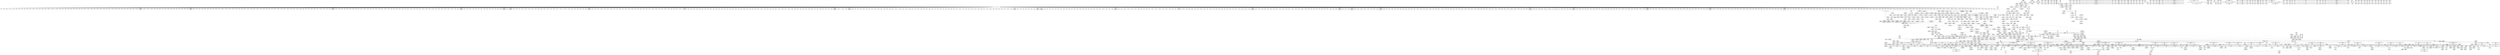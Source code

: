 digraph {
	CE0x49e2330 [shape=record,shape=Mrecord,label="{CE0x49e2330|VOIDTB_TE:_CE_214,215_}"]
	CE0x4987150 [shape=record,shape=Mrecord,label="{CE0x4987150|72:_i32,_:_CRE_112,120_}"]
	CE0x49ec500 [shape=record,shape=Mrecord,label="{CE0x49ec500|aa_cred_profile:_profile11|security/apparmor/include/context.h,101|*SummSink*}"]
	CE0x49e2770 [shape=record,shape=Mrecord,label="{CE0x49e2770|VOIDTB_TE:_CE_218,219_}"]
	CE0x49a32e0 [shape=record,shape=Mrecord,label="{CE0x49a32e0|i64_2|*Constant*}"]
	CE0x4a1d4e0 [shape=record,shape=Mrecord,label="{CE0x4a1d4e0|72:_i32,_:_CRE_160,161_}"]
	CE0x4a335a0 [shape=record,shape=Mrecord,label="{CE0x4a335a0|72:_i32,_:_CRE_924,925_}"]
	CE0x4a1f2a0 [shape=record,shape=Mrecord,label="{CE0x4a1f2a0|72:_i32,_:_CRE_188,189_}"]
	CE0x48d42a0 [shape=record,shape=Mrecord,label="{CE0x48d42a0|common_perm_create:_tobool5|security/apparmor/lsm.c,253}"]
	CE0x4a1cf90 [shape=record,shape=Mrecord,label="{CE0x4a1cf90|72:_i32,_:_CRE_155,156_}"]
	CE0x49d5de0 [shape=record,shape=Mrecord,label="{CE0x49d5de0|VOIDTB_TE:_CE_148,149_}"]
	CE0x49d0f70 [shape=record,shape=Mrecord,label="{CE0x49d0f70|GLOBAL:_lockdep_rcu_suspicious|*Constant*}"]
	CE0x48bf9d0 [shape=record,shape=Mrecord,label="{CE0x48bf9d0|44:_i32,_48:_i16,_128:_i8*,_:_SCMRE_4,6_|*MultipleSource*|security/apparmor/lsm.c, 251|security/apparmor/lsm.c,251}"]
	CE0x48c8be0 [shape=record,shape=Mrecord,label="{CE0x48c8be0|i32_0|*Constant*|*SummSource*}"]
	CE0x48dcc70 [shape=record,shape=Mrecord,label="{CE0x48dcc70|i16_-24576|*Constant*|*SummSource*}"]
	CE0x4939650 [shape=record,shape=Mrecord,label="{CE0x4939650|104:_%struct.inode*,_:_CRE_224,232_|*MultipleSource*|*LoadInst*|security/apparmor/lsm.c,253|security/apparmor/lsm.c,253}"]
	CE0x49f77a0 [shape=record,shape=Mrecord,label="{CE0x49f77a0|aa_cred_profile:_lnot|security/apparmor/include/context.h,100|*SummSource*}"]
	CE0x4a1d920 [shape=record,shape=Mrecord,label="{CE0x4a1d920|72:_i32,_:_CRE_164,165_}"]
	CE0x4948490 [shape=record,shape=Mrecord,label="{CE0x4948490|_ret_i32_%call,_!dbg_!15477|security/apparmor/lsm.c,191}"]
	CE0x48eb230 [shape=record,shape=Mrecord,label="{CE0x48eb230|get_current:_tmp1|*SummSink*}"]
	CE0x4a1e6f0 [shape=record,shape=Mrecord,label="{CE0x4a1e6f0|72:_i32,_:_CRE_177,178_}"]
	CE0x4a2f720 [shape=record,shape=Mrecord,label="{CE0x4a2f720|72:_i32,_:_CRE_865,866_}"]
	CE0x49cf010 [shape=record,shape=Mrecord,label="{CE0x49cf010|__aa_current_profile:_tmp14|security/apparmor/include/context.h,138}"]
	CE0x4a1ea20 [shape=record,shape=Mrecord,label="{CE0x4a1ea20|72:_i32,_:_CRE_180,181_}"]
	CE0x48f6070 [shape=record,shape=Mrecord,label="{CE0x48f6070|mediated_filesystem:_tmp}"]
	CE0x49ce8e0 [shape=record,shape=Mrecord,label="{CE0x49ce8e0|aa_cred_profile:_tmp7|security/apparmor/include/context.h,100}"]
	CE0x49dcda0 [shape=record,shape=Mrecord,label="{CE0x49dcda0|aa_cred_profile:_lnot3|security/apparmor/include/context.h,100|*SummSource*}"]
	CE0x48febe0 [shape=record,shape=Mrecord,label="{CE0x48febe0|i32_78|*Constant*|*SummSink*}"]
	CE0x48c93e0 [shape=record,shape=Mrecord,label="{CE0x48c93e0|COLLAPSED:_GCMRE___llvm_gcov_ctr64_internal_global_2_x_i64_zeroinitializer:_elem_0:default:}"]
	CE0x48e2560 [shape=record,shape=Mrecord,label="{CE0x48e2560|GLOBAL:_get_current|*Constant*}"]
	CE0x49443f0 [shape=record,shape=Mrecord,label="{CE0x49443f0|common_perm:_tmp10|security/apparmor/lsm.c,172}"]
	CE0x48fa980 [shape=record,shape=Mrecord,label="{CE0x48fa980|common_perm_create:_mode4|security/apparmor/lsm.c,251|*SummSink*}"]
	CE0x49fb6f0 [shape=record,shape=Mrecord,label="{CE0x49fb6f0|VOIDTB_TE:_CE_170,171_}"]
	CE0x4941e10 [shape=record,shape=Mrecord,label="{CE0x4941e10|mediated_filesystem:_entry}"]
	CE0x48ca550 [shape=record,shape=Mrecord,label="{CE0x48ca550|apparmor_path_symlink:_tmp2|*SummSink*}"]
	CE0x48cad60 [shape=record,shape=Mrecord,label="{CE0x48cad60|common_perm_create:_if.then|*SummSource*}"]
	CE0x48f2fe0 [shape=record,shape=Mrecord,label="{CE0x48f2fe0|common_perm_create:_call|security/apparmor/lsm.c,251|*SummSink*}"]
	CE0x499a950 [shape=record,shape=Mrecord,label="{CE0x499a950|GLOBAL:_common_perm|*Constant*|*SummSink*}"]
	CE0x49a8050 [shape=record,shape=Mrecord,label="{CE0x49a8050|common_perm:_tmp7|security/apparmor/lsm.c,170|*SummSource*}"]
	CE0x49e5910 [shape=record,shape=Mrecord,label="{CE0x49e5910|aa_cred_profile:_profile|security/apparmor/include/context.h,100}"]
	CE0x4a288a0 [shape=record,shape=Mrecord,label="{CE0x4a288a0|72:_i32,_:_CRE_540,544_}"]
	CE0x4912ad0 [shape=record,shape=Mrecord,label="{CE0x4912ad0|common_perm_create:_tmp27|*LoadInst*|security/apparmor/lsm.c,253}"]
	CE0x4938cd0 [shape=record,shape=Mrecord,label="{CE0x4938cd0|104:_%struct.inode*,_:_CRE_216,217_}"]
	CE0x49c0b50 [shape=record,shape=Mrecord,label="{CE0x49c0b50|__aa_current_profile:_land.lhs.true|*SummSource*}"]
	CE0x49c0d30 [shape=record,shape=Mrecord,label="{CE0x49c0d30|VOIDTB_TE:_CE_165,166_}"]
	CE0x4a336b0 [shape=record,shape=Mrecord,label="{CE0x4a336b0|72:_i32,_:_CRE_925,926_}"]
	CE0x4a31180 [shape=record,shape=Mrecord,label="{CE0x4a31180|72:_i32,_:_CRE_890,891_}"]
	CE0x48ffae0 [shape=record,shape=Mrecord,label="{CE0x48ffae0|i32_4|*Constant*}"]
	CE0x49a26a0 [shape=record,shape=Mrecord,label="{CE0x49a26a0|aa_cred_profile:_tmp5|security/apparmor/include/context.h,99|*SummSink*}"]
	CE0x4a1e5e0 [shape=record,shape=Mrecord,label="{CE0x4a1e5e0|72:_i32,_:_CRE_176,177_}"]
	CE0x49f20e0 [shape=record,shape=Mrecord,label="{CE0x49f20e0|aa_cred_profile:_tobool4|security/apparmor/include/context.h,100|*SummSource*}"]
	CE0x48ff3c0 [shape=record,shape=Mrecord,label="{CE0x48ff3c0|i32_10|*Constant*}"]
	CE0x49c0e40 [shape=record,shape=Mrecord,label="{CE0x49c0e40|VOIDTB_TE:_CE_166,167_}"]
	CE0x49a94b0 [shape=record,shape=Mrecord,label="{CE0x49a94b0|GLOBAL:_aa_path_perm|*Constant*|*SummSink*}"]
	CE0x493d8d0 [shape=record,shape=Mrecord,label="{CE0x493d8d0|common_perm_create:_tmp33|security/apparmor/lsm.c,254}"]
	CE0x49c4460 [shape=record,shape=Mrecord,label="{CE0x49c4460|__aa_current_profile:_tmp12|security/apparmor/include/context.h,138}"]
	CE0x49c3ff0 [shape=record,shape=Mrecord,label="{CE0x49c3ff0|i64*_getelementptr_inbounds_(_16_x_i64_,_16_x_i64_*___llvm_gcov_ctr46,_i64_0,_i64_0)|*Constant*}"]
	CE0x4a21b00 [shape=record,shape=Mrecord,label="{CE0x4a21b00|72:_i32,_:_CRE_253,254_}"]
	CE0x4652240 [shape=record,shape=Mrecord,label="{CE0x4652240|i32_9|*Constant*|*SummSource*}"]
	CE0x499dd00 [shape=record,shape=Mrecord,label="{CE0x499dd00|i64*_getelementptr_inbounds_(_5_x_i64_,_5_x_i64_*___llvm_gcov_ctr57,_i64_0,_i64_0)|*Constant*|*SummSource*}"]
	CE0x49465d0 [shape=record,shape=Mrecord,label="{CE0x49465d0|common_perm_dir_dentry:_entry}"]
	CE0x49a30a0 [shape=record,shape=Mrecord,label="{CE0x49a30a0|aa_cred_profile:_tobool|security/apparmor/include/context.h,100|*SummSink*}"]
	CE0x4a28ed0 [shape=record,shape=Mrecord,label="{CE0x4a28ed0|72:_i32,_:_CRE_556,557_}"]
	CE0x49c3350 [shape=record,shape=Mrecord,label="{CE0x49c3350|i64*_getelementptr_inbounds_(_11_x_i64_,_11_x_i64_*___llvm_gcov_ctr58,_i64_0,_i64_1)|*Constant*}"]
	CE0x4a339e0 [shape=record,shape=Mrecord,label="{CE0x4a339e0|72:_i32,_:_CRE_928,929_}"]
	CE0x4906370 [shape=record,shape=Mrecord,label="{CE0x4906370|104:_%struct.inode*,_:_CRE_204,205_}"]
	CE0x49c2580 [shape=record,shape=Mrecord,label="{CE0x49c2580|__aa_current_profile:_tmp5|security/apparmor/include/context.h,138}"]
	CE0x49e6260 [shape=record,shape=Mrecord,label="{CE0x49e6260|aa_cred_profile:_tmp17|security/apparmor/include/context.h,100|*SummSink*}"]
	CE0x4a23d00 [shape=record,shape=Mrecord,label="{CE0x4a23d00|72:_i32,_:_CRE_285,286_}"]
	CE0x4967f90 [shape=record,shape=Mrecord,label="{CE0x4967f90|aa_cred_profile:_tmp22|security/apparmor/include/context.h,100|*SummSource*}"]
	CE0x499ec00 [shape=record,shape=Mrecord,label="{CE0x499ec00|__aa_current_profile:_tobool1|security/apparmor/include/context.h,138|*SummSource*}"]
	CE0x4a1d1b0 [shape=record,shape=Mrecord,label="{CE0x4a1d1b0|72:_i32,_:_CRE_157,158_}"]
	CE0x49e2880 [shape=record,shape=Mrecord,label="{CE0x49e2880|VOIDTB_TE:_CE_219,220_}"]
	CE0x49420c0 [shape=record,shape=Mrecord,label="{CE0x49420c0|common_perm_create:_call7|security/apparmor/lsm.c,253|*SummSink*}"]
	CE0x49d5830 [shape=record,shape=Mrecord,label="{CE0x49d5830|aa_cred_profile:_tmp5|security/apparmor/include/context.h,99}"]
	CE0x49ac820 [shape=record,shape=Mrecord,label="{CE0x49ac820|common_perm_dir_dentry:_tmp3|*SummSource*}"]
	CE0x49f31a0 [shape=record,shape=Mrecord,label="{CE0x49f31a0|VOIDTB_TE:_CE_159,160_}"]
	CE0x4930c90 [shape=record,shape=Mrecord,label="{CE0x4930c90|__aa_current_profile:_do.end|*SummSource*}"]
	CE0x4a23bf0 [shape=record,shape=Mrecord,label="{CE0x4a23bf0|72:_i32,_:_CRE_284,285_}"]
	CE0x4948910 [shape=record,shape=Mrecord,label="{CE0x4948910|common_perm_create:_retval.0}"]
	CE0x49a9b80 [shape=record,shape=Mrecord,label="{CE0x49a9b80|aa_path_perm:_op|Function::aa_path_perm&Arg::op::|*SummSink*}"]
	CE0x49856e0 [shape=record,shape=Mrecord,label="{CE0x49856e0|VOIDTB_TE:_CE_312,313_}"]
	CE0x4a1e2b0 [shape=record,shape=Mrecord,label="{CE0x4a1e2b0|72:_i32,_:_CRE_173,174_}"]
	CE0x4903c40 [shape=record,shape=Mrecord,label="{CE0x4903c40|104:_%struct.inode*,_:_CRE_171,172_}"]
	CE0x4a21e30 [shape=record,shape=Mrecord,label="{CE0x4a21e30|72:_i32,_:_CRE_256,257_}"]
	CE0x49a9f30 [shape=record,shape=Mrecord,label="{CE0x49a9f30|mediated_filesystem:_and|security/apparmor/include/apparmor.h,117|*SummSource*}"]
	CE0x49ebdd0 [shape=record,shape=Mrecord,label="{CE0x49ebdd0|i64*_getelementptr_inbounds_(_16_x_i64_,_16_x_i64_*___llvm_gcov_ctr46,_i64_0,_i64_15)|*Constant*|*SummSource*}"]
	CE0x497d510 [shape=record,shape=Mrecord,label="{CE0x497d510|mediated_filesystem:_s_flags|security/apparmor/include/apparmor.h,117|*SummSource*}"]
	CE0x48f62a0 [shape=record,shape=Mrecord,label="{CE0x48f62a0|get_current:_tmp1|*SummSource*}"]
	CE0x48df9b0 [shape=record,shape=Mrecord,label="{CE0x48df9b0|common_perm_create:_do.end|*SummSource*}"]
	CE0x48fdea0 [shape=record,shape=Mrecord,label="{CE0x48fdea0|common_perm_create:_tmp36|security/apparmor/lsm.c,256|*SummSource*}"]
	CE0x49f5d80 [shape=record,shape=Mrecord,label="{CE0x49f5d80|aa_cred_profile:_expval|security/apparmor/include/context.h,100|*SummSource*}"]
	CE0x4932160 [shape=record,shape=Mrecord,label="{CE0x4932160|get_current:_tmp}"]
	CE0x49acce0 [shape=record,shape=Mrecord,label="{CE0x49acce0|_call_void_mcount()_#2|*SummSource*}"]
	CE0x4a25130 [shape=record,shape=Mrecord,label="{CE0x4a25130|72:_i32,_:_CRE_304,305_}"]
	CE0x4a325b0 [shape=record,shape=Mrecord,label="{CE0x4a325b0|72:_i32,_:_CRE_909,910_}"]
	CE0x4a2d600 [shape=record,shape=Mrecord,label="{CE0x4a2d600|72:_i32,_:_CRE_623,624_}"]
	CE0x48df600 [shape=record,shape=Mrecord,label="{CE0x48df600|common_perm_create:_tmp9|security/apparmor/lsm.c,251|*SummSource*}"]
	CE0x4904230 [shape=record,shape=Mrecord,label="{CE0x4904230|104:_%struct.inode*,_:_CRE_176,177_}"]
	CE0x49eb5a0 [shape=record,shape=Mrecord,label="{CE0x49eb5a0|aa_cred_profile:_tmp28|security/apparmor/include/context.h,100|*SummSink*}"]
	CE0x48cc1d0 [shape=record,shape=Mrecord,label="{CE0x48cc1d0|common_perm_create:_tmp3}"]
	CE0x49c0f50 [shape=record,shape=Mrecord,label="{CE0x49c0f50|VOIDTB_TE:_CE_167,168_}"]
	CE0x48e3100 [shape=record,shape=Mrecord,label="{CE0x48e3100|common_perm_create:_call3|security/apparmor/lsm.c,251|*SummSource*}"]
	CE0x49ddea0 [shape=record,shape=Mrecord,label="{CE0x49ddea0|i32_22|*Constant*|*SummSource*}"]
	CE0x49674c0 [shape=record,shape=Mrecord,label="{CE0x49674c0|_call_void_asm_sideeffect_1:_09ud2_0A.pushsection___bug_table,_22a_22_0A2:_09.long_1b_-_2b,_$_0:c_-_2b_0A_09.word_$_1:c_,_0_0A_09.org_2b+$_2:c_0A.popsection_,_i,i,i,_dirflag_,_fpsr_,_flags_(i8*_getelementptr_inbounds_(_36_x_i8_,_36_x_i8_*_.str12,_i32_0,_i32_0),_i32_100,_i64_12)_#2,_!dbg_!15490,_!srcloc_!15493|security/apparmor/include/context.h,100}"]
	CE0x49dfef0 [shape=record,shape=Mrecord,label="{CE0x49dfef0|aa_cred_profile:_do.cond|*SummSink*}"]
	CE0x49e81b0 [shape=record,shape=Mrecord,label="{CE0x49e81b0|aa_cred_profile:_tmp26|security/apparmor/include/context.h,100|*SummSource*}"]
	CE0x48ce3e0 [shape=record,shape=Mrecord,label="{CE0x48ce3e0|apparmor_path_symlink:_tmp1|*SummSink*}"]
	CE0x4a20a00 [shape=record,shape=Mrecord,label="{CE0x4a20a00|72:_i32,_:_CRE_216,224_}"]
	CE0x48e7520 [shape=record,shape=Mrecord,label="{CE0x48e7520|common_perm_create:_tmp34|security/apparmor/lsm.c,254|*SummSource*}"]
	CE0x48f9410 [shape=record,shape=Mrecord,label="{CE0x48f9410|common_perm_create:_fsuid|security/apparmor/lsm.c,251|*SummSource*}"]
	CE0x49d50c0 [shape=record,shape=Mrecord,label="{CE0x49d50c0|0:_%struct.aa_profile*,_:_CMRE_8,16_|*MultipleSource*|security/apparmor/include/context.h,99|*LoadInst*|security/apparmor/include/context.h,99|security/apparmor/include/context.h,100}"]
	CE0x4a1ed50 [shape=record,shape=Mrecord,label="{CE0x4a1ed50|72:_i32,_:_CRE_183,184_}"]
	CE0x4a314b0 [shape=record,shape=Mrecord,label="{CE0x4a314b0|72:_i32,_:_CRE_893,894_}"]
	CE0x48c0f10 [shape=record,shape=Mrecord,label="{CE0x48c0f10|i64*_getelementptr_inbounds_(_2_x_i64_,_2_x_i64_*___llvm_gcov_ctr64,_i64_0,_i64_0)|*Constant*}"]
	CE0x499cb70 [shape=record,shape=Mrecord,label="{CE0x499cb70|__aa_current_profile:_entry|*SummSink*}"]
	CE0x4a2ff70 [shape=record,shape=Mrecord,label="{CE0x4a2ff70|72:_i32,_:_CRE_873,874_}"]
	CE0x4907a50 [shape=record,shape=Mrecord,label="{CE0x4907a50|common_perm_create:_tmp22|*LoadInst*|security/apparmor/lsm.c,253|*SummSink*}"]
	CE0x49fa850 [shape=record,shape=Mrecord,label="{CE0x49fa850|VOIDTB_TE:_CE_200,201_}"]
	CE0x4650a50 [shape=record,shape=Mrecord,label="{CE0x4650a50|GLOBAL:_common_perm_create|*Constant*|*SummSink*}"]
	CE0x49caea0 [shape=record,shape=Mrecord,label="{CE0x49caea0|__aa_current_profile:_tmp6|security/apparmor/include/context.h,138|*SummSource*}"]
	CE0x49ea8d0 [shape=record,shape=Mrecord,label="{CE0x49ea8d0|aa_cred_profile:_tmp30|security/apparmor/include/context.h,100|*SummSink*}"]
	CE0x4914b40 [shape=record,shape=Mrecord,label="{CE0x4914b40|i32_5|*Constant*}"]
	CE0x49c7e80 [shape=record,shape=Mrecord,label="{CE0x49c7e80|VOIDTB_TE:_CE_8,12_}"]
	CE0x4905fe0 [shape=record,shape=Mrecord,label="{CE0x4905fe0|104:_%struct.inode*,_:_CRE_201,202_}"]
	CE0x48bf8a0 [shape=record,shape=Mrecord,label="{CE0x48bf8a0|common_perm_create:_call|security/apparmor/lsm.c,251|*SummSource*}"]
	CE0x4a33270 [shape=record,shape=Mrecord,label="{CE0x4a33270|72:_i32,_:_CRE_921,922_}"]
	CE0x49f4480 [shape=record,shape=Mrecord,label="{CE0x49f4480|i64_6|*Constant*|*SummSink*}"]
	CE0x4a1dd60 [shape=record,shape=Mrecord,label="{CE0x4a1dd60|72:_i32,_:_CRE_168,169_}"]
	CE0x4a2cc70 [shape=record,shape=Mrecord,label="{CE0x4a2cc70|72:_i32,_:_CRE_614,615_}"]
	CE0x4901d30 [shape=record,shape=Mrecord,label="{CE0x4901d30|104:_%struct.inode*,_:_CRE_145,146_}"]
	CE0x49a1260 [shape=record,shape=Mrecord,label="{CE0x49a1260|common_perm:_if.then}"]
	CE0x48c4670 [shape=record,shape=Mrecord,label="{CE0x48c4670|apparmor_path_symlink:_entry}"]
	CE0x499eb30 [shape=record,shape=Mrecord,label="{CE0x499eb30|__aa_current_profile:_tobool1|security/apparmor/include/context.h,138}"]
	CE0x48ca300 [shape=record,shape=Mrecord,label="{CE0x48ca300|common_perm_create:_tmp10|security/apparmor/lsm.c,251|*SummSource*}"]
	CE0x49a8430 [shape=record,shape=Mrecord,label="{CE0x49a8430|common_perm:_tmp8|security/apparmor/lsm.c,170|*SummSink*}"]
	CE0x493ba10 [shape=record,shape=Mrecord,label="{CE0x493ba10|104:_%struct.inode*,_:_CRE_319,320_}"]
	CE0x4967800 [shape=record,shape=Mrecord,label="{CE0x4967800|_call_void_asm_sideeffect_1:_09ud2_0A.pushsection___bug_table,_22a_22_0A2:_09.long_1b_-_2b,_$_0:c_-_2b_0A_09.word_$_1:c_,_0_0A_09.org_2b+$_2:c_0A.popsection_,_i,i,i,_dirflag_,_fpsr_,_flags_(i8*_getelementptr_inbounds_(_36_x_i8_,_36_x_i8_*_.str12,_i32_0,_i32_0),_i32_100,_i64_12)_#2,_!dbg_!15490,_!srcloc_!15493|security/apparmor/include/context.h,100|*SummSink*}"]
	CE0x4946410 [shape=record,shape=Mrecord,label="{CE0x4946410|GLOBAL:_common_perm_dir_dentry|*Constant*|*SummSink*}"]
	CE0x49d6060 [shape=record,shape=Mrecord,label="{CE0x49d6060|i64_5|*Constant*}"]
	CE0x48cdac0 [shape=record,shape=Mrecord,label="{CE0x48cdac0|common_perm_create:_dentry|Function::common_perm_create&Arg::dentry::|*SummSource*}"]
	CE0x4a2c830 [shape=record,shape=Mrecord,label="{CE0x4a2c830|72:_i32,_:_CRE_610,611_}"]
	CE0x4948a50 [shape=record,shape=Mrecord,label="{CE0x4948a50|common_perm_create:_retval.0|*SummSource*}"]
	CE0x49151b0 [shape=record,shape=Mrecord,label="{CE0x49151b0|common_perm_create:_d_inode|security/apparmor/lsm.c,253}"]
	CE0x4987920 [shape=record,shape=Mrecord,label="{CE0x4987920|72:_i32,_:_CRE_140,141_}"]
	CE0x4a34260 [shape=record,shape=Mrecord,label="{CE0x4a34260|72:_i32,_:_CRE_936,944_}"]
	CE0x4a34bf0 [shape=record,shape=Mrecord,label="{CE0x4a34bf0|72:_i32,_:_CRE_980,981_}"]
	CE0x48e7b10 [shape=record,shape=Mrecord,label="{CE0x48e7b10|i64*_getelementptr_inbounds_(_17_x_i64_,_17_x_i64_*___llvm_gcov_ctr60,_i64_0,_i64_15)|*Constant*|*SummSink*}"]
	CE0x4a1fd40 [shape=record,shape=Mrecord,label="{CE0x4a1fd40|72:_i32,_:_CRE_198,199_}"]
	CE0x4a32f40 [shape=record,shape=Mrecord,label="{CE0x4a32f40|72:_i32,_:_CRE_918,919_}"]
	CE0x49e1b30 [shape=record,shape=Mrecord,label="{CE0x49e1b30|aa_cred_profile:_tmp29|security/apparmor/include/context.h,100|*SummSource*}"]
	CE0x4a25e20 [shape=record,shape=Mrecord,label="{CE0x4a25e20|72:_i32,_:_CRE_344,352_}"]
	CE0x49a96c0 [shape=record,shape=Mrecord,label="{CE0x49a96c0|aa_path_perm:_entry|*SummSource*}"]
	CE0x4906110 [shape=record,shape=Mrecord,label="{CE0x4906110|104:_%struct.inode*,_:_CRE_202,203_}"]
	CE0x49d8510 [shape=record,shape=Mrecord,label="{CE0x49d8510|__aa_current_profile:_cred|security/apparmor/include/context.h,138|*SummSink*}"]
	CE0x49ec840 [shape=record,shape=Mrecord,label="{CE0x49ec840|aa_cred_profile:_tmp34|security/apparmor/include/context.h,101}"]
	CE0x4a35250 [shape=record,shape=Mrecord,label="{CE0x4a35250|72:_i32,_:_CRE_992,1000_}"]
	CE0x49f6e40 [shape=record,shape=Mrecord,label="{CE0x49f6e40|aa_cred_profile:_tmp13|*SummSink*}"]
	CE0x49ed710 [shape=record,shape=Mrecord,label="{CE0x49ed710|VOIDTB_TE:_CE_204,205_}"]
	CE0x49c93e0 [shape=record,shape=Mrecord,label="{CE0x49c93e0|i64*_getelementptr_inbounds_(_11_x_i64_,_11_x_i64_*___llvm_gcov_ctr58,_i64_0,_i64_8)|*Constant*|*SummSink*}"]
	CE0x4901b60 [shape=record,shape=Mrecord,label="{CE0x4901b60|104:_%struct.inode*,_:_CRE_144,145_}"]
	CE0x49be920 [shape=record,shape=Mrecord,label="{CE0x49be920|0:_i8,_:_GCMR___aa_current_profile.__warned_internal_global_i8_0,_section_.data.unlikely_,_align_1:_elem_0:default:}"]
	CE0x49ec340 [shape=record,shape=Mrecord,label="{CE0x49ec340|aa_cred_profile:_profile11|security/apparmor/include/context.h,101|*SummSource*}"]
	CE0x4939060 [shape=record,shape=Mrecord,label="{CE0x4939060|104:_%struct.inode*,_:_CRE_219,220_}"]
	CE0x4904ce0 [shape=record,shape=Mrecord,label="{CE0x4904ce0|104:_%struct.inode*,_:_CRE_185,186_}"]
	CE0x49e3880 [shape=record,shape=Mrecord,label="{CE0x49e3880|aa_cred_profile:_security|security/apparmor/include/context.h,99|*SummSource*}"]
	CE0x4904100 [shape=record,shape=Mrecord,label="{CE0x4904100|104:_%struct.inode*,_:_CRE_175,176_}"]
	CE0x48dd430 [shape=record,shape=Mrecord,label="{CE0x48dd430|_ret_i32_%retval.0,_!dbg_!15515|security/apparmor/lsm.c,257|*SummSource*}"]
	CE0x494ab20 [shape=record,shape=Mrecord,label="{CE0x494ab20|i64*_getelementptr_inbounds_(_2_x_i64_,_2_x_i64_*___llvm_gcov_ctr56,_i64_0,_i64_0)|*Constant*}"]
	CE0x4901060 [shape=record,shape=Mrecord,label="{CE0x4901060|104:_%struct.inode*,_:_CRE_90,91_}"]
	CE0x48f2320 [shape=record,shape=Mrecord,label="{CE0x48f2320|GLOBAL:_common_perm_create.__warned|Global_var:common_perm_create.__warned}"]
	CE0x4a31b10 [shape=record,shape=Mrecord,label="{CE0x4a31b10|72:_i32,_:_CRE_899,900_}"]
	CE0x49ed350 [shape=record,shape=Mrecord,label="{CE0x49ed350|VOIDTB_TE:_CE_0,4_}"]
	CE0x48cdba0 [shape=record,shape=Mrecord,label="{CE0x48cdba0|i16_-24576|*Constant*}"]
	CE0x499d160 [shape=record,shape=Mrecord,label="{CE0x499d160|aa_cred_profile:_do.body5}"]
	CE0x4944fc0 [shape=record,shape=Mrecord,label="{CE0x4944fc0|_call_void_mcount()_#2|*SummSource*}"]
	CE0x49d2200 [shape=record,shape=Mrecord,label="{CE0x49d2200|__aa_current_profile:_tmp17|security/apparmor/include/context.h,138|*SummSource*}"]
	CE0x4940910 [shape=record,shape=Mrecord,label="{CE0x4940910|aa_path_perm:_request|Function::aa_path_perm&Arg::request::|*SummSink*}"]
	CE0x4a1d810 [shape=record,shape=Mrecord,label="{CE0x4a1d810|72:_i32,_:_CRE_163,164_}"]
	CE0x4a2d3e0 [shape=record,shape=Mrecord,label="{CE0x4a2d3e0|72:_i32,_:_CRE_621,622_}"]
	CE0x48e2ff0 [shape=record,shape=Mrecord,label="{CE0x48e2ff0|common_perm_create:_call3|security/apparmor/lsm.c,251}"]
	CE0x49475e0 [shape=record,shape=Mrecord,label="{CE0x49475e0|common_perm_dir_dentry:_dentry|Function::common_perm_dir_dentry&Arg::dentry::|*SummSource*}"]
	CE0x49da230 [shape=record,shape=Mrecord,label="{CE0x49da230|_ret_%struct.aa_profile*_%tmp34,_!dbg_!15510|security/apparmor/include/context.h,101|*SummSource*}"]
	CE0x4a20070 [shape=record,shape=Mrecord,label="{CE0x4a20070|72:_i32,_:_CRE_201,202_}"]
	CE0x498ce40 [shape=record,shape=Mrecord,label="{CE0x498ce40|VOIDTB_TE:_CE_304,305_}"]
	CE0x4a31290 [shape=record,shape=Mrecord,label="{CE0x4a31290|72:_i32,_:_CRE_891,892_}"]
	CE0x4938220 [shape=record,shape=Mrecord,label="{CE0x4938220|104:_%struct.inode*,_:_CRE_207,208_}"]
	CE0x49f2830 [shape=record,shape=Mrecord,label="{CE0x49f2830|VOIDTB_TE:_CE_163,164_}"]
	CE0x48d4770 [shape=record,shape=Mrecord,label="{CE0x48d4770|common_perm_create:_tmp23|security/apparmor/lsm.c,253|*SummSink*}"]
	CE0x493cc40 [shape=record,shape=Mrecord,label="{CE0x493cc40|common_perm_create:_tmp30|security/apparmor/lsm.c,253|*SummSink*}"]
	CE0x48fce10 [shape=record,shape=Mrecord,label="{CE0x48fce10|common_perm_create:_tmp23|security/apparmor/lsm.c,253|*SummSource*}"]
	CE0x48dadc0 [shape=record,shape=Mrecord,label="{CE0x48dadc0|common_perm_create:_do.body}"]
	CE0x4a27dd0 [shape=record,shape=Mrecord,label="{CE0x4a27dd0|72:_i32,_:_CRE_487,488_}"]
	CE0x4a20d60 [shape=record,shape=Mrecord,label="{CE0x4a20d60|72:_i32,_:_CRE_240,241_}"]
	CE0x4a227c0 [shape=record,shape=Mrecord,label="{CE0x4a227c0|72:_i32,_:_CRE_265,266_}"]
	CE0x4a1e4d0 [shape=record,shape=Mrecord,label="{CE0x4a1e4d0|72:_i32,_:_CRE_175,176_}"]
	CE0x48ee680 [shape=record,shape=Mrecord,label="{CE0x48ee680|common_perm_create:_tobool|security/apparmor/lsm.c,251|*SummSource*}"]
	CE0x48dd930 [shape=record,shape=Mrecord,label="{CE0x48dd930|_ret_i32_%call,_!dbg_!15472|security/apparmor/lsm.c,298|*SummSource*}"]
	CE0x49eabe0 [shape=record,shape=Mrecord,label="{CE0x49eabe0|i64*_getelementptr_inbounds_(_16_x_i64_,_16_x_i64_*___llvm_gcov_ctr46,_i64_0,_i64_15)|*Constant*|*SummSink*}"]
	CE0x49fbaf0 [shape=record,shape=Mrecord,label="{CE0x49fbaf0|aa_cred_profile:_tmp3|*SummSink*}"]
	CE0x46241e0 [shape=record,shape=Mrecord,label="{CE0x46241e0|apparmor_path_symlink:_call|security/apparmor/lsm.c,298|*SummSource*}"]
	CE0x4a34370 [shape=record,shape=Mrecord,label="{CE0x4a34370|72:_i32,_:_CRE_944,952_}"]
	CE0x4a31e40 [shape=record,shape=Mrecord,label="{CE0x4a31e40|72:_i32,_:_CRE_902,903_}"]
	CE0x4901ed0 [shape=record,shape=Mrecord,label="{CE0x4901ed0|104:_%struct.inode*,_:_CRE_146,147_}"]
	CE0x499ba30 [shape=record,shape=Mrecord,label="{CE0x499ba30|common_perm:_mask|Function::common_perm&Arg::mask::|*SummSink*}"]
	CE0x4a1ff60 [shape=record,shape=Mrecord,label="{CE0x4a1ff60|72:_i32,_:_CRE_200,201_}"]
	CE0x49de480 [shape=record,shape=Mrecord,label="{CE0x49de480|aa_cred_profile:_tmp9|security/apparmor/include/context.h,100}"]
	CE0x49f95f0 [shape=record,shape=Mrecord,label="{CE0x49f95f0|VOIDTB_TE:_CE_179,180_}"]
	CE0x4a258a0 [shape=record,shape=Mrecord,label="{CE0x4a258a0|72:_i32,_:_CRE_311,312_}"]
	CE0x4944ea0 [shape=record,shape=Mrecord,label="{CE0x4944ea0|_call_void_mcount()_#2}"]
	CE0x4987050 [shape=record,shape=Mrecord,label="{CE0x4987050|72:_i32,_:_CRE_104,112_}"]
	CE0x4a2e1e0 [shape=record,shape=Mrecord,label="{CE0x4a2e1e0|72:_i32,_:_CRE_696,704_}"]
	CE0x49f2460 [shape=record,shape=Mrecord,label="{CE0x49f2460|VOIDTB_TE:_CE_16,24_}"]
	CE0x48f1690 [shape=record,shape=Mrecord,label="{CE0x48f1690|common_perm:_tmp6|security/apparmor/lsm.c,169|*SummSource*}"]
	CE0x49edf90 [shape=record,shape=Mrecord,label="{CE0x49edf90|VOIDTB_TE:_CE_212,213_}"]
	CE0x49aac70 [shape=record,shape=Mrecord,label="{CE0x49aac70|mediated_filesystem:_lnot|security/apparmor/include/apparmor.h,117|*SummSource*}"]
	CE0x4938810 [shape=record,shape=Mrecord,label="{CE0x4938810|104:_%struct.inode*,_:_CRE_212,213_}"]
	CE0x4a1e090 [shape=record,shape=Mrecord,label="{CE0x4a1e090|72:_i32,_:_CRE_171,172_}"]
	CE0x4968650 [shape=record,shape=Mrecord,label="{CE0x4968650|aa_cred_profile:_tmp23|security/apparmor/include/context.h,100|*SummSource*}"]
	CE0x4a2c1d0 [shape=record,shape=Mrecord,label="{CE0x4a2c1d0|72:_i32,_:_CRE_604,605_}"]
	CE0x48c7a20 [shape=record,shape=Mrecord,label="{CE0x48c7a20|common_perm_create:_tmp2|*SummSource*}"]
	CE0x493bfc0 [shape=record,shape=Mrecord,label="{CE0x493bfc0|i64_13|*Constant*|*SummSink*}"]
	CE0x499f5f0 [shape=record,shape=Mrecord,label="{CE0x499f5f0|i32_11|*Constant*|*SummSource*}"]
	CE0x4a31070 [shape=record,shape=Mrecord,label="{CE0x4a31070|72:_i32,_:_CRE_889,890_}"]
	CE0x49f6040 [shape=record,shape=Mrecord,label="{CE0x49f6040|i1_true|*Constant*}"]
	CE0x4a208f0 [shape=record,shape=Mrecord,label="{CE0x4a208f0|72:_i32,_:_CRE_212,216_}"]
	CE0x4903650 [shape=record,shape=Mrecord,label="{CE0x4903650|104:_%struct.inode*,_:_CRE_166,167_}"]
	CE0x4905c50 [shape=record,shape=Mrecord,label="{CE0x4905c50|104:_%struct.inode*,_:_CRE_198,199_}"]
	CE0x4902480 [shape=record,shape=Mrecord,label="{CE0x4902480|104:_%struct.inode*,_:_CRE_151,152_}"]
	CE0x4a30d40 [shape=record,shape=Mrecord,label="{CE0x4a30d40|72:_i32,_:_CRE_886,887_}"]
	CE0x49af8b0 [shape=record,shape=Mrecord,label="{CE0x49af8b0|common_perm_dir_dentry:_call|security/apparmor/lsm.c,191|*SummSource*}"]
	CE0x49162d0 [shape=record,shape=Mrecord,label="{CE0x49162d0|common_perm:_tmp1}"]
	CE0x4a25460 [shape=record,shape=Mrecord,label="{CE0x4a25460|72:_i32,_:_CRE_307,308_}"]
	CE0x49cdf20 [shape=record,shape=Mrecord,label="{CE0x49cdf20|__aa_current_profile:_tmp10|security/apparmor/include/context.h,138}"]
	CE0x4a25020 [shape=record,shape=Mrecord,label="{CE0x4a25020|72:_i32,_:_CRE_303,304_}"]
	CE0x4a2d2d0 [shape=record,shape=Mrecord,label="{CE0x4a2d2d0|72:_i32,_:_CRE_620,621_}"]
	CE0x493c1b0 [shape=record,shape=Mrecord,label="{CE0x493c1b0|i64_12|*Constant*|*SummSource*}"]
	CE0x49ee3a0 [shape=record,shape=Mrecord,label="{CE0x49ee3a0|aa_cred_profile:_tmp32|security/apparmor/include/context.h,101|*SummSource*}"]
	CE0x499c6b0 [shape=record,shape=Mrecord,label="{CE0x499c6b0|common_perm:_if.end}"]
	CE0x49c1520 [shape=record,shape=Mrecord,label="{CE0x49c1520|__aa_current_profile:_tmp1}"]
	CE0x49f9fc0 [shape=record,shape=Mrecord,label="{CE0x49f9fc0|aa_cred_profile:_tmp21|security/apparmor/include/context.h,100|*SummSource*}"]
	CE0x4a31f50 [shape=record,shape=Mrecord,label="{CE0x4a31f50|72:_i32,_:_CRE_903,904_}"]
	CE0x4a27440 [shape=record,shape=Mrecord,label="{CE0x4a27440|72:_i32,_:_CRE_478,479_}"]
	CE0x48fe330 [shape=record,shape=Mrecord,label="{CE0x48fe330|common_perm_create:_call10|security/apparmor/lsm.c,256|*SummSink*}"]
	CE0x49bf880 [shape=record,shape=Mrecord,label="{CE0x49bf880|_call_void_mcount()_#2|*SummSink*}"]
	CE0x49e03c0 [shape=record,shape=Mrecord,label="{CE0x49e03c0|VOIDTB_TE:_CE_156,157_}"]
	CE0x49c3690 [shape=record,shape=Mrecord,label="{CE0x49c3690|aa_cred_profile:_tmp1}"]
	CE0x4949f90 [shape=record,shape=Mrecord,label="{CE0x4949f90|i64*_getelementptr_inbounds_(_2_x_i64_,_2_x_i64_*___llvm_gcov_ctr112,_i64_0,_i64_0)|*Constant*}"]
	CE0x49d6a70 [shape=record,shape=Mrecord,label="{CE0x49d6a70|__aa_current_profile:_tmp19|security/apparmor/include/context.h,138}"]
	CE0x4a1da30 [shape=record,shape=Mrecord,label="{CE0x4a1da30|72:_i32,_:_CRE_165,166_}"]
	CE0x4a22050 [shape=record,shape=Mrecord,label="{CE0x4a22050|72:_i32,_:_CRE_258,259_}"]
	CE0x4987f80 [shape=record,shape=Mrecord,label="{CE0x4987f80|72:_i32,_:_CRE_146,147_}"]
	CE0x48ee820 [shape=record,shape=Mrecord,label="{CE0x48ee820|common_perm_create:_tmp4|security/apparmor/lsm.c,251|*SummSink*}"]
	CE0x48f88c0 [shape=record,shape=Mrecord,label="{CE0x48f88c0|i64*_getelementptr_inbounds_(_2_x_i64_,_2_x_i64_*___llvm_gcov_ctr112,_i64_0,_i64_1)|*Constant*|*SummSink*}"]
	CE0x4904950 [shape=record,shape=Mrecord,label="{CE0x4904950|104:_%struct.inode*,_:_CRE_182,183_}"]
	CE0x48f7900 [shape=record,shape=Mrecord,label="{CE0x48f7900|_call_void_mcount()_#2}"]
	CE0x4a20f80 [shape=record,shape=Mrecord,label="{CE0x4a20f80|72:_i32,_:_CRE_242,243_}"]
	CE0x48c09c0 [shape=record,shape=Mrecord,label="{CE0x48c09c0|common_perm_create:_bb}"]
	CE0x49cec00 [shape=record,shape=Mrecord,label="{CE0x49cec00|VOIDTB_TE:_CE_172,173_}"]
	CE0x49a2c50 [shape=record,shape=Mrecord,label="{CE0x49a2c50|common_perm:_tmp2|security/apparmor/lsm.c,169}"]
	CE0x48c8060 [shape=record,shape=Mrecord,label="{CE0x48c8060|i64*_getelementptr_inbounds_(_17_x_i64_,_17_x_i64_*___llvm_gcov_ctr60,_i64_0,_i64_1)|*Constant*}"]
	CE0x4906ec0 [shape=record,shape=Mrecord,label="{CE0x4906ec0|common_perm_create:_if.then8|*SummSource*}"]
	CE0x4a35030 [shape=record,shape=Mrecord,label="{CE0x4a35030|72:_i32,_:_CRE_984,988_}"]
	CE0x49dc530 [shape=record,shape=Mrecord,label="{CE0x49dc530|aa_cred_profile:_do.end8}"]
	CE0x48d46e0 [shape=record,shape=Mrecord,label="{CE0x48d46e0|common_perm_create:_tobool5|security/apparmor/lsm.c,253|*SummSink*}"]
	CE0x49afef0 [shape=record,shape=Mrecord,label="{CE0x49afef0|get_current:_tmp2}"]
	CE0x493a970 [shape=record,shape=Mrecord,label="{CE0x493a970|104:_%struct.inode*,_:_CRE_305,306_}"]
	CE0x499a350 [shape=record,shape=Mrecord,label="{CE0x499a350|mediated_filesystem:_tmp5|security/apparmor/include/apparmor.h,117|*SummSink*}"]
	CE0x49ea7f0 [shape=record,shape=Mrecord,label="{CE0x49ea7f0|aa_cred_profile:_tmp30|security/apparmor/include/context.h,100}"]
	CE0x49dd0e0 [shape=record,shape=Mrecord,label="{CE0x49dd0e0|VOIDTB_TE:_CE_91,92_}"]
	CE0x4a2db80 [shape=record,shape=Mrecord,label="{CE0x4a2db80|72:_i32,_:_CRE_656,664_}"]
	CE0x48ed160 [shape=record,shape=Mrecord,label="{CE0x48ed160|i64_2|*Constant*|*SummSink*}"]
	CE0x4a27330 [shape=record,shape=Mrecord,label="{CE0x4a27330|72:_i32,_:_CRE_477,478_}"]
	CE0x49a2360 [shape=record,shape=Mrecord,label="{CE0x49a2360|GLOBAL:___llvm_gcov_ctr57|Global_var:__llvm_gcov_ctr57|*SummSink*}"]
	CE0x48f5cf0 [shape=record,shape=Mrecord,label="{CE0x48f5cf0|get_current:_tmp4|./arch/x86/include/asm/current.h,14}"]
	CE0x49a2ad0 [shape=record,shape=Mrecord,label="{CE0x49a2ad0|COLLAPSED:_CRE:_elem_0::|security/apparmor/lsm.c,169}"]
	CE0x49dd4c0 [shape=record,shape=Mrecord,label="{CE0x49dd4c0|aa_cred_profile:_tmp8|security/apparmor/include/context.h,100|*SummSource*}"]
	CE0x48cd310 [shape=record,shape=Mrecord,label="{CE0x48cd310|common_perm_create:_tmp7|security/apparmor/lsm.c,251|*SummSource*}"]
	CE0x49c1b00 [shape=record,shape=Mrecord,label="{CE0x49c1b00|aa_cred_profile:_tobool|security/apparmor/include/context.h,100}"]
	CE0x49380f0 [shape=record,shape=Mrecord,label="{CE0x49380f0|104:_%struct.inode*,_:_CRE_206,207_}"]
	CE0x493c5e0 [shape=record,shape=Mrecord,label="{CE0x493c5e0|common_perm_create:_tmp29|security/apparmor/lsm.c,253|*SummSource*}"]
	CE0x499a760 [shape=record,shape=Mrecord,label="{CE0x499a760|GLOBAL:_common_perm|*Constant*}"]
	CE0x4985c30 [shape=record,shape=Mrecord,label="{CE0x4985c30|VOIDTB_TE:_CE_317,318_}"]
	CE0x49c9f30 [shape=record,shape=Mrecord,label="{CE0x49c9f30|aa_cred_profile:_security|security/apparmor/include/context.h,99|*SummSink*}"]
	CE0x49413f0 [shape=record,shape=Mrecord,label="{CE0x49413f0|common_perm_create:_tmp29|security/apparmor/lsm.c,253|*SummSink*}"]
	CE0x48f0760 [shape=record,shape=Mrecord,label="{CE0x48f0760|common_perm_create:_tmp|*SummSource*}"]
	CE0x48d48c0 [shape=record,shape=Mrecord,label="{CE0x48d48c0|i64_2|*Constant*|*SummSource*}"]
	CE0x49e5a90 [shape=record,shape=Mrecord,label="{CE0x49e5a90|aa_cred_profile:_profile|security/apparmor/include/context.h,100|*SummSource*}"]
	CE0x48ec250 [shape=record,shape=Mrecord,label="{CE0x48ec250|common_perm_create:_cond|security/apparmor/lsm.c, 251|*SummSink*}"]
	CE0x49e2990 [shape=record,shape=Mrecord,label="{CE0x49e2990|VOIDTB_TE:_CE_220,221_}"]
	CE0x4a2e950 [shape=record,shape=Mrecord,label="{CE0x4a2e950|72:_i32,_:_CRE_760,768_}"]
	CE0x49f8780 [shape=record,shape=Mrecord,label="{CE0x49f8780|aa_cred_profile:_tmp13}"]
	CE0x49d9550 [shape=record,shape=Mrecord,label="{CE0x49d9550|GLOBAL:_aa_cred_profile|*Constant*}"]
	CE0x499e710 [shape=record,shape=Mrecord,label="{CE0x499e710|i32_11|*Constant*}"]
	CE0x49d3050 [shape=record,shape=Mrecord,label="{CE0x49d3050|__aa_current_profile:_tmp16|security/apparmor/include/context.h,138|*SummSink*}"]
	CE0x48e2830 [shape=record,shape=Mrecord,label="{CE0x48e2830|common_perm_create:_tmp17|security/apparmor/lsm.c,251|*SummSink*}"]
	CE0x49e0600 [shape=record,shape=Mrecord,label="{CE0x49e0600|aa_cred_profile:_tmp15|security/apparmor/include/context.h,100|*SummSource*}"]
	CE0x49e1280 [shape=record,shape=Mrecord,label="{CE0x49e1280|VOIDTB_TE:_CE_195,196_}"]
	CE0x49f51d0 [shape=record,shape=Mrecord,label="{CE0x49f51d0|aa_cred_profile:_tmp16|security/apparmor/include/context.h,100}"]
	CE0x48de1a0 [shape=record,shape=Mrecord,label="{CE0x48de1a0|common_perm_create:_tmp9|security/apparmor/lsm.c,251|*SummSink*}"]
	CE0x499f580 [shape=record,shape=Mrecord,label="{CE0x499f580|i32_11|*Constant*|*SummSink*}"]
	CE0x4a32b00 [shape=record,shape=Mrecord,label="{CE0x4a32b00|72:_i32,_:_CRE_914,915_}"]
	CE0x48eeff0 [shape=record,shape=Mrecord,label="{CE0x48eeff0|common_perm_create:_lor.lhs.false}"]
	CE0x49d3710 [shape=record,shape=Mrecord,label="{CE0x49d3710|_call_void_lockdep_rcu_suspicious(i8*_getelementptr_inbounds_(_36_x_i8_,_36_x_i8_*_.str12,_i32_0,_i32_0),_i32_138,_i8*_getelementptr_inbounds_(_45_x_i8_,_45_x_i8_*_.str14,_i32_0,_i32_0))_#7,_!dbg_!15483|security/apparmor/include/context.h,138|*SummSource*}"]
	CE0x48f0c90 [shape=record,shape=Mrecord,label="{CE0x48f0c90|i64*_getelementptr_inbounds_(_2_x_i64_,_2_x_i64_*___llvm_gcov_ctr55,_i64_0,_i64_0)|*Constant*|*SummSink*}"]
	CE0x4932840 [shape=record,shape=Mrecord,label="{CE0x4932840|mediated_filesystem:_tmp3|*SummSource*}"]
	CE0x48e07d0 [shape=record,shape=Mrecord,label="{CE0x48e07d0|common_perm_create:_tmp16|security/apparmor/lsm.c,251|*SummSink*}"]
	CE0x49c14b0 [shape=record,shape=Mrecord,label="{CE0x49c14b0|i64_1|*Constant*}"]
	CE0x4a348f0 [shape=record,shape=Mrecord,label="{CE0x4a348f0|72:_i32,_:_CRE_977,978_}"]
	CE0x4a2b730 [shape=record,shape=Mrecord,label="{CE0x4a2b730|72:_i32,_:_CRE_594,595_}"]
	CE0x48efe10 [shape=record,shape=Mrecord,label="{CE0x48efe10|%struct.task_struct*_(%struct.task_struct**)*_asm_movq_%gs:$_1:P_,$0_,_r,im,_dirflag_,_fpsr_,_flags_|*SummSink*}"]
	CE0x48e0ab0 [shape=record,shape=Mrecord,label="{CE0x48e0ab0|i8_1|*Constant*|*SummSource*}"]
	CE0x49c6440 [shape=record,shape=Mrecord,label="{CE0x49c6440|i64*_getelementptr_inbounds_(_11_x_i64_,_11_x_i64_*___llvm_gcov_ctr58,_i64_0,_i64_0)|*Constant*}"]
	CE0x49045c0 [shape=record,shape=Mrecord,label="{CE0x49045c0|104:_%struct.inode*,_:_CRE_179,180_}"]
	CE0x49c5060 [shape=record,shape=Mrecord,label="{CE0x49c5060|COLLAPSED:_GCMRE___llvm_gcov_ctr58_internal_global_11_x_i64_zeroinitializer:_elem_0:default:}"]
	CE0x49c5a80 [shape=record,shape=Mrecord,label="{CE0x49c5a80|__aa_current_profile:_tmp9|security/apparmor/include/context.h,138}"]
	CE0x4900010 [shape=record,shape=Mrecord,label="{CE0x4900010|104:_%struct.inode*,_:_CRE_24,40_|*MultipleSource*|*LoadInst*|security/apparmor/lsm.c,253|security/apparmor/lsm.c,253}"]
	CE0x49c2510 [shape=record,shape=Mrecord,label="{CE0x49c2510|__aa_current_profile:_tmp5|security/apparmor/include/context.h,138|*SummSink*}"]
	CE0x49bf230 [shape=record,shape=Mrecord,label="{CE0x49bf230|__aa_current_profile:_tmp|*SummSink*}"]
	CE0x49051a0 [shape=record,shape=Mrecord,label="{CE0x49051a0|104:_%struct.inode*,_:_CRE_189,190_}"]
	CE0x4903d70 [shape=record,shape=Mrecord,label="{CE0x4903d70|104:_%struct.inode*,_:_CRE_172,173_}"]
	CE0x49a1b20 [shape=record,shape=Mrecord,label="{CE0x49a1b20|GLOBAL:___aa_current_profile|*Constant*|*SummSink*}"]
	CE0x4913880 [shape=record,shape=Mrecord,label="{CE0x4913880|common_perm_create:_tmp26|security/apparmor/lsm.c,253|*SummSink*}"]
	CE0x48bf1e0 [shape=record,shape=Mrecord,label="{CE0x48bf1e0|i32_1|*Constant*}"]
	CE0x48e0270 [shape=record,shape=Mrecord,label="{CE0x48e0270|common_perm_create:_tmp15|security/apparmor/lsm.c,251|*SummSink*}"]
	CE0x49e51f0 [shape=record,shape=Mrecord,label="{CE0x49e51f0|aa_cred_profile:_tmp2|*SummSink*}"]
	CE0x4a28350 [shape=record,shape=Mrecord,label="{CE0x4a28350|72:_i32,_:_CRE_508,512_}"]
	CE0x49c97f0 [shape=record,shape=Mrecord,label="{CE0x49c97f0|i64*_getelementptr_inbounds_(_16_x_i64_,_16_x_i64_*___llvm_gcov_ctr46,_i64_0,_i64_0)|*Constant*|*SummSink*}"]
	CE0x49c8810 [shape=record,shape=Mrecord,label="{CE0x49c8810|aa_cred_profile:_tmp|*SummSource*}"]
	CE0x499e2b0 [shape=record,shape=Mrecord,label="{CE0x499e2b0|__aa_current_profile:_tmp3}"]
	CE0x4a25350 [shape=record,shape=Mrecord,label="{CE0x4a25350|72:_i32,_:_CRE_306,307_}"]
	CE0x4a229e0 [shape=record,shape=Mrecord,label="{CE0x4a229e0|72:_i32,_:_CRE_267,268_}"]
	CE0x49f32b0 [shape=record,shape=Mrecord,label="{CE0x49f32b0|VOIDTB_TE:_CE_160,161_}"]
	CE0x4a1f080 [shape=record,shape=Mrecord,label="{CE0x4a1f080|72:_i32,_:_CRE_186,187_}"]
	CE0x4a23f20 [shape=record,shape=Mrecord,label="{CE0x4a23f20|72:_i32,_:_CRE_287,288_}"]
	CE0x4a2d1c0 [shape=record,shape=Mrecord,label="{CE0x4a2d1c0|72:_i32,_:_CRE_619,620_}"]
	CE0x49e7b60 [shape=record,shape=Mrecord,label="{CE0x49e7b60|i64*_getelementptr_inbounds_(_16_x_i64_,_16_x_i64_*___llvm_gcov_ctr46,_i64_0,_i64_12)|*Constant*|*SummSource*}"]
	CE0x4912510 [shape=record,shape=Mrecord,label="{CE0x4912510|common_perm:_cmp|security/apparmor/lsm.c,169|*SummSource*}"]
	CE0x4a316d0 [shape=record,shape=Mrecord,label="{CE0x4a316d0|72:_i32,_:_CRE_895,896_}"]
	CE0x49a5df0 [shape=record,shape=Mrecord,label="{CE0x49a5df0|aa_path_perm:_path|Function::aa_path_perm&Arg::path::|*SummSink*}"]
	CE0x48ed390 [shape=record,shape=Mrecord,label="{CE0x48ed390|i64_3|*Constant*|*SummSource*}"]
	CE0x49f2720 [shape=record,shape=Mrecord,label="{CE0x49f2720|VOIDTB_TE:_CE_162,163_}"]
	CE0x48ef430 [shape=record,shape=Mrecord,label="{CE0x48ef430|i64*_getelementptr_inbounds_(_2_x_i64_,_2_x_i64_*___llvm_gcov_ctr55,_i64_0,_i64_0)|*Constant*}"]
	CE0x49d9dc0 [shape=record,shape=Mrecord,label="{CE0x49d9dc0|aa_cred_profile:_cred|Function::aa_cred_profile&Arg::cred::}"]
	CE0x4a2e840 [shape=record,shape=Mrecord,label="{CE0x4a2e840|72:_i32,_:_CRE_752,756_}"]
	CE0x49cffe0 [shape=record,shape=Mrecord,label="{CE0x49cffe0|i64*_getelementptr_inbounds_(_11_x_i64_,_11_x_i64_*___llvm_gcov_ctr58,_i64_0,_i64_8)|*Constant*}"]
	CE0x48e2a60 [shape=record,shape=Mrecord,label="{CE0x48e2a60|common_perm_create:_tmp18|security/apparmor/lsm.c,251}"]
	CE0x48d1020 [shape=record,shape=Mrecord,label="{CE0x48d1020|i64*_getelementptr_inbounds_(_17_x_i64_,_17_x_i64_*___llvm_gcov_ctr60,_i64_0,_i64_8)|*Constant*|*SummSink*}"]
	CE0x48d3630 [shape=record,shape=Mrecord,label="{CE0x48d3630|i64*_getelementptr_inbounds_(_2_x_i64_,_2_x_i64_*___llvm_gcov_ctr64,_i64_0,_i64_1)|*Constant*}"]
	CE0x49e6cf0 [shape=record,shape=Mrecord,label="{CE0x49e6cf0|aa_cred_profile:_do.body6|*SummSource*}"]
	CE0x49865b0 [shape=record,shape=Mrecord,label="{CE0x49865b0|72:_i32,_:_CRE_24,32_}"]
	CE0x493c140 [shape=record,shape=Mrecord,label="{CE0x493c140|i64_12|*Constant*}"]
	CE0x4a226b0 [shape=record,shape=Mrecord,label="{CE0x4a226b0|72:_i32,_:_CRE_264,265_}"]
	CE0x49dd260 [shape=record,shape=Mrecord,label="{CE0x49dd260|VOIDTB_TE:_CE_93,94_}"]
	CE0x493db50 [shape=record,shape=Mrecord,label="{CE0x493db50|common_perm_create:_tmp33|security/apparmor/lsm.c,254|*SummSink*}"]
	CE0x49abf40 [shape=record,shape=Mrecord,label="{CE0x49abf40|common_perm_dir_dentry:_path|security/apparmor/lsm.c, 189|*SummSink*}"]
	CE0x48c0700 [shape=record,shape=Mrecord,label="{CE0x48c0700|i64_1|*Constant*|*SummSink*}"]
	CE0x48c05a0 [shape=record,shape=Mrecord,label="{CE0x48c05a0|apparmor_path_symlink:_entry|*SummSource*}"]
	CE0x49ed820 [shape=record,shape=Mrecord,label="{CE0x49ed820|VOIDTB_TE:_CE_205,206_}"]
	CE0x4900950 [shape=record,shape=Mrecord,label="{CE0x4900950|104:_%struct.inode*,_:_CRE_72,80_|*MultipleSource*|*LoadInst*|security/apparmor/lsm.c,253|security/apparmor/lsm.c,253}"]
	CE0x4915b20 [shape=record,shape=Mrecord,label="{CE0x4915b20|i64*_getelementptr_inbounds_(_2_x_i64_,_2_x_i64_*___llvm_gcov_ctr55,_i64_0,_i64_1)|*Constant*|*SummSink*}"]
	CE0x48ca1f0 [shape=record,shape=Mrecord,label="{CE0x48ca1f0|common_perm_create:_tmp10|security/apparmor/lsm.c,251}"]
	CE0x49c2690 [shape=record,shape=Mrecord,label="{CE0x49c2690|__aa_current_profile:_tmp5|security/apparmor/include/context.h,138|*SummSource*}"]
	CE0x48f36d0 [shape=record,shape=Mrecord,label="{CE0x48f36d0|common_perm_create:_uid|security/apparmor/lsm.c,251}"]
	CE0x4948620 [shape=record,shape=Mrecord,label="{CE0x4948620|_ret_i32_%call,_!dbg_!15477|security/apparmor/lsm.c,191|*SummSource*}"]
	CE0x49d8040 [shape=record,shape=Mrecord,label="{CE0x49d8040|i32_78|*Constant*}"]
	CE0x494a110 [shape=record,shape=Mrecord,label="{CE0x494a110|get_current:_bb|*SummSink*}"]
	CE0x49a1cf0 [shape=record,shape=Mrecord,label="{CE0x49a1cf0|__aa_current_profile:_entry|*SummSource*}"]
	CE0x49eaea0 [shape=record,shape=Mrecord,label="{CE0x49eaea0|aa_cred_profile:_tmp31|security/apparmor/include/context.h,100|*SummSource*}"]
	CE0x4986f50 [shape=record,shape=Mrecord,label="{CE0x4986f50|72:_i32,_:_CRE_96,104_}"]
	CE0x4a218e0 [shape=record,shape=Mrecord,label="{CE0x4a218e0|72:_i32,_:_CRE_251,252_}"]
	CE0x4a32280 [shape=record,shape=Mrecord,label="{CE0x4a32280|72:_i32,_:_CRE_906,907_}"]
	CE0x4a307f0 [shape=record,shape=Mrecord,label="{CE0x4a307f0|72:_i32,_:_CRE_881,882_}"]
	CE0x49dba30 [shape=record,shape=Mrecord,label="{CE0x49dba30|VOIDTB_TE:_CE_151,152_}"]
	CE0x49d9990 [shape=record,shape=Mrecord,label="{CE0x49d9990|aa_cred_profile:_entry}"]
	CE0x4949980 [shape=record,shape=Mrecord,label="{CE0x4949980|get_current:_bb}"]
	CE0x49db750 [shape=record,shape=Mrecord,label="{CE0x49db750|aa_cred_profile:_tmp12|security/apparmor/include/context.h,100}"]
	CE0x48ffd70 [shape=record,shape=Mrecord,label="{CE0x48ffd70|common_perm_create:_fsuid|security/apparmor/lsm.c,251|*SummSink*}"]
	CE0x49ed5c0 [shape=record,shape=Mrecord,label="{CE0x49ed5c0|VOIDTB_TE:_CE_203,204_}"]
	CE0x4a2e400 [shape=record,shape=Mrecord,label="{CE0x4a2e400|72:_i32,_:_CRE_712,728_}"]
	CE0x4a2e0d0 [shape=record,shape=Mrecord,label="{CE0x4a2e0d0|72:_i32,_:_CRE_688,692_}"]
	CE0x48c77b0 [shape=record,shape=Mrecord,label="{CE0x48c77b0|apparmor_path_symlink:_tmp3|*SummSource*}"]
	CE0x49a6d40 [shape=record,shape=Mrecord,label="{CE0x49a6d40|common_perm:_tmp9|security/apparmor/lsm.c,172}"]
	CE0x49de1f0 [shape=record,shape=Mrecord,label="{CE0x49de1f0|VOIDTB_TE:_CE_80,88_}"]
	CE0x48f33d0 [shape=record,shape=Mrecord,label="{CE0x48f33d0|common_perm_create:_tmp6|security/apparmor/lsm.c,251}"]
	CE0x4a29ec0 [shape=record,shape=Mrecord,label="{CE0x4a29ec0|72:_i32,_:_CRE_571,572_}"]
	CE0x48fefa0 [shape=record,shape=Mrecord,label="{CE0x48fefa0|common_perm_create:_cred|security/apparmor/lsm.c,251}"]
	CE0x49ef630 [shape=record,shape=Mrecord,label="{CE0x49ef630|aa_cred_profile:_tobool1|security/apparmor/include/context.h,100}"]
	CE0x493c3b0 [shape=record,shape=Mrecord,label="{CE0x493c3b0|i64*_getelementptr_inbounds_(_17_x_i64_,_17_x_i64_*___llvm_gcov_ctr60,_i64_0,_i64_14)|*Constant*}"]
	CE0x49d7d60 [shape=record,shape=Mrecord,label="{CE0x49d7d60|GLOBAL:_get_current|*Constant*}"]
	CE0x49e3070 [shape=record,shape=Mrecord,label="{CE0x49e3070|%struct.aa_profile*_null|*Constant*|*SummSink*}"]
	CE0x48d35c0 [shape=record,shape=Mrecord,label="{CE0x48d35c0|i64*_getelementptr_inbounds_(_2_x_i64_,_2_x_i64_*___llvm_gcov_ctr64,_i64_0,_i64_1)|*Constant*|*SummSink*}"]
	CE0x493b8e0 [shape=record,shape=Mrecord,label="{CE0x493b8e0|104:_%struct.inode*,_:_CRE_318,319_}"]
	CE0x48f2390 [shape=record,shape=Mrecord,label="{CE0x48f2390|GLOBAL:___llvm_gcov_ctr60|Global_var:__llvm_gcov_ctr60}"]
	CE0x49032c0 [shape=record,shape=Mrecord,label="{CE0x49032c0|104:_%struct.inode*,_:_CRE_163,164_}"]
	CE0x48e0630 [shape=record,shape=Mrecord,label="{CE0x48e0630|common_perm_create:_tmp16|security/apparmor/lsm.c,251|*SummSource*}"]
	CE0x4946830 [shape=record,shape=Mrecord,label="{CE0x4946830|common_perm_dir_dentry:_entry|*SummSink*}"]
	CE0x49176f0 [shape=record,shape=Mrecord,label="{CE0x49176f0|i64*_getelementptr_inbounds_(_17_x_i64_,_17_x_i64_*___llvm_gcov_ctr60,_i64_0,_i64_14)|*Constant*|*SummSource*}"]
	CE0x49c2a40 [shape=record,shape=Mrecord,label="{CE0x49c2a40|aa_cred_profile:_tmp1|*SummSource*}"]
	CE0x49f3550 [shape=record,shape=Mrecord,label="{CE0x49f3550|aa_cred_profile:_tmp19|security/apparmor/include/context.h,100}"]
	CE0x4a35140 [shape=record,shape=Mrecord,label="{CE0x4a35140|72:_i32,_:_CRE_988,992_}"]
	CE0x48fdbf0 [shape=record,shape=Mrecord,label="{CE0x48fdbf0|common_perm_create:_call10|security/apparmor/lsm.c,256}"]
	CE0x49c7690 [shape=record,shape=Mrecord,label="{CE0x49c7690|aa_cred_profile:_do.end}"]
	CE0x49e49a0 [shape=record,shape=Mrecord,label="{CE0x49e49a0|aa_cred_profile:_tmp10|security/apparmor/include/context.h,100}"]
	CE0x4903ea0 [shape=record,shape=Mrecord,label="{CE0x4903ea0|104:_%struct.inode*,_:_CRE_173,174_}"]
	CE0x48d3c60 [shape=record,shape=Mrecord,label="{CE0x48d3c60|GLOBAL:_common_perm_create|*Constant*}"]
	CE0x48c76b0 [shape=record,shape=Mrecord,label="{CE0x48c76b0|apparmor_path_symlink:_tmp3}"]
	CE0x49e15f0 [shape=record,shape=Mrecord,label="{CE0x49e15f0|%struct.aa_profile*_null|*Constant*}"]
	CE0x48e1930 [shape=record,shape=Mrecord,label="{CE0x48e1930|i8*_getelementptr_inbounds_(_45_x_i8_,_45_x_i8_*_.str14,_i32_0,_i32_0)|*Constant*|*SummSource*}"]
	CE0x49185d0 [shape=record,shape=Mrecord,label="{CE0x49185d0|common_perm_create:_tmp14|security/apparmor/lsm.c,251}"]
	CE0x49ce9f0 [shape=record,shape=Mrecord,label="{CE0x49ce9f0|aa_cred_profile:_tmp7|security/apparmor/include/context.h,100|*SummSource*}"]
	CE0x49a6100 [shape=record,shape=Mrecord,label="{CE0x49a6100|aa_path_perm:_flags|Function::aa_path_perm&Arg::flags::|*SummSource*}"]
	CE0x4a28460 [shape=record,shape=Mrecord,label="{CE0x4a28460|72:_i32,_:_CRE_512,520_}"]
	CE0x48e3f50 [shape=record,shape=Mrecord,label="{CE0x48e3f50|GLOBAL:_lockdep_rcu_suspicious|*Constant*}"]
	CE0x492fb30 [shape=record,shape=Mrecord,label="{CE0x492fb30|mediated_filesystem:_i_sb|security/apparmor/include/apparmor.h,117}"]
	CE0x49ebc50 [shape=record,shape=Mrecord,label="{CE0x49ebc50|i64*_getelementptr_inbounds_(_16_x_i64_,_16_x_i64_*___llvm_gcov_ctr46,_i64_0,_i64_15)|*Constant*}"]
	CE0x48e19a0 [shape=record,shape=Mrecord,label="{CE0x48e19a0|i8*_getelementptr_inbounds_(_45_x_i8_,_45_x_i8_*_.str14,_i32_0,_i32_0)|*Constant*|*SummSink*}"]
	CE0x49e8a30 [shape=record,shape=Mrecord,label="{CE0x49e8a30|aa_cred_profile:_tmp27|security/apparmor/include/context.h,100|*SummSink*}"]
	CE0x49ea860 [shape=record,shape=Mrecord,label="{CE0x49ea860|aa_cred_profile:_tmp30|security/apparmor/include/context.h,100|*SummSource*}"]
	CE0x48f8c40 [shape=record,shape=Mrecord,label="{CE0x48f8c40|_call_void_mcount()_#2}"]
	CE0x48d45e0 [shape=record,shape=Mrecord,label="{CE0x48d45e0|%struct.vfsmount*_null|*Constant*|*SummSink*}"]
	CE0x49e60a0 [shape=record,shape=Mrecord,label="{CE0x49e60a0|aa_cred_profile:_tmp17|security/apparmor/include/context.h,100|*SummSource*}"]
	CE0x499cd90 [shape=record,shape=Mrecord,label="{CE0x499cd90|_ret_%struct.aa_profile*_%call4,_!dbg_!15494|security/apparmor/include/context.h,138|*SummSource*}"]
	CE0x49de7c0 [shape=record,shape=Mrecord,label="{CE0x49de7c0|aa_cred_profile:_tmp9|security/apparmor/include/context.h,100|*SummSink*}"]
	CE0x49df4e0 [shape=record,shape=Mrecord,label="{CE0x49df4e0|i64*_getelementptr_inbounds_(_16_x_i64_,_16_x_i64_*___llvm_gcov_ctr46,_i64_0,_i64_4)|*Constant*|*SummSource*}"]
	CE0x4a24be0 [shape=record,shape=Mrecord,label="{CE0x4a24be0|72:_i32,_:_CRE_299,300_}"]
	CE0x49dc810 [shape=record,shape=Mrecord,label="{CE0x49dc810|VOIDTB_TE:_CE_95,96_}"]
	CE0x4a215b0 [shape=record,shape=Mrecord,label="{CE0x4a215b0|72:_i32,_:_CRE_248,249_}"]
	CE0x49d4a50 [shape=record,shape=Mrecord,label="{CE0x49d4a50|get_current:_bb}"]
	CE0x4904bb0 [shape=record,shape=Mrecord,label="{CE0x4904bb0|104:_%struct.inode*,_:_CRE_184,185_}"]
	CE0x49d1b30 [shape=record,shape=Mrecord,label="{CE0x49d1b30|i64*_getelementptr_inbounds_(_11_x_i64_,_11_x_i64_*___llvm_gcov_ctr58,_i64_0,_i64_9)|*Constant*}"]
	CE0x4948b60 [shape=record,shape=Mrecord,label="{CE0x4948b60|common_perm_create:_retval.0|*SummSink*}"]
	CE0x499b5f0 [shape=record,shape=Mrecord,label="{CE0x499b5f0|common_perm:_path|Function::common_perm&Arg::path::|*SummSink*}"]
	CE0x4946b70 [shape=record,shape=Mrecord,label="{CE0x4946b70|common_perm_dir_dentry:_op|Function::common_perm_dir_dentry&Arg::op::|*SummSource*}"]
	CE0x49ce080 [shape=record,shape=Mrecord,label="{CE0x49ce080|__aa_current_profile:_tmp10|security/apparmor/include/context.h,138|*SummSource*}"]
	CE0x4a26bf0 [shape=record,shape=Mrecord,label="{CE0x4a26bf0|72:_i32,_:_CRE_456,464_}"]
	CE0x4946c90 [shape=record,shape=Mrecord,label="{CE0x4946c90|common_perm_dir_dentry:_op|Function::common_perm_dir_dentry&Arg::op::|*SummSink*}"]
	CE0x49e0090 [shape=record,shape=Mrecord,label="{CE0x49e0090|VOIDTB_TE:_CE_153,154_}"]
	CE0x4904490 [shape=record,shape=Mrecord,label="{CE0x4904490|104:_%struct.inode*,_:_CRE_178,179_}"]
	CE0x4a2e730 [shape=record,shape=Mrecord,label="{CE0x4a2e730|72:_i32,_:_CRE_744,752_}"]
	CE0x493bc70 [shape=record,shape=Mrecord,label="{CE0x493bc70|common_perm_create:_tmp28|security/apparmor/lsm.c,253}"]
	CE0x49a6460 [shape=record,shape=Mrecord,label="{CE0x49a6460|common_perm:_error.0|*SummSource*}"]
	"CONST[source:2(external),value:0(static)][purpose:{object}]"
	CE0x4a267b0 [shape=record,shape=Mrecord,label="{CE0x4a267b0|72:_i32,_:_CRE_424,432_}"]
	CE0x4a30900 [shape=record,shape=Mrecord,label="{CE0x4a30900|72:_i32,_:_CRE_882,883_}"]
	CE0x48fa700 [shape=record,shape=Mrecord,label="{CE0x48fa700|common_perm_create:_tmp21|security/apparmor/lsm.c,251}"]
	CE0x4a2ea60 [shape=record,shape=Mrecord,label="{CE0x4a2ea60|72:_i32,_:_CRE_768,776_}"]
	CE0x48f0680 [shape=record,shape=Mrecord,label="{CE0x48f0680|common_perm_create:_tmp}"]
	"CONST[source:0(mediator),value:0(static)][purpose:{operation}]"
	CE0x499b760 [shape=record,shape=Mrecord,label="{CE0x499b760|common_perm:_mask|Function::common_perm&Arg::mask::}"]
	CE0x49a2e30 [shape=record,shape=Mrecord,label="{CE0x49a2e30|common_perm:_tmp2|security/apparmor/lsm.c,169|*SummSink*}"]
	CE0x4a225a0 [shape=record,shape=Mrecord,label="{CE0x4a225a0|72:_i32,_:_CRE_263,264_}"]
	CE0x49b1200 [shape=record,shape=Mrecord,label="{CE0x49b1200|common_perm_dir_dentry:_tmp1|*SummSink*}"]
	CE0x4a32e30 [shape=record,shape=Mrecord,label="{CE0x4a32e30|72:_i32,_:_CRE_917,918_}"]
	CE0x49046f0 [shape=record,shape=Mrecord,label="{CE0x49046f0|104:_%struct.inode*,_:_CRE_180,181_}"]
	CE0x4987b40 [shape=record,shape=Mrecord,label="{CE0x4987b40|72:_i32,_:_CRE_142,143_}"]
	CE0x4947220 [shape=record,shape=Mrecord,label="{CE0x4947220|common_perm_dir_dentry:_dir|Function::common_perm_dir_dentry&Arg::dir::|*SummSink*}"]
	CE0x48ebf70 [shape=record,shape=Mrecord,label="{CE0x48ebf70|get_current:_tmp3|*SummSink*}"]
	CE0x4a34150 [shape=record,shape=Mrecord,label="{CE0x4a34150|72:_i32,_:_CRE_935,936_}"]
	CE0x48e3680 [shape=record,shape=Mrecord,label="{CE0x48e3680|i8*_getelementptr_inbounds_(_24_x_i8_,_24_x_i8_*_.str8,_i32_0,_i32_0)|*Constant*}"]
	CE0x49064a0 [shape=record,shape=Mrecord,label="{CE0x49064a0|104:_%struct.inode*,_:_CRE_205,206_}"]
	CE0x4940ce0 [shape=record,shape=Mrecord,label="{CE0x4940ce0|aa_path_perm:_cond|Function::aa_path_perm&Arg::cond::|*SummSource*}"]
	CE0x49f7640 [shape=record,shape=Mrecord,label="{CE0x49f7640|aa_cred_profile:_lnot|security/apparmor/include/context.h,100}"]
	CE0x48c3e70 [shape=record,shape=Mrecord,label="{CE0x48c3e70|apparmor_path_symlink:_bb|*SummSource*}"]
	CE0x4a2a850 [shape=record,shape=Mrecord,label="{CE0x4a2a850|72:_i32,_:_CRE_580,581_}"]
	CE0x4a25790 [shape=record,shape=Mrecord,label="{CE0x4a25790|72:_i32,_:_CRE_310,311_}"]
	CE0x49bea20 [shape=record,shape=Mrecord,label="{CE0x49bea20|__aa_current_profile:_tmp8|security/apparmor/include/context.h,138|*SummSink*}"]
	CE0x49025b0 [shape=record,shape=Mrecord,label="{CE0x49025b0|104:_%struct.inode*,_:_CRE_152,153_}"]
	CE0x4907ff0 [shape=record,shape=Mrecord,label="{CE0x4907ff0|aa_cred_profile:_if.then|*SummSink*}"]
	CE0x49d6370 [shape=record,shape=Mrecord,label="{CE0x49d6370|i64_6|*Constant*|*SummSource*}"]
	CE0x499dbc0 [shape=record,shape=Mrecord,label="{CE0x499dbc0|common_perm:_bb|*SummSink*}"]
	CE0x48cd4b0 [shape=record,shape=Mrecord,label="{CE0x48cd4b0|common_perm_create:_tmp7|security/apparmor/lsm.c,251|*SummSink*}"]
	CE0x49458f0 [shape=record,shape=Mrecord,label="{CE0x49458f0|GLOBAL:___llvm_gcov_ctr46|Global_var:__llvm_gcov_ctr46|*SummSink*}"]
	CE0x49c3cc0 [shape=record,shape=Mrecord,label="{CE0x49c3cc0|i64_0|*Constant*}"]
	CE0x49c3430 [shape=record,shape=Mrecord,label="{CE0x49c3430|i64*_getelementptr_inbounds_(_11_x_i64_,_11_x_i64_*___llvm_gcov_ctr58,_i64_0,_i64_1)|*Constant*|*SummSource*}"]
	CE0x49c8a90 [shape=record,shape=Mrecord,label="{CE0x49c8a90|i64*_getelementptr_inbounds_(_11_x_i64_,_11_x_i64_*___llvm_gcov_ctr58,_i64_0,_i64_6)|*Constant*|*SummSource*}"]
	CE0x4a28680 [shape=record,shape=Mrecord,label="{CE0x4a28680|72:_i32,_:_CRE_528,536_}"]
	CE0x49d2e90 [shape=record,shape=Mrecord,label="{CE0x49d2e90|__aa_current_profile:_tmp16|security/apparmor/include/context.h,138|*SummSource*}"]
	CE0x49d6e60 [shape=record,shape=Mrecord,label="{CE0x49d6e60|__aa_current_profile:_cred|security/apparmor/include/context.h,138|*SummSource*}"]
	CE0x49dca40 [shape=record,shape=Mrecord,label="{CE0x49dca40|VOIDTB_TE:_CE_112,144_}"]
	CE0x49b0f30 [shape=record,shape=Mrecord,label="{CE0x49b0f30|common_perm_dir_dentry:_tmp1}"]
	CE0x4969300 [shape=record,shape=Mrecord,label="{CE0x4969300|aa_cred_profile:_tmp24|security/apparmor/include/context.h,100|*SummSource*}"]
	CE0x49f45f0 [shape=record,shape=Mrecord,label="{CE0x49f45f0|aa_cred_profile:_tmp14|security/apparmor/include/context.h,100|*SummSource*}"]
	CE0x4a303b0 [shape=record,shape=Mrecord,label="{CE0x4a303b0|72:_i32,_:_CRE_877,878_}"]
	CE0x49c88f0 [shape=record,shape=Mrecord,label="{CE0x49c88f0|COLLAPSED:_GCMRE___llvm_gcov_ctr46_internal_global_16_x_i64_zeroinitializer:_elem_0:default:}"]
	CE0x4a1cc60 [shape=record,shape=Mrecord,label="{CE0x4a1cc60|72:_i32,_:_CRE_152,153_}"]
	CE0x49a0840 [shape=record,shape=Mrecord,label="{CE0x49a0840|common_perm:_call|security/apparmor/lsm.c,168|*SummSink*}"]
	CE0x49edb50 [shape=record,shape=Mrecord,label="{CE0x49edb50|VOIDTB_TE:_CE_208,209_}"]
	CE0x4a26f20 [shape=record,shape=Mrecord,label="{CE0x4a26f20|72:_i32,_:_CRE_473,474_}"]
	CE0x4a32170 [shape=record,shape=Mrecord,label="{CE0x4a32170|72:_i32,_:_CRE_905,906_}"]
	CE0x4902cd0 [shape=record,shape=Mrecord,label="{CE0x4902cd0|104:_%struct.inode*,_:_CRE_158,159_}"]
	CE0x492fa90 [shape=record,shape=Mrecord,label="{CE0x492fa90|i32_0|*Constant*}"]
	CE0x498d1a0 [shape=record,shape=Mrecord,label="{CE0x498d1a0|VOIDTB_TE:_CE_307,308_}"]
	CE0x4a1fe50 [shape=record,shape=Mrecord,label="{CE0x4a1fe50|72:_i32,_:_CRE_199,200_}"]
	CE0x4a2a1f0 [shape=record,shape=Mrecord,label="{CE0x4a2a1f0|72:_i32,_:_CRE_574,575_}"]
	CE0x49e21e0 [shape=record,shape=Mrecord,label="{CE0x49e21e0|i64*_getelementptr_inbounds_(_16_x_i64_,_16_x_i64_*___llvm_gcov_ctr46,_i64_0,_i64_14)|*Constant*|*SummSource*}"]
	CE0x499b890 [shape=record,shape=Mrecord,label="{CE0x499b890|common_perm:_mask|Function::common_perm&Arg::mask::|*SummSource*}"]
	CE0x49d61f0 [shape=record,shape=Mrecord,label="{CE0x49d61f0|i64_6|*Constant*}"]
	CE0x49ccd50 [shape=record,shape=Mrecord,label="{CE0x49ccd50|i64*_getelementptr_inbounds_(_16_x_i64_,_16_x_i64_*___llvm_gcov_ctr46,_i64_0,_i64_4)|*Constant*}"]
	CE0x49d9a20 [shape=record,shape=Mrecord,label="{CE0x49d9a20|aa_cred_profile:_entry|*SummSink*}"]
	CE0x48c97f0 [shape=record,shape=Mrecord,label="{CE0x48c97f0|common_perm_create:_dir|Function::common_perm_create&Arg::dir::}"]
	CE0x4900420 [shape=record,shape=Mrecord,label="{CE0x4900420|104:_%struct.inode*,_:_CRE_48,52_|*MultipleSource*|*LoadInst*|security/apparmor/lsm.c,253|security/apparmor/lsm.c,253}"]
	CE0x4a1f7f0 [shape=record,shape=Mrecord,label="{CE0x4a1f7f0|72:_i32,_:_CRE_193,194_}"]
	CE0x48ec8d0 [shape=record,shape=Mrecord,label="{CE0x48ec8d0|GLOBAL:_current_task|Global_var:current_task}"]
	CE0x4a248b0 [shape=record,shape=Mrecord,label="{CE0x4a248b0|72:_i32,_:_CRE_296,297_}"]
	CE0x48e5a70 [shape=record,shape=Mrecord,label="{CE0x48e5a70|common_perm_create:_lor.lhs.false|*SummSink*}"]
	CE0x49cee60 [shape=record,shape=Mrecord,label="{CE0x49cee60|VOIDTB_TE:_CE_174,175_}"]
	CE0x49a2880 [shape=record,shape=Mrecord,label="{CE0x49a2880|aa_cred_profile:_tmp6|security/apparmor/include/context.h,100|*SummSource*}"]
	CE0x49c7850 [shape=record,shape=Mrecord,label="{CE0x49c7850|aa_cred_profile:_lor.rhs|*SummSource*}"]
	CE0x4a2fc40 [shape=record,shape=Mrecord,label="{CE0x4a2fc40|72:_i32,_:_CRE_870,871_}"]
	CE0x49e0ad0 [shape=record,shape=Mrecord,label="{CE0x49e0ad0|VOIDTB_TE:_CE_188,189_}"]
	CE0x492eb50 [shape=record,shape=Mrecord,label="{CE0x492eb50|40:_%struct.super_block*,_:_CRE_40,48_|*MultipleSource*|security/apparmor/include/apparmor.h,117|security/apparmor/lsm.c,253|Function::mediated_filesystem&Arg::inode::}"]
	CE0x4a2d710 [shape=record,shape=Mrecord,label="{CE0x4a2d710|72:_i32,_:_CRE_624,628_}"]
	CE0x49402b0 [shape=record,shape=Mrecord,label="{CE0x49402b0|GLOBAL:_mediated_filesystem|*Constant*|*SummSink*}"]
	CE0x4a27880 [shape=record,shape=Mrecord,label="{CE0x4a27880|72:_i32,_:_CRE_482,483_}"]
	CE0x48cbf60 [shape=record,shape=Mrecord,label="{CE0x48cbf60|apparmor_path_symlink:_dir|Function::apparmor_path_symlink&Arg::dir::|*SummSink*}"]
	CE0x48ec330 [shape=record,shape=Mrecord,label="{CE0x48ec330|common_perm_create:_tmp1}"]
	CE0x4986850 [shape=record,shape=Mrecord,label="{CE0x4986850|72:_i32,_:_CRE_48,56_}"]
	CE0x49d4d40 [shape=record,shape=Mrecord,label="{CE0x49d4d40|get_current:_tmp1}"]
	CE0x4a21280 [shape=record,shape=Mrecord,label="{CE0x4a21280|72:_i32,_:_CRE_245,246_}"]
	CE0x48e4210 [shape=record,shape=Mrecord,label="{CE0x48e4210|i32_251|*Constant*|*SummSink*}"]
	CE0x4a1f4c0 [shape=record,shape=Mrecord,label="{CE0x4a1f4c0|72:_i32,_:_CRE_190,191_}"]
	CE0x49385b0 [shape=record,shape=Mrecord,label="{CE0x49385b0|104:_%struct.inode*,_:_CRE_210,211_}"]
	CE0x49ac980 [shape=record,shape=Mrecord,label="{CE0x49ac980|common_perm_dir_dentry:_tmp3|*SummSink*}"]
	CE0x49ae7c0 [shape=record,shape=Mrecord,label="{CE0x49ae7c0|common_perm_dir_dentry:_call|security/apparmor/lsm.c,191|*SummSink*}"]
	CE0x4985e50 [shape=record,shape=Mrecord,label="{CE0x4985e50|VOIDTB_TE:_CE_319,320_}"]
	CE0x49c1170 [shape=record,shape=Mrecord,label="{CE0x49c1170|i64*_getelementptr_inbounds_(_16_x_i64_,_16_x_i64_*___llvm_gcov_ctr46,_i64_0,_i64_1)|*Constant*}"]
	CE0x48bf0c0 [shape=record,shape=Mrecord,label="{CE0x48bf0c0|common_perm_create:_tmp1|*SummSink*}"]
	CE0x4a29530 [shape=record,shape=Mrecord,label="{CE0x4a29530|72:_i32,_:_CRE_562,563_}"]
	CE0x49466d0 [shape=record,shape=Mrecord,label="{CE0x49466d0|common_perm_dir_dentry:_entry|*SummSource*}"]
	CE0x4a2f910 [shape=record,shape=Mrecord,label="{CE0x4a2f910|72:_i32,_:_CRE_867,868_}"]
	CE0x4967f20 [shape=record,shape=Mrecord,label="{CE0x4967f20|aa_cred_profile:_tmp22|security/apparmor/include/context.h,100}"]
	CE0x499da90 [shape=record,shape=Mrecord,label="{CE0x499da90|common_perm:_bb}"]
	CE0x4a1de70 [shape=record,shape=Mrecord,label="{CE0x4a1de70|72:_i32,_:_CRE_169,170_}"]
	CE0x4944ad0 [shape=record,shape=Mrecord,label="{CE0x4944ad0|__aa_current_profile:_if.end}"]
	CE0x4a345c0 [shape=record,shape=Mrecord,label="{CE0x4a345c0|72:_i32,_:_CRE_960,968_}"]
	CE0x48eee70 [shape=record,shape=Mrecord,label="{CE0x48eee70|common_perm_create:_land.lhs.true|*SummSink*}"]
	CE0x4987e70 [shape=record,shape=Mrecord,label="{CE0x4987e70|72:_i32,_:_CRE_145,146_}"]
	CE0x48e25d0 [shape=record,shape=Mrecord,label="{CE0x48e25d0|common_perm_create:_tmp17|security/apparmor/lsm.c,251}"]
	CE0x4938a70 [shape=record,shape=Mrecord,label="{CE0x4938a70|104:_%struct.inode*,_:_CRE_214,215_}"]
	CE0x4a23590 [shape=record,shape=Mrecord,label="{CE0x4a23590|72:_i32,_:_CRE_278,279_}"]
	CE0x4a2dc90 [shape=record,shape=Mrecord,label="{CE0x4a2dc90|72:_i32,_:_CRE_664,672_}"]
	CE0x48dd1d0 [shape=record,shape=Mrecord,label="{CE0x48dd1d0|common_perm_create:_mode|Function::common_perm_create&Arg::mode::|*SummSource*}"]
	CE0x4987c50 [shape=record,shape=Mrecord,label="{CE0x4987c50|72:_i32,_:_CRE_143,144_}"]
	CE0x4a2aeb0 [shape=record,shape=Mrecord,label="{CE0x4a2aeb0|72:_i32,_:_CRE_586,587_}"]
	CE0x4a2ce90 [shape=record,shape=Mrecord,label="{CE0x4a2ce90|72:_i32,_:_CRE_616,617_}"]
	CE0x4a28dc0 [shape=record,shape=Mrecord,label="{CE0x4a28dc0|72:_i32,_:_CRE_555,556_}"]
	CE0x4a34d00 [shape=record,shape=Mrecord,label="{CE0x4a34d00|72:_i32,_:_CRE_981,982_}"]
	CE0x49ceb60 [shape=record,shape=Mrecord,label="{CE0x49ceb60|i64*_getelementptr_inbounds_(_16_x_i64_,_16_x_i64_*___llvm_gcov_ctr46,_i64_0,_i64_4)|*Constant*|*SummSink*}"]
	CE0x4a25bd0 [shape=record,shape=Mrecord,label="{CE0x4a25bd0|72:_i32,_:_CRE_328,336_}"]
	CE0x4901460 [shape=record,shape=Mrecord,label="{CE0x4901460|104:_%struct.inode*,_:_CRE_94,95_}"]
	CE0x49d8350 [shape=record,shape=Mrecord,label="{CE0x49d8350|__aa_current_profile:_cred|security/apparmor/include/context.h,138}"]
	CE0x48e32a0 [shape=record,shape=Mrecord,label="{CE0x48e32a0|common_perm_create:_call3|security/apparmor/lsm.c,251|*SummSink*}"]
	CE0x49d33f0 [shape=record,shape=Mrecord,label="{CE0x49d33f0|i8_1|*Constant*}"]
	CE0x48fbf00 [shape=record,shape=Mrecord,label="{CE0x48fbf00|common_perm:_tmp5|security/apparmor/lsm.c,169}"]
	CE0x49a9820 [shape=record,shape=Mrecord,label="{CE0x49a9820|aa_path_perm:_entry|*SummSink*}"]
	CE0x48fe1b0 [shape=record,shape=Mrecord,label="{CE0x48fe1b0|GLOBAL:_common_perm_dir_dentry|*Constant*}"]
	CE0x4a24e00 [shape=record,shape=Mrecord,label="{CE0x4a24e00|72:_i32,_:_CRE_301,302_}"]
	CE0x49afc00 [shape=record,shape=Mrecord,label="{CE0x49afc00|common_perm_dir_dentry:_tmp2}"]
	CE0x48d07e0 [shape=record,shape=Mrecord,label="{CE0x48d07e0|apparmor_path_symlink:_tmp2|*SummSource*}"]
	CE0x4a29420 [shape=record,shape=Mrecord,label="{CE0x4a29420|72:_i32,_:_CRE_561,562_}"]
	CE0x49e1170 [shape=record,shape=Mrecord,label="{CE0x49e1170|VOIDTB_TE:_CE_194,195_}"]
	CE0x4941030 [shape=record,shape=Mrecord,label="{CE0x4941030|_ret_i32_%call17,_!dbg_!15526|security/apparmor/file.c,307}"]
	CE0x4900e90 [shape=record,shape=Mrecord,label="{CE0x4900e90|104:_%struct.inode*,_:_CRE_89,90_}"]
	CE0x49ce870 [shape=record,shape=Mrecord,label="{CE0x49ce870|aa_cred_profile:_tmp7|security/apparmor/include/context.h,100|*SummSink*}"]
	CE0x498c920 [shape=record,shape=Mrecord,label="{CE0x498c920|VOIDTB_TE:_CE_256,264_}"]
	CE0x48f5c40 [shape=record,shape=Mrecord,label="{CE0x48f5c40|i64*_getelementptr_inbounds_(_2_x_i64_,_2_x_i64_*___llvm_gcov_ctr112,_i64_0,_i64_0)|*Constant*}"]
	CE0x49a5fd0 [shape=record,shape=Mrecord,label="{CE0x49a5fd0|aa_path_perm:_flags|Function::aa_path_perm&Arg::flags::}"]
	CE0x4a29fd0 [shape=record,shape=Mrecord,label="{CE0x4a29fd0|72:_i32,_:_CRE_572,573_}"]
	CE0x49d0bb0 [shape=record,shape=Mrecord,label="{CE0x49d0bb0|i8*_getelementptr_inbounds_(_36_x_i8_,_36_x_i8_*_.str12,_i32_0,_i32_0)|*Constant*|*SummSink*}"]
	CE0x493acb0 [shape=record,shape=Mrecord,label="{CE0x493acb0|104:_%struct.inode*,_:_CRE_307,308_}"]
	CE0x4a27030 [shape=record,shape=Mrecord,label="{CE0x4a27030|72:_i32,_:_CRE_474,475_}"]
	CE0x498ca30 [shape=record,shape=Mrecord,label="{CE0x498ca30|VOIDTB_TE:_CE_264,272_}"]
	CE0x49ade50 [shape=record,shape=Mrecord,label="{CE0x49ade50|common_perm_dir_dentry:_mnt1|security/apparmor/lsm.c,189}"]
	CE0x49169f0 [shape=record,shape=Mrecord,label="{CE0x49169f0|common_perm_create:_tmp11|security/apparmor/lsm.c,251}"]
	CE0x49c6370 [shape=record,shape=Mrecord,label="{CE0x49c6370|%struct.aa_task_cxt*_null|*Constant*}"]
	CE0x4916c70 [shape=record,shape=Mrecord,label="{CE0x4916c70|common_perm_create:_tmp11|security/apparmor/lsm.c,251|*SummSink*}"]
	CE0x4969e80 [shape=record,shape=Mrecord,label="{CE0x4969e80|i8*_getelementptr_inbounds_(_36_x_i8_,_36_x_i8_*_.str12,_i32_0,_i32_0)|*Constant*}"]
	CE0x48e54b0 [shape=record,shape=Mrecord,label="{CE0x48e54b0|common_perm_create:_bb|*SummSource*}"]
	CE0x48ccfe0 [shape=record,shape=Mrecord,label="{CE0x48ccfe0|common_perm_create:_tmp6|security/apparmor/lsm.c,251|*SummSink*}"]
	CE0x48fc870 [shape=record,shape=Mrecord,label="{CE0x48fc870|i64_11|*Constant*|*SummSink*}"]
	CE0x49ead80 [shape=record,shape=Mrecord,label="{CE0x49ead80|aa_cred_profile:_tmp31|security/apparmor/include/context.h,100}"]
	CE0x49e2aa0 [shape=record,shape=Mrecord,label="{CE0x49e2aa0|VOIDTB_TE:_CE_221,222_}"]
	CE0x4915ab0 [shape=record,shape=Mrecord,label="{CE0x4915ab0|mediated_filesystem:_tmp|*SummSink*}"]
	CE0x4901330 [shape=record,shape=Mrecord,label="{CE0x4901330|104:_%struct.inode*,_:_CRE_93,94_}"]
	CE0x4a2f610 [shape=record,shape=Mrecord,label="{CE0x4a2f610|72:_i32,_:_CRE_864,865_}"]
	CE0x4903060 [shape=record,shape=Mrecord,label="{CE0x4903060|104:_%struct.inode*,_:_CRE_161,162_}"]
	CE0x48fa160 [shape=record,shape=Mrecord,label="{CE0x48fa160|i32_4|*Constant*|*SummSource*}"]
	CE0x48d4420 [shape=record,shape=Mrecord,label="{CE0x48d4420|%struct.vfsmount*_null|*Constant*|*SummSource*}"]
	CE0x4a2dfc0 [shape=record,shape=Mrecord,label="{CE0x4a2dfc0|72:_i32,_:_CRE_684,688_}"]
	CE0x48ddef0 [shape=record,shape=Mrecord,label="{CE0x48ddef0|common_perm_create:_tobool1|security/apparmor/lsm.c,251|*SummSource*}"]
	CE0x49d4480 [shape=record,shape=Mrecord,label="{CE0x49d4480|i64*_getelementptr_inbounds_(_11_x_i64_,_11_x_i64_*___llvm_gcov_ctr58,_i64_0,_i64_10)|*Constant*|*SummSource*}"]
	CE0x4a34040 [shape=record,shape=Mrecord,label="{CE0x4a34040|72:_i32,_:_CRE_934,935_}"]
	CE0x49db630 [shape=record,shape=Mrecord,label="{CE0x49db630|0:_%struct.aa_profile*,_:_CMRE_24,32_|*MultipleSource*|security/apparmor/include/context.h,99|*LoadInst*|security/apparmor/include/context.h,99|security/apparmor/include/context.h,100}"]
	CE0x49398b0 [shape=record,shape=Mrecord,label="{CE0x49398b0|104:_%struct.inode*,_:_CRE_240,248_|*MultipleSource*|*LoadInst*|security/apparmor/lsm.c,253|security/apparmor/lsm.c,253}"]
	CE0x4907100 [shape=record,shape=Mrecord,label="{CE0x4907100|common_perm_create:_if.then}"]
	CE0x48eb3e0 [shape=record,shape=Mrecord,label="{CE0x48eb3e0|i64*_getelementptr_inbounds_(_2_x_i64_,_2_x_i64_*___llvm_gcov_ctr112,_i64_0,_i64_0)|*Constant*|*SummSource*}"]
	CE0x49fb200 [shape=record,shape=Mrecord,label="{CE0x49fb200|aa_cred_profile:_tmp18|security/apparmor/include/context.h,100}"]
	CE0x49325a0 [shape=record,shape=Mrecord,label="{CE0x49325a0|i32_8|*Constant*}"]
	CE0x49ee410 [shape=record,shape=Mrecord,label="{CE0x49ee410|aa_cred_profile:_tmp32|security/apparmor/include/context.h,101|*SummSink*}"]
	CE0x48f6650 [shape=record,shape=Mrecord,label="{CE0x48f6650|mediated_filesystem:_tmp1|*SummSink*}"]
	CE0x4968280 [shape=record,shape=Mrecord,label="{CE0x4968280|i64*_getelementptr_inbounds_(_16_x_i64_,_16_x_i64_*___llvm_gcov_ctr46,_i64_0,_i64_10)|*Constant*|*SummSink*}"]
	CE0x48f20c0 [shape=record,shape=Mrecord,label="{CE0x48f20c0|i64*_getelementptr_inbounds_(_5_x_i64_,_5_x_i64_*___llvm_gcov_ctr57,_i64_0,_i64_3)|*Constant*}"]
	CE0x4a216c0 [shape=record,shape=Mrecord,label="{CE0x4a216c0|72:_i32,_:_CRE_249,250_}"]
	CE0x48f7a60 [shape=record,shape=Mrecord,label="{CE0x48f7a60|_call_void_mcount()_#2|*SummSink*}"]
	CE0x49d4cd0 [shape=record,shape=Mrecord,label="{CE0x49d4cd0|i64_1|*Constant*}"]
	CE0x48efb20 [shape=record,shape=Mrecord,label="{CE0x48efb20|_call_void_mcount()_#2|*SummSource*}"]
	CE0x4a315c0 [shape=record,shape=Mrecord,label="{CE0x4a315c0|72:_i32,_:_CRE_894,895_}"]
	CE0x48f02c0 [shape=record,shape=Mrecord,label="{CE0x48f02c0|common_perm_create:_land.lhs.true2|*SummSink*}"]
	CE0x498d030 [shape=record,shape=Mrecord,label="{CE0x498d030|VOIDTB_TE:_CE_305,306_}"]
	CE0x496aca0 [shape=record,shape=Mrecord,label="{CE0x496aca0|i32_100|*Constant*}"]
	CE0x48f5d60 [shape=record,shape=Mrecord,label="{CE0x48f5d60|GLOBAL:_current_task|Global_var:current_task}"]
	CE0x48cb170 [shape=record,shape=Mrecord,label="{CE0x48cb170|_call_void_mcount()_#2}"]
	CE0x48dfad0 [shape=record,shape=Mrecord,label="{CE0x48dfad0|common_perm_create:_do.end|*SummSink*}"]
	CE0x4946eb0 [shape=record,shape=Mrecord,label="{CE0x4946eb0|common_perm_dir_dentry:_dir|Function::common_perm_dir_dentry&Arg::dir::}"]
	CE0x49eb8b0 [shape=record,shape=Mrecord,label="{CE0x49eb8b0|i64*_getelementptr_inbounds_(_16_x_i64_,_16_x_i64_*___llvm_gcov_ctr46,_i64_0,_i64_14)|*Constant*|*SummSink*}"]
	CE0x4a26480 [shape=record,shape=Mrecord,label="{CE0x4a26480|72:_i32,_:_CRE_400,408_}"]
	CE0x4916540 [shape=record,shape=Mrecord,label="{CE0x4916540|common_perm:_tmp1|*SummSource*}"]
	CE0x4a1db40 [shape=record,shape=Mrecord,label="{CE0x4a1db40|72:_i32,_:_CRE_166,167_}"]
	CE0x49fb9d0 [shape=record,shape=Mrecord,label="{CE0x49fb9d0|aa_cred_profile:_tmp3|*SummSource*}"]
	CE0x499aae0 [shape=record,shape=Mrecord,label="{CE0x499aae0|common_perm:_entry}"]
	CE0x49cf670 [shape=record,shape=Mrecord,label="{CE0x49cf670|i1_true|*Constant*}"]
	CE0x48e2640 [shape=record,shape=Mrecord,label="{CE0x48e2640|common_perm_create:_tmp17|security/apparmor/lsm.c,251|*SummSource*}"]
	CE0x4a1dc50 [shape=record,shape=Mrecord,label="{CE0x4a1dc50|72:_i32,_:_CRE_167,168_}"]
	CE0x49cbb10 [shape=record,shape=Mrecord,label="{CE0x49cbb10|VOIDTB_TE:_CE_180,181_}"]
	CE0x4a2d4f0 [shape=record,shape=Mrecord,label="{CE0x4a2d4f0|72:_i32,_:_CRE_622,623_}"]
	CE0x49f9cb0 [shape=record,shape=Mrecord,label="{CE0x49f9cb0|void_(i8*,_i32,_i64)*_asm_sideeffect_1:_09ud2_0A.pushsection___bug_table,_22a_22_0A2:_09.long_1b_-_2b,_$_0:c_-_2b_0A_09.word_$_1:c_,_0_0A_09.org_2b+$_2:c_0A.popsection_,_i,i,i,_dirflag_,_fpsr_,_flags_|*SummSink*}"]
	CE0x4940450 [shape=record,shape=Mrecord,label="{CE0x4940450|aa_path_perm:_flags|Function::aa_path_perm&Arg::flags::|*SummSink*}"]
	CE0x48f7c10 [shape=record,shape=Mrecord,label="{CE0x48f7c10|get_current:_tmp2}"]
	CE0x48fa910 [shape=record,shape=Mrecord,label="{CE0x48fa910|common_perm_create:_mode4|security/apparmor/lsm.c,251|*SummSource*}"]
	CE0x48ecfc0 [shape=record,shape=Mrecord,label="{CE0x48ecfc0|44:_i32,_48:_i16,_128:_i8*,_:_SCMRE_0,4_|*MultipleSource*|security/apparmor/lsm.c, 251|security/apparmor/lsm.c,251}"]
	CE0x4940e50 [shape=record,shape=Mrecord,label="{CE0x4940e50|aa_path_perm:_cond|Function::aa_path_perm&Arg::cond::|*SummSink*}"]
	CE0x4947e20 [shape=record,shape=Mrecord,label="{CE0x4947e20|i64*_getelementptr_inbounds_(_17_x_i64_,_17_x_i64_*___llvm_gcov_ctr60,_i64_0,_i64_16)|*Constant*|*SummSink*}"]
	CE0x48ffc60 [shape=record,shape=Mrecord,label="{CE0x48ffc60|i32_10|*Constant*|*SummSink*}"]
	CE0x49326f0 [shape=record,shape=Mrecord,label="{CE0x49326f0|mediated_filesystem:_tmp3}"]
	CE0x48e4bb0 [shape=record,shape=Mrecord,label="{CE0x48e4bb0|aa_cred_profile:_lor.rhs|*SummSink*}"]
	CE0x49e2cc0 [shape=record,shape=Mrecord,label="{CE0x49e2cc0|VOIDTB_TE:_CE_223,224_}"]
	CE0x49da580 [shape=record,shape=Mrecord,label="{CE0x49da580|_ret_%struct.aa_profile*_%tmp34,_!dbg_!15510|security/apparmor/include/context.h,101|*SummSink*}"]
	CE0x49c6f40 [shape=record,shape=Mrecord,label="{CE0x49c6f40|GLOBAL:___llvm_gcov_ctr58|Global_var:__llvm_gcov_ctr58|*SummSink*}"]
	CE0x48fedb0 [shape=record,shape=Mrecord,label="{CE0x48fedb0|COLLAPSED:_GCRE_current_task_external_global_%struct.task_struct*:_elem_0::|security/apparmor/lsm.c,251}"]
	CE0x49f4cf0 [shape=record,shape=Mrecord,label="{CE0x49f4cf0|aa_cred_profile:_expval|security/apparmor/include/context.h,100|*SummSink*}"]
	CE0x494a2b0 [shape=record,shape=Mrecord,label="{CE0x494a2b0|i64*_getelementptr_inbounds_(_2_x_i64_,_2_x_i64_*___llvm_gcov_ctr112,_i64_0,_i64_0)|*Constant*|*SummSink*}"]
	CE0x48f89f0 [shape=record,shape=Mrecord,label="{CE0x48f89f0|mediated_filesystem:_tmp3|*SummSink*}"]
	CE0x48f0a60 [shape=record,shape=Mrecord,label="{CE0x48f0a60|GLOBAL:_current_task|Global_var:current_task|*SummSink*}"]
	CE0x49e3b20 [shape=record,shape=Mrecord,label="{CE0x49e3b20|aa_cred_profile:_security|security/apparmor/include/context.h,99}"]
	CE0x48e40f0 [shape=record,shape=Mrecord,label="{CE0x48e40f0|GLOBAL:_lockdep_rcu_suspicious|*Constant*|*SummSink*}"]
	CE0x4986c50 [shape=record,shape=Mrecord,label="{CE0x4986c50|72:_i32,_:_CRE_76,80_}"]
	CE0x48f24a0 [shape=record,shape=Mrecord,label="{CE0x48f24a0|GLOBAL:___llvm_gcov_ctr60|Global_var:__llvm_gcov_ctr60|*SummSource*}"]
	CE0x4a31d30 [shape=record,shape=Mrecord,label="{CE0x4a31d30|72:_i32,_:_CRE_901,902_}"]
	CE0x4a238c0 [shape=record,shape=Mrecord,label="{CE0x4a238c0|72:_i32,_:_CRE_281,282_}"]
	CE0x49cd100 [shape=record,shape=Mrecord,label="{CE0x49cd100|GLOBAL:___aa_current_profile.__warned|Global_var:__aa_current_profile.__warned|*SummSink*}"]
	CE0x4969990 [shape=record,shape=Mrecord,label="{CE0x4969990|aa_cred_profile:_tmp25|security/apparmor/include/context.h,100|*SummSource*}"]
	CE0x4a27aa0 [shape=record,shape=Mrecord,label="{CE0x4a27aa0|72:_i32,_:_CRE_484,485_}"]
	CE0x48cbd10 [shape=record,shape=Mrecord,label="{CE0x48cbd10|apparmor_path_symlink:_dentry|Function::apparmor_path_symlink&Arg::dentry::}"]
	CE0x49be8b0 [shape=record,shape=Mrecord,label="{CE0x49be8b0|__aa_current_profile:_tmp8|security/apparmor/include/context.h,138|*SummSource*}"]
	CE0x48d0480 [shape=record,shape=Mrecord,label="{CE0x48d0480|common_perm_create:_mask|Function::common_perm_create&Arg::mask::}"]
	CE0x492f7b0 [shape=record,shape=Mrecord,label="{CE0x492f7b0|i32_8|*Constant*|*SummSink*}"]
	CE0x4947bf0 [shape=record,shape=Mrecord,label="{CE0x4947bf0|common_perm_dir_dentry:_mask|Function::common_perm_dir_dentry&Arg::mask::|*SummSink*}"]
	CE0x49406c0 [shape=record,shape=Mrecord,label="{CE0x49406c0|aa_path_perm:_request|Function::aa_path_perm&Arg::request::}"]
	CE0x48f7ee0 [shape=record,shape=Mrecord,label="{CE0x48f7ee0|get_current:_tmp4|./arch/x86/include/asm/current.h,14}"]
	CE0x48eb9b0 [shape=record,shape=Mrecord,label="{CE0x48eb9b0|_ret_%struct.task_struct*_%tmp4,_!dbg_!15471|./arch/x86/include/asm/current.h,14}"]
	CE0x4a289b0 [shape=record,shape=Mrecord,label="{CE0x4a289b0|72:_i32,_:_CRE_544,552_}"]
	CE0x49af6f0 [shape=record,shape=Mrecord,label="{CE0x49af6f0|common_perm_dir_dentry:_call|security/apparmor/lsm.c,191}"]
	CE0x49d9e80 [shape=record,shape=Mrecord,label="{CE0x49d9e80|aa_cred_profile:_cred|Function::aa_cred_profile&Arg::cred::|*SummSource*}"]
	CE0x4939e60 [shape=record,shape=Mrecord,label="{CE0x4939e60|104:_%struct.inode*,_:_CRE_264,272_|*MultipleSource*|*LoadInst*|security/apparmor/lsm.c,253|security/apparmor/lsm.c,253}"]
	CE0x4a24030 [shape=record,shape=Mrecord,label="{CE0x4a24030|72:_i32,_:_CRE_288,289_}"]
	CE0x48f5800 [shape=record,shape=Mrecord,label="{CE0x48f5800|i64*_getelementptr_inbounds_(_2_x_i64_,_2_x_i64_*___llvm_gcov_ctr55,_i64_0,_i64_1)|*Constant*}"]
	CE0x49c1790 [shape=record,shape=Mrecord,label="{CE0x49c1790|__aa_current_profile:_tmp1|*SummSource*}"]
	CE0x4900780 [shape=record,shape=Mrecord,label="{CE0x4900780|104:_%struct.inode*,_:_CRE_64,72_|*MultipleSource*|*LoadInst*|security/apparmor/lsm.c,253|security/apparmor/lsm.c,253}"]
	CE0x499bd70 [shape=record,shape=Mrecord,label="{CE0x499bd70|common_perm:_cond|Function::common_perm&Arg::cond::|*SummSource*}"]
	CE0x4a324a0 [shape=record,shape=Mrecord,label="{CE0x4a324a0|72:_i32,_:_CRE_908,909_}"]
	CE0x4a2a300 [shape=record,shape=Mrecord,label="{CE0x4a2a300|72:_i32,_:_CRE_575,576_}"]
	CE0x4a318f0 [shape=record,shape=Mrecord,label="{CE0x4a318f0|72:_i32,_:_CRE_897,898_}"]
	CE0x49d9830 [shape=record,shape=Mrecord,label="{CE0x49d9830|GLOBAL:_aa_cred_profile|*Constant*|*SummSource*}"]
	CE0x4a28100 [shape=record,shape=Mrecord,label="{CE0x4a28100|72:_i32,_:_CRE_500,504_}"]
	CE0x452fb60 [shape=record,shape=Mrecord,label="{CE0x452fb60|common_perm_create:_op|Function::common_perm_create&Arg::op::|*SummSink*}"]
	CE0x4905530 [shape=record,shape=Mrecord,label="{CE0x4905530|104:_%struct.inode*,_:_CRE_192,193_}"]
	CE0x4a2ec80 [shape=record,shape=Mrecord,label="{CE0x4a2ec80|72:_i32,_:_CRE_792,800_}"]
	CE0x49e6570 [shape=record,shape=Mrecord,label="{CE0x49e6570|i64*_getelementptr_inbounds_(_16_x_i64_,_16_x_i64_*___llvm_gcov_ctr46,_i64_0,_i64_7)|*Constant*}"]
	CE0x49020f0 [shape=record,shape=Mrecord,label="{CE0x49020f0|104:_%struct.inode*,_:_CRE_148,149_}"]
	CE0x4a30190 [shape=record,shape=Mrecord,label="{CE0x4a30190|72:_i32,_:_CRE_875,876_}"]
	CE0x48d1ee0 [shape=record,shape=Mrecord,label="{CE0x48d1ee0|common_perm_create:_tmp8|security/apparmor/lsm.c,251|*SummSink*}"]
	CE0x49a99d0 [shape=record,shape=Mrecord,label="{CE0x49a99d0|aa_path_perm:_op|Function::aa_path_perm&Arg::op::}"]
	CE0x48f9a70 [shape=record,shape=Mrecord,label="{CE0x48f9a70|common_perm_create:_tmp20|security/apparmor/lsm.c,251|*SummSink*}"]
	CE0x49fb510 [shape=record,shape=Mrecord,label="{CE0x49fb510|VOIDTB_TE:_CE_168,169_}"]
	CE0x48e4280 [shape=record,shape=Mrecord,label="{CE0x48e4280|i32_251|*Constant*}"]
	CE0x498ccf0 [shape=record,shape=Mrecord,label="{CE0x498ccf0|VOIDTB_TE:_CE_280,288_}"]
	CE0x49aa450 [shape=record,shape=Mrecord,label="{CE0x49aa450|mediated_filesystem:_tobool|security/apparmor/include/apparmor.h,117}"]
	CE0x4949340 [shape=record,shape=Mrecord,label="{CE0x4949340|common_perm_create:_tmp37|security/apparmor/lsm.c,257}"]
	CE0x4652160 [shape=record,shape=Mrecord,label="{CE0x4652160|common_perm_create:_entry}"]
	CE0x4a338d0 [shape=record,shape=Mrecord,label="{CE0x4a338d0|72:_i32,_:_CRE_927,928_}"]
	CE0x4938e00 [shape=record,shape=Mrecord,label="{CE0x4938e00|104:_%struct.inode*,_:_CRE_217,218_}"]
	CE0x48dcfe0 [shape=record,shape=Mrecord,label="{CE0x48dcfe0|common_perm_create:_mode|Function::common_perm_create&Arg::mode::|*SummSink*}"]
	CE0x4907ee0 [shape=record,shape=Mrecord,label="{CE0x4907ee0|aa_cred_profile:_if.then|*SummSource*}"]
	CE0x48ff350 [shape=record,shape=Mrecord,label="{CE0x48ff350|common_perm_create:_tmp19|security/apparmor/lsm.c,251|*SummSource*}"]
	CE0x48fa440 [shape=record,shape=Mrecord,label="{CE0x48fa440|common_perm_create:_mode4|security/apparmor/lsm.c,251}"]
	CE0x49a23d0 [shape=record,shape=Mrecord,label="{CE0x49a23d0|common_perm:_mode|security/apparmor/lsm.c,169|*SummSink*}"]
	CE0x48e5520 [shape=record,shape=Mrecord,label="{CE0x48e5520|common_perm_create:_bb|*SummSink*}"]
	CE0x49d77f0 [shape=record,shape=Mrecord,label="{CE0x49d77f0|__aa_current_profile:_call3|security/apparmor/include/context.h,138|*SummSource*}"]
	CE0x48c82e0 [shape=record,shape=Mrecord,label="{CE0x48c82e0|i64*_getelementptr_inbounds_(_2_x_i64_,_2_x_i64_*___llvm_gcov_ctr64,_i64_0,_i64_1)|*Constant*|*SummSource*}"]
	CE0x4a1e910 [shape=record,shape=Mrecord,label="{CE0x4a1e910|72:_i32,_:_CRE_179,180_}"]
	CE0x4a26590 [shape=record,shape=Mrecord,label="{CE0x4a26590|72:_i32,_:_CRE_408,416_}"]
	CE0x49011a0 [shape=record,shape=Mrecord,label="{CE0x49011a0|104:_%struct.inode*,_:_CRE_91,92_}"]
	CE0x4905070 [shape=record,shape=Mrecord,label="{CE0x4905070|104:_%struct.inode*,_:_CRE_188,189_}"]
	CE0x49d1ba0 [shape=record,shape=Mrecord,label="{CE0x49d1ba0|i64*_getelementptr_inbounds_(_11_x_i64_,_11_x_i64_*___llvm_gcov_ctr58,_i64_0,_i64_9)|*Constant*|*SummSource*}"]
	CE0x4905660 [shape=record,shape=Mrecord,label="{CE0x4905660|104:_%struct.inode*,_:_CRE_193,194_}"]
	CE0x493b1c0 [shape=record,shape=Mrecord,label="{CE0x493b1c0|104:_%struct.inode*,_:_CRE_312,313_}"]
	CE0x49a5b30 [shape=record,shape=Mrecord,label="{CE0x49a5b30|aa_path_perm:_path|Function::aa_path_perm&Arg::path::}"]
	CE0x4941300 [shape=record,shape=Mrecord,label="{CE0x4941300|_ret_i32_%call17,_!dbg_!15526|security/apparmor/file.c,307|*SummSink*}"]
	CE0x497d350 [shape=record,shape=Mrecord,label="{CE0x497d350|mediated_filesystem:_s_flags|security/apparmor/include/apparmor.h,117}"]
	CE0x49deae0 [shape=record,shape=Mrecord,label="{CE0x49deae0|VOIDTB_TE:_CE_48,52_}"]
	CE0x49b15f0 [shape=record,shape=Mrecord,label="{CE0x49b15f0|i64_-2147483648|*Constant*|*SummSource*}"]
	CE0x48faed0 [shape=record,shape=Mrecord,label="{CE0x48faed0|common_perm_create:_tmp22|*LoadInst*|security/apparmor/lsm.c,253}"]
	CE0x49480e0 [shape=record,shape=Mrecord,label="{CE0x49480e0|common_perm_dir_dentry:_cond|Function::common_perm_dir_dentry&Arg::cond::|*SummSource*}"]
	CE0x48fba10 [shape=record,shape=Mrecord,label="{CE0x48fba10|i64_0|*Constant*}"]
	CE0x49f2a10 [shape=record,shape=Mrecord,label="{CE0x49f2a10|aa_cred_profile:_conv|security/apparmor/include/context.h,100|*SummSource*}"]
	CE0x4a26260 [shape=record,shape=Mrecord,label="{CE0x4a26260|72:_i32,_:_CRE_384,388_}"]
	CE0x49c8660 [shape=record,shape=Mrecord,label="{CE0x49c8660|i64*_getelementptr_inbounds_(_16_x_i64_,_16_x_i64_*___llvm_gcov_ctr46,_i64_0,_i64_0)|*Constant*|*SummSource*}"]
	CE0x4a2b400 [shape=record,shape=Mrecord,label="{CE0x4a2b400|72:_i32,_:_CRE_591,592_}"]
	CE0x49c4ae0 [shape=record,shape=Mrecord,label="{CE0x49c4ae0|i64*_getelementptr_inbounds_(_11_x_i64_,_11_x_i64_*___llvm_gcov_ctr58,_i64_0,_i64_6)|*Constant*}"]
	CE0x48e5d70 [shape=record,shape=Mrecord,label="{CE0x48e5d70|common_perm_create:_return|*SummSink*}"]
	CE0x49ae4d0 [shape=record,shape=Mrecord,label="{CE0x49ae4d0|common_perm_dir_dentry:_tmp4|*LoadInst*|security/apparmor/lsm.c,189}"]
	CE0x48f1d80 [shape=record,shape=Mrecord,label="{CE0x48f1d80|i64*_getelementptr_inbounds_(_5_x_i64_,_5_x_i64_*___llvm_gcov_ctr57,_i64_0,_i64_3)|*Constant*|*SummSink*}"]
	CE0x49c6b20 [shape=record,shape=Mrecord,label="{CE0x49c6b20|aa_cred_profile:_tmp8|security/apparmor/include/context.h,100}"]
	CE0x49c99e0 [shape=record,shape=Mrecord,label="{CE0x49c99e0|aa_cred_profile:_bb|*SummSink*}"]
	CE0x492df30 [shape=record,shape=Mrecord,label="{CE0x492df30|i32_0|*Constant*}"]
	CE0x48ec2c0 [shape=record,shape=Mrecord,label="{CE0x48ec2c0|i64_1|*Constant*}"]
	CE0x48c2cd0 [shape=record,shape=Mrecord,label="{CE0x48c2cd0|apparmor_path_symlink:_tmp3|*SummSink*}"]
	CE0x4a237b0 [shape=record,shape=Mrecord,label="{CE0x4a237b0|72:_i32,_:_CRE_280,281_}"]
	CE0x48e5ba0 [shape=record,shape=Mrecord,label="{CE0x48e5ba0|common_perm_create:_return}"]
	CE0x48c80d0 [shape=record,shape=Mrecord,label="{CE0x48c80d0|common_perm_create:_tobool|security/apparmor/lsm.c,251}"]
	CE0x49e4a80 [shape=record,shape=Mrecord,label="{CE0x49e4a80|aa_cred_profile:_tmp10|security/apparmor/include/context.h,100|*SummSink*}"]
	CE0x48fae60 [shape=record,shape=Mrecord,label="{CE0x48fae60|common_perm_create:_mnt|security/apparmor/lsm.c,253|*SummSink*}"]
	CE0x4a34f20 [shape=record,shape=Mrecord,label="{CE0x4a34f20|72:_i32,_:_CRE_983,984_}"]
	CE0x48efc70 [shape=record,shape=Mrecord,label="{CE0x48efc70|_call_void_mcount()_#2|*SummSink*}"]
	CE0x48cd780 [shape=record,shape=Mrecord,label="{CE0x48cd780|i32_9|*Constant*}"]
	CE0x4a2a630 [shape=record,shape=Mrecord,label="{CE0x4a2a630|72:_i32,_:_CRE_578,579_}"]
	CE0x48ed830 [shape=record,shape=Mrecord,label="{CE0x48ed830|mediated_filesystem:_tmp2}"]
	CE0x49c6cc0 [shape=record,shape=Mrecord,label="{CE0x49c6cc0|__aa_current_profile:_tobool|security/apparmor/include/context.h,138|*SummSource*}"]
	CE0x492f8b0 [shape=record,shape=Mrecord,label="{CE0x492f8b0|mediated_filesystem:_i_sb|security/apparmor/include/apparmor.h,117|*SummSource*}"]
	CE0x49e1690 [shape=record,shape=Mrecord,label="{CE0x49e1690|aa_cred_profile:_tmp12|security/apparmor/include/context.h,100|*SummSource*}"]
	CE0x49d7130 [shape=record,shape=Mrecord,label="{CE0x49d7130|__aa_current_profile:_tmp20|security/apparmor/include/context.h,138|*SummSource*}"]
	CE0x49dfce0 [shape=record,shape=Mrecord,label="{CE0x49dfce0|aa_cred_profile:_do.cond}"]
	CE0x48bfa40 [shape=record,shape=Mrecord,label="{CE0x48bfa40|apparmor_path_symlink:_tmp1|*SummSource*}"]
	CE0x48c3110 [shape=record,shape=Mrecord,label="{CE0x48c3110|i64*_getelementptr_inbounds_(_2_x_i64_,_2_x_i64_*___llvm_gcov_ctr64,_i64_0,_i64_0)|*Constant*|*SummSource*}"]
	CE0x49e1cf0 [shape=record,shape=Mrecord,label="{CE0x49e1cf0|aa_cred_profile:_tmp29|security/apparmor/include/context.h,100|*SummSink*}"]
	CE0x4900260 [shape=record,shape=Mrecord,label="{CE0x4900260|104:_%struct.inode*,_:_CRE_40,48_|*MultipleSource*|*LoadInst*|security/apparmor/lsm.c,253|security/apparmor/lsm.c,253}"]
	CE0x48cc870 [shape=record,shape=Mrecord,label="{CE0x48cc870|GLOBAL:___llvm_gcov_ctr60|Global_var:__llvm_gcov_ctr60|*SummSink*}"]
	CE0x48ebeb0 [shape=record,shape=Mrecord,label="{CE0x48ebeb0|get_current:_tmp3|*SummSource*}"]
	CE0x4a35390 [shape=record,shape=Mrecord,label="{CE0x4a35390|72:_i32,_:_CRE_1000,1008_}"]
	CE0x48cd8d0 [shape=record,shape=Mrecord,label="{CE0x48cd8d0|common_perm_create:_dentry|Function::common_perm_create&Arg::dentry::}"]
	CE0x49c7150 [shape=record,shape=Mrecord,label="{CE0x49c7150|%struct.task_struct*_(%struct.task_struct**)*_asm_movq_%gs:$_1:P_,$0_,_r,im,_dirflag_,_fpsr_,_flags_}"]
	CE0x4a23480 [shape=record,shape=Mrecord,label="{CE0x4a23480|72:_i32,_:_CRE_277,278_}"]
	CE0x4a1ee60 [shape=record,shape=Mrecord,label="{CE0x4a1ee60|72:_i32,_:_CRE_184,185_}"]
	CE0x48d1800 [shape=record,shape=Mrecord,label="{CE0x48d1800|common_perm_create:_tmp15|security/apparmor/lsm.c,251|*SummSource*}"]
	CE0x49a0ec0 [shape=record,shape=Mrecord,label="{CE0x49a0ec0|__aa_current_profile:_tmp4|security/apparmor/include/context.h,138}"]
	CE0x49c6fb0 [shape=record,shape=Mrecord,label="{CE0x49c6fb0|i64_2|*Constant*}"]
	CE0x48cba60 [shape=record,shape=Mrecord,label="{CE0x48cba60|i32_1|*Constant*}"]
	CE0x48ecb50 [shape=record,shape=Mrecord,label="{CE0x48ecb50|%struct.task_struct*_(%struct.task_struct**)*_asm_movq_%gs:$_1:P_,$0_,_r,im,_dirflag_,_fpsr_,_flags_|*SummSource*}"]
	CE0x4914f40 [shape=record,shape=Mrecord,label="{CE0x4914f40|i32_5|*Constant*|*SummSink*}"]
	CE0x49058c0 [shape=record,shape=Mrecord,label="{CE0x49058c0|104:_%struct.inode*,_:_CRE_195,196_}"]
	CE0x496b250 [shape=record,shape=Mrecord,label="{CE0x496b250|i64_12|*Constant*}"]
	CE0x4a2deb0 [shape=record,shape=Mrecord,label="{CE0x4a2deb0|72:_i32,_:_CRE_680,684_}"]
	CE0x4a1d0a0 [shape=record,shape=Mrecord,label="{CE0x4a1d0a0|72:_i32,_:_CRE_156,157_}"]
	CE0x4905790 [shape=record,shape=Mrecord,label="{CE0x4905790|104:_%struct.inode*,_:_CRE_194,195_}"]
	CE0x48dd3c0 [shape=record,shape=Mrecord,label="{CE0x48dd3c0|_ret_i32_%call,_!dbg_!15472|security/apparmor/lsm.c,298}"]
	CE0x48e7f60 [shape=record,shape=Mrecord,label="{CE0x48e7f60|common_perm_create:_tmp35|security/apparmor/lsm.c,256}"]
	CE0x48c41d0 [shape=record,shape=Mrecord,label="{CE0x48c41d0|apparmor_path_symlink:_tmp|*SummSink*}"]
	CE0x49fbf40 [shape=record,shape=Mrecord,label="{CE0x49fbf40|GLOBAL:_llvm.expect.i64|*Constant*}"]
	CE0x48d06b0 [shape=record,shape=Mrecord,label="{CE0x48d06b0|common_perm_create:_mask|Function::common_perm_create&Arg::mask::|*SummSink*}"]
	CE0x49a2d80 [shape=record,shape=Mrecord,label="{CE0x49a2d80|common_perm:_tmp2|security/apparmor/lsm.c,169|*SummSource*}"]
	CE0x49fb270 [shape=record,shape=Mrecord,label="{CE0x49fb270|aa_cred_profile:_tmp18|security/apparmor/include/context.h,100|*SummSource*}"]
	CE0x4a23150 [shape=record,shape=Mrecord,label="{CE0x4a23150|72:_i32,_:_CRE_274,275_}"]
	CE0x48d4670 [shape=record,shape=Mrecord,label="{CE0x48d4670|i64_11|*Constant*}"]
	CE0x49a8da0 [shape=record,shape=Mrecord,label="{CE0x49a8da0|common_perm:_call1|security/apparmor/lsm.c,170|*SummSource*}"]
	CE0x49cca00 [shape=record,shape=Mrecord,label="{CE0x49cca00|i64_5|*Constant*}"]
	CE0x4a2bfb0 [shape=record,shape=Mrecord,label="{CE0x4a2bfb0|72:_i32,_:_CRE_602,603_}"]
	CE0x49a9380 [shape=record,shape=Mrecord,label="{CE0x49a9380|GLOBAL:_aa_path_perm|*Constant*|*SummSource*}"]
	CE0x49f9930 [shape=record,shape=Mrecord,label="{CE0x49f9930|aa_cred_profile:_tmp20|security/apparmor/include/context.h,100|*SummSource*}"]
	CE0x49419d0 [shape=record,shape=Mrecord,label="{CE0x49419d0|_ret_i1_%lnot,_!dbg_!15473|security/apparmor/include/apparmor.h,117|*SummSink*}"]
	CE0x49407a0 [shape=record,shape=Mrecord,label="{CE0x49407a0|aa_path_perm:_request|Function::aa_path_perm&Arg::request::|*SummSource*}"]
	CE0x48e2d10 [shape=record,shape=Mrecord,label="{CE0x48e2d10|common_perm_create:_tmp18|security/apparmor/lsm.c,251|*SummSink*}"]
	CE0x499e4a0 [shape=record,shape=Mrecord,label="{CE0x499e4a0|__aa_current_profile:_tmp3|*SummSink*}"]
	CE0x49a58f0 [shape=record,shape=Mrecord,label="{CE0x49a58f0|aa_path_perm:_profile|Function::aa_path_perm&Arg::profile::|*SummSink*}"]
	CE0x48cab70 [shape=record,shape=Mrecord,label="{CE0x48cab70|apparmor_path_symlink:_dentry|Function::apparmor_path_symlink&Arg::dentry::|*SummSink*}"]
	CE0x49aaaf0 [shape=record,shape=Mrecord,label="{CE0x49aaaf0|mediated_filesystem:_lnot|security/apparmor/include/apparmor.h,117}"]
	CE0x49cb020 [shape=record,shape=Mrecord,label="{CE0x49cb020|__aa_current_profile:_tmp6|security/apparmor/include/context.h,138|*SummSink*}"]
	CE0x49eea30 [shape=record,shape=Mrecord,label="{CE0x49eea30|aa_cred_profile:_tmp33|security/apparmor/include/context.h,101}"]
	CE0x48ef0e0 [shape=record,shape=Mrecord,label="{CE0x48ef0e0|common_perm_create:_lor.lhs.false|*SummSource*}"]
	CE0x49a1420 [shape=record,shape=Mrecord,label="{CE0x49a1420|common_perm:_if.then|*SummSink*}"]
	CE0x48ee0d0 [shape=record,shape=Mrecord,label="{CE0x48ee0d0|common_perm_create:_tobool1|security/apparmor/lsm.c,251}"]
	CE0x49fa740 [shape=record,shape=Mrecord,label="{CE0x49fa740|VOIDTB_TE:_CE_199,200_}"]
	CE0x48d0d70 [shape=record,shape=Mrecord,label="{CE0x48d0d70|i1_true|*Constant*|*SummSource*}"]
	CE0x4a34e10 [shape=record,shape=Mrecord,label="{CE0x4a34e10|72:_i32,_:_CRE_982,983_}"]
	CE0x48deae0 [shape=record,shape=Mrecord,label="{CE0x48deae0|i64_4|*Constant*|*SummSink*}"]
	CE0x48c0db0 [shape=record,shape=Mrecord,label="{CE0x48c0db0|i64_1|*Constant*}"]
	CE0x4916ff0 [shape=record,shape=Mrecord,label="{CE0x4916ff0|common_perm_create:_tmp31|security/apparmor/lsm.c,253|*SummSource*}"]
	CE0x4a346d0 [shape=record,shape=Mrecord,label="{CE0x4a346d0|72:_i32,_:_CRE_968,976_}"]
	CE0x4903780 [shape=record,shape=Mrecord,label="{CE0x4903780|104:_%struct.inode*,_:_CRE_167,168_}"]
	CE0x4985900 [shape=record,shape=Mrecord,label="{CE0x4985900|VOIDTB_TE:_CE_314,315_}"]
	CE0x49a95a0 [shape=record,shape=Mrecord,label="{CE0x49a95a0|aa_path_perm:_entry}"]
	CE0x4a29a80 [shape=record,shape=Mrecord,label="{CE0x4a29a80|72:_i32,_:_CRE_567,568_}"]
	CE0x49a9a70 [shape=record,shape=Mrecord,label="{CE0x49a9a70|aa_path_perm:_op|Function::aa_path_perm&Arg::op::|*SummSource*}"]
	CE0x49cad50 [shape=record,shape=Mrecord,label="{CE0x49cad50|aa_cred_profile:_tmp6|security/apparmor/include/context.h,100}"]
	CE0x4a27990 [shape=record,shape=Mrecord,label="{CE0x4a27990|72:_i32,_:_CRE_483,484_}"]
	CE0x48e5fa0 [shape=record,shape=Mrecord,label="{CE0x48e5fa0|mediated_filesystem:_bb|*SummSource*}"]
	CE0x49d5d00 [shape=record,shape=Mrecord,label="{CE0x49d5d00|VOIDTB_TE:_CE_147,148_}"]
	CE0x49fa960 [shape=record,shape=Mrecord,label="{CE0x49fa960|VOIDTB_TE:_CE_201,202_}"]
	CE0x49ef340 [shape=record,shape=Mrecord,label="{CE0x49ef340|VOIDTB_TE:_CE_186,187_}"]
	CE0x4a29310 [shape=record,shape=Mrecord,label="{CE0x4a29310|72:_i32,_:_CRE_560,561_}"]
	CE0x493b090 [shape=record,shape=Mrecord,label="{CE0x493b090|104:_%struct.inode*,_:_CRE_311,312_}"]
	CE0x493c280 [shape=record,shape=Mrecord,label="{CE0x493c280|i64_12|*Constant*|*SummSink*}"]
	CE0x49ef450 [shape=record,shape=Mrecord,label="{CE0x49ef450|VOIDTB_TE:_CE_187,188_}"]
	CE0x4968810 [shape=record,shape=Mrecord,label="{CE0x4968810|aa_cred_profile:_tmp23|security/apparmor/include/context.h,100|*SummSink*}"]
	CE0x4914d00 [shape=record,shape=Mrecord,label="{CE0x4914d00|i32_5|*Constant*|*SummSource*}"]
	CE0x499b290 [shape=record,shape=Mrecord,label="{CE0x499b290|common_perm:_path|Function::common_perm&Arg::path::}"]
	CE0x49f80d0 [shape=record,shape=Mrecord,label="{CE0x49f80d0|aa_cred_profile:_conv|security/apparmor/include/context.h,100}"]
	CE0x499ef90 [shape=record,shape=Mrecord,label="{CE0x499ef90|i64_1|*Constant*}"]
	CE0x49afc70 [shape=record,shape=Mrecord,label="{CE0x49afc70|common_perm_dir_dentry:_tmp2|*SummSource*}"]
	CE0x49884d0 [shape=record,shape=Mrecord,label="{CE0x49884d0|72:_i32,_:_CRE_151,152_}"]
	CE0x49c98d0 [shape=record,shape=Mrecord,label="{CE0x49c98d0|aa_cred_profile:_bb|*SummSource*}"]
	CE0x49f4c20 [shape=record,shape=Mrecord,label="{CE0x49f4c20|aa_cred_profile:_expval|security/apparmor/include/context.h,100}"]
	CE0x4949ae0 [shape=record,shape=Mrecord,label="{CE0x4949ae0|common_perm_create:_tmp38|security/apparmor/lsm.c,257}"]
	CE0x48bf7a0 [shape=record,shape=Mrecord,label="{CE0x48bf7a0|common_perm_create:_cond|security/apparmor/lsm.c, 251|*SummSource*}"]
	CE0x49a2230 [shape=record,shape=Mrecord,label="{CE0x49a2230|common_perm:_mode|security/apparmor/lsm.c,169}"]
	CE0x4a2b840 [shape=record,shape=Mrecord,label="{CE0x4a2b840|72:_i32,_:_CRE_595,596_}"]
	CE0x49e5180 [shape=record,shape=Mrecord,label="{CE0x49e5180|aa_cred_profile:_tmp2|*SummSource*}"]
	CE0x499ef20 [shape=record,shape=Mrecord,label="{CE0x499ef20|common_perm:_call|security/apparmor/lsm.c,168}"]
	CE0x48e1250 [shape=record,shape=Mrecord,label="{CE0x48e1250|_call_void_lockdep_rcu_suspicious(i8*_getelementptr_inbounds_(_24_x_i8_,_24_x_i8_*_.str8,_i32_0,_i32_0),_i32_251,_i8*_getelementptr_inbounds_(_45_x_i8_,_45_x_i8_*_.str14,_i32_0,_i32_0))_#7,_!dbg_!15492|security/apparmor/lsm.c,251|*SummSink*}"]
	CE0x48ed8a0 [shape=record,shape=Mrecord,label="{CE0x48ed8a0|mediated_filesystem:_tmp2|*SummSource*}"]
	CE0x493ae60 [shape=record,shape=Mrecord,label="{CE0x493ae60|104:_%struct.inode*,_:_CRE_309,310_}"]
	CE0x4a26150 [shape=record,shape=Mrecord,label="{CE0x4a26150|72:_i32,_:_CRE_376,384_}"]
	CE0x4948f00 [shape=record,shape=Mrecord,label="{CE0x4948f00|i64*_getelementptr_inbounds_(_17_x_i64_,_17_x_i64_*___llvm_gcov_ctr60,_i64_0,_i64_16)|*Constant*|*SummSource*}"]
	CE0x48e1f80 [shape=record,shape=Mrecord,label="{CE0x48e1f80|i64*_getelementptr_inbounds_(_17_x_i64_,_17_x_i64_*___llvm_gcov_ctr60,_i64_0,_i64_9)|*Constant*|*SummSink*}"]
	CE0x4a236a0 [shape=record,shape=Mrecord,label="{CE0x4a236a0|72:_i32,_:_CRE_279,280_}"]
	CE0x4a24ad0 [shape=record,shape=Mrecord,label="{CE0x4a24ad0|72:_i32,_:_CRE_298,299_}"]
	CE0x4a27770 [shape=record,shape=Mrecord,label="{CE0x4a27770|72:_i32,_:_CRE_481,482_}"]
	CE0x4902f30 [shape=record,shape=Mrecord,label="{CE0x4902f30|104:_%struct.inode*,_:_CRE_160,161_}"]
	CE0x48f0ef0 [shape=record,shape=Mrecord,label="{CE0x48f0ef0|0:_%struct.vfsmount*,_8:_%struct.dentry*,_:_CRE_0,8_|*MultipleSource*|Function::common_perm_create&Arg::dir::|Function::apparmor_path_symlink&Arg::dir::|security/apparmor/lsm.c,253}"]
	CE0x4a22c00 [shape=record,shape=Mrecord,label="{CE0x4a22c00|72:_i32,_:_CRE_269,270_}"]
	CE0x48d1e00 [shape=record,shape=Mrecord,label="{CE0x48d1e00|0:_i8,_:_GCMR_common_perm_create.__warned_internal_global_i8_0,_section_.data.unlikely_,_align_1:_elem_0:default:}"]
	CE0x49a1360 [shape=record,shape=Mrecord,label="{CE0x49a1360|common_perm:_if.then|*SummSource*}"]
	CE0x4a2ac90 [shape=record,shape=Mrecord,label="{CE0x4a2ac90|72:_i32,_:_CRE_584,585_}"]
	CE0x49f7960 [shape=record,shape=Mrecord,label="{CE0x49f7960|aa_cred_profile:_lnot|security/apparmor/include/context.h,100|*SummSink*}"]
	CE0x48f58e0 [shape=record,shape=Mrecord,label="{CE0x48f58e0|i64*_getelementptr_inbounds_(_2_x_i64_,_2_x_i64_*___llvm_gcov_ctr55,_i64_0,_i64_1)|*Constant*|*SummSource*}"]
	CE0x498c5c0 [shape=record,shape=Mrecord,label="{CE0x498c5c0|VOIDTB_TE:_CE_224,232_}"]
	CE0x48cca90 [shape=record,shape=Mrecord,label="{CE0x48cca90|i64_0|*Constant*|*SummSource*}"]
	CE0x4a2ca50 [shape=record,shape=Mrecord,label="{CE0x4a2ca50|72:_i32,_:_CRE_612,613_}"]
	CE0x48ccba0 [shape=record,shape=Mrecord,label="{CE0x48ccba0|i64_0|*Constant*|*SummSink*}"]
	CE0x4a20c50 [shape=record,shape=Mrecord,label="{CE0x4a20c50|72:_i32,_:_CRE_232,236_}"]
	CE0x48e4680 [shape=record,shape=Mrecord,label="{CE0x48e4680|i32_251|*Constant*|*SummSource*}"]
	CE0x49a74d0 [shape=record,shape=Mrecord,label="{CE0x49a74d0|GLOBAL:___llvm_gcov_ctr58|Global_var:__llvm_gcov_ctr58}"]
	CE0x49abcf0 [shape=record,shape=Mrecord,label="{CE0x49abcf0|i64*_getelementptr_inbounds_(_2_x_i64_,_2_x_i64_*___llvm_gcov_ctr56,_i64_0,_i64_1)|*Constant*|*SummSink*}"]
	CE0x49f2610 [shape=record,shape=Mrecord,label="{CE0x49f2610|VOIDTB_TE:_CE_161,162_}"]
	CE0x49debb0 [shape=record,shape=Mrecord,label="{CE0x49debb0|VOIDTB_TE:_CE_56,64_}"]
	CE0x4a2bd90 [shape=record,shape=Mrecord,label="{CE0x4a2bd90|72:_i32,_:_CRE_600,601_}"]
	CE0x4a24360 [shape=record,shape=Mrecord,label="{CE0x4a24360|72:_i32,_:_CRE_291,292_}"]
	CE0x49e52e0 [shape=record,shape=Mrecord,label="{CE0x49e52e0|i32_22|*Constant*}"]
	CE0x496a3b0 [shape=record,shape=Mrecord,label="{CE0x496a3b0|void_(i8*,_i32,_i64)*_asm_sideeffect_1:_09ud2_0A.pushsection___bug_table,_22a_22_0A2:_09.long_1b_-_2b,_$_0:c_-_2b_0A_09.word_$_1:c_,_0_0A_09.org_2b+$_2:c_0A.popsection_,_i,i,i,_dirflag_,_fpsr_,_flags_}"]
	CE0x49c0110 [shape=record,shape=Mrecord,label="{CE0x49c0110|__aa_current_profile:_tmp2|*SummSource*}"]
	CE0x48eeb00 [shape=record,shape=Mrecord,label="{CE0x48eeb00|common_perm_dir_dentry:_path|security/apparmor/lsm.c, 189|*SummSource*}"]
	CE0x4967ab0 [shape=record,shape=Mrecord,label="{CE0x4967ab0|i64*_getelementptr_inbounds_(_16_x_i64_,_16_x_i64_*___llvm_gcov_ctr46,_i64_0,_i64_9)|*Constant*|*SummSource*}"]
	CE0x4a33160 [shape=record,shape=Mrecord,label="{CE0x4a33160|72:_i32,_:_CRE_920,921_}"]
	CE0x4a24580 [shape=record,shape=Mrecord,label="{CE0x4a24580|72:_i32,_:_CRE_293,294_}"]
	CE0x48fcaa0 [shape=record,shape=Mrecord,label="{CE0x48fcaa0|i64_10|*Constant*|*SummSource*}"]
	CE0x4906f80 [shape=record,shape=Mrecord,label="{CE0x4906f80|common_perm_create:_if.then8|*SummSink*}"]
	CE0x499db00 [shape=record,shape=Mrecord,label="{CE0x499db00|common_perm:_bb|*SummSource*}"]
	CE0x49ef120 [shape=record,shape=Mrecord,label="{CE0x49ef120|VOIDTB_TE:_CE_184,185_}"]
	CE0x4a1e3c0 [shape=record,shape=Mrecord,label="{CE0x4a1e3c0|72:_i32,_:_CRE_174,175_}"]
	CE0x4a2a520 [shape=record,shape=Mrecord,label="{CE0x4a2a520|72:_i32,_:_CRE_577,578_}"]
	CE0x49ab350 [shape=record,shape=Mrecord,label="{CE0x49ab350|common_perm_dir_dentry:_bb|*SummSource*}"]
	CE0x4a28570 [shape=record,shape=Mrecord,label="{CE0x4a28570|72:_i32,_:_CRE_520,528_}"]
	CE0x49ce550 [shape=record,shape=Mrecord,label="{CE0x49ce550|__aa_current_profile:_tmp11|security/apparmor/include/context.h,138}"]
	CE0x4a206d0 [shape=record,shape=Mrecord,label="{CE0x4a206d0|72:_i32,_:_CRE_207,208_}"]
	CE0x49ae540 [shape=record,shape=Mrecord,label="{CE0x49ae540|common_perm_dir_dentry:_mnt1|security/apparmor/lsm.c,189|*SummSink*}"]
	CE0x49e1060 [shape=record,shape=Mrecord,label="{CE0x49e1060|VOIDTB_TE:_CE_193,194_}"]
	CE0x49c7700 [shape=record,shape=Mrecord,label="{CE0x49c7700|aa_cred_profile:_do.end|*SummSource*}"]
	CE0x48eb5d0 [shape=record,shape=Mrecord,label="{CE0x48eb5d0|get_current:_entry|*SummSource*}"]
	CE0x48eb0e0 [shape=record,shape=Mrecord,label="{CE0x48eb0e0|get_current:_tmp|*SummSink*}"]
	CE0x49e8750 [shape=record,shape=Mrecord,label="{CE0x49e8750|aa_cred_profile:_tmp27|security/apparmor/include/context.h,100}"]
	CE0x493eb20 [shape=record,shape=Mrecord,label="{CE0x493eb20|mediated_filesystem:_tmp4|*LoadInst*|security/apparmor/include/apparmor.h,117|*SummSource*}"]
	CE0x49496c0 [shape=record,shape=Mrecord,label="{CE0x49496c0|common_perm_create:_tmp37|security/apparmor/lsm.c,257|*SummSink*}"]
	CE0x49c9d70 [shape=record,shape=Mrecord,label="{CE0x49c9d70|i64*_getelementptr_inbounds_(_2_x_i64_,_2_x_i64_*___llvm_gcov_ctr112,_i64_0,_i64_1)|*Constant*}"]
	CE0x4a30f60 [shape=record,shape=Mrecord,label="{CE0x4a30f60|72:_i32,_:_CRE_888,889_}"]
	CE0x49a1bf0 [shape=record,shape=Mrecord,label="{CE0x49a1bf0|__aa_current_profile:_entry}"]
	CE0x4a28fe0 [shape=record,shape=Mrecord,label="{CE0x4a28fe0|72:_i32,_:_CRE_557,558_}"]
	CE0x49f1070 [shape=record,shape=Mrecord,label="{CE0x49f1070|%struct.aa_profile*_null|*Constant*|*SummSource*}"]
	CE0x496b000 [shape=record,shape=Mrecord,label="{CE0x496b000|i32_100|*Constant*|*SummSink*}"]
	CE0x4948df0 [shape=record,shape=Mrecord,label="{CE0x4948df0|i64*_getelementptr_inbounds_(_17_x_i64_,_17_x_i64_*___llvm_gcov_ctr60,_i64_0,_i64_16)|*Constant*}"]
	CE0x48eea90 [shape=record,shape=Mrecord,label="{CE0x48eea90|common_perm_dir_dentry:_tmp|*SummSink*}"]
	CE0x48fb110 [shape=record,shape=Mrecord,label="{CE0x48fb110|common_perm_create:_mnt|security/apparmor/lsm.c,253|*SummSource*}"]
	CE0x4941160 [shape=record,shape=Mrecord,label="{CE0x4941160|_ret_i32_%call17,_!dbg_!15526|security/apparmor/file.c,307|*SummSource*}"]
	CE0x49adf60 [shape=record,shape=Mrecord,label="{CE0x49adf60|0:_%struct.vfsmount*,_8:_%struct.dentry*,_:_SCMRE_0,8_|*MultipleSource*|security/apparmor/lsm.c, 189|security/apparmor/lsm.c,189}"]
	CE0x48dd620 [shape=record,shape=Mrecord,label="{CE0x48dd620|_ret_i32_%retval.0,_!dbg_!15515|security/apparmor/lsm.c,257|*SummSink*}"]
	CE0x4a27bb0 [shape=record,shape=Mrecord,label="{CE0x4a27bb0|72:_i32,_:_CRE_485,486_}"]
	CE0x4a2a740 [shape=record,shape=Mrecord,label="{CE0x4a2a740|72:_i32,_:_CRE_579,580_}"]
	CE0x49e0e40 [shape=record,shape=Mrecord,label="{CE0x49e0e40|VOIDTB_TE:_CE_191,192_}"]
	CE0x49d72f0 [shape=record,shape=Mrecord,label="{CE0x49d72f0|__aa_current_profile:_tmp20|security/apparmor/include/context.h,138|*SummSink*}"]
	CE0x4a247a0 [shape=record,shape=Mrecord,label="{CE0x4a247a0|72:_i32,_:_CRE_295,296_}"]
	CE0x49eda40 [shape=record,shape=Mrecord,label="{CE0x49eda40|VOIDTB_TE:_CE_207,208_}"]
	CE0x4a25ac0 [shape=record,shape=Mrecord,label="{CE0x4a25ac0|72:_i32,_:_CRE_320,328_}"]
	CE0x49462c0 [shape=record,shape=Mrecord,label="{CE0x49462c0|GLOBAL:_common_perm_dir_dentry|*Constant*|*SummSource*}"]
	CE0x49d4f30 [shape=record,shape=Mrecord,label="{CE0x49d4f30|0:_%struct.aa_profile*,_:_CMRE_0,8_|*MultipleSource*|security/apparmor/include/context.h,99|*LoadInst*|security/apparmor/include/context.h,99|security/apparmor/include/context.h,100}"]
	CE0x49dea50 [shape=record,shape=Mrecord,label="{CE0x49dea50|VOIDTB_TE:_CE_40,48_}"]
	CE0x49e8530 [shape=record,shape=Mrecord,label="{CE0x49e8530|i64*_getelementptr_inbounds_(_16_x_i64_,_16_x_i64_*___llvm_gcov_ctr46,_i64_0,_i64_13)|*Constant*|*SummSink*}"]
	CE0x494aab0 [shape=record,shape=Mrecord,label="{CE0x494aab0|i64*_getelementptr_inbounds_(_2_x_i64_,_2_x_i64_*___llvm_gcov_ctr56,_i64_0,_i64_0)|*Constant*|*SummSink*}"]
	CE0x49126d0 [shape=record,shape=Mrecord,label="{CE0x49126d0|common_perm:_cmp|security/apparmor/lsm.c,169|*SummSink*}"]
	CE0x493b7b0 [shape=record,shape=Mrecord,label="{CE0x493b7b0|104:_%struct.inode*,_:_CRE_317,318_}"]
	CE0x4a2d0b0 [shape=record,shape=Mrecord,label="{CE0x4a2d0b0|72:_i32,_:_CRE_618,619_}"]
	CE0x48ca780 [shape=record,shape=Mrecord,label="{CE0x48ca780|common_perm_create:_dir|Function::common_perm_create&Arg::dir::|*SummSource*}"]
	CE0x48cf490 [shape=record,shape=Mrecord,label="{CE0x48cf490|apparmor_path_symlink:_bb|*SummSink*}"]
	CE0x499bc40 [shape=record,shape=Mrecord,label="{CE0x499bc40|common_perm:_cond|Function::common_perm&Arg::cond::}"]
	CE0x48f9900 [shape=record,shape=Mrecord,label="{CE0x48f9900|common_perm_create:_tmp20|security/apparmor/lsm.c,251|*SummSource*}"]
	CE0x48d0380 [shape=record,shape=Mrecord,label="{CE0x48d0380|i32_16|*Constant*|*SummSink*}"]
	CE0x4a29970 [shape=record,shape=Mrecord,label="{CE0x4a29970|72:_i32,_:_CRE_566,567_}"]
	CE0x48fee20 [shape=record,shape=Mrecord,label="{CE0x48fee20|common_perm_create:_cred|security/apparmor/lsm.c,251|*SummSink*}"]
	CE0x48edf30 [shape=record,shape=Mrecord,label="{CE0x48edf30|GLOBAL:_common_perm_create.__warned|Global_var:common_perm_create.__warned|*SummSink*}"]
	CE0x49c3db0 [shape=record,shape=Mrecord,label="{CE0x49c3db0|aa_cred_profile:_do.end10|*SummSource*}"]
	CE0x49de390 [shape=record,shape=Mrecord,label="{CE0x49de390|VOIDTB_TE:_CE_89,90_}"]
	CE0x49a6e20 [shape=record,shape=Mrecord,label="{CE0x49a6e20|common_perm:_tmp9|security/apparmor/lsm.c,172|*SummSink*}"]
	CE0x49cc6a0 [shape=record,shape=Mrecord,label="{CE0x49cc6a0|__aa_current_profile:_tobool1|security/apparmor/include/context.h,138|*SummSink*}"]
	CE0x49ded20 [shape=record,shape=Mrecord,label="{CE0x49ded20|_call_void_mcount()_#2}"]
	CE0x48eb910 [shape=record,shape=Mrecord,label="{CE0x48eb910|_ret_%struct.task_struct*_%tmp4,_!dbg_!15471|./arch/x86/include/asm/current.h,14|*SummSource*}"]
	CE0x49c2b40 [shape=record,shape=Mrecord,label="{CE0x49c2b40|aa_cred_profile:_tmp1|*SummSink*}"]
	CE0x4a27ff0 [shape=record,shape=Mrecord,label="{CE0x4a27ff0|72:_i32,_:_CRE_496,500_}"]
	CE0x4947c60 [shape=record,shape=Mrecord,label="{CE0x4947c60|common_perm_dir_dentry:_mask|Function::common_perm_dir_dentry&Arg::mask::|*SummSource*}"]
	CE0x48c0860 [shape=record,shape=Mrecord,label="{CE0x48c0860|apparmor_path_symlink:_bb}"]
	CE0x48ffb50 [shape=record,shape=Mrecord,label="{CE0x48ffb50|i32_10|*Constant*|*SummSource*}"]
	CE0x48fcb10 [shape=record,shape=Mrecord,label="{CE0x48fcb10|i64_10|*Constant*|*SummSink*}"]
	CE0x4912da0 [shape=record,shape=Mrecord,label="{CE0x4912da0|common_perm_create:_tmp24|security/apparmor/lsm.c,253|*SummSink*}"]
	CE0x48c9590 [shape=record,shape=Mrecord,label="{CE0x48c9590|common_perm_create:_dir|Function::common_perm_create&Arg::dir::|*SummSink*}"]
	CE0x49e0c20 [shape=record,shape=Mrecord,label="{CE0x49e0c20|VOIDTB_TE:_CE_189,190_}"]
	CE0x4902810 [shape=record,shape=Mrecord,label="{CE0x4902810|104:_%struct.inode*,_:_CRE_154,155_}"]
	CE0x4a302a0 [shape=record,shape=Mrecord,label="{CE0x4a302a0|72:_i32,_:_CRE_876,877_}"]
	CE0x4a27220 [shape=record,shape=Mrecord,label="{CE0x4a27220|72:_i32,_:_CRE_476,477_}"]
	CE0x493a7a0 [shape=record,shape=Mrecord,label="{CE0x493a7a0|104:_%struct.inode*,_:_CRE_304,305_}"]
	CE0x4a1d5f0 [shape=record,shape=Mrecord,label="{CE0x4a1d5f0|72:_i32,_:_CRE_161,162_}"]
	CE0x49cb770 [shape=record,shape=Mrecord,label="{CE0x49cb770|__aa_current_profile:_if.then}"]
	CE0x4a2b0d0 [shape=record,shape=Mrecord,label="{CE0x4a2b0d0|72:_i32,_:_CRE_588,589_}"]
	CE0x49e0d30 [shape=record,shape=Mrecord,label="{CE0x49e0d30|VOIDTB_TE:_CE_190,191_}"]
	CE0x4a21060 [shape=record,shape=Mrecord,label="{CE0x4a21060|72:_i32,_:_CRE_243,244_}"]
	CE0x4a317e0 [shape=record,shape=Mrecord,label="{CE0x4a317e0|72:_i32,_:_CRE_896,897_}"]
	CE0x49074c0 [shape=record,shape=Mrecord,label="{CE0x49074c0|__aa_current_profile:_tmp6|security/apparmor/include/context.h,138}"]
	CE0x48bf3f0 [shape=record,shape=Mrecord,label="{CE0x48bf3f0|i32_1|*Constant*|*SummSink*}"]
	CE0x48ee610 [shape=record,shape=Mrecord,label="{CE0x48ee610|i64_2|*Constant*}"]
	CE0x4a207e0 [shape=record,shape=Mrecord,label="{CE0x4a207e0|72:_i32,_:_CRE_208,210_}"]
	CE0x4912260 [shape=record,shape=Mrecord,label="{CE0x4912260|i64_3|*Constant*}"]
	CE0x498d390 [shape=record,shape=Mrecord,label="{CE0x498d390|VOIDTB_TE:_CE_309,310_}"]
	CE0x49ecb20 [shape=record,shape=Mrecord,label="{CE0x49ecb20|aa_cred_profile:_tmp34|security/apparmor/include/context.h,101|*SummSink*}"]
	CE0x49faa70 [shape=record,shape=Mrecord,label="{CE0x49faa70|VOIDTB_TE:_CE_202,203_}"]
	CE0x4968d00 [shape=record,shape=Mrecord,label="{CE0x4968d00|i64*_getelementptr_inbounds_(_16_x_i64_,_16_x_i64_*___llvm_gcov_ctr46,_i64_0,_i64_10)|*Constant*|*SummSource*}"]
	CE0x494a830 [shape=record,shape=Mrecord,label="{CE0x494a830|i64*_getelementptr_inbounds_(_2_x_i64_,_2_x_i64_*___llvm_gcov_ctr112,_i64_0,_i64_1)|*Constant*}"]
	CE0x49a2580 [shape=record,shape=Mrecord,label="{CE0x49a2580|aa_cred_profile:_tmp5|security/apparmor/include/context.h,99|*SummSource*}"]
	CE0x49872f0 [shape=record,shape=Mrecord,label="{CE0x49872f0|72:_i32,_:_CRE_120,128_}"]
	CE0x499f780 [shape=record,shape=Mrecord,label="{CE0x499f780|common_perm:_mode|security/apparmor/lsm.c,169|*SummSource*}"]
	CE0x49a65d0 [shape=record,shape=Mrecord,label="{CE0x49a65d0|common_perm:_error.0|*SummSink*}"]
	CE0x49dc970 [shape=record,shape=Mrecord,label="{CE0x49dc970|VOIDTB_TE:_CE_104,112_}"]
	CE0x4a29860 [shape=record,shape=Mrecord,label="{CE0x4a29860|72:_i32,_:_CRE_565,566_}"]
	CE0x49c1ba0 [shape=record,shape=Mrecord,label="{CE0x49c1ba0|aa_cred_profile:_tobool|security/apparmor/include/context.h,100|*SummSource*}"]
	CE0x4913c20 [shape=record,shape=Mrecord,label="{CE0x4913c20|common_perm_create:_dentry6|security/apparmor/lsm.c,253|*SummSource*}"]
	CE0x48bfe40 [shape=record,shape=Mrecord,label="{CE0x48bfe40|apparmor_path_symlink:_entry|*SummSink*}"]
	CE0x49ab190 [shape=record,shape=Mrecord,label="{CE0x49ab190|common_perm_dir_dentry:_bb}"]
	CE0x4a21f40 [shape=record,shape=Mrecord,label="{CE0x4a21f40|72:_i32,_:_CRE_257,258_}"]
	CE0x49f94e0 [shape=record,shape=Mrecord,label="{CE0x49f94e0|VOIDTB_TE:_CE_178,179_}"]
	CE0x4a1f190 [shape=record,shape=Mrecord,label="{CE0x4a1f190|72:_i32,_:_CRE_187,188_}"]
	CE0x4a23260 [shape=record,shape=Mrecord,label="{CE0x4a23260|72:_i32,_:_CRE_275,276_}"]
	CE0x49c50d0 [shape=record,shape=Mrecord,label="{CE0x49c50d0|__aa_current_profile:_tmp|*SummSource*}"]
	CE0x49e3ab0 [shape=record,shape=Mrecord,label="{CE0x49e3ab0|i32_0|*Constant*}"]
	CE0x493a030 [shape=record,shape=Mrecord,label="{CE0x493a030|104:_%struct.inode*,_:_CRE_272,280_|*MultipleSource*|*LoadInst*|security/apparmor/lsm.c,253|security/apparmor/lsm.c,253}"]
	CE0x49d2270 [shape=record,shape=Mrecord,label="{CE0x49d2270|__aa_current_profile:_tmp17|security/apparmor/include/context.h,138|*SummSink*}"]
	CE0x4902040 [shape=record,shape=Mrecord,label="{CE0x4902040|104:_%struct.inode*,_:_CRE_147,148_}"]
	CE0x48cf380 [shape=record,shape=Mrecord,label="{CE0x48cf380|apparmor_path_symlink:_call|security/apparmor/lsm.c,298|*SummSink*}"]
	CE0x499dc60 [shape=record,shape=Mrecord,label="{CE0x499dc60|i64*_getelementptr_inbounds_(_5_x_i64_,_5_x_i64_*___llvm_gcov_ctr57,_i64_0,_i64_0)|*Constant*}"]
	CE0x4903fd0 [shape=record,shape=Mrecord,label="{CE0x4903fd0|104:_%struct.inode*,_:_CRE_174,175_}"]
	CE0x48e7860 [shape=record,shape=Mrecord,label="{CE0x48e7860|i64*_getelementptr_inbounds_(_17_x_i64_,_17_x_i64_*___llvm_gcov_ctr60,_i64_0,_i64_15)|*Constant*|*SummSource*}"]
	CE0x49adde0 [shape=record,shape=Mrecord,label="{CE0x49adde0|common_perm_dir_dentry:_mnt1|security/apparmor/lsm.c,189|*SummSource*}"]
	CE0x4945d70 [shape=record,shape=Mrecord,label="{CE0x4945d70|i64*_getelementptr_inbounds_(_11_x_i64_,_11_x_i64_*___llvm_gcov_ctr58,_i64_0,_i64_0)|*Constant*|*SummSink*}"]
	CE0x493c4d0 [shape=record,shape=Mrecord,label="{CE0x493c4d0|common_perm_create:_tmp29|security/apparmor/lsm.c,253}"]
	CE0x49ee0a0 [shape=record,shape=Mrecord,label="{CE0x49ee0a0|VOIDTB_TE:_CE_213,214_}"]
	CE0x48cffd0 [shape=record,shape=Mrecord,label="{CE0x48cffd0|i32_16|*Constant*}"]
	CE0x48bf6c0 [shape=record,shape=Mrecord,label="{CE0x48bf6c0|i64*_getelementptr_inbounds_(_17_x_i64_,_17_x_i64_*___llvm_gcov_ctr60,_i64_0,_i64_1)|*Constant*|*SummSource*}"]
	CE0x4915590 [shape=record,shape=Mrecord,label="{CE0x4915590|104:_%struct.inode*,_:_CRE_0,4_|*MultipleSource*|*LoadInst*|security/apparmor/lsm.c,253|security/apparmor/lsm.c,253}"]
	CE0x49eb060 [shape=record,shape=Mrecord,label="{CE0x49eb060|aa_cred_profile:_tmp31|security/apparmor/include/context.h,100|*SummSink*}"]
	CE0x4a2ada0 [shape=record,shape=Mrecord,label="{CE0x4a2ada0|72:_i32,_:_CRE_585,586_}"]
	CE0x499ac00 [shape=record,shape=Mrecord,label="{CE0x499ac00|common_perm:_entry|*SummSource*}"]
	CE0x4a24cf0 [shape=record,shape=Mrecord,label="{CE0x4a24cf0|72:_i32,_:_CRE_300,301_}"]
	CE0x4a2bc80 [shape=record,shape=Mrecord,label="{CE0x4a2bc80|72:_i32,_:_CRE_599,600_}"]
	CE0x49cbc20 [shape=record,shape=Mrecord,label="{CE0x49cbc20|VOIDTB_TE:_CE_181,182_}"]
	CE0x49edd70 [shape=record,shape=Mrecord,label="{CE0x49edd70|VOIDTB_TE:_CE_210,211_}"]
	CE0x4a1eb30 [shape=record,shape=Mrecord,label="{CE0x4a1eb30|72:_i32,_:_CRE_181,182_}"]
	CE0x48caef0 [shape=record,shape=Mrecord,label="{CE0x48caef0|common_perm_create:_if.end}"]
	CE0x49f2260 [shape=record,shape=Mrecord,label="{CE0x49f2260|aa_cred_profile:_tobool4|security/apparmor/include/context.h,100|*SummSink*}"]
	CE0x48fd5b0 [shape=record,shape=Mrecord,label="{CE0x48fd5b0|GLOBAL:_get_current|*Constant*|*SummSink*}"]
	CE0x4a34480 [shape=record,shape=Mrecord,label="{CE0x4a34480|72:_i32,_:_CRE_952,960_}"]
	CE0x48fc6d0 [shape=record,shape=Mrecord,label="{CE0x48fc6d0|i64_11|*Constant*|*SummSource*}"]
	CE0x4987730 [shape=record,shape=Mrecord,label="{CE0x4987730|72:_i32,_:_CRE_138,139_}"]
	CE0x48daf20 [shape=record,shape=Mrecord,label="{CE0x48daf20|common_perm_create:_do.body|*SummSource*}"]
	CE0x4a21170 [shape=record,shape=Mrecord,label="{CE0x4a21170|72:_i32,_:_CRE_244,245_}"]
	CE0x49f8900 [shape=record,shape=Mrecord,label="{CE0x49f8900|aa_cred_profile:_tmp13|*SummSource*}"]
	CE0x48bf730 [shape=record,shape=Mrecord,label="{CE0x48bf730|common_perm_create:_cond|security/apparmor/lsm.c, 251}"]
	CE0x4948260 [shape=record,shape=Mrecord,label="{CE0x4948260|common_perm_dir_dentry:_cond|Function::common_perm_dir_dentry&Arg::cond::|*SummSink*}"]
	CE0x4901250 [shape=record,shape=Mrecord,label="{CE0x4901250|104:_%struct.inode*,_:_CRE_92,93_}"]
	CE0x498c6d0 [shape=record,shape=Mrecord,label="{CE0x498c6d0|VOIDTB_TE:_CE_240,248_}"]
	CE0x48cb0a0 [shape=record,shape=Mrecord,label="{CE0x48cb0a0|common_perm_create:_if.end|*SummSink*}"]
	CE0x49d8ce0 [shape=record,shape=Mrecord,label="{CE0x49d8ce0|__aa_current_profile:_tmp21|security/apparmor/include/context.h,138|*SummSink*}"]
	CE0x4a328e0 [shape=record,shape=Mrecord,label="{CE0x4a328e0|72:_i32,_:_CRE_912,913_}"]
	CE0x48d1310 [shape=record,shape=Mrecord,label="{CE0x48d1310|i64*_getelementptr_inbounds_(_17_x_i64_,_17_x_i64_*___llvm_gcov_ctr60,_i64_0,_i64_8)|*Constant*|*SummSource*}"]
	CE0x48ec1e0 [shape=record,shape=Mrecord,label="{CE0x48ec1e0|common_perm_create:_tmp|*SummSink*}"]
	CE0x48f2f70 [shape=record,shape=Mrecord,label="{CE0x48f2f70|common_perm_create:_uid|security/apparmor/lsm.c,251|*SummSink*}"]
	CE0x4a33af0 [shape=record,shape=Mrecord,label="{CE0x4a33af0|72:_i32,_:_CRE_929,930_}"]
	CE0x48d1c80 [shape=record,shape=Mrecord,label="{CE0x48d1c80|%struct.aa_task_cxt*_null|*Constant*|*SummSink*}"]
	CE0x4a20b40 [shape=record,shape=Mrecord,label="{CE0x4a20b40|72:_i32,_:_CRE_224,232_}"]
	CE0x49de070 [shape=record,shape=Mrecord,label="{CE0x49de070|VOIDTB_TE:_CE_64,72_}"]
	CE0x4904a80 [shape=record,shape=Mrecord,label="{CE0x4904a80|104:_%struct.inode*,_:_CRE_183,184_}"]
	CE0x49a0ae0 [shape=record,shape=Mrecord,label="{CE0x49a0ae0|GLOBAL:___aa_current_profile|*Constant*}"]
	CE0x49135d0 [shape=record,shape=Mrecord,label="{CE0x49135d0|common_perm_create:_tmp26|security/apparmor/lsm.c,253}"]
	CE0x49f05b0 [shape=record,shape=Mrecord,label="{CE0x49f05b0|aa_cred_profile:_lnot2|security/apparmor/include/context.h,100|*SummSink*}"]
	CE0x4905b20 [shape=record,shape=Mrecord,label="{CE0x4905b20|104:_%struct.inode*,_:_CRE_197,198_}"]
	CE0x4a1ec40 [shape=record,shape=Mrecord,label="{CE0x4a1ec40|72:_i32,_:_CRE_182,183_}"]
	CE0x48e2b70 [shape=record,shape=Mrecord,label="{CE0x48e2b70|common_perm_create:_tmp18|security/apparmor/lsm.c,251|*SummSource*}"]
	CE0x48f8930 [shape=record,shape=Mrecord,label="{CE0x48f8930|i64_1|*Constant*}"]
	CE0x49392c0 [shape=record,shape=Mrecord,label="{CE0x49392c0|104:_%struct.inode*,_:_CRE_221,222_}"]
	CE0x49d1120 [shape=record,shape=Mrecord,label="{CE0x49d1120|i32_138|*Constant*}"]
	CE0x4a25240 [shape=record,shape=Mrecord,label="{CE0x4a25240|72:_i32,_:_CRE_305,306_}"]
	CE0x4941fe0 [shape=record,shape=Mrecord,label="{CE0x4941fe0|common_perm_create:_call7|security/apparmor/lsm.c,253|*SummSource*}"]
	CE0x4a22d10 [shape=record,shape=Mrecord,label="{CE0x4a22d10|72:_i32,_:_CRE_270,271_}"]
	CE0x4918560 [shape=record,shape=Mrecord,label="{CE0x4918560|i64*_getelementptr_inbounds_(_17_x_i64_,_17_x_i64_*___llvm_gcov_ctr60,_i64_0,_i64_8)|*Constant*}"]
	CE0x49c7300 [shape=record,shape=Mrecord,label="{CE0x49c7300|aa_cred_profile:_lor.end}"]
	CE0x49c6540 [shape=record,shape=Mrecord,label="{CE0x49c6540|i64*_getelementptr_inbounds_(_11_x_i64_,_11_x_i64_*___llvm_gcov_ctr58,_i64_0,_i64_0)|*Constant*|*SummSource*}"]
	CE0x499d4e0 [shape=record,shape=Mrecord,label="{CE0x499d4e0|common_perm:_call|security/apparmor/lsm.c,168|*SummSource*}"]
	CE0x49dbe60 [shape=record,shape=Mrecord,label="{CE0x49dbe60|aa_cred_profile:_lnot.ext|security/apparmor/include/context.h,100}"]
	CE0x4a2cb60 [shape=record,shape=Mrecord,label="{CE0x4a2cb60|72:_i32,_:_CRE_613,614_}"]
	CE0x48fbf70 [shape=record,shape=Mrecord,label="{CE0x48fbf70|common_perm:_tmp4|security/apparmor/lsm.c,169|*SummSource*}"]
	CE0x49f3670 [shape=record,shape=Mrecord,label="{CE0x49f3670|aa_cred_profile:_tmp19|security/apparmor/include/context.h,100|*SummSource*}"]
	CE0x49b1520 [shape=record,shape=Mrecord,label="{CE0x49b1520|i64_-2147483648|*Constant*}"]
	CE0x49128f0 [shape=record,shape=Mrecord,label="{CE0x49128f0|i64_2|*Constant*}"]
	CE0x498d0d0 [shape=record,shape=Mrecord,label="{CE0x498d0d0|VOIDTB_TE:_CE_306,307_}"]
	CE0x4a32d20 [shape=record,shape=Mrecord,label="{CE0x4a32d20|72:_i32,_:_CRE_916,917_}"]
	CE0x4969370 [shape=record,shape=Mrecord,label="{CE0x4969370|aa_cred_profile:_tmp24|security/apparmor/include/context.h,100|*SummSink*}"]
	CE0x4a2b510 [shape=record,shape=Mrecord,label="{CE0x4a2b510|72:_i32,_:_CRE_592,593_}"]
	CE0x498d4a0 [shape=record,shape=Mrecord,label="{CE0x498d4a0|VOIDTB_TE:_CE_310,311_}"]
	CE0x49e2dd0 [shape=record,shape=Mrecord,label="{CE0x49e2dd0|VOIDTB_TE:_CE_232,240_}"]
	CE0x49a6db0 [shape=record,shape=Mrecord,label="{CE0x49a6db0|common_perm:_tmp9|security/apparmor/lsm.c,172|*SummSource*}"]
	CE0x49f3ba0 [shape=record,shape=Mrecord,label="{CE0x49f3ba0|i64*_getelementptr_inbounds_(_16_x_i64_,_16_x_i64_*___llvm_gcov_ctr46,_i64_0,_i64_8)|*Constant*}"]
	CE0x4a268c0 [shape=record,shape=Mrecord,label="{CE0x4a268c0|72:_i32,_:_CRE_432,440_}"]
	CE0x49f46c0 [shape=record,shape=Mrecord,label="{CE0x49f46c0|aa_cred_profile:_tmp14|security/apparmor/include/context.h,100|*SummSink*}"]
	CE0x4986e50 [shape=record,shape=Mrecord,label="{CE0x4986e50|72:_i32,_:_CRE_88,96_}"]
	CE0x4945c90 [shape=record,shape=Mrecord,label="{CE0x4945c90|i64_0|*Constant*}"]
	CE0x49aa010 [shape=record,shape=Mrecord,label="{CE0x49aa010|mediated_filesystem:_and|security/apparmor/include/apparmor.h,117|*SummSink*}"]
	CE0x48cafc0 [shape=record,shape=Mrecord,label="{CE0x48cafc0|common_perm_create:_if.end|*SummSource*}"]
	CE0x4a1e1a0 [shape=record,shape=Mrecord,label="{CE0x4a1e1a0|72:_i32,_:_CRE_172,173_}"]
	CE0x499f990 [shape=record,shape=Mrecord,label="{CE0x499f990|__aa_current_profile:_tobool|security/apparmor/include/context.h,138|*SummSink*}"]
	CE0x48f2d10 [shape=record,shape=Mrecord,label="{CE0x48f2d10|common_perm_dir_dentry:_tmp}"]
	CE0x4a2dda0 [shape=record,shape=Mrecord,label="{CE0x4a2dda0|72:_i32,_:_CRE_672,680_}"]
	CE0x48d1790 [shape=record,shape=Mrecord,label="{CE0x48d1790|common_perm_create:_tmp15|security/apparmor/lsm.c,251}"]
	CE0x48c02e0 [shape=record,shape=Mrecord,label="{CE0x48c02e0|i64_1|*Constant*|*SummSource*}"]
	CE0x49d7690 [shape=record,shape=Mrecord,label="{CE0x49d7690|__aa_current_profile:_call3|security/apparmor/include/context.h,138}"]
	CE0x49e2060 [shape=record,shape=Mrecord,label="{CE0x49e2060|i64*_getelementptr_inbounds_(_16_x_i64_,_16_x_i64_*___llvm_gcov_ctr46,_i64_0,_i64_14)|*Constant*}"]
	CE0x48f97a0 [shape=record,shape=Mrecord,label="{CE0x48f97a0|common_perm_create:_tmp20|security/apparmor/lsm.c,251}"]
	CE0x48ff520 [shape=record,shape=Mrecord,label="{CE0x48ff520|common_perm_create:_tmp19|security/apparmor/lsm.c,251}"]
	CE0x49aae30 [shape=record,shape=Mrecord,label="{CE0x49aae30|mediated_filesystem:_lnot|security/apparmor/include/apparmor.h,117|*SummSink*}"]
	CE0x49c5d20 [shape=record,shape=Mrecord,label="{CE0x49c5d20|__aa_current_profile:_tmp9|security/apparmor/include/context.h,138|*SummSink*}"]
	CE0x49e07c0 [shape=record,shape=Mrecord,label="{CE0x49e07c0|aa_cred_profile:_tmp15|security/apparmor/include/context.h,100|*SummSink*}"]
	CE0x49c9ec0 [shape=record,shape=Mrecord,label="{CE0x49c9ec0|aa_cred_profile:_tmp4|*LoadInst*|security/apparmor/include/context.h,99|*SummSink*}"]
	CE0x49e8140 [shape=record,shape=Mrecord,label="{CE0x49e8140|aa_cred_profile:_tmp26|security/apparmor/include/context.h,100}"]
	CE0x4a327d0 [shape=record,shape=Mrecord,label="{CE0x4a327d0|72:_i32,_:_CRE_911,912_}"]
	CE0x4940b90 [shape=record,shape=Mrecord,label="{CE0x4940b90|aa_path_perm:_cond|Function::aa_path_perm&Arg::cond::}"]
	CE0x49e8da0 [shape=record,shape=Mrecord,label="{CE0x49e8da0|i64*_getelementptr_inbounds_(_16_x_i64_,_16_x_i64_*___llvm_gcov_ctr46,_i64_0,_i64_13)|*Constant*}"]
	CE0x4986770 [shape=record,shape=Mrecord,label="{CE0x4986770|72:_i32,_:_CRE_40,48_}"]
	CE0x4a29200 [shape=record,shape=Mrecord,label="{CE0x4a29200|72:_i32,_:_CRE_559,560_}"]
	CE0x48f1ad0 [shape=record,shape=Mrecord,label="{CE0x48f1ad0|i64*_getelementptr_inbounds_(_5_x_i64_,_5_x_i64_*___llvm_gcov_ctr57,_i64_0,_i64_3)|*Constant*|*SummSource*}"]
	CE0x48ca990 [shape=record,shape=Mrecord,label="{CE0x48ca990|apparmor_path_symlink:_dentry|Function::apparmor_path_symlink&Arg::dentry::|*SummSource*}"]
	CE0x4a313a0 [shape=record,shape=Mrecord,label="{CE0x4a313a0|72:_i32,_:_CRE_892,893_}"]
	CE0x4a326c0 [shape=record,shape=Mrecord,label="{CE0x4a326c0|72:_i32,_:_CRE_910,911_}"]
	CE0x499af60 [shape=record,shape=Mrecord,label="{CE0x499af60|common_perm:_op|Function::common_perm&Arg::op::|*SummSource*}"]
	CE0x4986b50 [shape=record,shape=Mrecord,label="{CE0x4986b50|72:_i32,_:_CRE_72,76_}"]
	CE0x48d05d0 [shape=record,shape=Mrecord,label="{CE0x48d05d0|common_perm_create:_mask|Function::common_perm_create&Arg::mask::|*SummSource*}"]
	CE0x48ecce0 [shape=record,shape=Mrecord,label="{CE0x48ecce0|i32_0|*Constant*|*SummSink*}"]
	CE0x48e5f10 [shape=record,shape=Mrecord,label="{CE0x48e5f10|mediated_filesystem:_bb}"]
	CE0x49eb530 [shape=record,shape=Mrecord,label="{CE0x49eb530|aa_cred_profile:_tmp28|security/apparmor/include/context.h,100|*SummSource*}"]
	CE0x4902220 [shape=record,shape=Mrecord,label="{CE0x4902220|104:_%struct.inode*,_:_CRE_149,150_}"]
	CE0x4a2cfa0 [shape=record,shape=Mrecord,label="{CE0x4a2cfa0|72:_i32,_:_CRE_617,618_}"]
	CE0x4a31a00 [shape=record,shape=Mrecord,label="{CE0x4a31a00|72:_i32,_:_CRE_898,899_}"]
	CE0x4a30b20 [shape=record,shape=Mrecord,label="{CE0x4a30b20|72:_i32,_:_CRE_884,885_}"]
	CE0x4a2b620 [shape=record,shape=Mrecord,label="{CE0x4a2b620|72:_i32,_:_CRE_593,594_}"]
	CE0x493b550 [shape=record,shape=Mrecord,label="{CE0x493b550|104:_%struct.inode*,_:_CRE_315,316_}"]
	CE0x49a7670 [shape=record,shape=Mrecord,label="{CE0x49a7670|GLOBAL:___llvm_gcov_ctr58|Global_var:__llvm_gcov_ctr58|*SummSource*}"]
	CE0x4968530 [shape=record,shape=Mrecord,label="{CE0x4968530|aa_cred_profile:_tmp23|security/apparmor/include/context.h,100}"]
	CE0x49d7030 [shape=record,shape=Mrecord,label="{CE0x49d7030|__aa_current_profile:_tmp20|security/apparmor/include/context.h,138}"]
	CE0x4985d40 [shape=record,shape=Mrecord,label="{CE0x4985d40|VOIDTB_TE:_CE_318,319_}"]
	CE0x49ada90 [shape=record,shape=Mrecord,label="{CE0x49ada90|common_perm_dir_dentry:_mnt|security/apparmor/lsm.c,189|*SummSource*}"]
	CE0x48fbb90 [shape=record,shape=Mrecord,label="{CE0x48fbb90|common_perm:_tmp4|security/apparmor/lsm.c,169}"]
	CE0x4a2aa70 [shape=record,shape=Mrecord,label="{CE0x4a2aa70|72:_i32,_:_CRE_582,583_}"]
	CE0x48ed910 [shape=record,shape=Mrecord,label="{CE0x48ed910|mediated_filesystem:_tmp2|*SummSink*}"]
	CE0x4a1cd70 [shape=record,shape=Mrecord,label="{CE0x4a1cd70|72:_i32,_:_CRE_153,154_}"]
	CE0x48eb730 [shape=record,shape=Mrecord,label="{CE0x48eb730|get_current:_entry|*SummSink*}"]
	CE0x48d57e0 [shape=record,shape=Mrecord,label="{CE0x48d57e0|common_perm_create:_tmp4|security/apparmor/lsm.c,251|*SummSource*}"]
	CE0x4903190 [shape=record,shape=Mrecord,label="{CE0x4903190|104:_%struct.inode*,_:_CRE_162,163_}"]
	CE0x49afce0 [shape=record,shape=Mrecord,label="{CE0x49afce0|common_perm_dir_dentry:_tmp2|*SummSink*}"]
	CE0x49f3090 [shape=record,shape=Mrecord,label="{CE0x49f3090|VOIDTB_TE:_CE_158,159_}"]
	CE0x4914530 [shape=record,shape=Mrecord,label="{CE0x4914530|common_perm_create:_tmp27|*LoadInst*|security/apparmor/lsm.c,253|*SummSource*}"]
	CE0x49c08c0 [shape=record,shape=Mrecord,label="{CE0x49c08c0|__aa_current_profile:_do.end|*SummSink*}"]
	CE0x4a2f830 [shape=record,shape=Mrecord,label="{CE0x4a2f830|72:_i32,_:_CRE_866,867_}"]
	CE0x48fc1f0 [shape=record,shape=Mrecord,label="{CE0x48fc1f0|common_perm:_tmp7|security/apparmor/lsm.c,170}"]
	CE0x49c1d10 [shape=record,shape=Mrecord,label="{CE0x49c1d10|__aa_current_profile:_do.body}"]
	CE0x4a26040 [shape=record,shape=Mrecord,label="{CE0x4a26040|72:_i32,_:_CRE_360,376_}"]
	CE0x496ab10 [shape=record,shape=Mrecord,label="{CE0x496ab10|i64*_getelementptr_inbounds_(_16_x_i64_,_16_x_i64_*___llvm_gcov_ctr46,_i64_0,_i64_9)|*Constant*|*SummSink*}"]
	CE0x496a7b0 [shape=record,shape=Mrecord,label="{CE0x496a7b0|void_(i8*,_i32,_i64)*_asm_sideeffect_1:_09ud2_0A.pushsection___bug_table,_22a_22_0A2:_09.long_1b_-_2b,_$_0:c_-_2b_0A_09.word_$_1:c_,_0_0A_09.org_2b+$_2:c_0A.popsection_,_i,i,i,_dirflag_,_fpsr_,_flags_|*SummSource*}"]
	CE0x4917be0 [shape=record,shape=Mrecord,label="{CE0x4917be0|i64*_getelementptr_inbounds_(_17_x_i64_,_17_x_i64_*___llvm_gcov_ctr60,_i64_0,_i64_6)|*Constant*|*SummSink*}"]
	CE0x48f1360 [shape=record,shape=Mrecord,label="{CE0x48f1360|common_perm:_tmp5|security/apparmor/lsm.c,169|*SummSink*}"]
	CE0x49d23e0 [shape=record,shape=Mrecord,label="{CE0x49d23e0|i64*_getelementptr_inbounds_(_11_x_i64_,_11_x_i64_*___llvm_gcov_ctr58,_i64_0,_i64_10)|*Constant*|*SummSink*}"]
	CE0x49e8f20 [shape=record,shape=Mrecord,label="{CE0x49e8f20|i64*_getelementptr_inbounds_(_16_x_i64_,_16_x_i64_*___llvm_gcov_ctr46,_i64_0,_i64_13)|*Constant*|*SummSource*}"]
	CE0x49883c0 [shape=record,shape=Mrecord,label="{CE0x49883c0|72:_i32,_:_CRE_150,151_}"]
	CE0x4916b00 [shape=record,shape=Mrecord,label="{CE0x4916b00|common_perm_create:_tmp11|security/apparmor/lsm.c,251|*SummSource*}"]
	CE0x4a329f0 [shape=record,shape=Mrecord,label="{CE0x4a329f0|72:_i32,_:_CRE_913,914_}"]
	CE0x49487d0 [shape=record,shape=Mrecord,label="{CE0x49487d0|_ret_i32_%call,_!dbg_!15477|security/apparmor/lsm.c,191|*SummSink*}"]
	CE0x48e4d20 [shape=record,shape=Mrecord,label="{CE0x48e4d20|common_perm_create:_if.end9}"]
	CE0x4a30e50 [shape=record,shape=Mrecord,label="{CE0x4a30e50|72:_i32,_:_CRE_887,888_}"]
	CE0x4931560 [shape=record,shape=Mrecord,label="{CE0x4931560|_ret_%struct.aa_profile*_%call4,_!dbg_!15494|security/apparmor/include/context.h,138|*SummSink*}"]
	CE0x499fe80 [shape=record,shape=Mrecord,label="{CE0x499fe80|common_perm:_tmp}"]
	CE0x48f30a0 [shape=record,shape=Mrecord,label="{CE0x48f30a0|common_perm_create:_tmp5|security/apparmor/lsm.c,251|*SummSource*}"]
	CE0x4902ba0 [shape=record,shape=Mrecord,label="{CE0x4902ba0|104:_%struct.inode*,_:_CRE_157,158_}"]
	CE0x48cae40 [shape=record,shape=Mrecord,label="{CE0x48cae40|common_perm_create:_if.then|*SummSink*}"]
	CE0x48f8ea0 [shape=record,shape=Mrecord,label="{CE0x48f8ea0|_call_void_mcount()_#2|*SummSink*}"]
	CE0x49c5900 [shape=record,shape=Mrecord,label="{CE0x49c5900|i64_4|*Constant*}"]
	CE0x49c83d0 [shape=record,shape=Mrecord,label="{CE0x49c83d0|__aa_current_profile:_tmp7|security/apparmor/include/context.h,138|*SummSink*}"]
	CE0x48f8d90 [shape=record,shape=Mrecord,label="{CE0x48f8d90|_call_void_mcount()_#2|*SummSource*}"]
	CE0x48c0ae0 [shape=record,shape=Mrecord,label="{CE0x48c0ae0|apparmor_path_symlink:_tmp|*SummSource*}"]
	CE0x4985b20 [shape=record,shape=Mrecord,label="{CE0x4985b20|VOIDTB_TE:_CE_316,317_}"]
	CE0x49156a0 [shape=record,shape=Mrecord,label="{CE0x49156a0|104:_%struct.inode*,_:_CRE_8,12_|*MultipleSource*|*LoadInst*|security/apparmor/lsm.c,253|security/apparmor/lsm.c,253}"]
	CE0x4a32c10 [shape=record,shape=Mrecord,label="{CE0x4a32c10|72:_i32,_:_CRE_915,916_}"]
	CE0x49e6fb0 [shape=record,shape=Mrecord,label="{CE0x49e6fb0|aa_cred_profile:_do.body6}"]
	CE0x48df940 [shape=record,shape=Mrecord,label="{CE0x48df940|common_perm_create:_land.lhs.true|*SummSource*}"]
	CE0x499a870 [shape=record,shape=Mrecord,label="{CE0x499a870|GLOBAL:_common_perm|*Constant*|*SummSource*}"]
	CE0x48fb680 [shape=record,shape=Mrecord,label="{CE0x48fb680|common_perm:_tmp3|security/apparmor/lsm.c,169|*SummSource*}"]
	CE0x4a290f0 [shape=record,shape=Mrecord,label="{CE0x4a290f0|72:_i32,_:_CRE_558,559_}"]
	CE0x48eca20 [shape=record,shape=Mrecord,label="{CE0x48eca20|%struct.task_struct*_(%struct.task_struct**)*_asm_movq_%gs:$_1:P_,$0_,_r,im,_dirflag_,_fpsr_,_flags_}"]
	CE0x48ec550 [shape=record,shape=Mrecord,label="{CE0x48ec550|common_perm_create:_tmp1|*SummSource*}"]
	CE0x4a29b90 [shape=record,shape=Mrecord,label="{CE0x4a29b90|72:_i32,_:_CRE_568,569_}"]
	CE0x498cb40 [shape=record,shape=Mrecord,label="{CE0x498cb40|VOIDTB_TE:_CE_272,280_}"]
	CE0x49e66f0 [shape=record,shape=Mrecord,label="{CE0x49e66f0|i64*_getelementptr_inbounds_(_16_x_i64_,_16_x_i64_*___llvm_gcov_ctr46,_i64_0,_i64_7)|*Constant*|*SummSource*}"]
	CE0x4a203a0 [shape=record,shape=Mrecord,label="{CE0x4a203a0|72:_i32,_:_CRE_204,205_}"]
	CE0x49d5900 [shape=record,shape=Mrecord,label="{CE0x49d5900|aa_cred_profile:_tmp4|*LoadInst*|security/apparmor/include/context.h,99}"]
	CE0x49de120 [shape=record,shape=Mrecord,label="{CE0x49de120|VOIDTB_TE:_CE_72,80_}"]
	CE0x4908100 [shape=record,shape=Mrecord,label="{CE0x4908100|aa_cred_profile:_do.end10}"]
	CE0x49d1e10 [shape=record,shape=Mrecord,label="{CE0x49d1e10|i64*_getelementptr_inbounds_(_11_x_i64_,_11_x_i64_*___llvm_gcov_ctr58,_i64_0,_i64_9)|*Constant*|*SummSink*}"]
	CE0x4a2c720 [shape=record,shape=Mrecord,label="{CE0x4a2c720|72:_i32,_:_CRE_609,610_}"]
	CE0x49005b0 [shape=record,shape=Mrecord,label="{CE0x49005b0|104:_%struct.inode*,_:_CRE_56,64_|*MultipleSource*|*LoadInst*|security/apparmor/lsm.c,253|security/apparmor/lsm.c,253}"]
	CE0x48cc2d0 [shape=record,shape=Mrecord,label="{CE0x48cc2d0|common_perm_create:_tmp3|*SummSource*}"]
	CE0x48f84f0 [shape=record,shape=Mrecord,label="{CE0x48f84f0|i64*_getelementptr_inbounds_(_2_x_i64_,_2_x_i64_*___llvm_gcov_ctr112,_i64_0,_i64_1)|*Constant*|*SummSource*}"]
	CE0x48bf2e0 [shape=record,shape=Mrecord,label="{CE0x48bf2e0|i32_1|*Constant*|*SummSource*}"]
	CE0x49016c0 [shape=record,shape=Mrecord,label="{CE0x49016c0|104:_%struct.inode*,_:_CRE_96,104_|*MultipleSource*|*LoadInst*|security/apparmor/lsm.c,253|security/apparmor/lsm.c,253}"]
	CE0x4986950 [shape=record,shape=Mrecord,label="{CE0x4986950|72:_i32,_:_CRE_56,64_}"]
	CE0x4a23040 [shape=record,shape=Mrecord,label="{CE0x4a23040|72:_i32,_:_CRE_273,274_}"]
	CE0x4944520 [shape=record,shape=Mrecord,label="{CE0x4944520|common_perm:_tmp10|security/apparmor/lsm.c,172|*SummSource*}"]
	CE0x492f740 [shape=record,shape=Mrecord,label="{CE0x492f740|i32_8|*Constant*|*SummSource*}"]
	CE0x4a25680 [shape=record,shape=Mrecord,label="{CE0x4a25680|72:_i32,_:_CRE_309,310_}"]
	CE0x4a32390 [shape=record,shape=Mrecord,label="{CE0x4a32390|72:_i32,_:_CRE_907,908_}"]
	CE0x4937f40 [shape=record,shape=Mrecord,label="{CE0x4937f40|get_current:_tmp4|./arch/x86/include/asm/current.h,14|*SummSource*}"]
	CE0x49d5270 [shape=record,shape=Mrecord,label="{CE0x49d5270|0:_%struct.aa_profile*,_:_CMRE_16,24_|*MultipleSource*|security/apparmor/include/context.h,99|*LoadInst*|security/apparmor/include/context.h,99|security/apparmor/include/context.h,100}"]
	CE0x49c41e0 [shape=record,shape=Mrecord,label="{CE0x49c41e0|__aa_current_profile:_tmp11|security/apparmor/include/context.h,138|*SummSink*}"]
	"CONST[source:2(external),value:2(dynamic)][purpose:{subject}]"
	CE0x48ca180 [shape=record,shape=Mrecord,label="{CE0x48ca180|common_perm_create:_tmp10|security/apparmor/lsm.c,251|*SummSink*}"]
	CE0x48f0530 [shape=record,shape=Mrecord,label="{CE0x48f0530|i64*_getelementptr_inbounds_(_17_x_i64_,_17_x_i64_*___llvm_gcov_ctr60,_i64_0,_i64_0)|*Constant*|*SummSource*}"]
	CE0x48ebac0 [shape=record,shape=Mrecord,label="{CE0x48ebac0|_ret_%struct.task_struct*_%tmp4,_!dbg_!15471|./arch/x86/include/asm/current.h,14|*SummSink*}"]
	CE0x4a22af0 [shape=record,shape=Mrecord,label="{CE0x4a22af0|72:_i32,_:_CRE_268,269_}"]
	CE0x4a27550 [shape=record,shape=Mrecord,label="{CE0x4a27550|72:_i32,_:_CRE_479,480_}"]
	CE0x4988090 [shape=record,shape=Mrecord,label="{CE0x4988090|72:_i32,_:_CRE_147,148_}"]
	CE0x49d6600 [shape=record,shape=Mrecord,label="{CE0x49d6600|aa_cred_profile:_do.body}"]
	CE0x49f9ea0 [shape=record,shape=Mrecord,label="{CE0x49f9ea0|aa_cred_profile:_tmp21|security/apparmor/include/context.h,100}"]
	CE0x4a2d820 [shape=record,shape=Mrecord,label="{CE0x4a2d820|72:_i32,_:_CRE_632,640_}"]
	CE0x4986a50 [shape=record,shape=Mrecord,label="{CE0x4986a50|72:_i32,_:_CRE_64,72_}"]
	CE0x49e7670 [shape=record,shape=Mrecord,label="{CE0x49e7670|aa_cred_profile:_tmp25|security/apparmor/include/context.h,100|*SummSink*}"]
	CE0x49adb50 [shape=record,shape=Mrecord,label="{CE0x49adb50|common_perm_dir_dentry:_mnt|security/apparmor/lsm.c,189|*SummSink*}"]
	CE0x49dd190 [shape=record,shape=Mrecord,label="{CE0x49dd190|VOIDTB_TE:_CE_92,93_}"]
	CE0x49a6970 [shape=record,shape=Mrecord,label="{CE0x49a6970|i64*_getelementptr_inbounds_(_5_x_i64_,_5_x_i64_*___llvm_gcov_ctr57,_i64_0,_i64_4)|*Constant*|*SummSource*}"]
	CE0x48f0440 [shape=record,shape=Mrecord,label="{CE0x48f0440|i64*_getelementptr_inbounds_(_17_x_i64_,_17_x_i64_*___llvm_gcov_ctr60,_i64_0,_i64_0)|*Constant*}"]
	CE0x4a204b0 [shape=record,shape=Mrecord,label="{CE0x4a204b0|72:_i32,_:_CRE_205,206_}"]
	CE0x48f9730 [shape=record,shape=Mrecord,label="{CE0x48f9730|i64_4|*Constant*}"]
	CE0x49123e0 [shape=record,shape=Mrecord,label="{CE0x49123e0|common_perm:_cmp|security/apparmor/lsm.c,169}"]
	CE0x49470a0 [shape=record,shape=Mrecord,label="{CE0x49470a0|common_perm_dir_dentry:_dir|Function::common_perm_dir_dentry&Arg::dir::|*SummSource*}"]
	CE0x48feaa0 [shape=record,shape=Mrecord,label="{CE0x48feaa0|i32_78|*Constant*}"]
	CE0x49d3cc0 [shape=record,shape=Mrecord,label="{CE0x49d3cc0|__aa_current_profile:_tmp18|security/apparmor/include/context.h,138}"]
	CE0x49ef230 [shape=record,shape=Mrecord,label="{CE0x49ef230|VOIDTB_TE:_CE_185,186_}"]
	CE0x49da410 [shape=record,shape=Mrecord,label="{CE0x49da410|_ret_%struct.aa_profile*_%tmp34,_!dbg_!15510|security/apparmor/include/context.h,101}"]
	CE0x4a2bb70 [shape=record,shape=Mrecord,label="{CE0x4a2bb70|72:_i32,_:_CRE_598,599_}"]
	CE0x4912c30 [shape=record,shape=Mrecord,label="{CE0x4912c30|common_perm_create:_tmp24|security/apparmor/lsm.c,253|*SummSource*}"]
	CE0x4a27660 [shape=record,shape=Mrecord,label="{CE0x4a27660|72:_i32,_:_CRE_480,481_}"]
	CE0x498d280 [shape=record,shape=Mrecord,label="{CE0x498d280|VOIDTB_TE:_CE_308,309_}"]
	CE0x4a2e620 [shape=record,shape=Mrecord,label="{CE0x4a2e620|72:_i32,_:_CRE_736,740_}"]
	CE0x49f54d0 [shape=record,shape=Mrecord,label="{CE0x49f54d0|aa_cred_profile:_tmp16|security/apparmor/include/context.h,100|*SummSink*}"]
	CE0x49ebaa0 [shape=record,shape=Mrecord,label="{CE0x49ebaa0|aa_cred_profile:_tmp29|security/apparmor/include/context.h,100}"]
	CE0x49a8ed0 [shape=record,shape=Mrecord,label="{CE0x49a8ed0|common_perm:_call1|security/apparmor/lsm.c,170|*SummSink*}"]
	CE0x4987d60 [shape=record,shape=Mrecord,label="{CE0x4987d60|72:_i32,_:_CRE_144,145_}"]
	CE0x48e7250 [shape=record,shape=Mrecord,label="{CE0x48e7250|common_perm_create:_tmp34|security/apparmor/lsm.c,254|*SummSink*}"]
	CE0x496b2c0 [shape=record,shape=Mrecord,label="{CE0x496b2c0|i64*_getelementptr_inbounds_(_16_x_i64_,_16_x_i64_*___llvm_gcov_ctr46,_i64_0,_i64_9)|*Constant*}"]
	CE0x48f5b80 [shape=record,shape=Mrecord,label="{CE0x48f5b80|aa_cred_profile:_if.end|*SummSink*}"]
	CE0x48fdb80 [shape=record,shape=Mrecord,label="{CE0x48fdb80|common_perm_create:_tmp36|security/apparmor/lsm.c,256|*SummSink*}"]
	CE0x4a22490 [shape=record,shape=Mrecord,label="{CE0x4a22490|72:_i32,_:_CRE_262,263_}"]
	CE0x48f9f30 [shape=record,shape=Mrecord,label="{CE0x48f9f30|common_perm_create:_tmp21|security/apparmor/lsm.c,251|*SummSink*}"]
	CE0x498c7e0 [shape=record,shape=Mrecord,label="{CE0x498c7e0|VOIDTB_TE:_CE_248,256_}"]
	CE0x4a2f500 [shape=record,shape=Mrecord,label="{CE0x4a2f500|72:_i32,_:_CRE_856,864_}"]
	CE0x48cb240 [shape=record,shape=Mrecord,label="{CE0x48cb240|_call_void_mcount()_#2|*SummSource*}"]
	CE0x49dfde0 [shape=record,shape=Mrecord,label="{CE0x49dfde0|aa_cred_profile:_do.cond|*SummSource*}"]
	CE0x48fb030 [shape=record,shape=Mrecord,label="{CE0x48fb030|common_perm_create:_mnt|security/apparmor/lsm.c,253}"]
	CE0x499a160 [shape=record,shape=Mrecord,label="{CE0x499a160|mediated_filesystem:_tmp5|security/apparmor/include/apparmor.h,117|*SummSource*}"]
	CE0x49ee720 [shape=record,shape=Mrecord,label="{CE0x49ee720|aa_cred_profile:_tmp33|security/apparmor/include/context.h,101|*SummSink*}"]
	CE0x49d4320 [shape=record,shape=Mrecord,label="{CE0x49d4320|i64*_getelementptr_inbounds_(_11_x_i64_,_11_x_i64_*___llvm_gcov_ctr58,_i64_0,_i64_10)|*Constant*}"]
	CE0x49f1f60 [shape=record,shape=Mrecord,label="{CE0x49f1f60|aa_cred_profile:_tobool4|security/apparmor/include/context.h,100}"]
	CE0x49edc60 [shape=record,shape=Mrecord,label="{CE0x49edc60|VOIDTB_TE:_CE_209,210_}"]
	CE0x4949910 [shape=record,shape=Mrecord,label="{CE0x4949910|common_perm_create:_tmp38|security/apparmor/lsm.c,257|*SummSink*}"]
	CE0x49e6a00 [shape=record,shape=Mrecord,label="{CE0x49e6a00|aa_cred_profile:_do.body5|*SummSource*}"]
	CE0x48cbb00 [shape=record,shape=Mrecord,label="{CE0x48cbb00|common_perm_dir_dentry:_path|security/apparmor/lsm.c, 189}"]
	CE0x49a5780 [shape=record,shape=Mrecord,label="{CE0x49a5780|aa_path_perm:_profile|Function::aa_path_perm&Arg::profile::|*SummSource*}"]
	CE0x48ef5c0 [shape=record,shape=Mrecord,label="{CE0x48ef5c0|common_perm_create:_tmp2|*SummSink*}"]
	CE0x499ce80 [shape=record,shape=Mrecord,label="{CE0x499ce80|_call_void_mcount()_#2}"]
	CE0x49039e0 [shape=record,shape=Mrecord,label="{CE0x49039e0|104:_%struct.inode*,_:_CRE_169,170_}"]
	CE0x48ff040 [shape=record,shape=Mrecord,label="{CE0x48ff040|common_perm_create:_cred|security/apparmor/lsm.c,251|*SummSource*}"]
	CE0x49a9ec0 [shape=record,shape=Mrecord,label="{CE0x49a9ec0|mediated_filesystem:_and|security/apparmor/include/apparmor.h,117}"]
	CE0x49166e0 [shape=record,shape=Mrecord,label="{CE0x49166e0|i1_true|*Constant*}"]
	CE0x4945de0 [shape=record,shape=Mrecord,label="{CE0x4945de0|__aa_current_profile:_bb}"]
	CE0x499e130 [shape=record,shape=Mrecord,label="{CE0x499e130|__aa_current_profile:_call|security/apparmor/include/context.h,138}"]
	CE0x48ed470 [shape=record,shape=Mrecord,label="{CE0x48ed470|i64_3|*Constant*|*SummSink*}"]
	CE0x49f92c0 [shape=record,shape=Mrecord,label="{CE0x49f92c0|VOIDTB_TE:_CE_176,177_}"]
	CE0x4a2c500 [shape=record,shape=Mrecord,label="{CE0x4a2c500|72:_i32,_:_CRE_607,608_}"]
	CE0x496ae80 [shape=record,shape=Mrecord,label="{CE0x496ae80|i32_100|*Constant*|*SummSource*}"]
	CE0x4a29640 [shape=record,shape=Mrecord,label="{CE0x4a29640|72:_i32,_:_CRE_563,564_}"]
	CE0x492de70 [shape=record,shape=Mrecord,label="{CE0x492de70|__aa_current_profile:_call|security/apparmor/include/context.h,138|*SummSource*}"]
	CE0x4900b20 [shape=record,shape=Mrecord,label="{CE0x4900b20|104:_%struct.inode*,_:_CRE_80,88_|*MultipleSource*|*LoadInst*|security/apparmor/lsm.c,253|security/apparmor/lsm.c,253}"]
	CE0x48f79a0 [shape=record,shape=Mrecord,label="{CE0x48f79a0|_call_void_mcount()_#2|*SummSource*}"]
	CE0x49d8b60 [shape=record,shape=Mrecord,label="{CE0x49d8b60|__aa_current_profile:_tmp21|security/apparmor/include/context.h,138|*SummSource*}"]
	CE0x4a1d2c0 [shape=record,shape=Mrecord,label="{CE0x4a1d2c0|72:_i32,_:_CRE_158,159_}"]
	CE0x49e8220 [shape=record,shape=Mrecord,label="{CE0x49e8220|aa_cred_profile:_tmp26|security/apparmor/include/context.h,100|*SummSink*}"]
	CE0x4986420 [shape=record,shape=Mrecord,label="{CE0x4986420|72:_i32,_:_CRE_12,16_}"]
	CE0x4900cf0 [shape=record,shape=Mrecord,label="{CE0x4900cf0|104:_%struct.inode*,_:_CRE_88,89_}"]
	CE0x49e3fe0 [shape=record,shape=Mrecord,label="{CE0x49e3fe0|aa_cred_profile:_profile|security/apparmor/include/context.h,100|*SummSink*}"]
	CE0x4939190 [shape=record,shape=Mrecord,label="{CE0x4939190|104:_%struct.inode*,_:_CRE_220,221_}"]
	CE0x4a33e20 [shape=record,shape=Mrecord,label="{CE0x4a33e20|72:_i32,_:_CRE_932,933_}"]
	CE0x48ce450 [shape=record,shape=Mrecord,label="{CE0x48ce450|apparmor_path_symlink:_tmp1}"]
	CE0x493bda0 [shape=record,shape=Mrecord,label="{CE0x493bda0|common_perm_create:_tmp28|security/apparmor/lsm.c,253|*SummSource*}"]
	CE0x48fbdf0 [shape=record,shape=Mrecord,label="{CE0x48fbdf0|GLOBAL:___llvm_gcov_ctr57|Global_var:__llvm_gcov_ctr57|*SummSource*}"]
	CE0x4902e00 [shape=record,shape=Mrecord,label="{CE0x4902e00|104:_%struct.inode*,_:_CRE_159,160_}"]
	CE0x4a30c30 [shape=record,shape=Mrecord,label="{CE0x4a30c30|72:_i32,_:_CRE_885,886_}"]
	CE0x48f6440 [shape=record,shape=Mrecord,label="{CE0x48f6440|mediated_filesystem:_tmp1|*SummSource*}"]
	CE0x48ed320 [shape=record,shape=Mrecord,label="{CE0x48ed320|i64_3|*Constant*}"]
	CE0x4a249c0 [shape=record,shape=Mrecord,label="{CE0x4a249c0|72:_i32,_:_CRE_297,298_}"]
	CE0x4987400 [shape=record,shape=Mrecord,label="{CE0x4987400|72:_i32,_:_CRE_128,136_}"]
	CE0x4946a30 [shape=record,shape=Mrecord,label="{CE0x4946a30|common_perm_dir_dentry:_op|Function::common_perm_dir_dentry&Arg::op::}"]
	CE0x4a33490 [shape=record,shape=Mrecord,label="{CE0x4a33490|72:_i32,_:_CRE_923,924_}"]
	CE0x48fd980 [shape=record,shape=Mrecord,label="{CE0x48fd980|common_perm_create:_tmp35|security/apparmor/lsm.c,256|*SummSink*}"]
	CE0x48e1db0 [shape=record,shape=Mrecord,label="{CE0x48e1db0|i64*_getelementptr_inbounds_(_17_x_i64_,_17_x_i64_*___llvm_gcov_ctr60,_i64_0,_i64_9)|*Constant*}"]
	CE0x4a1ce80 [shape=record,shape=Mrecord,label="{CE0x4a1ce80|72:_i32,_:_CRE_154,155_}"]
	"CONST[source:1(input),value:2(dynamic)][purpose:{object}]"
	CE0x49ee330 [shape=record,shape=Mrecord,label="{CE0x49ee330|aa_cred_profile:_tmp32|security/apparmor/include/context.h,101}"]
	CE0x4a29db0 [shape=record,shape=Mrecord,label="{CE0x4a29db0|72:_i32,_:_CRE_570,571_}"]
	CE0x493b420 [shape=record,shape=Mrecord,label="{CE0x493b420|104:_%struct.inode*,_:_CRE_314,315_}"]
	CE0x49e6b10 [shape=record,shape=Mrecord,label="{CE0x49e6b10|aa_cred_profile:_do.body5|*SummSink*}"]
	CE0x4912a60 [shape=record,shape=Mrecord,label="{CE0x4912a60|common_perm_create:_tmp24|security/apparmor/lsm.c,253}"]
	CE0x49d27a0 [shape=record,shape=Mrecord,label="{CE0x49d27a0|__aa_current_profile:_tmp15|security/apparmor/include/context.h,138}"]
	CE0x4937af0 [shape=record,shape=Mrecord,label="{CE0x4937af0|_call_void_mcount()_#2|*SummSource*}"]
	CE0x49a6900 [shape=record,shape=Mrecord,label="{CE0x49a6900|i64*_getelementptr_inbounds_(_5_x_i64_,_5_x_i64_*___llvm_gcov_ctr57,_i64_0,_i64_4)|*Constant*}"]
	CE0x49fc280 [shape=record,shape=Mrecord,label="{CE0x49fc280|GLOBAL:_llvm.expect.i64|*Constant*|*SummSource*}"]
	CE0x4905400 [shape=record,shape=Mrecord,label="{CE0x4905400|104:_%struct.inode*,_:_CRE_191,192_}"]
	CE0x48fb790 [shape=record,shape=Mrecord,label="{CE0x48fb790|common_perm:_tmp3|security/apparmor/lsm.c,169|*SummSink*}"]
	CE0x4a1e800 [shape=record,shape=Mrecord,label="{CE0x4a1e800|72:_i32,_:_CRE_178,179_}"]
	CE0x49bf2a0 [shape=record,shape=Mrecord,label="{CE0x49bf2a0|i64*_getelementptr_inbounds_(_11_x_i64_,_11_x_i64_*___llvm_gcov_ctr58,_i64_0,_i64_1)|*Constant*|*SummSink*}"]
	"CONST[source:2(external),value:2(dynamic)][purpose:{object}]"
	CE0x49f5350 [shape=record,shape=Mrecord,label="{CE0x49f5350|aa_cred_profile:_tmp16|security/apparmor/include/context.h,100|*SummSource*}"]
	CE0x4904360 [shape=record,shape=Mrecord,label="{CE0x4904360|104:_%struct.inode*,_:_CRE_177,178_}"]
	CE0x48dedf0 [shape=record,shape=Mrecord,label="{CE0x48dedf0|mediated_filesystem:_inode|Function::mediated_filesystem&Arg::inode::|*SummSink*}"]
	CE0x4a2e510 [shape=record,shape=Mrecord,label="{CE0x4a2e510|72:_i32,_:_CRE_728,736_}"]
	CE0x49ca7e0 [shape=record,shape=Mrecord,label="{CE0x49ca7e0|__aa_current_profile:_land.lhs.true2|*SummSource*}"]
	CE0x4a26d00 [shape=record,shape=Mrecord,label="{CE0x4a26d00|72:_i32,_:_CRE_464,472_}"]
	CE0x4a2a410 [shape=record,shape=Mrecord,label="{CE0x4a2a410|72:_i32,_:_CRE_576,577_}"]
	CE0x48cbd80 [shape=record,shape=Mrecord,label="{CE0x48cbd80|apparmor_path_symlink:_dir|Function::apparmor_path_symlink&Arg::dir::|*SummSource*}"]
	CE0x48eed60 [shape=record,shape=Mrecord,label="{CE0x48eed60|i64*_getelementptr_inbounds_(_17_x_i64_,_17_x_i64_*___llvm_gcov_ctr60,_i64_0,_i64_0)|*Constant*|*SummSink*}"]
	CE0x4903520 [shape=record,shape=Mrecord,label="{CE0x4903520|104:_%struct.inode*,_:_CRE_165,166_}"]
	CE0x4a29ca0 [shape=record,shape=Mrecord,label="{CE0x4a29ca0|72:_i32,_:_CRE_569,570_}"]
	CE0x49c1e10 [shape=record,shape=Mrecord,label="{CE0x49c1e10|__aa_current_profile:_do.body|*SummSource*}"]
	CE0x49dd330 [shape=record,shape=Mrecord,label="{CE0x49dd330|VOIDTB_TE:_CE_94,95_}"]
	CE0x49f93d0 [shape=record,shape=Mrecord,label="{CE0x49f93d0|VOIDTB_TE:_CE_177,178_}"]
	CE0x49c91d0 [shape=record,shape=Mrecord,label="{CE0x49c91d0|__aa_current_profile:_tmp13|security/apparmor/include/context.h,138|*SummSink*}"]
	CE0x48e72c0 [shape=record,shape=Mrecord,label="{CE0x48e72c0|i64*_getelementptr_inbounds_(_17_x_i64_,_17_x_i64_*___llvm_gcov_ctr60,_i64_0,_i64_15)|*Constant*}"]
	CE0x49881a0 [shape=record,shape=Mrecord,label="{CE0x49881a0|72:_i32,_:_CRE_148,149_}"]
	CE0x48f9dc0 [shape=record,shape=Mrecord,label="{CE0x48f9dc0|common_perm_create:_tmp21|security/apparmor/lsm.c,251|*SummSource*}"]
	CE0x4a269d0 [shape=record,shape=Mrecord,label="{CE0x4a269d0|72:_i32,_:_CRE_440,448_}"]
	CE0x4905d80 [shape=record,shape=Mrecord,label="{CE0x4905d80|104:_%struct.inode*,_:_CRE_199,200_}"]
	CE0x49ded90 [shape=record,shape=Mrecord,label="{CE0x49ded90|_call_void_mcount()_#2|*SummSource*}"]
	CE0x4a1fb20 [shape=record,shape=Mrecord,label="{CE0x4a1fb20|72:_i32,_:_CRE_196,197_}"]
	CE0x48fec50 [shape=record,shape=Mrecord,label="{CE0x48fec50|i32_78|*Constant*|*SummSource*}"]
	CE0x48e29f0 [shape=record,shape=Mrecord,label="{CE0x48e29f0|get_current:_entry}"]
	CE0x48dce60 [shape=record,shape=Mrecord,label="{CE0x48dce60|i16_-24576|*Constant*|*SummSink*}"]
	CE0x49c3a10 [shape=record,shape=Mrecord,label="{CE0x49c3a10|__aa_current_profile:_tmp4|security/apparmor/include/context.h,138|*SummSink*}"]
	CE0x4a2f3f0 [shape=record,shape=Mrecord,label="{CE0x4a2f3f0|72:_i32,_:_CRE_848,856_}"]
	CE0x49393f0 [shape=record,shape=Mrecord,label="{CE0x49393f0|104:_%struct.inode*,_:_CRE_222,223_}"]
	CE0x49aa2c0 [shape=record,shape=Mrecord,label="{CE0x49aa2c0|i64_0|*Constant*}"]
	CE0x4a20180 [shape=record,shape=Mrecord,label="{CE0x4a20180|72:_i32,_:_CRE_202,203_}"]
	CE0x4931440 [shape=record,shape=Mrecord,label="{CE0x4931440|_ret_%struct.aa_profile*_%call4,_!dbg_!15494|security/apparmor/include/context.h,138}"]
	CE0x4985f60 [shape=record,shape=Mrecord,label="{CE0x4985f60|72:_i32,_:_CRE_0,2_}"]
	CE0x49ef050 [shape=record,shape=Mrecord,label="{CE0x49ef050|VOIDTB_TE:_CE_183,184_}"]
	CE0x48fa2a0 [shape=record,shape=Mrecord,label="{CE0x48fa2a0|i32_4|*Constant*|*SummSink*}"]
	CE0x4a30a10 [shape=record,shape=Mrecord,label="{CE0x4a30a10|72:_i32,_:_CRE_883,884_}"]
	CE0x49e8870 [shape=record,shape=Mrecord,label="{CE0x49e8870|aa_cred_profile:_tmp27|security/apparmor/include/context.h,100|*SummSource*}"]
	CE0x49131f0 [shape=record,shape=Mrecord,label="{CE0x49131f0|common_perm_create:_tmp25|security/apparmor/lsm.c,253|*SummSource*}"]
	CE0x49d9f90 [shape=record,shape=Mrecord,label="{CE0x49d9f90|aa_cred_profile:_cred|Function::aa_cred_profile&Arg::cred::|*SummSink*}"]
	CE0x48cce70 [shape=record,shape=Mrecord,label="{CE0x48cce70|common_perm_create:_tmp5|security/apparmor/lsm.c,251}"]
	CE0x48e0460 [shape=record,shape=Mrecord,label="{CE0x48e0460|_call_void_lockdep_rcu_suspicious(i8*_getelementptr_inbounds_(_24_x_i8_,_24_x_i8_*_.str8,_i32_0,_i32_0),_i32_251,_i8*_getelementptr_inbounds_(_45_x_i8_,_45_x_i8_*_.str14,_i32_0,_i32_0))_#7,_!dbg_!15492|security/apparmor/lsm.c,251}"]
	CE0x49d2190 [shape=record,shape=Mrecord,label="{CE0x49d2190|__aa_current_profile:_tmp17|security/apparmor/include/context.h,138}"]
	CE0x4a306e0 [shape=record,shape=Mrecord,label="{CE0x4a306e0|72:_i32,_:_CRE_880,881_}"]
	CE0x4a30080 [shape=record,shape=Mrecord,label="{CE0x4a30080|72:_i32,_:_CRE_874,875_}"]
	CE0x49882b0 [shape=record,shape=Mrecord,label="{CE0x49882b0|72:_i32,_:_CRE_149,150_}"]
	CE0x48f6150 [shape=record,shape=Mrecord,label="{CE0x48f6150|mediated_filesystem:_tmp|*SummSource*}"]
	CE0x49f5720 [shape=record,shape=Mrecord,label="{CE0x49f5720|aa_cred_profile:_tmp17|security/apparmor/include/context.h,100}"]
	CE0x48d1e70 [shape=record,shape=Mrecord,label="{CE0x48d1e70|common_perm_create:_tmp8|security/apparmor/lsm.c,251}"]
	CE0x49d2880 [shape=record,shape=Mrecord,label="{CE0x49d2880|__aa_current_profile:_tmp15|security/apparmor/include/context.h,138|*SummSink*}"]
	CE0x499a480 [shape=record,shape=Mrecord,label="{CE0x499a480|common_perm:_if.end|*SummSink*}"]
	CE0x493be40 [shape=record,shape=Mrecord,label="{CE0x493be40|i64_13|*Constant*|*SummSource*}"]
	CE0x49146a0 [shape=record,shape=Mrecord,label="{CE0x49146a0|common_perm_create:_tmp27|*LoadInst*|security/apparmor/lsm.c,253|*SummSink*}"]
	CE0x4a1fa10 [shape=record,shape=Mrecord,label="{CE0x4a1fa10|72:_i32,_:_CRE_195,196_}"]
	CE0x4999f70 [shape=record,shape=Mrecord,label="{CE0x4999f70|mediated_filesystem:_tmp5|security/apparmor/include/apparmor.h,117}"]
	CE0x49d3f80 [shape=record,shape=Mrecord,label="{CE0x49d3f80|__aa_current_profile:_tmp18|security/apparmor/include/context.h,138|*SummSink*}"]
	CE0x49c3620 [shape=record,shape=Mrecord,label="{CE0x49c3620|aa_cred_profile:_tmp|*SummSink*}"]
	CE0x4a1f900 [shape=record,shape=Mrecord,label="{CE0x4a1f900|72:_i32,_:_CRE_194,195_}"]
	CE0x49f3d20 [shape=record,shape=Mrecord,label="{CE0x49f3d20|i64*_getelementptr_inbounds_(_16_x_i64_,_16_x_i64_*___llvm_gcov_ctr46,_i64_0,_i64_8)|*Constant*|*SummSource*}"]
	CE0x49e5110 [shape=record,shape=Mrecord,label="{CE0x49e5110|aa_cred_profile:_tmp2}"]
	CE0x49fc0c0 [shape=record,shape=Mrecord,label="{CE0x49fc0c0|GLOBAL:_llvm.expect.i64|*Constant*|*SummSink*}"]
	CE0x48d21d0 [shape=record,shape=Mrecord,label="{CE0x48d21d0|common_perm_create:_tmp8|security/apparmor/lsm.c,251|*SummSource*}"]
	CE0x48f63d0 [shape=record,shape=Mrecord,label="{CE0x48f63d0|mediated_filesystem:_tmp1}"]
	CE0x48f6ab0 [shape=record,shape=Mrecord,label="{CE0x48f6ab0|GLOBAL:___llvm_gcov_ctr46|Global_var:__llvm_gcov_ctr46|*SummSource*}"]
	CE0x499fef0 [shape=record,shape=Mrecord,label="{CE0x499fef0|COLLAPSED:_GCMRE___llvm_gcov_ctr57_internal_global_5_x_i64_zeroinitializer:_elem_0:default:}"]
	CE0x493b2f0 [shape=record,shape=Mrecord,label="{CE0x493b2f0|104:_%struct.inode*,_:_CRE_313,314_}"]
	CE0x48f68f0 [shape=record,shape=Mrecord,label="{CE0x48f68f0|GLOBAL:___llvm_gcov_ctr46|Global_var:__llvm_gcov_ctr46}"]
	CE0x48ecde0 [shape=record,shape=Mrecord,label="{CE0x48ecde0|common_perm_create:_uid|security/apparmor/lsm.c,251|*SummSource*}"]
	CE0x4a24470 [shape=record,shape=Mrecord,label="{CE0x4a24470|72:_i32,_:_CRE_292,293_}"]
	CE0x49f2bc0 [shape=record,shape=Mrecord,label="{CE0x49f2bc0|aa_cred_profile:_conv|security/apparmor/include/context.h,100|*SummSink*}"]
	CE0x4902a70 [shape=record,shape=Mrecord,label="{CE0x4902a70|104:_%struct.inode*,_:_CRE_156,157_}"]
	CE0x49ae9e0 [shape=record,shape=Mrecord,label="{CE0x49ae9e0|common_perm_dir_dentry:_tmp4|*LoadInst*|security/apparmor/lsm.c,189|*SummSource*}"]
	CE0x452f7f0 [shape=record,shape=Mrecord,label="{CE0x452f7f0|i32_9|*Constant*|*SummSink*}"]
	CE0x48cd250 [shape=record,shape=Mrecord,label="{CE0x48cd250|common_perm_create:_tmp7|security/apparmor/lsm.c,251}"]
	CE0x4a21390 [shape=record,shape=Mrecord,label="{CE0x4a21390|72:_i32,_:_CRE_246,247_}"]
	CE0x49eb4c0 [shape=record,shape=Mrecord,label="{CE0x49eb4c0|aa_cred_profile:_tmp28|security/apparmor/include/context.h,100}"]
	CE0x49ef6a0 [shape=record,shape=Mrecord,label="{CE0x49ef6a0|aa_cred_profile:_tobool1|security/apparmor/include/context.h,100|*SummSink*}"]
	CE0x4939780 [shape=record,shape=Mrecord,label="{CE0x4939780|104:_%struct.inode*,_:_CRE_232,240_|*MultipleSource*|*LoadInst*|security/apparmor/lsm.c,253|security/apparmor/lsm.c,253}"]
	CE0x4a2fd50 [shape=record,shape=Mrecord,label="{CE0x4a2fd50|72:_i32,_:_CRE_871,872_}"]
	CE0x4901590 [shape=record,shape=Mrecord,label="{CE0x4901590|104:_%struct.inode*,_:_CRE_95,96_}"]
	CE0x499ace0 [shape=record,shape=Mrecord,label="{CE0x499ace0|common_perm:_entry|*SummSink*}"]
	CE0x4a22380 [shape=record,shape=Mrecord,label="{CE0x4a22380|72:_i32,_:_CRE_261,262_}"]
	CE0x499aec0 [shape=record,shape=Mrecord,label="{CE0x499aec0|common_perm:_op|Function::common_perm&Arg::op::}"]
	CE0x49b16c0 [shape=record,shape=Mrecord,label="{CE0x49b16c0|i64_-2147483648|*Constant*|*SummSink*}"]
	CE0x49d01a0 [shape=record,shape=Mrecord,label="{CE0x49d01a0|i64*_getelementptr_inbounds_(_11_x_i64_,_11_x_i64_*___llvm_gcov_ctr58,_i64_0,_i64_8)|*Constant*|*SummSource*}"]
	CE0x49ed930 [shape=record,shape=Mrecord,label="{CE0x49ed930|VOIDTB_TE:_CE_206,207_}"]
	CE0x49c4ff0 [shape=record,shape=Mrecord,label="{CE0x49c4ff0|__aa_current_profile:_tmp}"]
	CE0x49d3550 [shape=record,shape=Mrecord,label="{CE0x49d3550|_call_void_lockdep_rcu_suspicious(i8*_getelementptr_inbounds_(_36_x_i8_,_36_x_i8_*_.str12,_i32_0,_i32_0),_i32_138,_i8*_getelementptr_inbounds_(_45_x_i8_,_45_x_i8_*_.str14,_i32_0,_i32_0))_#7,_!dbg_!15483|security/apparmor/include/context.h,138}"]
	CE0x4913ed0 [shape=record,shape=Mrecord,label="{CE0x4913ed0|common_perm_create:_tmp28|security/apparmor/lsm.c,253|*SummSink*}"]
	CE0x49cc1b0 [shape=record,shape=Mrecord,label="{CE0x49cc1b0|GLOBAL:___aa_current_profile.__warned|Global_var:__aa_current_profile.__warned}"]
	CE0x49c0a40 [shape=record,shape=Mrecord,label="{CE0x49c0a40|__aa_current_profile:_land.lhs.true}"]
	CE0x48f01b0 [shape=record,shape=Mrecord,label="{CE0x48f01b0|common_perm_create:_land.lhs.true2|*SummSource*}"]
	CE0x49d8580 [shape=record,shape=Mrecord,label="{CE0x49d8580|aa_cred_profile:_entry|*SummSource*}"]
	CE0x49d5bf0 [shape=record,shape=Mrecord,label="{CE0x49d5bf0|VOIDTB_TE:_CE_146,147_}"]
	CE0x49ad220 [shape=record,shape=Mrecord,label="{CE0x49ad220|common_perm_dir_dentry:_mnt|security/apparmor/lsm.c,189}"]
	CE0x4a2b2f0 [shape=record,shape=Mrecord,label="{CE0x4a2b2f0|72:_i32,_:_CRE_590,591_}"]
	CE0x48fdd00 [shape=record,shape=Mrecord,label="{CE0x48fdd00|common_perm_create:_tmp36|security/apparmor/lsm.c,256}"]
	CE0x49c8210 [shape=record,shape=Mrecord,label="{CE0x49c8210|__aa_current_profile:_tmp7|security/apparmor/include/context.h,138|*SummSource*}"]
	CE0x49dffa0 [shape=record,shape=Mrecord,label="{CE0x49dffa0|aa_cred_profile:_bb}"]
	CE0x49ac0d0 [shape=record,shape=Mrecord,label="{CE0x49ac0d0|i64*_getelementptr_inbounds_(_2_x_i64_,_2_x_i64_*___llvm_gcov_ctr56,_i64_0,_i64_1)|*Constant*}"]
	CE0x494a000 [shape=record,shape=Mrecord,label="{CE0x494a000|get_current:_bb|*SummSource*}"]
	CE0x49d1310 [shape=record,shape=Mrecord,label="{CE0x49d1310|i32_138|*Constant*|*SummSource*}"]
	CE0x4a2c940 [shape=record,shape=Mrecord,label="{CE0x4a2c940|72:_i32,_:_CRE_611,612_}"]
	CE0x48e5c90 [shape=record,shape=Mrecord,label="{CE0x48e5c90|common_perm_create:_return|*SummSource*}"]
	CE0x499c0f0 [shape=record,shape=Mrecord,label="{CE0x499c0f0|_ret_i32_%error.0,_!dbg_!15483|security/apparmor/lsm.c,172}"]
	CE0x49db810 [shape=record,shape=Mrecord,label="{CE0x49db810|VOIDTB_TE:_CE_149,150_}"]
	CE0x4938f30 [shape=record,shape=Mrecord,label="{CE0x4938f30|104:_%struct.inode*,_:_CRE_218,219_}"]
	CE0x49cbd30 [shape=record,shape=Mrecord,label="{CE0x49cbd30|VOIDTB_TE:_CE_182,183_}"]
	CE0x49c11e0 [shape=record,shape=Mrecord,label="{CE0x49c11e0|i64*_getelementptr_inbounds_(_16_x_i64_,_16_x_i64_*___llvm_gcov_ctr46,_i64_0,_i64_1)|*Constant*|*SummSource*}"]
	CE0x4907d40 [shape=record,shape=Mrecord,label="{CE0x4907d40|common_perm_create:_tobool5|security/apparmor/lsm.c,253|*SummSource*}"]
	CE0x4a28ce0 [shape=record,shape=Mrecord,label="{CE0x4a28ce0|72:_i32,_:_CRE_554,555_}"]
	CE0x48e04d0 [shape=record,shape=Mrecord,label="{CE0x48e04d0|common_perm_create:_tmp16|security/apparmor/lsm.c,251}"]
	CE0x48e5000 [shape=record,shape=Mrecord,label="{CE0x48e5000|common_perm_create:_land.lhs.true2}"]
	CE0x48cc3d0 [shape=record,shape=Mrecord,label="{CE0x48cc3d0|common_perm_create:_tmp3|*SummSink*}"]
	CE0x499b430 [shape=record,shape=Mrecord,label="{CE0x499b430|common_perm:_path|Function::common_perm&Arg::path::|*SummSource*}"]
	CE0x49f6ff0 [shape=record,shape=Mrecord,label="{CE0x49f6ff0|aa_cred_profile:_lnot2|security/apparmor/include/context.h,100}"]
	CE0x49d5b40 [shape=record,shape=Mrecord,label="{CE0x49d5b40|VOIDTB_TE:_CE_145,146_}"]
	CE0x49386e0 [shape=record,shape=Mrecord,label="{CE0x49386e0|104:_%struct.inode*,_:_CRE_211,212_}"]
	CE0x499b070 [shape=record,shape=Mrecord,label="{CE0x499b070|common_perm:_op|Function::common_perm&Arg::op::|*SummSink*}"]
	CE0x48d1c10 [shape=record,shape=Mrecord,label="{CE0x48d1c10|%struct.aa_task_cxt*_null|*Constant*|*SummSource*}"]
	CE0x4a2b950 [shape=record,shape=Mrecord,label="{CE0x4a2b950|72:_i32,_:_CRE_596,597_}"]
	CE0x49136e0 [shape=record,shape=Mrecord,label="{CE0x49136e0|common_perm_create:_tmp26|security/apparmor/lsm.c,253|*SummSource*}"]
	CE0x49cb660 [shape=record,shape=Mrecord,label="{CE0x49cb660|__aa_current_profile:_land.lhs.true|*SummSink*}"]
	CE0x49857f0 [shape=record,shape=Mrecord,label="{CE0x49857f0|VOIDTB_TE:_CE_313,314_}"]
	CE0x49aa5d0 [shape=record,shape=Mrecord,label="{CE0x49aa5d0|mediated_filesystem:_tobool|security/apparmor/include/apparmor.h,117|*SummSource*}"]
	CE0x48e3aa0 [shape=record,shape=Mrecord,label="{CE0x48e3aa0|i8*_getelementptr_inbounds_(_24_x_i8_,_24_x_i8_*_.str8,_i32_0,_i32_0)|*Constant*|*SummSink*}"]
	CE0x49026e0 [shape=record,shape=Mrecord,label="{CE0x49026e0|104:_%struct.inode*,_:_CRE_153,154_}"]
	CE0x49c3ec0 [shape=record,shape=Mrecord,label="{CE0x49c3ec0|aa_cred_profile:_do.end10|*SummSink*}"]
	CE0x49e01a0 [shape=record,shape=Mrecord,label="{CE0x49e01a0|VOIDTB_TE:_CE_154,155_}"]
	CE0x49fa520 [shape=record,shape=Mrecord,label="{CE0x49fa520|VOIDTB_TE:_CE_197,198_}"]
	CE0x4a214a0 [shape=record,shape=Mrecord,label="{CE0x4a214a0|72:_i32,_:_CRE_247,248_}"]
	CE0x4a22f30 [shape=record,shape=Mrecord,label="{CE0x4a22f30|72:_i32,_:_CRE_272,273_}"]
	CE0x48f7c80 [shape=record,shape=Mrecord,label="{CE0x48f7c80|get_current:_tmp2|*SummSource*}"]
	CE0x4969870 [shape=record,shape=Mrecord,label="{CE0x4969870|aa_cred_profile:_tmp25|security/apparmor/include/context.h,100}"]
	CE0x4986690 [shape=record,shape=Mrecord,label="{CE0x4986690|72:_i32,_:_CRE_32,40_}"]
	CE0x49f2f80 [shape=record,shape=Mrecord,label="{CE0x49f2f80|VOIDTB_TE:_CE_157,158_}"]
	CE0x4a337c0 [shape=record,shape=Mrecord,label="{CE0x4a337c0|72:_i32,_:_CRE_926,927_}"]
	CE0x4986180 [shape=record,shape=Mrecord,label="{CE0x4986180|72:_i32,_:_CRE_4,8_}"]
	CE0x4932210 [shape=record,shape=Mrecord,label="{CE0x4932210|get_current:_tmp|*SummSource*}"]
	CE0x49c7940 [shape=record,shape=Mrecord,label="{CE0x49c7940|aa_cred_profile:_lor.rhs}"]
	CE0x496ba00 [shape=record,shape=Mrecord,label="{CE0x496ba00|80:_i64,_:_CRE_80,88_|*MultipleSource*|security/apparmor/include/apparmor.h,117|*LoadInst*|security/apparmor/include/apparmor.h,117}"]
	CE0x494ac70 [shape=record,shape=Mrecord,label="{CE0x494ac70|i64*_getelementptr_inbounds_(_2_x_i64_,_2_x_i64_*___llvm_gcov_ctr56,_i64_0,_i64_0)|*Constant*|*SummSource*}"]
	CE0x49eebf0 [shape=record,shape=Mrecord,label="{CE0x49eebf0|aa_cred_profile:_tmp33|security/apparmor/include/context.h,101|*SummSource*}"]
	CE0x4945960 [shape=record,shape=Mrecord,label="{CE0x4945960|aa_cred_profile:_tmp6|security/apparmor/include/context.h,100|*SummSink*}"]
	CE0x49d2d90 [shape=record,shape=Mrecord,label="{CE0x49d2d90|__aa_current_profile:_tmp16|security/apparmor/include/context.h,138}"]
	CE0x4650990 [shape=record,shape=Mrecord,label="{CE0x4650990|GLOBAL:_common_perm_create|*Constant*|*SummSource*}"]
	CE0x48f9370 [shape=record,shape=Mrecord,label="{CE0x48f9370|common_perm_create:_fsuid|security/apparmor/lsm.c,251}"]
	CE0x4937a50 [shape=record,shape=Mrecord,label="{CE0x4937a50|_call_void_mcount()_#2}"]
	CE0x49ace40 [shape=record,shape=Mrecord,label="{CE0x49ace40|_call_void_mcount()_#2|*SummSink*}"]
	CE0x49c89a0 [shape=record,shape=Mrecord,label="{CE0x49c89a0|get_current:_tmp3}"]
	CE0x4907610 [shape=record,shape=Mrecord,label="{CE0x4907610|common_perm_create:_tmp22|*LoadInst*|security/apparmor/lsm.c,253|*SummSource*}"]
	CE0x49d90c0 [shape=record,shape=Mrecord,label="{CE0x49d90c0|__aa_current_profile:_call4|security/apparmor/include/context.h,138|*SummSource*}"]
	"CONST[source:0(mediator),value:2(dynamic)][purpose:{subject}]"
	CE0x4a21d20 [shape=record,shape=Mrecord,label="{CE0x4a21d20|72:_i32,_:_CRE_255,256_}"]
	CE0x49aee20 [shape=record,shape=Mrecord,label="{CE0x49aee20|common_perm_dir_dentry:_dentry2|security/apparmor/lsm.c,189}"]
	CE0x48fc080 [shape=record,shape=Mrecord,label="{CE0x48fc080|common_perm:_tmp4|security/apparmor/lsm.c,169|*SummSink*}"]
	CE0x49aa960 [shape=record,shape=Mrecord,label="{CE0x49aa960|i1_true|*Constant*}"]
	CE0x48f1020 [shape=record,shape=Mrecord,label="{CE0x48f1020|0:_%struct.vfsmount*,_8:_%struct.dentry*,_:_CRE_8,16_|*MultipleSource*|Function::common_perm_create&Arg::dir::|Function::apparmor_path_symlink&Arg::dir::|security/apparmor/lsm.c,253}"]
	CE0x49fa410 [shape=record,shape=Mrecord,label="{CE0x49fa410|VOIDTB_TE:_CE_196,197_}"]
	CE0x4a1d3d0 [shape=record,shape=Mrecord,label="{CE0x4a1d3d0|72:_i32,_:_CRE_159,160_}"]
	CE0x4941e80 [shape=record,shape=Mrecord,label="{CE0x4941e80|common_perm_create:_call7|security/apparmor/lsm.c,253}"]
	CE0x48d56d0 [shape=record,shape=Mrecord,label="{CE0x48d56d0|common_perm_create:_tmp4|security/apparmor/lsm.c,251}"]
	CE0x4a22160 [shape=record,shape=Mrecord,label="{CE0x4a22160|72:_i32,_:_CRE_259,260_}"]
	CE0x49d12a0 [shape=record,shape=Mrecord,label="{CE0x49d12a0|i32_138|*Constant*|*SummSink*}"]
	CE0x49d96b0 [shape=record,shape=Mrecord,label="{CE0x49d96b0|GLOBAL:_aa_cred_profile|*Constant*|*SummSink*}"]
	CE0x49cb8a0 [shape=record,shape=Mrecord,label="{CE0x49cb8a0|__aa_current_profile:_if.then|*SummSource*}"]
	CE0x48ee790 [shape=record,shape=Mrecord,label="{CE0x48ee790|common_perm_create:_tobool|security/apparmor/lsm.c,251|*SummSink*}"]
	CE0x4913d30 [shape=record,shape=Mrecord,label="{CE0x4913d30|common_perm_create:_dentry6|security/apparmor/lsm.c,253|*SummSink*}"]
	CE0x493a400 [shape=record,shape=Mrecord,label="{CE0x493a400|104:_%struct.inode*,_:_CRE_288,296_|*MultipleSource*|*LoadInst*|security/apparmor/lsm.c,253|security/apparmor/lsm.c,253}"]
	CE0x48f0020 [shape=record,shape=Mrecord,label="{CE0x48f0020|GLOBAL:_current_task|Global_var:current_task|*SummSource*}"]
	CE0x4945ef0 [shape=record,shape=Mrecord,label="{CE0x4945ef0|__aa_current_profile:_bb|*SummSource*}"]
	CE0x48de9d0 [shape=record,shape=Mrecord,label="{CE0x48de9d0|i64_4|*Constant*|*SummSource*}"]
	CE0x4a1d700 [shape=record,shape=Mrecord,label="{CE0x4a1d700|72:_i32,_:_CRE_162,163_}"]
	CE0x49ab900 [shape=record,shape=Mrecord,label="{CE0x49ab900|aa_cred_profile:_tmp11|security/apparmor/include/context.h,100|*SummSource*}"]
	CE0x48fcd00 [shape=record,shape=Mrecord,label="{CE0x48fcd00|common_perm_create:_tmp23|security/apparmor/lsm.c,253}"]
	CE0x48d5d80 [shape=record,shape=Mrecord,label="{CE0x48d5d80|i64*_getelementptr_inbounds_(_2_x_i64_,_2_x_i64_*___llvm_gcov_ctr64,_i64_0,_i64_0)|*Constant*|*SummSink*}"]
	CE0x49493b0 [shape=record,shape=Mrecord,label="{CE0x49493b0|common_perm_create:_tmp37|security/apparmor/lsm.c,257|*SummSource*}"]
	CE0x4a25d10 [shape=record,shape=Mrecord,label="{CE0x4a25d10|72:_i32,_:_CRE_336,344_}"]
	CE0x48cb2b0 [shape=record,shape=Mrecord,label="{CE0x48cb2b0|_call_void_mcount()_#2|*SummSink*}"]
	CE0x4918330 [shape=record,shape=Mrecord,label="{CE0x4918330|common_perm_create:_tmp13|security/apparmor/lsm.c,251|*SummSink*}"]
	CE0x4a2afc0 [shape=record,shape=Mrecord,label="{CE0x4a2afc0|72:_i32,_:_CRE_587,588_}"]
	CE0x493a230 [shape=record,shape=Mrecord,label="{CE0x493a230|104:_%struct.inode*,_:_CRE_280,288_|*MultipleSource*|*LoadInst*|security/apparmor/lsm.c,253|security/apparmor/lsm.c,253}"]
	CE0x4a24250 [shape=record,shape=Mrecord,label="{CE0x4a24250|72:_i32,_:_CRE_290,291_}"]
	CE0x49378e0 [shape=record,shape=Mrecord,label="{CE0x49378e0|common_perm:_tmp1|*SummSink*}"]
	CE0x48eeb70 [shape=record,shape=Mrecord,label="{CE0x48eeb70|common_perm_dir_dentry:_tmp1|*SummSource*}"]
	CE0x49d3dc0 [shape=record,shape=Mrecord,label="{CE0x49d3dc0|__aa_current_profile:_tmp18|security/apparmor/include/context.h,138|*SummSource*}"]
	CE0x4985a10 [shape=record,shape=Mrecord,label="{CE0x4985a10|VOIDTB_TE:_CE_315,316_}"]
	CE0x4915290 [shape=record,shape=Mrecord,label="{CE0x4915290|common_perm_create:_d_inode|security/apparmor/lsm.c,253|*SummSink*}"]
	CE0x49c56a0 [shape=record,shape=Mrecord,label="{CE0x49c56a0|aa_cred_profile:_do.end8|*SummSink*}"]
	CE0x4945d00 [shape=record,shape=Mrecord,label="{CE0x4945d00|__aa_current_profile:_if.end|*SummSink*}"]
	CE0x4917980 [shape=record,shape=Mrecord,label="{CE0x4917980|i64*_getelementptr_inbounds_(_17_x_i64_,_17_x_i64_*___llvm_gcov_ctr60,_i64_0,_i64_6)|*Constant*|*SummSource*}"]
	CE0x48f17c0 [shape=record,shape=Mrecord,label="{CE0x48f17c0|common_perm:_tmp6|security/apparmor/lsm.c,169|*SummSink*}"]
	CE0x4938ba0 [shape=record,shape=Mrecord,label="{CE0x4938ba0|104:_%struct.inode*,_:_CRE_215,216_}"]
	CE0x49c3940 [shape=record,shape=Mrecord,label="{CE0x49c3940|__aa_current_profile:_tmp4|security/apparmor/include/context.h,138|*SummSource*}"]
	CE0x4968000 [shape=record,shape=Mrecord,label="{CE0x4968000|aa_cred_profile:_tmp22|security/apparmor/include/context.h,100|*SummSink*}"]
	CE0x4a2efb0 [shape=record,shape=Mrecord,label="{CE0x4a2efb0|72:_i32,_:_CRE_816,824_}"]
	CE0x49ec9a0 [shape=record,shape=Mrecord,label="{CE0x49ec9a0|aa_cred_profile:_tmp34|security/apparmor/include/context.h,101|*SummSource*}"]
	CE0x4938480 [shape=record,shape=Mrecord,label="{CE0x4938480|104:_%struct.inode*,_:_CRE_209,210_}"]
	CE0x49aefe0 [shape=record,shape=Mrecord,label="{CE0x49aefe0|common_perm_dir_dentry:_dentry2|security/apparmor/lsm.c,189|*SummSource*}"]
	CE0x48f06f0 [shape=record,shape=Mrecord,label="{CE0x48f06f0|COLLAPSED:_GCMRE___llvm_gcov_ctr60_internal_global_17_x_i64_zeroinitializer:_elem_0:default:}"]
	CE0x49a2170 [shape=record,shape=Mrecord,label="{CE0x49a2170|i32_0|*Constant*}"]
	CE0x4a26ae0 [shape=record,shape=Mrecord,label="{CE0x4a26ae0|72:_i32,_:_CRE_448,456_}"]
	CE0x48e4ed0 [shape=record,shape=Mrecord,label="{CE0x48e4ed0|common_perm_create:_if.end9|*SummSink*}"]
	CE0x49dcc20 [shape=record,shape=Mrecord,label="{CE0x49dcc20|aa_cred_profile:_lnot3|security/apparmor/include/context.h,100}"]
	CE0x49e2550 [shape=record,shape=Mrecord,label="{CE0x49e2550|VOIDTB_TE:_CE_216,217_}"]
	CE0x49c00a0 [shape=record,shape=Mrecord,label="{CE0x49c00a0|__aa_current_profile:_tmp2}"]
	CE0x4a25f30 [shape=record,shape=Mrecord,label="{CE0x4a25f30|72:_i32,_:_CRE_352,360_}"]
	CE0x493a5d0 [shape=record,shape=Mrecord,label="{CE0x493a5d0|104:_%struct.inode*,_:_CRE_296,304_|*MultipleSource*|*LoadInst*|security/apparmor/lsm.c,253|security/apparmor/lsm.c,253}"]
	CE0x48c7c20 [shape=record,shape=Mrecord,label="{CE0x48c7c20|i64*_getelementptr_inbounds_(_17_x_i64_,_17_x_i64_*___llvm_gcov_ctr60,_i64_0,_i64_1)|*Constant*|*SummSink*}"]
	CE0x48e7fd0 [shape=record,shape=Mrecord,label="{CE0x48e7fd0|common_perm_create:_tmp35|security/apparmor/lsm.c,256|*SummSource*}"]
	CE0x493d560 [shape=record,shape=Mrecord,label="{CE0x493d560|i64*_getelementptr_inbounds_(_17_x_i64_,_17_x_i64_*___llvm_gcov_ctr60,_i64_0,_i64_14)|*Constant*|*SummSink*}"]
	CE0x49a8bb0 [shape=record,shape=Mrecord,label="{CE0x49a8bb0|i64*_getelementptr_inbounds_(_5_x_i64_,_5_x_i64_*___llvm_gcov_ctr57,_i64_0,_i64_4)|*Constant*|*SummSink*}"]
	CE0x48dfc00 [shape=record,shape=Mrecord,label="{CE0x48dfc00|common_perm_create:_land.lhs.true}"]
	CE0x49e6e00 [shape=record,shape=Mrecord,label="{CE0x49e6e00|aa_cred_profile:_do.body6|*SummSink*}"]
	CE0x4a23ae0 [shape=record,shape=Mrecord,label="{CE0x4a23ae0|72:_i32,_:_CRE_283,284_}"]
	CE0x48d5bb0 [shape=record,shape=Mrecord,label="{CE0x48d5bb0|common_perm_create:_tmp12|security/apparmor/lsm.c,251|*SummSink*}"]
	CE0x49f50f0 [shape=record,shape=Mrecord,label="{CE0x49f50f0|aa_cred_profile:_if.end|*SummSource*}"]
	CE0x499c3c0 [shape=record,shape=Mrecord,label="{CE0x499c3c0|_ret_i32_%error.0,_!dbg_!15483|security/apparmor/lsm.c,172|*SummSink*}"]
	CE0x48e4080 [shape=record,shape=Mrecord,label="{CE0x48e4080|GLOBAL:_lockdep_rcu_suspicious|*Constant*|*SummSource*}"]
	CE0x48df400 [shape=record,shape=Mrecord,label="{CE0x48df400|mediated_filesystem:_inode|Function::mediated_filesystem&Arg::inode::|*SummSource*}"]
	CE0x4930ab0 [shape=record,shape=Mrecord,label="{CE0x4930ab0|__aa_current_profile:_bb|*SummSink*}"]
	CE0x48ccd10 [shape=record,shape=Mrecord,label="{CE0x48ccd10|common_perm_create:_tmp5|security/apparmor/lsm.c,251|*SummSink*}"]
	CE0x4a27ee0 [shape=record,shape=Mrecord,label="{CE0x4a27ee0|72:_i32,_:_CRE_488,496_}"]
	CE0x4a259b0 [shape=record,shape=Mrecord,label="{CE0x4a259b0|72:_i32,_:_CRE_312,320_}"]
	CE0x49a55c0 [shape=record,shape=Mrecord,label="{CE0x49a55c0|aa_path_perm:_profile|Function::aa_path_perm&Arg::profile::}"]
	CE0x4a2cd80 [shape=record,shape=Mrecord,label="{CE0x4a2cd80|72:_i32,_:_CRE_615,616_}"]
	CE0x4a2ed90 [shape=record,shape=Mrecord,label="{CE0x4a2ed90|72:_i32,_:_CRE_800,804_}"]
	CE0x49ae040 [shape=record,shape=Mrecord,label="{CE0x49ae040|0:_%struct.vfsmount*,_8:_%struct.dentry*,_:_SCMRE_8,16_|*MultipleSource*|security/apparmor/lsm.c, 189|security/apparmor/lsm.c,189}"]
	CE0x49cabb0 [shape=record,shape=Mrecord,label="{CE0x49cabb0|i64_3|*Constant*}"]
	CE0x49dd030 [shape=record,shape=Mrecord,label="{CE0x49dd030|VOIDTB_TE:_CE_90,91_}"]
	CE0x49d2810 [shape=record,shape=Mrecord,label="{CE0x49d2810|__aa_current_profile:_tmp15|security/apparmor/include/context.h,138|*SummSource*}"]
	CE0x4947db0 [shape=record,shape=Mrecord,label="{CE0x4947db0|common_perm_dir_dentry:_cond|Function::common_perm_dir_dentry&Arg::cond::}"]
	CE0x4a23e10 [shape=record,shape=Mrecord,label="{CE0x4a23e10|72:_i32,_:_CRE_286,287_}"]
	CE0x49c5c20 [shape=record,shape=Mrecord,label="{CE0x49c5c20|__aa_current_profile:_tmp9|security/apparmor/include/context.h,138|*SummSource*}"]
	CE0x4907e70 [shape=record,shape=Mrecord,label="{CE0x4907e70|aa_cred_profile:_if.then}"]
	CE0x49a8800 [shape=record,shape=Mrecord,label="{CE0x49a8800|common_perm:_tmp8|security/apparmor/lsm.c,170}"]
	CE0x4a26370 [shape=record,shape=Mrecord,label="{CE0x4a26370|72:_i32,_:_CRE_392,400_}"]
	CE0x49c55e0 [shape=record,shape=Mrecord,label="{CE0x49c55e0|aa_cred_profile:_do.end8|*SummSource*}"]
	CE0x49e02b0 [shape=record,shape=Mrecord,label="{CE0x49e02b0|VOIDTB_TE:_CE_155,156_}"]
	CE0x4a239d0 [shape=record,shape=Mrecord,label="{CE0x4a239d0|72:_i32,_:_CRE_282,283_}"]
	CE0x46521d0 [shape=record,shape=Mrecord,label="{CE0x46521d0|common_perm_create:_entry|*SummSource*}"]
	CE0x49d6540 [shape=record,shape=Mrecord,label="{CE0x49d6540|aa_cred_profile:_do.end|*SummSink*}"]
	CE0x49ce6b0 [shape=record,shape=Mrecord,label="{CE0x49ce6b0|__aa_current_profile:_tmp11|security/apparmor/include/context.h,138|*SummSource*}"]
	CE0x49f70b0 [shape=record,shape=Mrecord,label="{CE0x49f70b0|aa_cred_profile:_lnot2|security/apparmor/include/context.h,100|*SummSource*}"]
	CE0x49f4b00 [shape=record,shape=Mrecord,label="{CE0x49f4b00|aa_cred_profile:_do.body|*SummSink*}"]
	CE0x4a32060 [shape=record,shape=Mrecord,label="{CE0x4a32060|72:_i32,_:_CRE_904,905_}"]
	CE0x48de730 [shape=record,shape=Mrecord,label="{CE0x48de730|i64_5|*Constant*|*SummSink*}"]
	CE0x49c80b0 [shape=record,shape=Mrecord,label="{CE0x49c80b0|__aa_current_profile:_tmp7|security/apparmor/include/context.h,138}"]
	CE0x4a228d0 [shape=record,shape=Mrecord,label="{CE0x4a228d0|72:_i32,_:_CRE_266,267_}"]
	CE0x49038b0 [shape=record,shape=Mrecord,label="{CE0x49038b0|104:_%struct.inode*,_:_CRE_168,169_}"]
	CE0x49d81a0 [shape=record,shape=Mrecord,label="{CE0x49d81a0|_ret_%struct.task_struct*_%tmp4,_!dbg_!15471|./arch/x86/include/asm/current.h,14}"]
	CE0x5248f50 [shape=record,shape=Mrecord,label="{CE0x5248f50|common_perm_create:_entry|*SummSink*}"]
	CE0x499d030 [shape=record,shape=Mrecord,label="{CE0x499d030|aa_cred_profile:_lor.end|*SummSink*}"]
	CE0x49ac1e0 [shape=record,shape=Mrecord,label="{CE0x49ac1e0|i64*_getelementptr_inbounds_(_2_x_i64_,_2_x_i64_*___llvm_gcov_ctr56,_i64_0,_i64_1)|*Constant*|*SummSource*}"]
	CE0x48e0bc0 [shape=record,shape=Mrecord,label="{CE0x48e0bc0|i8_1|*Constant*|*SummSink*}"]
	CE0x4a2f2e0 [shape=record,shape=Mrecord,label="{CE0x4a2f2e0|72:_i32,_:_CRE_840,848_}"]
	CE0x4a28790 [shape=record,shape=Mrecord,label="{CE0x4a28790|72:_i32,_:_CRE_536,540_}"]
	CE0x49130e0 [shape=record,shape=Mrecord,label="{CE0x49130e0|common_perm_create:_tmp25|security/apparmor/lsm.c,253}"]
	CE0x49c8880 [shape=record,shape=Mrecord,label="{CE0x49c8880|aa_cred_profile:_tmp}"]
	CE0x4a2e2f0 [shape=record,shape=Mrecord,label="{CE0x4a2e2f0|72:_i32,_:_CRE_704,712_}"]
	CE0x493b680 [shape=record,shape=Mrecord,label="{CE0x493b680|104:_%struct.inode*,_:_CRE_316,317_}"]
	CE0x4917680 [shape=record,shape=Mrecord,label="{CE0x4917680|common_perm_create:_tmp32|security/apparmor/lsm.c,253|*SummSink*}"]
	CE0x499c850 [shape=record,shape=Mrecord,label="{CE0x499c850|common_perm:_if.end|*SummSource*}"]
	CE0x499fc50 [shape=record,shape=Mrecord,label="{CE0x499fc50|__aa_current_profile:_tobool|security/apparmor/include/context.h,138}"]
	CE0x4a2c3f0 [shape=record,shape=Mrecord,label="{CE0x4a2c3f0|72:_i32,_:_CRE_606,607_}"]
	CE0x49d06d0 [shape=record,shape=Mrecord,label="{CE0x49d06d0|i8*_getelementptr_inbounds_(_36_x_i8_,_36_x_i8_*_.str12,_i32_0,_i32_0)|*Constant*}"]
	CE0x49f98c0 [shape=record,shape=Mrecord,label="{CE0x49f98c0|aa_cred_profile:_tmp20|security/apparmor/include/context.h,100}"]
	CE0x49e2bb0 [shape=record,shape=Mrecord,label="{CE0x49e2bb0|VOIDTB_TE:_CE_222,223_}"]
	CE0x49dcf20 [shape=record,shape=Mrecord,label="{CE0x49dcf20|aa_cred_profile:_lnot3|security/apparmor/include/context.h,100|*SummSink*}"]
	CE0x49a80c0 [shape=record,shape=Mrecord,label="{CE0x49a80c0|common_perm:_tmp7|security/apparmor/lsm.c,170|*SummSink*}"]
	CE0x4a20e70 [shape=record,shape=Mrecord,label="{CE0x4a20e70|72:_i32,_:_CRE_241,242_}"]
	CE0x4949c80 [shape=record,shape=Mrecord,label="{CE0x4949c80|common_perm_create:_tmp38|security/apparmor/lsm.c,257|*SummSource*}"]
	CE0x48d1720 [shape=record,shape=Mrecord,label="{CE0x48d1720|i8_1|*Constant*}"]
	CE0x4904e10 [shape=record,shape=Mrecord,label="{CE0x4904e10|104:_%struct.inode*,_:_CRE_186,187_}"]
	CE0x4986070 [shape=record,shape=Mrecord,label="{CE0x4986070|72:_i32,_:_CRE_2,4_}"]
	CE0x49fa180 [shape=record,shape=Mrecord,label="{CE0x49fa180|aa_cred_profile:_tmp21|security/apparmor/include/context.h,100|*SummSink*}"]
	CE0x4a2fe60 [shape=record,shape=Mrecord,label="{CE0x4a2fe60|72:_i32,_:_CRE_872,873_}"]
	CE0x497d4a0 [shape=record,shape=Mrecord,label="{CE0x497d4a0|common_perm_dir_dentry:_bb|*SummSink*}"]
	CE0x48d01f0 [shape=record,shape=Mrecord,label="{CE0x48d01f0|i32_16|*Constant*|*SummSource*}"]
	CE0x49f4d60 [shape=record,shape=Mrecord,label="{CE0x49f4d60|i64*_getelementptr_inbounds_(_16_x_i64_,_16_x_i64_*___llvm_gcov_ctr46,_i64_0,_i64_7)|*Constant*|*SummSink*}"]
	CE0x49401a0 [shape=record,shape=Mrecord,label="{CE0x49401a0|GLOBAL:_mediated_filesystem|*Constant*|*SummSource*}"]
	CE0x4906df0 [shape=record,shape=Mrecord,label="{CE0x4906df0|common_perm_create:_if.then8}"]
	CE0x4a33c00 [shape=record,shape=Mrecord,label="{CE0x4a33c00|72:_i32,_:_CRE_930,931_}"]
	CE0x48f7cf0 [shape=record,shape=Mrecord,label="{CE0x48f7cf0|get_current:_tmp2|*SummSink*}"]
	CE0x48e60d0 [shape=record,shape=Mrecord,label="{CE0x48e60d0|mediated_filesystem:_bb|*SummSink*}"]
	CE0x49dcb10 [shape=record,shape=Mrecord,label="{CE0x49dcb10|VOIDTB_TE:_CE_144,145_}"]
	CE0x49c3230 [shape=record,shape=Mrecord,label="{CE0x49c3230|__aa_current_profile:_tmp1|*SummSink*}"]
	CE0x49322f0 [shape=record,shape=Mrecord,label="{CE0x49322f0|COLLAPSED:_GCMRE___llvm_gcov_ctr112_internal_global_2_x_i64_zeroinitializer:_elem_0:default:}"]
	CE0x49aeac0 [shape=record,shape=Mrecord,label="{CE0x49aeac0|common_perm_dir_dentry:_tmp4|*LoadInst*|security/apparmor/lsm.c,189|*SummSink*}"]
	CE0x4931fa0 [shape=record,shape=Mrecord,label="{CE0x4931fa0|i64*_getelementptr_inbounds_(_2_x_i64_,_2_x_i64_*___llvm_gcov_ctr55,_i64_0,_i64_0)|*Constant*|*SummSource*}"]
	CE0x4937fe0 [shape=record,shape=Mrecord,label="{CE0x4937fe0|get_current:_tmp4|./arch/x86/include/asm/current.h,14|*SummSink*}"]
	CE0x48fe220 [shape=record,shape=Mrecord,label="{CE0x48fe220|common_perm_create:_call10|security/apparmor/lsm.c,256|*SummSource*}"]
	CE0x4a1f5d0 [shape=record,shape=Mrecord,label="{CE0x4a1f5d0|72:_i32,_:_CRE_191,192_}"]
	CE0x49aa790 [shape=record,shape=Mrecord,label="{CE0x49aa790|mediated_filesystem:_tobool|security/apparmor/include/apparmor.h,117|*SummSink*}"]
	CE0x48e38d0 [shape=record,shape=Mrecord,label="{CE0x48e38d0|i8*_getelementptr_inbounds_(_24_x_i8_,_24_x_i8_*_.str8,_i32_0,_i32_0)|*Constant*|*SummSource*}"]
	CE0x49db920 [shape=record,shape=Mrecord,label="{CE0x49db920|VOIDTB_TE:_CE_150,151_}"]
	CE0x4a2c610 [shape=record,shape=Mrecord,label="{CE0x4a2c610|72:_i32,_:_CRE_608,609_}"]
	CE0x4906240 [shape=record,shape=Mrecord,label="{CE0x4906240|104:_%struct.inode*,_:_CRE_203,204_}"]
	CE0x49cef70 [shape=record,shape=Mrecord,label="{CE0x49cef70|VOIDTB_TE:_CE_175,176_}"]
	CE0x49173d0 [shape=record,shape=Mrecord,label="{CE0x49173d0|common_perm_create:_tmp32|security/apparmor/lsm.c,253}"]
	CE0x4941ba0 [shape=record,shape=Mrecord,label="{CE0x4941ba0|i64_13|*Constant*}"]
	CE0x49a8930 [shape=record,shape=Mrecord,label="{CE0x49a8930|common_perm:_tmp8|security/apparmor/lsm.c,170|*SummSource*}"]
	CE0x48def30 [shape=record,shape=Mrecord,label="{CE0x48def30|mediated_filesystem:_entry|*SummSource*}"]
	CE0x499ff60 [shape=record,shape=Mrecord,label="{CE0x499ff60|common_perm:_tmp|*SummSource*}"]
	CE0x49c9160 [shape=record,shape=Mrecord,label="{CE0x49c9160|__aa_current_profile:_tmp13|security/apparmor/include/context.h,138|*SummSource*}"]
	CE0x4a2d930 [shape=record,shape=Mrecord,label="{CE0x4a2d930|72:_i32,_:_CRE_640,648_}"]
	CE0x49052d0 [shape=record,shape=Mrecord,label="{CE0x49052d0|104:_%struct.inode*,_:_CRE_190,191_}"]
	CE0x49f2940 [shape=record,shape=Mrecord,label="{CE0x49f2940|VOIDTB_TE:_CE_164,165_}"]
	CE0x4a2ab80 [shape=record,shape=Mrecord,label="{CE0x4a2ab80|72:_i32,_:_CRE_583,584_}"]
	CE0x49dbfe0 [shape=record,shape=Mrecord,label="{CE0x49dbfe0|aa_cred_profile:_lnot.ext|security/apparmor/include/context.h,100|*SummSource*}"]
	CE0x49a1970 [shape=record,shape=Mrecord,label="{CE0x49a1970|GLOBAL:___aa_current_profile|*Constant*|*SummSource*}"]
	CE0x49e13b0 [shape=record,shape=Mrecord,label="{CE0x49e13b0|aa_cred_profile:_tmp12|security/apparmor/include/context.h,100|*SummSink*}"]
	CE0x452fa60 [shape=record,shape=Mrecord,label="{CE0x452fa60|common_perm_create:_op|Function::common_perm_create&Arg::op::|*SummSource*}"]
	CE0x493d940 [shape=record,shape=Mrecord,label="{CE0x493d940|common_perm_create:_tmp33|security/apparmor/lsm.c,254|*SummSource*}"]
	CE0x49abac0 [shape=record,shape=Mrecord,label="{CE0x49abac0|aa_cred_profile:_tmp11|security/apparmor/include/context.h,100|*SummSink*}"]
	CE0x48fbcc0 [shape=record,shape=Mrecord,label="{CE0x48fbcc0|GLOBAL:___llvm_gcov_ctr57|Global_var:__llvm_gcov_ctr57}"]
	CE0x4947790 [shape=record,shape=Mrecord,label="{CE0x4947790|common_perm_dir_dentry:_dentry|Function::common_perm_dir_dentry&Arg::dentry::|*SummSink*}"]
	CE0x4a2da70 [shape=record,shape=Mrecord,label="{CE0x4a2da70|72:_i32,_:_CRE_648,656_}"]
	CE0x4a34a00 [shape=record,shape=Mrecord,label="{CE0x4a34a00|72:_i32,_:_CRE_978,979_}"]
	CE0x48f2df0 [shape=record,shape=Mrecord,label="{CE0x48f2df0|common_perm_dir_dentry:_tmp|*SummSource*}"]
	CE0x4a33f30 [shape=record,shape=Mrecord,label="{CE0x4a33f30|72:_i32,_:_CRE_933,934_}"]
	CE0x499bee0 [shape=record,shape=Mrecord,label="{CE0x499bee0|common_perm:_cond|Function::common_perm&Arg::cond::|*SummSink*}"]
	CE0x49cf110 [shape=record,shape=Mrecord,label="{CE0x49cf110|__aa_current_profile:_tmp14|security/apparmor/include/context.h,138|*SummSource*}"]
	CE0x49e3780 [shape=record,shape=Mrecord,label="{CE0x49e3780|i32_22|*Constant*|*SummSink*}"]
	CE0x4987510 [shape=record,shape=Mrecord,label="{CE0x4987510|72:_i32,_:_CRE_136,137_}"]
	CE0x4902350 [shape=record,shape=Mrecord,label="{CE0x4902350|104:_%struct.inode*,_:_CRE_150,151_}"]
	CE0x49fb2e0 [shape=record,shape=Mrecord,label="{CE0x49fb2e0|aa_cred_profile:_tmp18|security/apparmor/include/context.h,100|*SummSink*}"]
	CE0x4a27cc0 [shape=record,shape=Mrecord,label="{CE0x4a27cc0|72:_i32,_:_CRE_486,487_}"]
	CE0x49ca900 [shape=record,shape=Mrecord,label="{CE0x49ca900|__aa_current_profile:_land.lhs.true2|*SummSink*}"]
	CE0x48ca5c0 [shape=record,shape=Mrecord,label="{CE0x48ca5c0|apparmor_path_symlink:_call|security/apparmor/lsm.c,298}"]
	CE0x49deee0 [shape=record,shape=Mrecord,label="{CE0x49deee0|_call_void_mcount()_#2|*SummSink*}"]
	CE0x49d1ac0 [shape=record,shape=Mrecord,label="{CE0x49d1ac0|i8*_getelementptr_inbounds_(_45_x_i8_,_45_x_i8_*_.str14,_i32_0,_i32_0)|*Constant*}"]
	CE0x49e0f50 [shape=record,shape=Mrecord,label="{CE0x49e0f50|VOIDTB_TE:_CE_192,193_}"]
	CE0x48fca30 [shape=record,shape=Mrecord,label="{CE0x48fca30|i64_10|*Constant*}"]
	CE0x49ede80 [shape=record,shape=Mrecord,label="{CE0x49ede80|VOIDTB_TE:_CE_211,212_}"]
	CE0x48df2f0 [shape=record,shape=Mrecord,label="{CE0x48df2f0|mediated_filesystem:_inode|Function::mediated_filesystem&Arg::inode::}"]
	CE0x4938940 [shape=record,shape=Mrecord,label="{CE0x4938940|104:_%struct.inode*,_:_CRE_213,214_}"]
	CE0x4969290 [shape=record,shape=Mrecord,label="{CE0x4969290|aa_cred_profile:_tmp24|security/apparmor/include/context.h,100}"]
	CE0x48e4aa0 [shape=record,shape=Mrecord,label="{CE0x48e4aa0|aa_cred_profile:_if.end}"]
	CE0x49dbb40 [shape=record,shape=Mrecord,label="{CE0x49dbb40|VOIDTB_TE:_CE_152,153_}"]
	CE0x48df0c0 [shape=record,shape=Mrecord,label="{CE0x48df0c0|mediated_filesystem:_entry|*SummSink*}"]
	CE0x499c220 [shape=record,shape=Mrecord,label="{CE0x499c220|_ret_i32_%error.0,_!dbg_!15483|security/apparmor/lsm.c,172|*SummSource*}"]
	CE0x493bb40 [shape=record,shape=Mrecord,label="{CE0x493bb40|GLOBAL:_mediated_filesystem|*Constant*}"]
	CE0x4930b90 [shape=record,shape=Mrecord,label="{CE0x4930b90|__aa_current_profile:_do.end}"]
	CE0x4902940 [shape=record,shape=Mrecord,label="{CE0x4902940|104:_%struct.inode*,_:_CRE_155,156_}"]
	CE0x49e04a0 [shape=record,shape=Mrecord,label="{CE0x49e04a0|aa_cred_profile:_tmp15|security/apparmor/include/context.h,100}"]
	CE0x48cdb30 [shape=record,shape=Mrecord,label="{CE0x48cdb30|common_perm_create:_dentry|Function::common_perm_create&Arg::dentry::|*SummSink*}"]
	CE0x4a20290 [shape=record,shape=Mrecord,label="{CE0x4a20290|72:_i32,_:_CRE_203,204_}"]
	CE0x493e6a0 [shape=record,shape=Mrecord,label="{CE0x493e6a0|i32_10|*Constant*}"]
	CE0x4a23370 [shape=record,shape=Mrecord,label="{CE0x4a23370|72:_i32,_:_CRE_276,277_}"]
	CE0x493cad0 [shape=record,shape=Mrecord,label="{CE0x493cad0|common_perm_create:_tmp30|security/apparmor/lsm.c,253|*SummSource*}"]
	CE0x4a2bea0 [shape=record,shape=Mrecord,label="{CE0x4a2bea0|72:_i32,_:_CRE_601,602_}"]
	CE0x49fb960 [shape=record,shape=Mrecord,label="{CE0x49fb960|aa_cred_profile:_tmp3}"]
	CE0x4969680 [shape=record,shape=Mrecord,label="{CE0x4969680|i64*_getelementptr_inbounds_(_16_x_i64_,_16_x_i64_*___llvm_gcov_ctr46,_i64_0,_i64_12)|*Constant*|*SummSink*}"]
	CE0x49de2c0 [shape=record,shape=Mrecord,label="{CE0x49de2c0|VOIDTB_TE:_CE_88,89_}"]
	CE0x4901920 [shape=record,shape=Mrecord,label="{CE0x4901920|104:_%struct.inode*,_:_CRE_112,144_|*MultipleSource*|*LoadInst*|security/apparmor/lsm.c,253|security/apparmor/lsm.c,253}"]
	CE0x48debe0 [shape=record,shape=Mrecord,label="{CE0x48debe0|i64*_getelementptr_inbounds_(_17_x_i64_,_17_x_i64_*___llvm_gcov_ctr60,_i64_0,_i64_6)|*Constant*}"]
	CE0x49cc220 [shape=record,shape=Mrecord,label="{CE0x49cc220|GLOBAL:___aa_current_profile.__warned|Global_var:__aa_current_profile.__warned|*SummSource*}"]
	CE0x4a33380 [shape=record,shape=Mrecord,label="{CE0x4a33380|72:_i32,_:_CRE_922,923_}"]
	CE0x49c7400 [shape=record,shape=Mrecord,label="{CE0x49c7400|aa_cred_profile:_lor.end|*SummSource*}"]
	CE0x49f99a0 [shape=record,shape=Mrecord,label="{CE0x49f99a0|aa_cred_profile:_tmp20|security/apparmor/include/context.h,100|*SummSink*}"]
	CE0x493ed50 [shape=record,shape=Mrecord,label="{CE0x493ed50|mediated_filesystem:_s_flags|security/apparmor/include/apparmor.h,117|*SummSink*}"]
	CE0x49a5c80 [shape=record,shape=Mrecord,label="{CE0x49a5c80|aa_path_perm:_path|Function::aa_path_perm&Arg::path::|*SummSource*}"]
	CE0x49c0180 [shape=record,shape=Mrecord,label="{CE0x49c0180|__aa_current_profile:_tmp2|*SummSink*}"]
	CE0x4a31c20 [shape=record,shape=Mrecord,label="{CE0x4a31c20|72:_i32,_:_CRE_900,901_}"]
	CE0x4a28ac0 [shape=record,shape=Mrecord,label="{CE0x4a28ac0|72:_i32,_:_CRE_552,553_}"]
	CE0x48f1230 [shape=record,shape=Mrecord,label="{CE0x48f1230|common_perm:_tmp5|security/apparmor/lsm.c,169|*SummSource*}"]
	CE0x49c90f0 [shape=record,shape=Mrecord,label="{CE0x49c90f0|__aa_current_profile:_tmp13|security/apparmor/include/context.h,138}"]
	CE0x49017f0 [shape=record,shape=Mrecord,label="{CE0x49017f0|104:_%struct.inode*,_:_CRE_104,112_|*MultipleSource*|*LoadInst*|security/apparmor/lsm.c,253|security/apparmor/lsm.c,253}"]
	CE0x49e2440 [shape=record,shape=Mrecord,label="{CE0x49e2440|VOIDTB_TE:_CE_215,216_}"]
	CE0x49c45c0 [shape=record,shape=Mrecord,label="{CE0x49c45c0|__aa_current_profile:_tmp12|security/apparmor/include/context.h,138|*SummSource*}"]
	CE0x48ef830 [shape=record,shape=Mrecord,label="{CE0x48ef830|i32_0|*Constant*}"]
	CE0x49059f0 [shape=record,shape=Mrecord,label="{CE0x49059f0|104:_%struct.inode*,_:_CRE_196,197_}"]
	CE0x49033f0 [shape=record,shape=Mrecord,label="{CE0x49033f0|104:_%struct.inode*,_:_CRE_164,165_}"]
	CE0x48e18c0 [shape=record,shape=Mrecord,label="{CE0x48e18c0|i8*_getelementptr_inbounds_(_45_x_i8_,_45_x_i8_*_.str14,_i32_0,_i32_0)|*Constant*}"]
	CE0x48ede20 [shape=record,shape=Mrecord,label="{CE0x48ede20|GLOBAL:_common_perm_create.__warned|Global_var:common_perm_create.__warned|*SummSource*}"]
	CE0x48fe4d0 [shape=record,shape=Mrecord,label="{CE0x48fe4d0|common_perm_dir_dentry:_mask|Function::common_perm_dir_dentry&Arg::mask::}"]
	CE0x49d5a80 [shape=record,shape=Mrecord,label="{CE0x49d5a80|aa_cred_profile:_tmp4|*LoadInst*|security/apparmor/include/context.h,99|*SummSource*}"]
	CE0x49cb9c0 [shape=record,shape=Mrecord,label="{CE0x49cb9c0|__aa_current_profile:_if.then|*SummSink*}"]
	CE0x49eef90 [shape=record,shape=Mrecord,label="{CE0x49eef90|72:_%struct.hlist_bl_node**,_80:_%struct.dentry*,_104:_%struct.inode*,_:_CRE:_elem_0:default:}"]
	CE0x4a22e20 [shape=record,shape=Mrecord,label="{CE0x4a22e20|72:_i32,_:_CRE_271,272_}"]
	CE0x49d8a00 [shape=record,shape=Mrecord,label="{CE0x49d8a00|__aa_current_profile:_tmp21|security/apparmor/include/context.h,138}"]
	CE0x48d5a10 [shape=record,shape=Mrecord,label="{CE0x48d5a10|common_perm_create:_tmp12|security/apparmor/lsm.c,251|*SummSource*}"]
	CE0x4a347e0 [shape=record,shape=Mrecord,label="{CE0x4a347e0|72:_i32,_:_CRE_976,977_}"]
	CE0x49855d0 [shape=record,shape=Mrecord,label="{CE0x49855d0|VOIDTB_TE:_CE_311,312_}"]
	CE0x4a24140 [shape=record,shape=Mrecord,label="{CE0x4a24140|72:_i32,_:_CRE_289,290_}"]
	CE0x48dece0 [shape=record,shape=Mrecord,label="{CE0x48dece0|common_perm_create:_tmp9|security/apparmor/lsm.c,251}"]
	CE0x48e7380 [shape=record,shape=Mrecord,label="{CE0x48e7380|common_perm_create:_tmp34|security/apparmor/lsm.c,254}"]
	CE0x4915810 [shape=record,shape=Mrecord,label="{CE0x4915810|104:_%struct.inode*,_:_CRE_16,24_|*MultipleSource*|*LoadInst*|security/apparmor/lsm.c,253|security/apparmor/lsm.c,253}"]
	CE0x49d3b20 [shape=record,shape=Mrecord,label="{CE0x49d3b20|_call_void_lockdep_rcu_suspicious(i8*_getelementptr_inbounds_(_36_x_i8_,_36_x_i8_*_.str12,_i32_0,_i32_0),_i32_138,_i8*_getelementptr_inbounds_(_45_x_i8_,_45_x_i8_*_.str14,_i32_0,_i32_0))_#7,_!dbg_!15483|security/apparmor/include/context.h,138|*SummSink*}"]
	CE0x4941660 [shape=record,shape=Mrecord,label="{CE0x4941660|_ret_i1_%lnot,_!dbg_!15473|security/apparmor/include/apparmor.h,117}"]
	CE0x49e2660 [shape=record,shape=Mrecord,label="{CE0x49e2660|VOIDTB_TE:_CE_217,218_}"]
	CE0x498cee0 [shape=record,shape=Mrecord,label="{CE0x498cee0|VOIDTB_TE:_CE_296,304_}"]
	CE0x48de930 [shape=record,shape=Mrecord,label="{CE0x48de930|i64_4|*Constant*}"]
	CE0x48f1510 [shape=record,shape=Mrecord,label="{CE0x48f1510|common_perm:_tmp6|security/apparmor/lsm.c,169}"]
	CE0x49e4a10 [shape=record,shape=Mrecord,label="{CE0x49e4a10|aa_cred_profile:_tmp10|security/apparmor/include/context.h,100|*SummSource*}"]
	CE0x49f3830 [shape=record,shape=Mrecord,label="{CE0x49f3830|aa_cred_profile:_tmp19|security/apparmor/include/context.h,100|*SummSink*}"]
	CE0x4a2f1d0 [shape=record,shape=Mrecord,label="{CE0x4a2f1d0|72:_i32,_:_CRE_832,840_}"]
	CE0x4917160 [shape=record,shape=Mrecord,label="{CE0x4917160|common_perm_create:_tmp31|security/apparmor/lsm.c,253|*SummSink*}"]
	CE0x49d9270 [shape=record,shape=Mrecord,label="{CE0x49d9270|__aa_current_profile:_call4|security/apparmor/include/context.h,138|*SummSink*}"]
	CE0x49f4a70 [shape=record,shape=Mrecord,label="{CE0x49f4a70|aa_cred_profile:_do.body|*SummSource*}"]
	CE0x4a305d0 [shape=record,shape=Mrecord,label="{CE0x4a305d0|72:_i32,_:_CRE_879,880_}"]
	CE0x48f0e80 [shape=record,shape=Mrecord,label="{CE0x48f0e80|%struct.vfsmount*_null|*Constant*}"]
	CE0x48d55d0 [shape=record,shape=Mrecord,label="{CE0x48d55d0|i64_0|*Constant*}"]
	CE0x48ca070 [shape=record,shape=Mrecord,label="{CE0x48ca070|common_perm:_tmp|*SummSink*}"]
	CE0x4a2eb70 [shape=record,shape=Mrecord,label="{CE0x4a2eb70|72:_i32,_:_CRE_776,792_}"]
	CE0x48efa20 [shape=record,shape=Mrecord,label="{CE0x48efa20|_call_void_mcount()_#2}"]
	CE0x4987a30 [shape=record,shape=Mrecord,label="{CE0x4987a30|72:_i32,_:_CRE_141,142_}"]
	CE0x4a2c0c0 [shape=record,shape=Mrecord,label="{CE0x4a2c0c0|72:_i32,_:_CRE_603,604_}"]
	CE0x48d08a0 [shape=record,shape=Mrecord,label="{CE0x48d08a0|common_perm_create:_tmp14|security/apparmor/lsm.c,251|*SummSource*}"]
	CE0x48fcbe0 [shape=record,shape=Mrecord,label="{CE0x48fcbe0|common_perm_create:_dentry6|security/apparmor/lsm.c,253}"]
	CE0x49bea90 [shape=record,shape=Mrecord,label="{CE0x49bea90|i64*_getelementptr_inbounds_(_11_x_i64_,_11_x_i64_*___llvm_gcov_ctr58,_i64_0,_i64_6)|*Constant*|*SummSink*}"]
	CE0x48d3ec0 [shape=record,shape=Mrecord,label="{CE0x48d3ec0|get_current:_tmp1}"]
	CE0x4947450 [shape=record,shape=Mrecord,label="{CE0x4947450|common_perm_dir_dentry:_dentry|Function::common_perm_dir_dentry&Arg::dentry::}"]
	CE0x4913360 [shape=record,shape=Mrecord,label="{CE0x4913360|common_perm_create:_tmp25|security/apparmor/lsm.c,253|*SummSink*}"]
	CE0x49174e0 [shape=record,shape=Mrecord,label="{CE0x49174e0|common_perm_create:_tmp32|security/apparmor/lsm.c,253|*SummSource*}"]
	CE0x49d79b0 [shape=record,shape=Mrecord,label="{CE0x49d79b0|__aa_current_profile:_call3|security/apparmor/include/context.h,138|*SummSink*}"]
	CE0x4a2ba60 [shape=record,shape=Mrecord,label="{CE0x4a2ba60|72:_i32,_:_CRE_597,598_}"]
	CE0x49d4b70 [shape=record,shape=Mrecord,label="{CE0x49d4b70|get_current:_tmp}"]
	CE0x49d6b50 [shape=record,shape=Mrecord,label="{CE0x49d6b50|__aa_current_profile:_tmp19|security/apparmor/include/context.h,138|*SummSink*}"]
	CE0x4a2fb30 [shape=record,shape=Mrecord,label="{CE0x4a2fb30|72:_i32,_:_CRE_869,870_}"]
	CE0x48c7e50 [shape=record,shape=Mrecord,label="{CE0x48c7e50|common_perm_create:_tmp2}"]
	CE0x452f890 [shape=record,shape=Mrecord,label="{CE0x452f890|common_perm_create:_op|Function::common_perm_create&Arg::op::}"]
	CE0x4938350 [shape=record,shape=Mrecord,label="{CE0x4938350|104:_%struct.inode*,_:_CRE_208,209_}"]
	CE0x49ec1c0 [shape=record,shape=Mrecord,label="{CE0x49ec1c0|aa_cred_profile:_profile11|security/apparmor/include/context.h,101}"]
	CE0x48dda00 [shape=record,shape=Mrecord,label="{CE0x48dda00|_ret_i32_%call,_!dbg_!15472|security/apparmor/lsm.c,298|*SummSink*}"]
	CE0x4a219f0 [shape=record,shape=Mrecord,label="{CE0x4a219f0|72:_i32,_:_CRE_252,253_}"]
	CE0x49a0d40 [shape=record,shape=Mrecord,label="{CE0x49a0d40|i64_3|*Constant*}"]
	CE0x49d0930 [shape=record,shape=Mrecord,label="{CE0x49d0930|i8*_getelementptr_inbounds_(_36_x_i8_,_36_x_i8_*_.str12,_i32_0,_i32_0)|*Constant*|*SummSource*}"]
	CE0x49f3350 [shape=record,shape=Mrecord,label="{CE0x49f3350|i64*_getelementptr_inbounds_(_16_x_i64_,_16_x_i64_*___llvm_gcov_ctr46,_i64_0,_i64_8)|*Constant*|*SummSink*}"]
	CE0x4986370 [shape=record,shape=Mrecord,label="{CE0x4986370|72:_i32,_:_CRE_8,12_}"]
	CE0x4a2a0e0 [shape=record,shape=Mrecord,label="{CE0x4a2a0e0|72:_i32,_:_CRE_573,574_}"]
	CE0x4a33d10 [shape=record,shape=Mrecord,label="{CE0x4a33d10|72:_i32,_:_CRE_931,932_}"]
	CE0x49f7ec0 [shape=record,shape=Mrecord,label="{CE0x49f7ec0|aa_cred_profile:_lnot.ext|security/apparmor/include/context.h,100|*SummSink*}"]
	CE0x49de600 [shape=record,shape=Mrecord,label="{CE0x49de600|aa_cred_profile:_tmp9|security/apparmor/include/context.h,100|*SummSource*}"]
	CE0x4a2fa20 [shape=record,shape=Mrecord,label="{CE0x4a2fa20|72:_i32,_:_CRE_868,869_}"]
	CE0x49fb800 [shape=record,shape=Mrecord,label="{CE0x49fb800|VOIDTB_TE:_CE_171,172_}"]
	CE0x493ab40 [shape=record,shape=Mrecord,label="{CE0x493ab40|104:_%struct.inode*,_:_CRE_306,307_}"]
	CE0x48e1e20 [shape=record,shape=Mrecord,label="{CE0x48e1e20|i64*_getelementptr_inbounds_(_17_x_i64_,_17_x_i64_*___llvm_gcov_ctr60,_i64_0,_i64_9)|*Constant*|*SummSource*}"]
	CE0x492fcd0 [shape=record,shape=Mrecord,label="{CE0x492fcd0|mediated_filesystem:_tmp4|*LoadInst*|security/apparmor/include/apparmor.h,117|*SummSink*}"]
	CE0x48d0a90 [shape=record,shape=Mrecord,label="{CE0x48d0a90|common_perm_create:_tmp14|security/apparmor/lsm.c,251|*SummSink*}"]
	CE0x49acc00 [shape=record,shape=Mrecord,label="{CE0x49acc00|_call_void_mcount()_#2}"]
	CE0x48f2d80 [shape=record,shape=Mrecord,label="{CE0x48f2d80|COLLAPSED:_GCMRE___llvm_gcov_ctr56_internal_global_2_x_i64_zeroinitializer:_elem_0:default:}"]
	CE0x48d0720 [shape=record,shape=Mrecord,label="{CE0x48d0720|_ret_i32_%retval.0,_!dbg_!15515|security/apparmor/lsm.c,257}"]
	CE0x4a21c10 [shape=record,shape=Mrecord,label="{CE0x4a21c10|72:_i32,_:_CRE_254,255_}"]
	CE0x498cc50 [shape=record,shape=Mrecord,label="{CE0x498cc50|VOIDTB_TE:_CE_288,296_}"]
	CE0x49a11f0 [shape=record,shape=Mrecord,label="{CE0x49a11f0|i64*_getelementptr_inbounds_(_5_x_i64_,_5_x_i64_*___llvm_gcov_ctr57,_i64_0,_i64_0)|*Constant*|*SummSink*}"]
	CE0x493e8e0 [shape=record,shape=Mrecord,label="{CE0x493e8e0|mediated_filesystem:_tmp4|*LoadInst*|security/apparmor/include/apparmor.h,117}"]
	CE0x4a1f3b0 [shape=record,shape=Mrecord,label="{CE0x4a1f3b0|72:_i32,_:_CRE_189,190_}"]
	CE0x4944270 [shape=record,shape=Mrecord,label="{CE0x4944270|common_perm:_tmp10|security/apparmor/lsm.c,172|*SummSink*}"]
	CE0x48f9cb0 [shape=record,shape=Mrecord,label="{CE0x48f9cb0|common_perm_create:_tmp21|security/apparmor/lsm.c,251}"]
	CE0x49ca6b0 [shape=record,shape=Mrecord,label="{CE0x49ca6b0|__aa_current_profile:_land.lhs.true2}"]
	CE0x49864d0 [shape=record,shape=Mrecord,label="{CE0x49864d0|72:_i32,_:_CRE_16,24_}"]
	CE0x49e3240 [shape=record,shape=Mrecord,label="{CE0x49e3240|aa_cred_profile:_tmp11|security/apparmor/include/context.h,100}"]
	CE0x48ebe10 [shape=record,shape=Mrecord,label="{CE0x48ebe10|get_current:_tmp3}"]
	CE0x49cf2d0 [shape=record,shape=Mrecord,label="{CE0x49cf2d0|__aa_current_profile:_tmp14|security/apparmor/include/context.h,138|*SummSink*}"]
	CE0x4a34ae0 [shape=record,shape=Mrecord,label="{CE0x4a34ae0|72:_i32,_:_CRE_979,980_}"]
	CE0x4968b80 [shape=record,shape=Mrecord,label="{CE0x4968b80|i64*_getelementptr_inbounds_(_16_x_i64_,_16_x_i64_*___llvm_gcov_ctr46,_i64_0,_i64_10)|*Constant*}"]
	CE0x48dd160 [shape=record,shape=Mrecord,label="{CE0x48dd160|common_perm_create:_mode|Function::common_perm_create&Arg::mode::}"]
	CE0x4903b10 [shape=record,shape=Mrecord,label="{CE0x4903b10|104:_%struct.inode*,_:_CRE_170,171_}"]
	CE0x49dc8a0 [shape=record,shape=Mrecord,label="{CE0x49dc8a0|VOIDTB_TE:_CE_96,104_}"]
	CE0x48e4dc0 [shape=record,shape=Mrecord,label="{CE0x48e4dc0|common_perm_create:_if.end9|*SummSource*}"]
	CE0x49d8f60 [shape=record,shape=Mrecord,label="{CE0x49d8f60|__aa_current_profile:_call4|security/apparmor/include/context.h,138}"]
	CE0x48dafe0 [shape=record,shape=Mrecord,label="{CE0x48dafe0|common_perm_create:_do.body|*SummSink*}"]
	CE0x4939c90 [shape=record,shape=Mrecord,label="{CE0x4939c90|104:_%struct.inode*,_:_CRE_256,264_|*MultipleSource*|*LoadInst*|security/apparmor/lsm.c,253|security/apparmor/lsm.c,253}"]
	CE0x493cf80 [shape=record,shape=Mrecord,label="{CE0x493cf80|common_perm_create:_tmp31|security/apparmor/lsm.c,253}"]
	CE0x4986d50 [shape=record,shape=Mrecord,label="{CE0x4986d50|72:_i32,_:_CRE_80,88_}"]
	CE0x4a2b1e0 [shape=record,shape=Mrecord,label="{CE0x4a2b1e0|72:_i32,_:_CRE_589,590_}"]
	CE0x4a29750 [shape=record,shape=Mrecord,label="{CE0x4a29750|72:_i32,_:_CRE_564,565_}"]
	CE0x49ac740 [shape=record,shape=Mrecord,label="{CE0x49ac740|common_perm_dir_dentry:_tmp3}"]
	CE0x493af60 [shape=record,shape=Mrecord,label="{CE0x493af60|104:_%struct.inode*,_:_CRE_310,311_}"]
	CE0x4987620 [shape=record,shape=Mrecord,label="{CE0x4987620|72:_i32,_:_CRE_137,138_}"]
	CE0x4905eb0 [shape=record,shape=Mrecord,label="{CE0x4905eb0|104:_%struct.inode*,_:_CRE_200,201_}"]
	CE0x4a25570 [shape=record,shape=Mrecord,label="{CE0x4a25570|72:_i32,_:_CRE_308,309_}"]
	CE0x4a1fc30 [shape=record,shape=Mrecord,label="{CE0x4a1fc30|72:_i32,_:_CRE_197,198_}"]
	CE0x4944800 [shape=record,shape=Mrecord,label="{CE0x4944800|__aa_current_profile:_if.end|*SummSource*}"]
	CE0x4a1ef70 [shape=record,shape=Mrecord,label="{CE0x4a1ef70|72:_i32,_:_CRE_185,186_}"]
	CE0x4a2c2e0 [shape=record,shape=Mrecord,label="{CE0x4a2c2e0|72:_i32,_:_CRE_605,606_}"]
	CE0x49f0e10 [shape=record,shape=Mrecord,label="{CE0x49f0e10|aa_cred_profile:_tobool1|security/apparmor/include/context.h,100|*SummSource*}"]
	CE0x4915220 [shape=record,shape=Mrecord,label="{CE0x4915220|common_perm_create:_d_inode|security/apparmor/lsm.c,253|*SummSource*}"]
	CE0x48ff690 [shape=record,shape=Mrecord,label="{CE0x48ff690|common_perm_create:_tmp19|security/apparmor/lsm.c,251|*SummSink*}"]
	CE0x49af160 [shape=record,shape=Mrecord,label="{CE0x49af160|common_perm_dir_dentry:_dentry2|security/apparmor/lsm.c,189|*SummSink*}"]
	CE0x48f34e0 [shape=record,shape=Mrecord,label="{CE0x48f34e0|common_perm_create:_tmp6|security/apparmor/lsm.c,251|*SummSource*}"]
	CE0x49c2800 [shape=record,shape=Mrecord,label="{CE0x49c2800|__aa_current_profile:_tmp8|security/apparmor/include/context.h,138}"]
	CE0x4a2eea0 [shape=record,shape=Mrecord,label="{CE0x4a2eea0|72:_i32,_:_CRE_808,816_}"]
	CE0x493ad60 [shape=record,shape=Mrecord,label="{CE0x493ad60|104:_%struct.inode*,_:_CRE_308,309_}"]
	CE0x49fb5e0 [shape=record,shape=Mrecord,label="{CE0x49fb5e0|VOIDTB_TE:_CE_169,170_}"]
	CE0x49c4740 [shape=record,shape=Mrecord,label="{CE0x49c4740|__aa_current_profile:_tmp12|security/apparmor/include/context.h,138|*SummSink*}"]
	CE0x49ce240 [shape=record,shape=Mrecord,label="{CE0x49ce240|__aa_current_profile:_tmp10|security/apparmor/include/context.h,138|*SummSink*}"]
	CE0x4a24f10 [shape=record,shape=Mrecord,label="{CE0x4a24f10|72:_i32,_:_CRE_302,303_}"]
	CE0x4a26e10 [shape=record,shape=Mrecord,label="{CE0x4a26e10|72:_i32,_:_CRE_472,473_}"]
	CE0x49a8c20 [shape=record,shape=Mrecord,label="{CE0x49a8c20|common_perm:_call1|security/apparmor/lsm.c,170}"]
	CE0x499e390 [shape=record,shape=Mrecord,label="{CE0x499e390|__aa_current_profile:_tmp3|*SummSource*}"]
	CE0x4941820 [shape=record,shape=Mrecord,label="{CE0x4941820|_ret_i1_%lnot,_!dbg_!15473|security/apparmor/include/apparmor.h,117|*SummSource*}"]
	CE0x48d0e80 [shape=record,shape=Mrecord,label="{CE0x48d0e80|i1_true|*Constant*|*SummSink*}"]
	CE0x4937c00 [shape=record,shape=Mrecord,label="{CE0x4937c00|_call_void_mcount()_#2|*SummSink*}"]
	CE0x492fd40 [shape=record,shape=Mrecord,label="{CE0x492fd40|mediated_filesystem:_i_sb|security/apparmor/include/apparmor.h,117|*SummSink*}"]
	"CONST[source:0(mediator),value:2(dynamic)][purpose:{object}]"
	CE0x49e79e0 [shape=record,shape=Mrecord,label="{CE0x49e79e0|i64*_getelementptr_inbounds_(_16_x_i64_,_16_x_i64_*___llvm_gcov_ctr46,_i64_0,_i64_12)|*Constant*}"]
	CE0x4a205c0 [shape=record,shape=Mrecord,label="{CE0x4a205c0|72:_i32,_:_CRE_206,207_}"]
	CE0x49c2900 [shape=record,shape=Mrecord,label="{CE0x49c2900|i64*_getelementptr_inbounds_(_16_x_i64_,_16_x_i64_*___llvm_gcov_ctr46,_i64_0,_i64_1)|*Constant*|*SummSink*}"]
	CE0x48f60e0 [shape=record,shape=Mrecord,label="{CE0x48f60e0|COLLAPSED:_GCMRE___llvm_gcov_ctr55_internal_global_2_x_i64_zeroinitializer:_elem_0:default:}"]
	CE0x49d7ec0 [shape=record,shape=Mrecord,label="{CE0x49d7ec0|get_current:_entry}"]
	CE0x48de550 [shape=record,shape=Mrecord,label="{CE0x48de550|i64_5|*Constant*|*SummSource*}"]
	CE0x49dd640 [shape=record,shape=Mrecord,label="{CE0x49dd640|aa_cred_profile:_tmp8|security/apparmor/include/context.h,100|*SummSink*}"]
	CE0x48c8230 [shape=record,shape=Mrecord,label="{CE0x48c8230|common_perm_create:_call|security/apparmor/lsm.c,251}"]
	CE0x4918120 [shape=record,shape=Mrecord,label="{CE0x4918120|common_perm_create:_tmp13|security/apparmor/lsm.c,251|*SummSource*}"]
	CE0x48de000 [shape=record,shape=Mrecord,label="{CE0x48de000|common_perm_create:_tobool1|security/apparmor/lsm.c,251|*SummSink*}"]
	CE0x49a9250 [shape=record,shape=Mrecord,label="{CE0x49a9250|GLOBAL:_aa_path_perm|*Constant*}"]
	CE0x4a28240 [shape=record,shape=Mrecord,label="{CE0x4a28240|72:_i32,_:_CRE_504,508_}"]
	CE0x4a304c0 [shape=record,shape=Mrecord,label="{CE0x4a304c0|72:_i32,_:_CRE_878,879_}"]
	CE0x48c9370 [shape=record,shape=Mrecord,label="{CE0x48c9370|apparmor_path_symlink:_tmp}"]
	CE0x4967640 [shape=record,shape=Mrecord,label="{CE0x4967640|_call_void_asm_sideeffect_1:_09ud2_0A.pushsection___bug_table,_22a_22_0A2:_09.long_1b_-_2b,_$_0:c_-_2b_0A_09.word_$_1:c_,_0_0A_09.org_2b+$_2:c_0A.popsection_,_i,i,i,_dirflag_,_fpsr_,_flags_(i8*_getelementptr_inbounds_(_36_x_i8_,_36_x_i8_*_.str12,_i32_0,_i32_0),_i32_100,_i64_12)_#2,_!dbg_!15490,_!srcloc_!15493|security/apparmor/include/context.h,100|*SummSource*}"]
	CE0x49180b0 [shape=record,shape=Mrecord,label="{CE0x49180b0|common_perm_create:_tmp13|security/apparmor/lsm.c,251}"]
	CE0x49c1f30 [shape=record,shape=Mrecord,label="{CE0x49c1f30|__aa_current_profile:_do.body|*SummSink*}"]
	CE0x4a27110 [shape=record,shape=Mrecord,label="{CE0x4a27110|72:_i32,_:_CRE_475,476_}"]
	CE0x4a1df80 [shape=record,shape=Mrecord,label="{CE0x4a1df80|72:_i32,_:_CRE_170,171_}"]
	CE0x493c970 [shape=record,shape=Mrecord,label="{CE0x493c970|common_perm_create:_tmp30|security/apparmor/lsm.c,253}"]
	CE0x4939ac0 [shape=record,shape=Mrecord,label="{CE0x4939ac0|104:_%struct.inode*,_:_CRE_248,256_|*MultipleSource*|*LoadInst*|security/apparmor/lsm.c,253|security/apparmor/lsm.c,253}"]
	CE0x4904820 [shape=record,shape=Mrecord,label="{CE0x4904820|104:_%struct.inode*,_:_CRE_181,182_}"]
	CE0x48d5470 [shape=record,shape=Mrecord,label="{CE0x48d5470|apparmor_path_symlink:_tmp2}"]
	CE0x4a24690 [shape=record,shape=Mrecord,label="{CE0x4a24690|72:_i32,_:_CRE_294,295_}"]
	CE0x46522b0 [shape=record,shape=Mrecord,label="{CE0x46522b0|apparmor_path_symlink:_dir|Function::apparmor_path_symlink&Arg::dir::}"]
	CE0x48daeb0 [shape=record,shape=Mrecord,label="{CE0x48daeb0|common_perm_create:_do.end}"]
	CE0x4a2f0c0 [shape=record,shape=Mrecord,label="{CE0x4a2f0c0|72:_i32,_:_CRE_824,832_}"]
	CE0x4987810 [shape=record,shape=Mrecord,label="{CE0x4987810|72:_i32,_:_CRE_139,140_}"]
	CE0x49c7ef0 [shape=record,shape=Mrecord,label="{CE0x49c7ef0|VOIDTB_TE:_CE_24,40_}"]
	CE0x4939520 [shape=record,shape=Mrecord,label="{CE0x4939520|104:_%struct.inode*,_:_CRE_223,224_}"]
	CE0x4a217d0 [shape=record,shape=Mrecord,label="{CE0x4a217d0|72:_i32,_:_CRE_250,251_}"]
	CE0x4a28bd0 [shape=record,shape=Mrecord,label="{CE0x4a28bd0|72:_i32,_:_CRE_553,554_}"]
	CE0x4a33050 [shape=record,shape=Mrecord,label="{CE0x4a33050|72:_i32,_:_CRE_919,920_}"]
	CE0x49a6300 [shape=record,shape=Mrecord,label="{CE0x49a6300|common_perm:_error.0}"]
	CE0x4916ee0 [shape=record,shape=Mrecord,label="{CE0x4916ee0|common_perm_create:_tmp12|security/apparmor/lsm.c,251}"]
	CE0x4a1f6e0 [shape=record,shape=Mrecord,label="{CE0x4a1f6e0|72:_i32,_:_CRE_192,193_}"]
	CE0x4904f40 [shape=record,shape=Mrecord,label="{CE0x4904f40|104:_%struct.inode*,_:_CRE_187,188_}"]
	CE0x49d6ae0 [shape=record,shape=Mrecord,label="{CE0x49d6ae0|__aa_current_profile:_tmp19|security/apparmor/include/context.h,138|*SummSource*}"]
	CE0x48fd4a0 [shape=record,shape=Mrecord,label="{CE0x48fd4a0|GLOBAL:_get_current|*Constant*|*SummSource*}"]
	CE0x49ced50 [shape=record,shape=Mrecord,label="{CE0x49ced50|VOIDTB_TE:_CE_173,174_}"]
	CE0x4a22270 [shape=record,shape=Mrecord,label="{CE0x4a22270|72:_i32,_:_CRE_260,261_}"]
	CE0x499d6a0 [shape=record,shape=Mrecord,label="{CE0x499d6a0|__aa_current_profile:_call|security/apparmor/include/context.h,138|*SummSink*}"]
	CE0x48fb500 [shape=record,shape=Mrecord,label="{CE0x48fb500|common_perm:_tmp3|security/apparmor/lsm.c,169}"]
	CE0x48d23c0 [shape=record,shape=Mrecord,label="{CE0x48d23c0|i64_5|*Constant*}"]
	CE0x49f4550 [shape=record,shape=Mrecord,label="{CE0x49f4550|aa_cred_profile:_tmp14|security/apparmor/include/context.h,100}"]
	CE0x48e11a0 [shape=record,shape=Mrecord,label="{CE0x48e11a0|_call_void_lockdep_rcu_suspicious(i8*_getelementptr_inbounds_(_24_x_i8_,_24_x_i8_*_.str8,_i32_0,_i32_0),_i32_251,_i8*_getelementptr_inbounds_(_45_x_i8_,_45_x_i8_*_.str14,_i32_0,_i32_0))_#7,_!dbg_!15492|security/apparmor/lsm.c,251|*SummSource*}"]
	CE0x4a266a0 [shape=record,shape=Mrecord,label="{CE0x4a266a0|72:_i32,_:_CRE_416,424_}"]
	CE0x49fa630 [shape=record,shape=Mrecord,label="{CE0x49fa630|VOIDTB_TE:_CE_198,199_}"]
	CE0x4a2a960 [shape=record,shape=Mrecord,label="{CE0x4a2a960|72:_i32,_:_CRE_581,582_}"]
	"CONST[source:1(input),value:2(dynamic)][purpose:{object}]" -> CE0x48cbd80
	CE0x48f34e0 -> CE0x48f33d0
	"CONST[source:2(external),value:2(dynamic)][purpose:{subject}]" -> CE0x49a2ad0
	CE0x49123e0 -> CE0x48fb500
	"CONST[source:1(input),value:2(dynamic)][purpose:{object}]" -> CE0x4a2c0c0
	"CONST[source:1(input),value:2(dynamic)][purpose:{object}]" -> CE0x4903650
	CE0x49a1bf0 -> CE0x499cb70
	CE0x48fbb90 -> CE0x48fbf00
	"CONST[source:1(input),value:2(dynamic)][purpose:{object}]" -> CE0x49f2830
	"CONST[source:1(input),value:2(dynamic)][purpose:{object}]" -> CE0x4a27660
	CE0x48ff3c0 -> CE0x48ffc60
	CE0x49caea0 -> CE0x49074c0
	CE0x48d55d0 -> CE0x48ca1f0
	"CONST[source:1(input),value:2(dynamic)][purpose:{object}]" -> CE0x4a303b0
	"CONST[source:1(input),value:2(dynamic)][purpose:{object}]" -> CE0x4a34150
	"CONST[source:1(input),value:2(dynamic)][purpose:{object}]" -> CE0x4904950
	CE0x48ec2c0 -> CE0x49173d0
	CE0x49d5830 -> CE0x49e5910
	CE0x49ded90 -> CE0x49ded20
	"CONST[source:1(input),value:2(dynamic)][purpose:{object}]" -> CE0x4905eb0
	"CONST[source:1(input),value:2(dynamic)][purpose:{object}]" -> CE0x49ed820
	CE0x49ca7e0 -> CE0x49ca6b0
	CE0x49f6ff0 -> CE0x49f05b0
	CE0x49ebc50 -> CE0x49ee330
	CE0x48feaa0 -> CE0x48febe0
	CE0x48c93e0 -> CE0x48d5470
	"CONST[source:1(input),value:2(dynamic)][purpose:{object}]" -> CE0x4a325b0
	"CONST[source:1(input),value:2(dynamic)][purpose:{object}]" -> CE0x498d0d0
	CE0x48ebe10 -> CE0x48ebf70
	CE0x499aae0 -> CE0x499ace0
	CE0x49c3690 -> CE0x49c88f0
	"CONST[source:1(input),value:2(dynamic)][purpose:{object}]" -> CE0x4a27cc0
	CE0x48f6070 -> CE0x4915ab0
	CE0x48e29f0 -> CE0x48eb730
	CE0x48cba60 -> CE0x49aee20
	CE0x49d4320 -> CE0x49d23e0
	CE0x499ba30 -> "CONST[source:0(mediator),value:0(static)][purpose:{operation}]"
	CE0x49c4ae0 -> CE0x49c90f0
	CE0x49d2200 -> CE0x49d2190
	CE0x49e0600 -> CE0x49e04a0
	CE0x49c1d10 -> CE0x49c1f30
	"CONST[source:1(input),value:2(dynamic)][purpose:{object}]" -> CE0x4a2ac90
	"CONST[source:1(input),value:2(dynamic)][purpose:{object}]" -> CE0x4a2d2d0
	"CONST[source:1(input),value:2(dynamic)][purpose:{object}]" -> CE0x4a20180
	"CONST[source:1(input),value:2(dynamic)][purpose:{object}]" -> CE0x49f31a0
	CE0x499fc50 -> CE0x499f990
	CE0x49aac70 -> CE0x49aaaf0
	"CONST[source:1(input),value:2(dynamic)][purpose:{object}]" -> CE0x4a20070
	CE0x48f6ab0 -> CE0x48f68f0
	CE0x49c88f0 -> CE0x49eb4c0
	CE0x49f3550 -> CE0x49c88f0
	CE0x49cb770 -> CE0x49cb9c0
	"CONST[source:1(input),value:2(dynamic)][purpose:{object}]" -> CE0x4a32f40
	CE0x48f62a0 -> CE0x49d4d40
	CE0x493d8d0 -> CE0x48e7380
	"CONST[source:1(input),value:2(dynamic)][purpose:{object}]" -> CE0x4985a10
	CE0x49674c0 -> CE0x4967800
	CE0x49f3d20 -> CE0x49f3ba0
	CE0x496ae80 -> CE0x496aca0
	"CONST[source:1(input),value:2(dynamic)][purpose:{object}]" -> CE0x4a2aa70
	CE0x49d8350 -> CE0x49d8a00
	CE0x49e1690 -> CE0x49db750
	CE0x4941030 -> CE0x49a8c20
	CE0x48f7c80 -> CE0x49afef0
	"CONST[source:1(input),value:2(dynamic)][purpose:{object}]" -> CE0x4985b20
	CE0x4912a60 -> CE0x49130e0
	CE0x49d2810 -> CE0x49d27a0
	CE0x48f9cb0 -> CE0x48f9f30
	CE0x48debe0 -> CE0x4917be0
	"CONST[source:1(input),value:2(dynamic)][purpose:{object}]" -> CE0x4a1f900
	"CONST[source:1(input),value:2(dynamic)][purpose:{object}]" -> CE0x49dcb10
	"CONST[source:1(input),value:2(dynamic)][purpose:{object}]" -> CE0x4a26040
	CE0x48fa910 -> CE0x48fa440
	CE0x48cca90 -> CE0x49c3cc0
	CE0x49aa960 -> CE0x49aaaf0
	"CONST[source:1(input),value:2(dynamic)][purpose:{object}]" -> CE0x4a23150
	"CONST[source:1(input),value:2(dynamic)][purpose:{object}]" -> CE0x4a2d600
	CE0x492df30 -> CE0x48ecce0
	CE0x49a1260 -> CE0x49a1420
	CE0x48ec330 -> CE0x48f06f0
	"CONST[source:1(input),value:2(dynamic)][purpose:{object}]" -> CE0x4a24250
	CE0x48e1e20 -> CE0x48e1db0
	CE0x4946a30 -> CE0x4946c90
	"CONST[source:1(input),value:2(dynamic)][purpose:{object}]" -> CE0x4a30a10
	CE0x48fcaa0 -> CE0x48fca30
	CE0x49d1ba0 -> CE0x49d1b30
	CE0x48fba10 -> CE0x48ccba0
	CE0x499ef90 -> CE0x49a8800
	CE0x49162d0 -> CE0x49378e0
	CE0x48f33d0 -> CE0x48ccfe0
	CE0x48ef830 -> CE0x49151b0
	"CONST[source:1(input),value:2(dynamic)][purpose:{object}]" -> CE0x4a1d1b0
	"CONST[source:1(input),value:2(dynamic)][purpose:{object}]" -> CE0x4a1fd40
	CE0x48bf730 -> CE0x48fa440
	CE0x493bb40 -> CE0x49402b0
	CE0x4969870 -> CE0x49e7670
	"CONST[source:1(input),value:2(dynamic)][purpose:{object}]" -> CE0x4a2a740
	CE0x49c6b20 -> CE0x49dd640
	"CONST[source:1(input),value:2(dynamic)][purpose:{object}]" -> CE0x4a25680
	CE0x49a9380 -> CE0x49a9250
	"CONST[source:1(input),value:2(dynamic)][purpose:{object}]" -> CE0x4a29ca0
	"CONST[source:1(input),value:2(dynamic)][purpose:{object}]" -> CE0x49386e0
	CE0x49c6540 -> CE0x49c6440
	CE0x49d7130 -> CE0x49d7030
	"CONST[source:1(input),value:2(dynamic)][purpose:{object}]" -> CE0x49ef450
	"CONST[source:1(input),value:2(dynamic)][purpose:{object}]" -> CE0x49038b0
	CE0x48ca5c0 -> CE0x48dd3c0
	"CONST[source:1(input),value:2(dynamic)][purpose:{object}]" -> CE0x49ef120
	"CONST[source:1(input),value:2(dynamic)][purpose:{object}]" -> CE0x4a2ab80
	"CONST[source:1(input),value:2(dynamic)][purpose:{object}]" -> CE0x4a345c0
	CE0x48f2390 -> CE0x48cce70
	"CONST[source:1(input),value:2(dynamic)][purpose:{object}]" -> CE0x4a313a0
	CE0x499e130 -> CE0x499fc50
	CE0x49aaaf0 -> CE0x49aae30
	"CONST[source:1(input),value:2(dynamic)][purpose:{object}]" -> CE0x49edf90
	CE0x4941660 -> CE0x49419d0
	CE0x48f20c0 -> CE0x48f1d80
	CE0x49c55e0 -> CE0x49dc530
	"CONST[source:1(input),value:2(dynamic)][purpose:{object}]" -> CE0x4a239d0
	"CONST[source:1(input),value:2(dynamic)][purpose:{object}]" -> CE0x493ae60
	"CONST[source:1(input),value:2(dynamic)][purpose:{object}]" -> CE0x4a2efb0
	CE0x49c3690 -> CE0x49c2b40
	CE0x48e2a60 -> CE0x48e2d10
	CE0x48f7ee0 -> CE0x48eb9b0
	CE0x48c7e50 -> CE0x48cc1d0
	"CONST[source:1(input),value:2(dynamic)][purpose:{object}]" -> CE0x4a1da30
	CE0x4932160 -> CE0x48d3ec0
	CE0x49d4cd0 -> CE0x48c0700
	"CONST[source:1(input),value:2(dynamic)][purpose:{object}]" -> CE0x49058c0
	"CONST[source:1(input),value:2(dynamic)][purpose:{object}]" -> CE0x49051a0
	CE0x49d4cd0 -> CE0x49fb960
	CE0x48d56d0 -> CE0x48ee820
	"CONST[source:1(input),value:2(dynamic)][purpose:{object}]" -> CE0x49de2c0
	CE0x499b890 -> CE0x499b760
	CE0x48f1020 -> CE0x4912ad0
	CE0x49f51d0 -> CE0x49f5720
	"CONST[source:1(input),value:2(dynamic)][purpose:{object}]" -> CE0x493b550
	CE0x48fedb0 -> CE0x49d8a00
	"CONST[source:1(input),value:2(dynamic)][purpose:{object}]" -> CE0x4a2e620
	CE0x49d4480 -> CE0x49d4320
	CE0x4941160 -> CE0x4941030
	"CONST[source:1(input),value:2(dynamic)][purpose:{object}]" -> CE0x4a2a630
	CE0x499fef0 -> CE0x48fbf00
	CE0x499bee0 -> "CONST[source:0(mediator),value:2(dynamic)][purpose:{object}]"
	CE0x49da410 -> CE0x49da580
	"CONST[source:1(input),value:2(dynamic)][purpose:{object}]" -> CE0x49deae0
	CE0x48c80d0 -> CE0x48ee790
	CE0x49c8210 -> CE0x49c80b0
	CE0x48ed320 -> CE0x48ed470
	CE0x49d4f30 -> CE0x49ec840
	CE0x48fe220 -> CE0x48fdbf0
	CE0x48ec2c0 -> CE0x48e7380
	"CONST[source:1(input),value:2(dynamic)][purpose:{object}]" -> CE0x4a29860
	"CONST[source:1(input),value:2(dynamic)][purpose:{object}]" -> CE0x4905b20
	"CONST[source:1(input),value:2(dynamic)][purpose:{object}]" -> CE0x4a2b0d0
	CE0x4652240 -> CE0x48cd780
	CE0x49fbf40 -> CE0x49fc0c0
	CE0x48f2390 -> CE0x48cc870
	CE0x499bd70 -> CE0x499bc40
	CE0x49f50f0 -> CE0x48e4aa0
	"CONST[source:1(input),value:2(dynamic)][purpose:{object}]" -> CE0x4a2c610
	CE0x4912260 -> CE0x49123e0
	"CONST[source:1(input),value:2(dynamic)][purpose:{object}]" -> CE0x4a31c20
	CE0x48f8930 -> CE0x48f63d0
	"CONST[source:2(external),value:2(dynamic)][purpose:{object}]" -> CE0x48bf7a0
	CE0x499dc60 -> CE0x499fe80
	"CONST[source:0(mediator),value:0(static)][purpose:{operation}]" -> CE0x452fa60
	CE0x493c5e0 -> CE0x493c4d0
	CE0x46522b0 -> CE0x48cbf60
	CE0x48c0f10 -> CE0x48d5d80
	CE0x49eea30 -> CE0x49ee720
	"CONST[source:1(input),value:2(dynamic)][purpose:{object}]" -> CE0x493b1c0
	CE0x49ead80 -> CE0x49c88f0
	CE0x48c05a0 -> CE0x48c4670
	"CONST[source:1(input),value:2(dynamic)][purpose:{object}]" -> CE0x49de120
	CE0x48e04d0 -> CE0x48e07d0
	CE0x4969e80 -> CE0x49d0bb0
	"CONST[source:1(input),value:2(dynamic)][purpose:{object}]" -> CE0x4a24e00
	CE0x48bf2e0 -> CE0x48bf1e0
	"CONST[source:1(input),value:2(dynamic)][purpose:{object}]" -> CE0x49fb6f0
	"CONST[source:1(input),value:2(dynamic)][purpose:{object}]" -> CE0x4987d60
	CE0x48fec50 -> CE0x48feaa0
	"CONST[source:1(input),value:2(dynamic)][purpose:{object}]" -> CE0x49059f0
	CE0x49a6db0 -> CE0x49a6d40
	CE0x494ac70 -> CE0x494ab20
	CE0x48ce450 -> CE0x48c93e0
	CE0x499cd90 -> CE0x4931440
	CE0x48ecde0 -> CE0x48f36d0
	CE0x49af8b0 -> CE0x49af6f0
	"CONST[source:1(input),value:2(dynamic)][purpose:{object}]" -> CE0x4a23f20
	CE0x48ef830 -> CE0x4948910
	"CONST[source:1(input),value:2(dynamic)][purpose:{object}]" -> CE0x4a27ff0
	"CONST[source:1(input),value:2(dynamic)][purpose:{object}]" -> CE0x49cbd30
	CE0x4941e80 -> CE0x49420c0
	"CONST[source:1(input),value:2(dynamic)][purpose:{object}]" -> CE0x4a1e090
	CE0x49f5720 -> CE0x49e6260
	CE0x48e2ff0 -> CE0x48fefa0
	CE0x49c88f0 -> CE0x49e5110
	"CONST[source:1(input),value:2(dynamic)][purpose:{object}]" -> CE0x4a218e0
	CE0x4931fa0 -> CE0x48ef430
	"CONST[source:1(input),value:2(dynamic)][purpose:{object}]" -> CE0x493ab40
	"CONST[source:1(input),value:2(dynamic)][purpose:{object}]" -> CE0x4a31b10
	CE0x48fb030 -> CE0x48faed0
	"CONST[source:1(input),value:2(dynamic)][purpose:{object}]" -> CE0x4a2cc70
	CE0x49a95a0 -> CE0x49a9820
	"CONST[source:1(input),value:2(dynamic)][purpose:{object}]" -> CE0x49d5b40
	CE0x48d4670 -> CE0x48fc870
	"CONST[source:1(input),value:2(dynamic)][purpose:{object}]" -> CE0x4a266a0
	CE0x4941e10 -> CE0x48df0c0
	CE0x48f5cf0 -> CE0x4937fe0
	CE0x48f8c40 -> CE0x48f8ea0
	CE0x49a6460 -> CE0x49a6300
	CE0x493c3b0 -> CE0x493d8d0
	CE0x48daf20 -> CE0x48dadc0
	CE0x49443f0 -> CE0x4944270
	CE0x49a0ec0 -> CE0x49c3a10
	CE0x499ef20 -> CE0x49a55c0
	"CONST[source:1(input),value:2(dynamic)][purpose:{object}]" -> CE0x4a29420
	"CONST[source:1(input),value:2(dynamic)][purpose:{object}]" -> CE0x4a26d00
	CE0x48c97f0 -> CE0x4946eb0
	CE0x49c1170 -> CE0x49e5110
	"CONST[source:1(input),value:2(dynamic)][purpose:{object}]" -> CE0x4987b40
	CE0x49493b0 -> CE0x4949340
	"CONST[source:1(input),value:2(dynamic)][purpose:{object}]" -> CE0x4a33f30
	CE0x49c2800 -> CE0x49bea20
	CE0x49d8b60 -> CE0x49d8a00
	CE0x49a96c0 -> CE0x49a95a0
	"CONST[source:1(input),value:2(dynamic)][purpose:{object}]" -> CE0x4a227c0
	"CONST[source:1(input),value:2(dynamic)][purpose:{object}]" -> CE0x4987e70
	CE0x4946a30 -> CE0x499aec0
	CE0x48e2a60 -> CE0x48f06f0
	CE0x4947c60 -> CE0x48fe4d0
	CE0x49fb9d0 -> CE0x49fb960
	CE0x49d4cd0 -> CE0x49f9ea0
	"CONST[source:1(input),value:2(dynamic)][purpose:{object}]" -> CE0x4a30080
	CE0x48c8be0 -> CE0x492df30
	"CONST[source:1(input),value:2(dynamic)][purpose:{object}]" -> CE0x4903c40
	"CONST[source:1(input),value:2(dynamic)][purpose:{object}]" -> CE0x4a204b0
	"CONST[source:1(input),value:2(dynamic)][purpose:{object}]" -> CE0x4a324a0
	CE0x49d6600 -> CE0x49f4b00
	CE0x49130e0 -> CE0x49135d0
	CE0x48cdba0 -> CE0x48dce60
	CE0x48ddef0 -> CE0x48ee0d0
	CE0x49c3350 -> CE0x49c00a0
	"CONST[source:1(input),value:2(dynamic)][purpose:{object}]" -> CE0x4a32170
	CE0x49f9ea0 -> CE0x49c88f0
	"CONST[source:1(input),value:2(dynamic)][purpose:{object}]" -> CE0x4a259b0
	CE0x49c7850 -> CE0x49c7940
	CE0x4969300 -> CE0x4969290
	"CONST[source:1(input),value:2(dynamic)][purpose:{object}]" -> CE0x49032c0
	CE0x49e5a90 -> CE0x49e5910
	CE0x49d50c0 -> "CONST[source:0(mediator),value:2(dynamic)][purpose:{object}]"
	CE0x48ec2c0 -> CE0x48cc1d0
	"CONST[source:1(input),value:2(dynamic)][purpose:{object}]" -> CE0x4a22490
	CE0x48f9dc0 -> CE0x48f9cb0
	CE0x48ed390 -> CE0x49cabb0
	CE0x48fc6d0 -> CE0x48d4670
	CE0x49ac740 -> CE0x48f2d80
	CE0x49ce550 -> CE0x49c41e0
	"CONST[source:1(input),value:2(dynamic)][purpose:{object}]" -> CE0x4a28790
	CE0x49c90f0 -> CE0x49c91d0
	"CONST[source:1(input),value:2(dynamic)][purpose:{object}]" -> CE0x49dc8a0
	"CONST[source:1(input),value:2(dynamic)][purpose:{object}]" -> CE0x4987050
	CE0x48e1db0 -> CE0x48e25d0
	"CONST[source:1(input),value:2(dynamic)][purpose:{object}]" -> CE0x4901ed0
	"CONST[source:1(input),value:2(dynamic)][purpose:{object}]" -> CE0x4986d50
	CE0x499ef20 -> CE0x49a0840
	"CONST[source:1(input),value:2(dynamic)][purpose:{object}]" -> CE0x4a2bc80
	CE0x49acc00 -> CE0x49ace40
	CE0x49d4cd0 -> CE0x4968530
	"CONST[source:1(input),value:2(dynamic)][purpose:{object}]" -> CE0x4a2b840
	"CONST[source:1(input),value:2(dynamic)][purpose:{object}]" -> CE0x4a1fb20
	CE0x48fbf00 -> CE0x48f1360
	CE0x48dd430 -> CE0x48d0720
	CE0x49ade50 -> CE0x49ae540
	CE0x49aefe0 -> CE0x49aee20
	CE0x49c88f0 -> CE0x49ea7f0
	CE0x49ee330 -> CE0x49eea30
	CE0x4914530 -> CE0x4912ad0
	CE0x48c82e0 -> CE0x48d3630
	CE0x49ec1c0 -> CE0x49ec840
	"CONST[source:1(input),value:2(dynamic)][purpose:{object}]" -> CE0x4a27220
	CE0x48eca20 -> CE0x48efe10
	"CONST[source:1(input),value:2(dynamic)][purpose:{object}]" -> CE0x4a27990
	CE0x49e5910 -> CE0x49e3fe0
	CE0x49d4d40 -> CE0x49322f0
	CE0x493c140 -> CE0x493c280
	"CONST[source:1(input),value:2(dynamic)][purpose:{object}]" -> CE0x4a289b0
	CE0x49443f0 -> CE0x499fef0
	CE0x48ec330 -> CE0x48bf0c0
	CE0x49eb4c0 -> CE0x49eb5a0
	CE0x48debe0 -> CE0x49180b0
	"CONST[source:1(input),value:2(dynamic)][purpose:{object}]" -> CE0x4901060
	CE0x4948620 -> CE0x4948490
	CE0x49ade50 -> CE0x49ae4d0
	CE0x492eb50 -> CE0x493e8e0
	"CONST[source:1(input),value:2(dynamic)][purpose:{object}]" -> CE0x49dd330
	CE0x493e8e0 -> CE0x492fcd0
	CE0x48fefa0 -> CE0x48ff520
	"CONST[source:1(input),value:2(dynamic)][purpose:{object}]" -> CE0x4a2f1d0
	CE0x49be8b0 -> CE0x49c2800
	CE0x499aec0 -> CE0x49a99d0
	"CONST[source:1(input),value:2(dynamic)][purpose:{object}]" -> CE0x49ee0a0
	"CONST[source:1(input),value:2(dynamic)][purpose:{object}]" -> CE0x4a326c0
	"CONST[source:1(input),value:2(dynamic)][purpose:{object}]" -> CE0x498d1a0
	CE0x4907ee0 -> CE0x4907e70
	CE0x48fefa0 -> CE0x48fee20
	CE0x49f45f0 -> CE0x49f4550
	CE0x48f8d90 -> CE0x48f8c40
	CE0x499c6b0 -> CE0x499a480
	CE0x48f2d10 -> CE0x48eea90
	CE0x48c02e0 -> CE0x499ef90
	CE0x49e8f20 -> CE0x49e8da0
	CE0x496b250 -> CE0x493c280
	CE0x49c9160 -> CE0x49c90f0
	CE0x48bf7a0 -> CE0x48bf730
	CE0x49d01a0 -> CE0x49cffe0
	CE0x4931440 -> CE0x4931560
	"CONST[source:1(input),value:2(dynamic)][purpose:{object}]" -> CE0x4a31290
	"CONST[source:1(input),value:2(dynamic)][purpose:{object}]" -> CE0x4a20c50
	"CONST[source:1(input),value:2(dynamic)][purpose:{object}]" -> CE0x4a2f0c0
	"CONST[source:1(input),value:2(dynamic)][purpose:{object}]" -> CE0x49ef050
	CE0x49a2ad0 -> CE0x49a2c50
	CE0x48ebeb0 -> CE0x48ebe10
	"CONST[source:1(input),value:2(dynamic)][purpose:{object}]" -> CE0x4a34e10
	CE0x48cbb00 -> CE0x49abf40
	CE0x49e6fb0 -> CE0x49e6e00
	"CONST[source:1(input),value:2(dynamic)][purpose:{object}]" -> CE0x4a21f40
	CE0x48c8230 -> CE0x48f2fe0
	CE0x49c1b00 -> CE0x49a30a0
	CE0x49e2060 -> CE0x49ea7f0
	CE0x48c0f10 -> CE0x48c9370
	CE0x48d0d70 -> CE0x49f6040
	CE0x49e79e0 -> CE0x4969680
	CE0x499dc60 -> CE0x49a11f0
	CE0x48ef430 -> CE0x48f0c90
	CE0x48dd160 -> CE0x48bf9d0
	CE0x496a3b0 -> CE0x49f9cb0
	CE0x4946b70 -> CE0x4946a30
	CE0x494a830 -> CE0x48f88c0
	"CONST[source:2(external),value:2(dynamic)][purpose:{object}]" -> CE0x49d5270
	CE0x49ead80 -> CE0x49eb060
	CE0x48bf730 -> CE0x48f36d0
	"CONST[source:1(input),value:2(dynamic)][purpose:{object}]" -> CE0x4905400
	CE0x48fdbf0 -> CE0x48fe330
	CE0x48df9b0 -> CE0x48daeb0
	CE0x49d6ae0 -> CE0x49d6a70
	"CONST[source:1(input),value:2(dynamic)][purpose:{object}]" -> CE0x49e2990
	"CONST[source:1(input),value:2(dynamic)][purpose:{object}]" -> CE0x49026e0
	CE0x48f36d0 -> CE0x48f97a0
	"CONST[source:1(input),value:2(dynamic)][purpose:{object}]" -> CE0x4903190
	"CONST[source:1(input),value:2(dynamic)][purpose:{object}]" -> CE0x4a21c10
	CE0x49a6900 -> CE0x49a8bb0
	CE0x48ec2c0 -> CE0x4949ae0
	"CONST[source:1(input),value:2(dynamic)][purpose:{object}]" -> CE0x4a2d710
	"CONST[source:1(input),value:2(dynamic)][purpose:{object}]" -> CE0x4a2e730
	"CONST[source:1(input),value:2(dynamic)][purpose:{object}]" -> CE0x498c5c0
	"CONST[source:1(input),value:2(dynamic)][purpose:{object}]" -> CE0x4a30b20
	CE0x49a99d0 -> CE0x49a9b80
	CE0x49afc70 -> CE0x49afc00
	CE0x48cbb00 -> CE0x49ad220
	"CONST[source:1(input),value:2(dynamic)][purpose:{object}]" -> CE0x49856e0
	CE0x49d4cd0 -> CE0x49de480
	"CONST[source:1(input),value:2(dynamic)][purpose:{object}]" -> CE0x4904bb0
	CE0x499fe80 -> CE0x49162d0
	CE0x49c11e0 -> CE0x49c1170
	"CONST[source:1(input),value:2(dynamic)][purpose:{object}]" -> CE0x4938220
	CE0x48c09c0 -> CE0x48e5520
	"CONST[source:1(input),value:2(dynamic)][purpose:{object}]" -> CE0x49edd70
	"CONST[source:1(input),value:2(dynamic)][purpose:{object}]" -> CE0x4987510
	CE0x49d4cd0 -> CE0x49ebaa0
	"CONST[source:1(input),value:2(dynamic)][purpose:{object}]" -> CE0x4a2d3e0
	"CONST[source:1(input),value:2(dynamic)][purpose:{object}]" -> CE0x4a2c830
	"CONST[source:1(input),value:2(dynamic)][purpose:{object}]" -> CE0x49c7e80
	CE0x48ec2c0 -> CE0x48fdd00
	CE0x49c7690 -> CE0x49d6540
	"CONST[source:1(input),value:2(dynamic)][purpose:{object}]" -> CE0x49cbc20
	"CONST[source:1(input),value:2(dynamic)][purpose:{object}]" -> CE0x4a2c720
	CE0x49cabb0 -> CE0x49cad50
	"CONST[source:1(input),value:2(dynamic)][purpose:{object}]" -> CE0x4a30190
	"CONST[source:1(input),value:2(dynamic)][purpose:{object}]" -> CE0x4a1e910
	CE0x49d9dc0 -> CE0x49d9f90
	"CONST[source:1(input),value:2(dynamic)][purpose:{object}]" -> CE0x493a970
	"CONST[source:1(input),value:2(dynamic)][purpose:{object}]" -> CE0x4986f50
	"CONST[source:1(input),value:2(dynamic)][purpose:{object}]" -> CE0x4a2cb60
	"CONST[source:1(input),value:2(dynamic)][purpose:{object}]" -> CE0x4904490
	CE0x499ff60 -> CE0x499fe80
	CE0x49da230 -> CE0x49da410
	CE0x49ebc50 -> CE0x49eabe0
	CE0x48eeff0 -> CE0x48e5a70
	"CONST[source:1(input),value:2(dynamic)][purpose:{object}]" -> CE0x4905660
	CE0x48ed830 -> CE0x48ed910
	CE0x493e6a0 -> CE0x48ffc60
	"CONST[source:1(input),value:2(dynamic)][purpose:{object}]" -> CE0x4938480
	"CONST[source:1(input),value:2(dynamic)][purpose:{object}]" -> CE0x49fa960
	"CONST[source:1(input),value:2(dynamic)][purpose:{object}]" -> CE0x49e2770
	"CONST[source:1(input),value:2(dynamic)][purpose:{object}]" -> CE0x4a2ca50
	CE0x46241e0 -> CE0x48ca5c0
	CE0x49ae4d0 -> CE0x49aeac0
	CE0x48c76b0 -> CE0x48c93e0
	"CONST[source:1(input),value:2(dynamic)][purpose:{object}]" -> CE0x49fb510
	CE0x48e25d0 -> CE0x48e2830
	"CONST[source:1(input),value:2(dynamic)][purpose:{object}]" -> CE0x4a32d20
	CE0x48cd250 -> CE0x48cd4b0
	CE0x49cffe0 -> CE0x49d27a0
	CE0x48e7520 -> CE0x48e7380
	CE0x49afc00 -> CE0x49afce0
	"CONST[source:1(input),value:2(dynamic)][purpose:{object}]" -> CE0x493a400
	CE0x49c7700 -> CE0x49c7690
	"CONST[source:1(input),value:2(dynamic)][purpose:{object}]" -> CE0x49e2cc0
	CE0x48ec550 -> CE0x48ec330
	"CONST[source:1(input),value:2(dynamic)][purpose:{object}]" -> CE0x4904e10
	CE0x48fbf00 -> CE0x48f1510
	"CONST[source:1(input),value:2(dynamic)][purpose:{object}]" -> CE0x48ca990
	CE0x49f8780 -> CE0x49f6ff0
	CE0x49d2190 -> CE0x49d2270
	CE0x49c8a90 -> CE0x49c4ae0
	CE0x49c2800 -> CE0x499eb30
	CE0x48ff350 -> CE0x48ff520
	"CONST[source:1(input),value:2(dynamic)][purpose:{object}]" -> CE0x4a27550
	CE0x49c88f0 -> CE0x49f98c0
	"CONST[source:1(input),value:2(dynamic)][purpose:{object}]" -> CE0x498ce40
	"CONST[source:1(input),value:2(dynamic)][purpose:{object}]" -> CE0x4a237b0
	CE0x49ac1e0 -> CE0x49ac0d0
	"CONST[source:1(input),value:2(dynamic)][purpose:{object}]" -> CE0x4a22380
	"CONST[source:1(input),value:2(dynamic)][purpose:{object}]" -> CE0x4915590
	"CONST[source:1(input),value:2(dynamic)][purpose:{object}]" -> CE0x4a2c1d0
	CE0x48de550 -> CE0x48d23c0
	"CONST[source:1(input),value:2(dynamic)][purpose:{object}]" -> CE0x49f2610
	"CONST[source:1(input),value:2(dynamic)][purpose:{object}]" -> CE0x49865b0
	CE0x48fec50 -> CE0x49d8040
	CE0x49a2c50 -> CE0x49123e0
	CE0x49c3350 -> CE0x49bf2a0
	CE0x4931440 -> CE0x499ef20
	CE0x48f79a0 -> CE0x499ce80
	"CONST[source:1(input),value:2(dynamic)][purpose:{object}]" -> CE0x4a24360
	CE0x4937f40 -> CE0x48f7ee0
	CE0x48f06f0 -> CE0x493d8d0
	CE0x499fc50 -> CE0x49a0ec0
	"CONST[source:1(input),value:2(dynamic)][purpose:{object}]" -> CE0x4a27dd0
	CE0x48f8930 -> CE0x49b0f30
	CE0x48ed830 -> CE0x49326f0
	CE0x499ce80 -> CE0x48f7a60
	CE0x48f06f0 -> CE0x49180b0
	"CONST[source:1(input),value:2(dynamic)][purpose:{object}]" -> CE0x4a304c0
	CE0x48d56d0 -> CE0x48cce70
	CE0x49ebaa0 -> CE0x49c88f0
	CE0x49151b0 -> CE0x493bc70
	CE0x499c0f0 -> CE0x499c3c0
	CE0x49ce9f0 -> CE0x49ce8e0
	CE0x49ada90 -> CE0x49ad220
	CE0x48f79a0 -> CE0x48f7900
	CE0x49d9dc0 -> CE0x49e3b20
	CE0x4944ea0 -> CE0x49bf880
	CE0x48de9d0 -> CE0x48f9730
	CE0x49c88f0 -> CE0x4969290
	CE0x49d90c0 -> CE0x49d8f60
	CE0x49d4a50 -> CE0x494a110
	CE0x4944fc0 -> CE0x4944ea0
	"CONST[source:1(input),value:2(dynamic)][purpose:{object}]" -> CE0x4986c50
	CE0x48e4280 -> CE0x48e4210
	CE0x4947db0 -> CE0x4948260
	CE0x49131f0 -> CE0x49130e0
	"CONST[source:1(input),value:2(dynamic)][purpose:{object}]" -> CE0x4987730
	CE0x493c3b0 -> CE0x493d560
	CE0x496a7b0 -> CE0x496a3b0
	CE0x48d23c0 -> CE0x48dece0
	CE0x49406c0 -> CE0x4940910
	CE0x4940b90 -> CE0x4940e50
	CE0x49c6cc0 -> CE0x499fc50
	CE0x49f1f60 -> CE0x49f4550
	CE0x49c1b00 -> CE0x49cad50
	"CONST[source:1(input),value:2(dynamic)][purpose:{object}]" -> CE0x4938e00
	CE0x49c3cc0 -> CE0x49cdf20
	CE0x49a8050 -> CE0x48fc1f0
	CE0x49c3430 -> CE0x49c3350
	CE0x49f80d0 -> CE0x49f4c20
	CE0x48f5c40 -> CE0x494a2b0
	"CONST[source:1(input),value:2(dynamic)][purpose:{object}]" -> CE0x49dbb40
	CE0x49c1790 -> CE0x49c1520
	CE0x49c5060 -> CE0x49c90f0
	"CONST[source:2(external),value:2(dynamic)][purpose:{object}]" -> CE0x48bf9d0
	CE0x49d2d90 -> CE0x49c5060
	CE0x49dbe60 -> CE0x49f7ec0
	"CONST[source:1(input),value:2(dynamic)][purpose:{object}]" -> CE0x4a306e0
	"CONST[source:1(input),value:2(dynamic)][purpose:{object}]" -> CE0x4a34bf0
	CE0x48c76b0 -> CE0x48c2cd0
	"CONST[source:1(input),value:2(dynamic)][purpose:{object}]" -> CE0x49045c0
	CE0x48d4670 -> CE0x48fcd00
	"CONST[source:1(input),value:2(dynamic)][purpose:{object}]" -> CE0x4903780
	CE0x4918560 -> CE0x48d1790
	CE0x49e8da0 -> CE0x49e8530
	"CONST[source:1(input),value:2(dynamic)][purpose:{object}]" -> CE0x4a1db40
	"CONST[source:1(input),value:2(dynamic)][purpose:{object}]" -> CE0x4a32280
	CE0x49f4c20 -> CE0x49f1f60
	CE0x48fca30 -> CE0x48fcd00
	CE0x48e7fd0 -> CE0x48e7f60
	CE0x49f3ba0 -> CE0x49f3350
	CE0x49a0ec0 -> CE0x49c2580
	CE0x4915220 -> CE0x49151b0
	CE0x48def30 -> CE0x4941e10
	CE0x48bf6c0 -> CE0x48c8060
	"CONST[source:1(input),value:2(dynamic)][purpose:{object}]" -> CE0x4a24cf0
	CE0x49a5780 -> CE0x49a55c0
	"CONST[source:1(input),value:2(dynamic)][purpose:{object}]" -> CE0x4a2c2e0
	CE0x48f58e0 -> CE0x48f5800
	CE0x49c5060 -> CE0x49c4ff0
	"CONST[source:1(input),value:2(dynamic)][purpose:{object}]" -> CE0x4a22e20
	"CONST[source:1(input),value:2(dynamic)][purpose:{object}]" -> CE0x4a2bea0
	"CONST[source:1(input),value:2(dynamic)][purpose:{object}]" -> CE0x49fa850
	CE0x48e72c0 -> CE0x48e7b10
	"CONST[source:1(input),value:2(dynamic)][purpose:{object}]" -> CE0x4a25d10
	"CONST[source:1(input),value:2(dynamic)][purpose:{object}]" -> CE0x48f0ef0
	CE0x48eeb00 -> CE0x48cbb00
	"CONST[source:1(input),value:2(dynamic)][purpose:{object}]" -> CE0x49cbb10
	CE0x49c88f0 -> CE0x4967f20
	CE0x48cbd10 -> CE0x48cd8d0
	CE0x49a5fd0 -> CE0x4940450
	CE0x49c1e10 -> CE0x49c1d10
	CE0x49c88f0 -> CE0x49fb200
	CE0x49e6a00 -> CE0x499d160
	CE0x4941660 -> CE0x4941e80
	CE0x48bf8a0 -> CE0x48c8230
	CE0x49a1cf0 -> CE0x49a1bf0
	CE0x48e4680 -> CE0x48e4280
	CE0x49dcc20 -> CE0x49dcf20
	CE0x48d05d0 -> CE0x48d0480
	CE0x49ce550 -> CE0x49c4460
	CE0x49d4d40 -> CE0x48eb230
	CE0x49a2880 -> CE0x49cad50
	CE0x493e8e0 -> CE0x497d350
	"CONST[source:1(input),value:2(dynamic)][purpose:{object}]" -> CE0x498d030
	"CONST[source:1(input),value:2(dynamic)][purpose:{object}]" -> CE0x49fb800
	CE0x48fcd00 -> CE0x48d4770
	CE0x48eb910 -> CE0x48eb9b0
	"CONST[source:1(input),value:2(dynamic)][purpose:{object}]" -> CE0x4906370
	CE0x49f0e10 -> CE0x49ef630
	CE0x499e710 -> CE0x499f580
	CE0x48cd250 -> CE0x48f06f0
	"CONST[source:1(input),value:2(dynamic)][purpose:{object}]" -> CE0x4a1ee60
	CE0x48ffae0 -> CE0x48fa2a0
	CE0x49f80d0 -> CE0x49f2bc0
	CE0x48c0ae0 -> CE0x48c9370
	CE0x49c5060 -> CE0x49d6a70
	CE0x49a0840 -> "CONST[source:0(mediator),value:2(dynamic)][purpose:{subject}]"
	"CONST[source:1(input),value:2(dynamic)][purpose:{object}]" -> CE0x4a1dc50
	CE0x48e0ab0 -> CE0x48d1720
	"CONST[source:1(input),value:2(dynamic)][purpose:{object}]" -> CE0x4906240
	CE0x48ee610 -> CE0x48d56d0
	CE0x48cba60 -> CE0x48bf3f0
	"CONST[source:1(input),value:2(dynamic)][purpose:{object}]" -> CE0x4903ea0
	CE0x48cd8d0 -> CE0x48cdb30
	CE0x493c1b0 -> CE0x493c140
	CE0x48d48c0 -> CE0x48ee610
	CE0x48e5000 -> CE0x48f02c0
	CE0x48efa20 -> CE0x48efc70
	CE0x48f01b0 -> CE0x48e5000
	CE0x499ef90 -> CE0x48c0700
	CE0x48d23c0 -> CE0x48de730
	CE0x49d8040 -> CE0x48febe0
	CE0x49e7b60 -> CE0x49e79e0
	CE0x48f9410 -> CE0x48f9370
	CE0x49d8580 -> CE0x49d9990
	CE0x499fef0 -> CE0x499fe80
	CE0x48dece0 -> CE0x48ca1f0
	CE0x49d1b30 -> CE0x49d1e10
	CE0x48c77b0 -> CE0x48c76b0
	"CONST[source:1(input),value:2(dynamic)][purpose:{object}]" -> CE0x4a1de70
	CE0x4941030 -> CE0x4941300
	CE0x4907610 -> CE0x48faed0
	CE0x49325a0 -> CE0x492fb30
	CE0x48f84f0 -> CE0x494a830
	CE0x49d27a0 -> CE0x49d2d90
	CE0x49adde0 -> CE0x49ade50
	"CONST[source:1(input),value:2(dynamic)][purpose:{object}]" -> CE0x493a7a0
	CE0x48fe4d0 -> CE0x499b760
	CE0x48ef830 -> CE0x48fa440
	"CONST[source:1(input),value:2(dynamic)][purpose:{object}]" -> CE0x4a1cc60
	CE0x48d1e00 -> CE0x48d1e70
	CE0x49aa2c0 -> CE0x48ccba0
	"CONST[source:1(input),value:2(dynamic)][purpose:{object}]" -> CE0x4902f30
	"CONST[source:1(input),value:2(dynamic)][purpose:{object}]" -> CE0x49e02b0
	"CONST[source:1(input),value:2(dynamic)][purpose:{object}]" -> CE0x49e1060
	CE0x49a5b30 -> CE0x49a5df0
	"CONST[source:1(input),value:2(dynamic)][purpose:{object}]" -> CE0x4900e90
	CE0x49d4f30 -> "CONST[source:0(mediator),value:2(dynamic)][purpose:{object}]"
	CE0x48e7380 -> CE0x48e7250
	CE0x49d6060 -> CE0x49f4550
	"CONST[source:1(input),value:2(dynamic)][purpose:{object}]" -> CE0x4901460
	CE0x49a6d40 -> CE0x49a6e20
	"CONST[source:1(input),value:2(dynamic)][purpose:{object}]" -> CE0x4a26370
	"CONST[source:1(input),value:2(dynamic)][purpose:{object}]" -> CE0x4a20b40
	CE0x48c4670 -> CE0x48bfe40
	"CONST[source:1(input),value:2(dynamic)][purpose:{object}]" -> CE0x4986420
	"CONST[source:1(input),value:2(dynamic)][purpose:{object}]" -> CE0x4a2d4f0
	CE0x49c6fb0 -> CE0x49a0ec0
	CE0x49e79e0 -> CE0x49e8140
	CE0x49a32e0 -> CE0x49cad50
	CE0x49c5060 -> CE0x49d2190
	CE0x48ef430 -> CE0x48f6070
	CE0x49ce6b0 -> CE0x49ce550
	CE0x49df4e0 -> CE0x49ccd50
	CE0x49d4cd0 -> CE0x49d4d40
	"CONST[source:1(input),value:2(dynamic)][purpose:{object}]" -> CE0x4a248b0
	CE0x4945c90 -> CE0x49ce8e0
	"CONST[source:1(input),value:2(dynamic)][purpose:{object}]" -> CE0x4a1ff60
	CE0x49c4460 -> CE0x49c5060
	"CONST[source:1(input),value:2(dynamic)][purpose:{object}]" -> CE0x49ede80
	"CONST[source:1(input),value:2(dynamic)][purpose:{object}]" -> CE0x4a1eb30
	CE0x48ffb50 -> CE0x493e6a0
	CE0x49dcda0 -> CE0x49dcc20
	CE0x49eaea0 -> CE0x49ead80
	CE0x48f1230 -> CE0x48fbf00
	CE0x49c50d0 -> CE0x49c4ff0
	"CONST[source:1(input),value:2(dynamic)][purpose:{object}]" -> CE0x4987620
	CE0x49c6fb0 -> CE0x48ed160
	CE0x48bf9d0 -> CE0x49d5900
	"CONST[source:1(input),value:2(dynamic)][purpose:{object}]" -> CE0x4939e60
	"CONST[source:1(input),value:2(dynamic)][purpose:{object}]" -> CE0x4a23590
	CE0x49f70b0 -> CE0x49f6ff0
	CE0x48f68f0 -> CE0x49ce8e0
	"CONST[source:1(input),value:2(dynamic)][purpose:{object}]" -> CE0x4a328e0
	CE0x48dd160 -> CE0x48dcfe0
	CE0x49f4550 -> CE0x49f46c0
	CE0x499e130 -> CE0x499d6a0
	"CONST[source:1(input),value:2(dynamic)][purpose:{object}]" -> CE0x4a1e800
	CE0x49c3ff0 -> CE0x49c97f0
	"CONST[source:1(input),value:2(dynamic)][purpose:{object}]" -> CE0x4a23ae0
	CE0x49c98d0 -> CE0x49dffa0
	CE0x4932160 -> CE0x48eb0e0
	CE0x48d1720 -> CE0x48e0bc0
	CE0x49ab190 -> CE0x497d4a0
	"CONST[source:1(input),value:2(dynamic)][purpose:{object}]" -> CE0x4a21b00
	CE0x49185d0 -> CE0x48f06f0
	CE0x49f2a10 -> CE0x49f80d0
	"CONST[source:1(input),value:2(dynamic)][purpose:{object}]" -> CE0x4938810
	CE0x49c8810 -> CE0x49c8880
	CE0x49ec340 -> CE0x49ec1c0
	CE0x48e3680 -> CE0x48e3aa0
	CE0x48cbd80 -> CE0x46522b0
	CE0x48f8930 -> CE0x49ac740
	"CONST[source:1(input),value:2(dynamic)][purpose:{object}]" -> CE0x49e0ad0
	"CONST[source:1(input),value:2(dynamic)][purpose:{object}]" -> CE0x4a2cd80
	CE0x49aa2c0 -> CE0x49aa450
	"CONST[source:1(input),value:2(dynamic)][purpose:{object}]" -> CE0x4a2f610
	CE0x4906ec0 -> CE0x4906df0
	CE0x49e5110 -> CE0x49e51f0
	"CONST[source:1(input),value:2(dynamic)][purpose:{object}]" -> CE0x4986690
	CE0x48f06f0 -> CE0x48d1790
	CE0x49a6970 -> CE0x49a6900
	CE0x48d08a0 -> CE0x49185d0
	"CONST[source:1(input),value:2(dynamic)][purpose:{object}]" -> CE0x49e0c20
	CE0x48ecfc0 -> "CONST[source:0(mediator),value:2(dynamic)][purpose:{object}]"
	CE0x4946eb0 -> CE0x4947220
	"CONST[source:1(input),value:2(dynamic)][purpose:{object}]" -> CE0x4902e00
	CE0x48d3ec0 -> CE0x49322f0
	"CONST[source:1(input),value:2(dynamic)][purpose:{object}]" -> CE0x4a216c0
	"CONST[source:1(input),value:2(dynamic)][purpose:{object}]" -> CE0x49dd0e0
	"CONST[source:1(input),value:2(dynamic)][purpose:{object}]" -> CE0x4a34f20
	"CONST[source:1(input),value:2(dynamic)][purpose:{object}]" -> CE0x4a2bfb0
	"CONST[source:1(input),value:2(dynamic)][purpose:{object}]" -> CE0x493b8e0
	"CONST[source:1(input),value:2(dynamic)][purpose:{object}]" -> CE0x4a22050
	"CONST[source:1(input),value:2(dynamic)][purpose:{object}]" -> CE0x49f2940
	"CONST[source:1(input),value:2(dynamic)][purpose:{object}]" -> CE0x49033f0
	"CONST[source:1(input),value:2(dynamic)][purpose:{object}]" -> CE0x4a23040
	CE0x49db750 -> CE0x49ef630
	CE0x48f1690 -> CE0x48f1510
	"CONST[source:1(input),value:2(dynamic)][purpose:{object}]" -> CE0x498cee0
	CE0x4907e70 -> CE0x4907ff0
	CE0x48d5470 -> CE0x48c76b0
	"CONST[source:1(input),value:2(dynamic)][purpose:{object}]" -> CE0x4a335a0
	CE0x49d5830 -> CE0x49a26a0
	CE0x4907100 -> CE0x48cae40
	CE0x499c0f0 -> CE0x49af6f0
	CE0x48e4aa0 -> CE0x48f5b80
	"CONST[source:1(input),value:2(dynamic)][purpose:{object}]" -> CE0x4905070
	CE0x48e0630 -> CE0x48e04d0
	CE0x48e3100 -> CE0x48e2ff0
	CE0x49a8930 -> CE0x49a8800
	CE0x49d3710 -> CE0x49d3550
	CE0x496b2c0 -> CE0x496ab10
	CE0x4948df0 -> CE0x4947e20
	CE0x493bc70 -> CE0x4913ed0
	"CONST[source:1(input),value:2(dynamic)][purpose:{object}]" -> CE0x4939520
	"CONST[source:1(input),value:2(dynamic)][purpose:{object}]" -> CE0x49edc60
	"CONST[source:1(input),value:2(dynamic)][purpose:{object}]" -> CE0x4a32c10
	CE0x492f740 -> CE0x49325a0
	CE0x49a6100 -> CE0x49a5fd0
	"CONST[source:1(input),value:2(dynamic)][purpose:{object}]" -> CE0x4a32b00
	CE0x48dfc00 -> CE0x48eee70
	CE0x48d07e0 -> CE0x48d5470
	"CONST[source:1(input),value:2(dynamic)][purpose:{object}]" -> CE0x4a1ed50
	CE0x48c97f0 -> CE0x48fb030
	CE0x493c970 -> CE0x493cc40
	CE0x49d7030 -> CE0x49c5060
	CE0x49f6040 -> CE0x49dcc20
	CE0x49ce8e0 -> CE0x49c6b20
	"CONST[source:1(input),value:2(dynamic)][purpose:{object}]" -> CE0x49011a0
	"CONST[source:1(input),value:2(dynamic)][purpose:{object}]" -> CE0x4904f40
	CE0x49d8350 -> CE0x49d8510
	CE0x4948490 -> CE0x49487d0
	CE0x48c97f0 -> CE0x48c9590
	CE0x49ae040 -> "CONST[source:0(mediator),value:2(dynamic)][purpose:{object}]"
	CE0x48c7a20 -> CE0x48c7e50
	"CONST[source:1(input),value:2(dynamic)][purpose:{object}]" -> CE0x4a2afc0
	"CONST[source:1(input),value:2(dynamic)][purpose:{object}]" -> CE0x49881a0
	"CONST[source:1(input),value:2(dynamic)][purpose:{object}]" -> CE0x4a2a960
	CE0x49cf010 -> CE0x49c5060
	"CONST[source:1(input),value:2(dynamic)][purpose:{object}]" -> CE0x49ced50
	CE0x48fa160 -> CE0x48ffae0
	CE0x49f5350 -> CE0x49f51d0
	"CONST[source:1(input),value:2(dynamic)][purpose:{object}]" -> CE0x4a33af0
	"CONST[source:1(input),value:2(dynamic)][purpose:{object}]" -> CE0x49884d0
	"CONST[source:1(input),value:2(dynamic)][purpose:{object}]" -> CE0x4a207e0
	CE0x48e7f60 -> CE0x48fdd00
	"CONST[source:1(input),value:2(dynamic)][purpose:{object}]" -> CE0x4a347e0
	CE0x4947db0 -> CE0x499bc40
	CE0x48cb170 -> CE0x48cb2b0
	CE0x4949340 -> CE0x49496c0
	"CONST[source:1(input),value:2(dynamic)][purpose:{object}]" -> CE0x49dd260
	CE0x49ebaa0 -> CE0x49e1cf0
	CE0x49c3ff0 -> CE0x49c8880
	"CONST[source:1(input),value:2(dynamic)][purpose:{object}]" -> CE0x4a1df80
	CE0x452f890 -> CE0x4946a30
	CE0x49cf110 -> CE0x49cf010
	"CONST[source:1(input),value:2(dynamic)][purpose:{object}]" -> CE0x4902ba0
	CE0x48f62a0 -> CE0x48d3ec0
	CE0x48cbb00 -> CE0x499b290
	CE0x49ac740 -> CE0x49ac980
	"CONST[source:1(input),value:2(dynamic)][purpose:{object}]" -> CE0x4a337c0
	"CONST[source:1(input),value:2(dynamic)][purpose:{object}]" -> CE0x49c0e40
	CE0x494ab20 -> CE0x48f2d10
	CE0x48d0720 -> CE0x48ca5c0
	CE0x48e2ff0 -> CE0x48e32a0
	"CONST[source:1(input),value:2(dynamic)][purpose:{object}]" -> CE0x49ed930
	CE0x49f4c20 -> CE0x49f4cf0
	"CONST[source:1(input),value:2(dynamic)][purpose:{object}]" -> CE0x49fb5e0
	"CONST[source:1(input),value:2(dynamic)][purpose:{object}]" -> CE0x49e2aa0
	CE0x48cca90 -> CE0x49aa2c0
	CE0x4916ee0 -> CE0x48f06f0
	CE0x48d42a0 -> CE0x48d46e0
	CE0x49d7d60 -> CE0x48fd5b0
	CE0x48cce70 -> CE0x48f33d0
	CE0x48ef830 -> CE0x48f9370
	CE0x48f06f0 -> CE0x4949340
	CE0x4912260 -> CE0x48ed470
	CE0x49a9ec0 -> CE0x49aa450
	"CONST[source:1(input),value:2(dynamic)][purpose:{object}]" -> CE0x4a30c30
	CE0x49e52e0 -> CE0x49e3b20
	CE0x49f6040 -> CE0x49f7640
	CE0x49a8c20 -> CE0x49a6300
	CE0x49f9ea0 -> CE0x49fa180
	CE0x48c02e0 -> CE0x49d4cd0
	"CONST[source:1(input),value:2(dynamic)][purpose:{object}]" -> CE0x49cef70
	CE0x48f0020 -> CE0x48f5d60
	CE0x49ef630 -> CE0x49f7640
	CE0x48bf1e0 -> CE0x48bf3f0
	CE0x49fb200 -> CE0x49f3550
	"CONST[source:1(input),value:2(dynamic)][purpose:{object}]" -> CE0x4a217d0
	"CONST[source:1(input),value:2(dynamic)][purpose:{object}]" -> CE0x49eef90
	"CONST[source:1(input),value:2(dynamic)][purpose:{object}]" -> CE0x49f2460
	"CONST[source:2(external),value:0(static)][purpose:{object}]" -> CE0x48dd1d0
	"CONST[source:1(input),value:2(dynamic)][purpose:{object}]" -> CE0x49fa410
	CE0x48d55d0 -> CE0x48ccba0
	CE0x48df940 -> CE0x48dfc00
	CE0x49c14b0 -> CE0x49c4460
	CE0x48ecb50 -> CE0x49c7150
	CE0x48f2d80 -> CE0x49afc00
	"CONST[source:1(input),value:2(dynamic)][purpose:{object}]" -> CE0x4a315c0
	CE0x499ef90 -> CE0x48fb500
	CE0x49ef630 -> CE0x49ef6a0
	CE0x48f6440 -> CE0x48f63d0
	"CONST[source:1(input),value:2(dynamic)][purpose:{object}]" -> CE0x4a22f30
	CE0x49322f0 -> CE0x49d4b70
	CE0x48ca5c0 -> CE0x48cf380
	"CONST[source:1(input),value:2(dynamic)][purpose:{object}]" -> CE0x498d4a0
	CE0x49169f0 -> CE0x4916ee0
	"CONST[source:1(input),value:2(dynamic)][purpose:{object}]" -> CE0x4a2ba60
	"CONST[source:1(input),value:2(dynamic)][purpose:{object}]" -> CE0x498d280
	CE0x48c02e0 -> CE0x48ec2c0
	CE0x49e60a0 -> CE0x49f5720
	"CONST[source:1(input),value:2(dynamic)][purpose:{object}]" -> CE0x4a35140
	CE0x48e5f10 -> CE0x48e60d0
	CE0x48bf730 -> CE0x48ec250
	CE0x48ca1f0 -> CE0x48ca180
	CE0x48fcbe0 -> CE0x4912ad0
	CE0x497d350 -> CE0x493ed50
	CE0x49c14b0 -> CE0x49cf010
	CE0x48cffd0 -> CE0x48d0380
	CE0x49a5c80 -> CE0x49a5b30
	CE0x499e390 -> CE0x499e2b0
	CE0x49c1520 -> CE0x49c5060
	"CONST[source:1(input),value:2(dynamic)][purpose:{object}]" -> CE0x4985e50
	CE0x48c9370 -> CE0x48ce450
	CE0x49c88f0 -> CE0x49e49a0
	CE0x48f2320 -> CE0x48d1e70
	"CONST[source:1(input),value:2(dynamic)][purpose:{object}]" -> CE0x4a21e30
	"CONST[source:1(input),value:2(dynamic)][purpose:{object}]" -> CE0x4938a70
	"CONST[source:1(input),value:2(dynamic)][purpose:{object}]" -> CE0x4a32390
	CE0x49fb960 -> CE0x49fbaf0
	CE0x49d8a00 -> CE0x49d8ce0
	CE0x49c5060 -> CE0x49d27a0
	"CONST[source:1(input),value:2(dynamic)][purpose:{object}]" -> CE0x4a28240
	"CONST[source:1(input),value:2(dynamic)][purpose:{object}]" -> CE0x4a2eb70
	CE0x49f98c0 -> CE0x49f99a0
	CE0x49ab350 -> CE0x49ab190
	CE0x49d77f0 -> CE0x49d7690
	CE0x49cf010 -> CE0x49cf2d0
	"CONST[source:1(input),value:2(dynamic)][purpose:{object}]" -> CE0x4a23370
	CE0x499b760 -> CE0x499ba30
	CE0x49a2d80 -> CE0x49a2c50
	CE0x48f9dc0 -> CE0x48fa700
	CE0x48c02e0 -> CE0x49c14b0
	"CONST[source:1(input),value:2(dynamic)][purpose:{object}]" -> CE0x4a236a0
	CE0x49adf60 -> "CONST[source:0(mediator),value:2(dynamic)][purpose:{object}]"
	"CONST[source:1(input),value:2(dynamic)][purpose:{object}]" -> CE0x4906110
	CE0x4947450 -> CE0x4947790
	"CONST[source:1(input),value:2(dynamic)][purpose:{object}]" -> CE0x4a2c940
	"CONST[source:1(input),value:2(dynamic)][purpose:{object}]" -> CE0x493a030
	"CONST[source:1(input),value:2(dynamic)][purpose:{object}]" -> CE0x4a2b730
	CE0x49d7ec0 -> CE0x48eb730
	CE0x48e3f50 -> CE0x48e40f0
	"CONST[source:1(input),value:2(dynamic)][purpose:{object}]" -> CE0x4a2db80
	"CONST[source:1(input),value:2(dynamic)][purpose:{object}]" -> CE0x4a24140
	"CONST[source:1(input),value:2(dynamic)][purpose:{object}]" -> CE0x49ef340
	CE0x49d4cd0 -> CE0x49e8750
	"CONST[source:1(input),value:2(dynamic)][purpose:{object}]" -> CE0x4a1d5f0
	"CONST[source:1(input),value:2(dynamic)][purpose:{object}]" -> CE0x4a23480
	CE0x48cad60 -> CE0x4907100
	CE0x49c2a40 -> CE0x49c3690
	"CONST[source:1(input),value:2(dynamic)][purpose:{object}]" -> CE0x49e03c0
	"CONST[source:1(input),value:2(dynamic)][purpose:{object}]" -> CE0x4a2ada0
	CE0x493eb20 -> CE0x493e8e0
	CE0x49c00a0 -> CE0x49c0180
	CE0x49c88f0 -> CE0x49e8140
	CE0x48e4080 -> CE0x48e3f50
	CE0x499f780 -> CE0x49a2230
	CE0x48fc1f0 -> CE0x49a80c0
	CE0x48ef830 -> CE0x48ecce0
	"CONST[source:1(input),value:2(dynamic)][purpose:{object}]" -> CE0x4901590
	CE0x48ef830 -> CE0x48fcbe0
	CE0x49a6300 -> CE0x49a65d0
	"CONST[source:1(input),value:2(dynamic)][purpose:{object}]" -> CE0x4a25e20
	"CONST[source:1(input),value:2(dynamic)][purpose:{object}]" -> CE0x4a34260
	CE0x49afc00 -> CE0x49ac740
	"CONST[source:1(input),value:2(dynamic)][purpose:{object}]" -> CE0x49dca40
	CE0x48c7e50 -> CE0x48ef5c0
	CE0x499fef0 -> CE0x49a6d40
	"CONST[source:1(input),value:2(dynamic)][purpose:{object}]" -> CE0x49de070
	"CONST[source:1(input),value:2(dynamic)][purpose:{object}]" -> CE0x4a1e3c0
	"CONST[source:1(input),value:2(dynamic)][purpose:{object}]" -> CE0x49857f0
	CE0x49a7670 -> CE0x49a74d0
	CE0x4949340 -> CE0x4949ae0
	CE0x49a9f30 -> CE0x49a9ec0
	CE0x48f20c0 -> CE0x48fc1f0
	CE0x48fe4d0 -> CE0x4947bf0
	CE0x49aa960 -> CE0x48d0e80
	CE0x49d3550 -> CE0x49d3b20
	CE0x49e3ab0 -> CE0x49ec1c0
	CE0x48d21d0 -> CE0x48d1e70
	CE0x49c0a40 -> CE0x49cb660
	CE0x48fb110 -> CE0x48fb030
	CE0x48fedb0 -> CE0x48fedb0
	CE0x49f9930 -> CE0x49f98c0
	CE0x48e5ba0 -> CE0x48e5d70
	"CONST[source:1(input),value:2(dynamic)][purpose:{object}]" -> CE0x4904820
	"CONST[source:1(input),value:2(dynamic)][purpose:{object}]" -> CE0x4986a50
	CE0x49cdf20 -> CE0x49ce240
	CE0x4999f70 -> CE0x49a9ec0
	"CONST[source:1(input),value:2(dynamic)][purpose:{object}]" -> CE0x49c7ef0
	"CONST[source:1(input),value:2(dynamic)][purpose:{object}]" -> CE0x4915810
	"CONST[source:1(input),value:2(dynamic)][purpose:{object}]" -> CE0x4a1d700
	CE0x4941ba0 -> CE0x493bfc0
	CE0x499b290 -> CE0x499b5f0
	"CONST[source:1(input),value:2(dynamic)][purpose:{object}]" -> CE0x49156a0
	CE0x48d0480 -> CE0x48fe4d0
	"CONST[source:1(input),value:2(dynamic)][purpose:{object}]" -> CE0x4a2ec80
	CE0x48c0db0 -> CE0x48c76b0
	CE0x493c4d0 -> CE0x493c970
	CE0x48fbdf0 -> CE0x48fbcc0
	CE0x48fdbf0 -> CE0x4948910
	CE0x4912ad0 -> CE0x49151b0
	"CONST[source:1(input),value:2(dynamic)][purpose:{object}]" -> CE0x4a2e2f0
	CE0x48fbcc0 -> CE0x48fbb90
	CE0x49c14b0 -> CE0x49d2d90
	CE0x452fa60 -> CE0x452f890
	CE0x49d33f0 -> CE0x48e0bc0
	"CONST[source:1(input),value:2(dynamic)][purpose:{object}]" -> CE0x4a2bb70
	"CONST[source:1(input),value:2(dynamic)][purpose:{object}]" -> CE0x4a21280
	CE0x48eb5d0 -> CE0x49d7ec0
	CE0x49e5110 -> CE0x49fb960
	CE0x49acce0 -> CE0x49acc00
	CE0x48fbcc0 -> CE0x49a2360
	"CONST[source:1(input),value:2(dynamic)][purpose:{object}]" -> CE0x4a1e2b0
	"CONST[source:1(input),value:2(dynamic)][purpose:{object}]" -> CE0x4a214a0
	CE0x4949ae0 -> CE0x48f06f0
	CE0x499d4e0 -> CE0x499ef20
	CE0x48cd780 -> CE0x452f890
	CE0x4912510 -> CE0x49123e0
	"CONST[source:1(input),value:2(dynamic)][purpose:{object}]" -> CE0x49edb50
	CE0x49c90f0 -> CE0x49cf010
	CE0x48ee610 -> CE0x48ed160
	CE0x48f5d60 -> CE0x48fedb0
	CE0x493d940 -> CE0x493d8d0
	CE0x49b0f30 -> CE0x48f2d80
	"CONST[source:1(input),value:2(dynamic)][purpose:{object}]" -> CE0x4a2d0b0
	CE0x49d8f60 -> CE0x49d9270
	CE0x49166e0 -> CE0x48d0e80
	CE0x496ba00 -> CE0x4999f70
	CE0x49fb200 -> CE0x49fb2e0
	CE0x49e1b30 -> CE0x49ebaa0
	"CONST[source:1(input),value:2(dynamic)][purpose:{object}]" -> CE0x49d5d00
	"CONST[source:1(input),value:2(dynamic)][purpose:{object}]" -> CE0x493b7b0
	CE0x499f5f0 -> CE0x499e710
	"CONST[source:1(input),value:2(dynamic)][purpose:{object}]" -> CE0x4a25790
	CE0x48f0680 -> CE0x48ec330
	"CONST[source:1(input),value:2(dynamic)][purpose:{object}]" -> CE0x4939190
	CE0x48e7f60 -> CE0x48fd980
	"CONST[source:1(input),value:2(dynamic)][purpose:{object}]" -> CE0x4a27110
	"CONST[source:1(input),value:2(dynamic)][purpose:{object}]" -> CE0x49debb0
	CE0x49d06d0 -> CE0x49d0bb0
	CE0x492fa90 -> CE0x48ecce0
	CE0x48f0020 -> CE0x48ec8d0
	"CONST[source:1(input),value:2(dynamic)][purpose:{object}]" -> CE0x4a35030
	"CONST[source:1(input),value:2(dynamic)][purpose:{object}]" -> CE0x4a2b400
	"CONST[source:1(input),value:2(dynamic)][purpose:{object}]" -> CE0x4a33050
	CE0x4969990 -> CE0x4969870
	CE0x48ce450 -> CE0x48ce3e0
	"CONST[source:1(input),value:2(dynamic)][purpose:{object}]" -> CE0x4a28570
	CE0x499a870 -> CE0x499a760
	CE0x499da90 -> CE0x499dbc0
	CE0x4945c90 -> CE0x48ccba0
	"CONST[source:1(input),value:2(dynamic)][purpose:{object}]" -> CE0x49385b0
	"CONST[source:1(input),value:2(dynamic)][purpose:{object}]" -> CE0x4a258a0
	CE0x49dffa0 -> CE0x49c99e0
	CE0x4941e80 -> CE0x493c4d0
	CE0x493cf80 -> CE0x4917160
	"CONST[source:1(input),value:2(dynamic)][purpose:{object}]" -> CE0x4a2d820
	CE0x48fcbe0 -> CE0x4913d30
	"CONST[source:1(input),value:2(dynamic)][purpose:{object}]" -> CE0x4a29640
	CE0x48cbb00 -> CE0x49aee20
	"CONST[source:1(input),value:2(dynamic)][purpose:{object}]" -> CE0x49ed350
	"CONST[source:1(input),value:2(dynamic)][purpose:{object}]" -> CE0x4a2c500
	"CONST[source:1(input),value:2(dynamic)][purpose:{object}]" -> CE0x4a2ea60
	CE0x49f3550 -> CE0x49f3830
	CE0x49e04a0 -> CE0x49e07c0
	CE0x4949f90 -> CE0x494a2b0
	CE0x48ca300 -> CE0x48ca1f0
	CE0x48ffb50 -> CE0x48ff3c0
	CE0x48df600 -> CE0x48dece0
	"CONST[source:1(input),value:2(dynamic)][purpose:{object}]" -> CE0x4a34040
	CE0x4948910 -> CE0x48d0720
	CE0x49e2060 -> CE0x49eb8b0
	"CONST[source:1(input),value:2(dynamic)][purpose:{object}]" -> CE0x4a31a00
	CE0x49c3940 -> CE0x49a0ec0
	"CONST[source:1(input),value:2(dynamic)][purpose:{object}]" -> CE0x4a2f720
	"CONST[source:1(input),value:2(dynamic)][purpose:{object}]" -> CE0x4a1f5d0
	CE0x49e15f0 -> CE0x49e3070
	"CONST[source:1(input),value:2(dynamic)][purpose:{object}]" -> CE0x4a20a00
	CE0x494ab20 -> CE0x494aab0
	"CONST[source:1(input),value:2(dynamic)][purpose:{object}]" -> CE0x4a2aeb0
	CE0x48d1790 -> CE0x48e04d0
	CE0x48d55d0 -> CE0x4912a60
	CE0x499ef90 -> CE0x48f1510
	"CONST[source:1(input),value:2(dynamic)][purpose:{object}]" -> CE0x4904230
	CE0x48f6150 -> CE0x48f6070
	CE0x49cc1b0 -> CE0x49c2800
	CE0x48f5cf0 -> CE0x49d81a0
	"CONST[source:1(input),value:2(dynamic)][purpose:{object}]" -> CE0x4903060
	CE0x49d7690 -> CE0x49d79b0
	CE0x49a8da0 -> CE0x49a8c20
	CE0x49f7640 -> CE0x49f7960
	CE0x49f7640 -> CE0x49f8780
	CE0x48e1930 -> CE0x49d1ac0
	"CONST[source:1(input),value:2(dynamic)][purpose:{object}]" -> CE0x4a29530
	CE0x48e11a0 -> CE0x48e0460
	"CONST[source:1(input),value:2(dynamic)][purpose:{object}]" -> CE0x4a290f0
	CE0x4913c20 -> CE0x48fcbe0
	"CONST[source:1(input),value:2(dynamic)][purpose:{object}]" -> CE0x49883c0
	"CONST[source:1(input),value:2(dynamic)][purpose:{object}]" -> CE0x493a5d0
	CE0x49d1310 -> CE0x49d1120
	CE0x4968d00 -> CE0x4968b80
	CE0x49e8870 -> CE0x49e8750
	"CONST[source:1(input),value:2(dynamic)][purpose:{object}]" -> CE0x49de390
	CE0x48f0440 -> CE0x48f0680
	CE0x48de550 -> CE0x49d6060
	CE0x49f5720 -> CE0x49c88f0
	CE0x48fdd00 -> CE0x48fdb80
	CE0x49a6300 -> CE0x499c0f0
	CE0x496b2c0 -> CE0x4967f20
	"CONST[source:1(input),value:2(dynamic)][purpose:{object}]" -> CE0x4a316d0
	CE0x4948490 -> CE0x48fdbf0
	CE0x48f2390 -> CE0x4912a60
	CE0x49d1ac0 -> CE0x48e19a0
	CE0x48d1310 -> CE0x4918560
	"CONST[source:1(input),value:2(dynamic)][purpose:{object}]" -> CE0x49f2720
	"CONST[source:1(input),value:2(dynamic)][purpose:{object}]" -> CE0x49392c0
	CE0x49db750 -> CE0x49e13b0
	CE0x499db00 -> CE0x499da90
	"CONST[source:1(input),value:2(dynamic)][purpose:{object}]" -> CE0x4a29ec0
	"CONST[source:1(input),value:2(dynamic)][purpose:{object}]" -> CE0x4a31f50
	"CONST[source:1(input),value:2(dynamic)][purpose:{object}]" -> CE0x4a21390
	CE0x49a9a70 -> CE0x49a99d0
	"CONST[source:1(input),value:2(dynamic)][purpose:{object}]" -> CE0x4a20d60
	"CONST[source:1(input),value:2(dynamic)][purpose:{object}]" -> CE0x493af60
	"CONST[source:1(input),value:2(dynamic)][purpose:{object}]" -> CE0x4a27bb0
	"CONST[source:1(input),value:2(dynamic)][purpose:{object}]" -> CE0x4a268c0
	CE0x4949f90 -> CE0x4932160
	CE0x48f06f0 -> CE0x49169f0
	CE0x48bf2e0 -> CE0x48cba60
	"CONST[source:1(input),value:2(dynamic)][purpose:{object}]" -> CE0x4a22c00
	CE0x48f5800 -> CE0x4915b20
	"CONST[source:1(input),value:2(dynamic)][purpose:{object}]" -> CE0x4a2da70
	CE0x48daeb0 -> CE0x48dfad0
	CE0x493cad0 -> CE0x493c970
	"CONST[source:1(input),value:2(dynamic)][purpose:{object}]" -> CE0x4a26590
	CE0x48c9370 -> CE0x48c41d0
	CE0x49407a0 -> CE0x49406c0
	CE0x49c6440 -> CE0x4945d70
	"CONST[source:2(external),value:2(dynamic)][purpose:{object}]" -> CE0x49db630
	CE0x48f06f0 -> CE0x48e7f60
	"CONST[source:1(input),value:2(dynamic)][purpose:{object}]" -> CE0x49fa630
	"CONST[source:1(input),value:2(dynamic)][purpose:{object}]" -> CE0x4a2d930
	CE0x48ec2c0 -> CE0x48e04d0
	"CONST[source:1(input),value:2(dynamic)][purpose:{object}]" -> CE0x4a25130
	"CONST[source:1(input),value:2(dynamic)][purpose:{object}]" -> CE0x4a29db0
	"CONST[source:1(input),value:2(dynamic)][purpose:{object}]" -> CE0x4a33490
	"CONST[source:1(input),value:2(dynamic)][purpose:{object}]" -> CE0x4987c50
	"CONST[source:1(input),value:2(dynamic)][purpose:{object}]" -> CE0x4a1f080
	CE0x48f7c80 -> CE0x48f7c10
	CE0x493e6a0 -> CE0x497d350
	"CONST[source:1(input),value:2(dynamic)][purpose:{object}]" -> CE0x4a26f20
	CE0x4948df0 -> CE0x4949340
	CE0x48bf1e0 -> CE0x48fa440
	"CONST[source:1(input),value:2(dynamic)][purpose:{object}]" -> CE0x4a336b0
	CE0x49c8880 -> CE0x49c3690
	CE0x49d27a0 -> CE0x49d2880
	CE0x49ac0d0 -> CE0x49afc00
	CE0x49de480 -> CE0x49c88f0
	"CONST[source:1(input),value:2(dynamic)][purpose:{object}]" -> CE0x4a2bd90
	CE0x48d5470 -> CE0x48ca550
	CE0x4916ff0 -> CE0x493cf80
	"CONST[source:1(input),value:2(dynamic)][purpose:{object}]" -> CE0x4987150
	CE0x49d7690 -> CE0x49d8350
	CE0x48d48c0 -> CE0x49c6fb0
	"CONST[source:1(input),value:2(dynamic)][purpose:{object}]" -> CE0x48f1020
	"CONST[source:1(input),value:2(dynamic)][purpose:{object}]" -> CE0x4986770
	"CONST[source:1(input),value:2(dynamic)][purpose:{object}]" -> CE0x4a24f10
	"CONST[source:1(input),value:2(dynamic)][purpose:{object}]" -> CE0x4a208f0
	"CONST[source:1(input),value:2(dynamic)][purpose:{object}]" -> CE0x49005b0
	CE0x49d2190 -> CE0x49d3cc0
	"CONST[source:1(input),value:2(dynamic)][purpose:{object}]" -> CE0x4a29200
	CE0x48cba60 -> CE0x48cbb00
	CE0x48c3110 -> CE0x48c0f10
	CE0x48cd310 -> CE0x48cd250
	CE0x48cdba0 -> CE0x48dd160
	CE0x49a6900 -> CE0x49a6d40
	"CONST[source:1(input),value:2(dynamic)][purpose:{object}]" -> CE0x4a22270
	CE0x49a2580 -> CE0x49d5830
	CE0x48d42a0 -> CE0x48fcd00
	"CONST[source:1(input),value:2(dynamic)][purpose:{object}]" -> CE0x4905790
	"CONST[source:1(input),value:2(dynamic)][purpose:{object}]" -> CE0x4a30f60
	CE0x49c8880 -> CE0x49c3620
	CE0x49cdf20 -> CE0x49ce550
	CE0x4969290 -> CE0x4969370
	CE0x4945c90 -> CE0x49e04a0
	CE0x49f9fc0 -> CE0x49f9ea0
	CE0x492de70 -> CE0x499e130
	"CONST[source:1(input),value:2(dynamic)][purpose:{object}]" -> CE0x4a1d4e0
	CE0x493c1b0 -> CE0x496b250
	CE0x48eb9b0 -> CE0x48ebac0
	CE0x49c4ff0 -> CE0x49bf230
	"CONST[source:1(input),value:2(dynamic)][purpose:{object}]" -> CE0x49393f0
	CE0x49dbfe0 -> CE0x49dbe60
	"CONST[source:1(input),value:2(dynamic)][purpose:{object}]" -> CE0x4a1d0a0
	"CONST[source:1(input),value:2(dynamic)][purpose:{object}]" -> CE0x49faa70
	CE0x49a2170 -> CE0x49a6300
	CE0x48c8060 -> CE0x48c7e50
	CE0x48fa440 -> CE0x48fa980
	CE0x493d8d0 -> CE0x493db50
	CE0x492df30 -> CE0x499fc50
	CE0x49180b0 -> CE0x4918330
	CE0x4968650 -> CE0x4968530
	"CONST[source:1(input),value:2(dynamic)][purpose:{object}]" -> CE0x49025b0
	CE0x48ef0e0 -> CE0x48eeff0
	CE0x49a2170 -> CE0x49a5fd0
	CE0x49de480 -> CE0x49de7c0
	"CONST[source:1(input),value:2(dynamic)][purpose:{object}]" -> CE0x4a23d00
	CE0x499ef20 -> CE0x49a2230
	CE0x49d33f0 -> CE0x49be920
	CE0x49ea7f0 -> CE0x49ead80
	CE0x49ccd50 -> CE0x49e49a0
	"CONST[source:1(input),value:2(dynamic)][purpose:{object}]" -> CE0x4a327d0
	CE0x48d3c60 -> CE0x4650a50
	"CONST[source:1(input),value:2(dynamic)][purpose:{object}]" -> CE0x49e0d30
	"CONST[source:1(input),value:2(dynamic)][purpose:{object}]" -> CE0x4986070
	"CONST[source:1(input),value:2(dynamic)][purpose:{object}]" -> CE0x4a1ec40
	CE0x492f8b0 -> CE0x492fb30
	CE0x496aca0 -> CE0x496b000
	CE0x4916ee0 -> CE0x48d5bb0
	"CONST[source:1(input),value:2(dynamic)][purpose:{object}]" -> CE0x493ba10
	"CONST[source:1(input),value:2(dynamic)][purpose:{object}]" -> CE0x4a317e0
	CE0x49aa450 -> CE0x49aaaf0
	CE0x48e1db0 -> CE0x48e1f80
	CE0x49a2230 -> CE0x49a23d0
	"CONST[source:1(input),value:2(dynamic)][purpose:{object}]" -> CE0x4987f80
	"CONST[source:1(input),value:2(dynamic)][purpose:{object}]" -> CE0x4938350
	CE0x48f06f0 -> CE0x48c7e50
	"CONST[source:1(input),value:2(dynamic)][purpose:{object}]" -> CE0x4a2a850
	CE0x48cbd10 -> CE0x48cab70
	CE0x49e3240 -> CE0x49abac0
	CE0x48fb500 -> CE0x48fb790
	CE0x49e5910 -> CE0x49db750
	CE0x49e8750 -> CE0x49e8a30
	"CONST[source:1(input),value:2(dynamic)][purpose:{object}]" -> CE0x4a225a0
	CE0x48f8930 -> CE0x49326f0
	CE0x49325a0 -> CE0x492f7b0
	CE0x49eea30 -> CE0x49c88f0
	CE0x49e15f0 -> CE0x49ef630
	CE0x499c850 -> CE0x499c6b0
	CE0x499a160 -> CE0x4999f70
	CE0x48fca30 -> CE0x48fcb10
	CE0x49c0b50 -> CE0x49c0a40
	CE0x49d3dc0 -> CE0x49d3cc0
	"CONST[source:1(input),value:2(dynamic)][purpose:{object}]" -> CE0x4a26260
	"CONST[source:1(input),value:2(dynamic)][purpose:{object}]" -> CE0x4a1e6f0
	"CONST[source:1(input),value:2(dynamic)][purpose:{object}]" -> CE0x4905530
	CE0x48e7860 -> CE0x48e72c0
	"CONST[source:1(input),value:2(dynamic)][purpose:{object}]" -> CE0x49fa740
	CE0x49a0ae0 -> CE0x49a1b20
	"CONST[source:1(input),value:2(dynamic)][purpose:{object}]" -> CE0x498cb40
	CE0x49c4ff0 -> CE0x49c1520
	"CONST[source:1(input),value:2(dynamic)][purpose:{object}]" -> CE0x4902cd0
	"CONST[source:1(input),value:2(dynamic)][purpose:{object}]" -> CE0x4985f60
	"CONST[source:1(input),value:2(dynamic)][purpose:{object}]" -> CE0x4a34ae0
	CE0x48e54b0 -> CE0x48c09c0
	CE0x4914d00 -> CE0x4914b40
	"CONST[source:1(input),value:2(dynamic)][purpose:{object}]" -> CE0x4900950
	CE0x48caef0 -> CE0x48cb0a0
	CE0x48ed390 -> CE0x48ed320
	CE0x48ed390 -> CE0x49a0d40
	CE0x49c3cc0 -> CE0x48ccba0
	"CONST[source:2(external),value:2(dynamic)][purpose:{subject}]" -> CE0x499d4e0
	CE0x48f63d0 -> CE0x48f60e0
	CE0x499af60 -> CE0x499aec0
	CE0x49ded20 -> CE0x49deee0
	CE0x4917980 -> CE0x48debe0
	CE0x49465d0 -> CE0x4946830
	"CONST[source:1(input),value:2(dynamic)][purpose:{object}]" -> CE0x4a219f0
	"CONST[source:1(input),value:2(dynamic)][purpose:{object}]" -> CE0x4a26ae0
	CE0x49c14b0 -> CE0x48c0700
	CE0x49d2d90 -> CE0x49d3050
	"CONST[source:1(input),value:2(dynamic)][purpose:{object}]" -> CE0x4a32e30
	CE0x48f5800 -> CE0x48ed830
	CE0x49ee3a0 -> CE0x49ee330
	"CONST[source:1(input),value:2(dynamic)][purpose:{object}]" -> CE0x4939650
	CE0x49017f0 -> CE0x493bc70
	CE0x48eb910 -> CE0x49d81a0
	"CONST[source:1(input),value:2(dynamic)][purpose:{object}]" -> CE0x49039e0
	CE0x4968530 -> CE0x49c88f0
	CE0x4914b40 -> CE0x4914f40
	CE0x49322f0 -> CE0x4932160
	CE0x493bc70 -> CE0x48df2f0
	CE0x49d4cd0 -> CE0x49c3690
	"CONST[source:1(input),value:2(dynamic)][purpose:{object}]" -> CE0x4a203a0
	CE0x48d0d70 -> CE0x49aa960
	CE0x49fbf40 -> CE0x49f4c20
	CE0x49c5900 -> CE0x48deae0
	"CONST[source:1(input),value:2(dynamic)][purpose:{object}]" -> CE0x4a28fe0
	CE0x4912a60 -> CE0x4912da0
	CE0x4945c90 -> CE0x49f1f60
	CE0x49c5c20 -> CE0x49c5a80
	CE0x49c3cc0 -> CE0x49c2580
	"CONST[source:1(input),value:2(dynamic)][purpose:{object}]" -> CE0x4a20e70
	"CONST[source:1(input),value:2(dynamic)][purpose:{object}]" -> CE0x4a267b0
	CE0x48c8230 -> CE0x48c80d0
	CE0x49e66f0 -> CE0x49e6570
	CE0x48d1e70 -> CE0x48d1ee0
	"CONST[source:1(input),value:2(dynamic)][purpose:{object}]" -> CE0x4a29a80
	CE0x4949ae0 -> CE0x4949910
	"CONST[source:1(input),value:2(dynamic)][purpose:{object}]" -> CE0x4a2ff70
	CE0x49c14b0 -> CE0x499e2b0
	CE0x48ede20 -> CE0x48f2320
	"CONST[source:1(input),value:2(dynamic)][purpose:{object}]" -> CE0x4a2f500
	CE0x48cd780 -> CE0x452f7f0
	CE0x48d1e70 -> CE0x48ee0d0
	CE0x48fc1f0 -> CE0x49a8800
	CE0x48f06f0 -> CE0x48e25d0
	"CONST[source:1(input),value:2(dynamic)][purpose:{object}]" -> CE0x4a2e0d0
	CE0x49a0d40 -> CE0x48ed470
	CE0x493c970 -> CE0x493cf80
	CE0x48de930 -> CE0x48deae0
	CE0x49c0110 -> CE0x49c00a0
	"CONST[source:1(input),value:2(dynamic)][purpose:{object}]" -> CE0x49ed5c0
	CE0x497d350 -> CE0x4999f70
	"CONST[source:1(input),value:2(dynamic)][purpose:{object}]" -> CE0x4a29fd0
	"CONST[source:1(input),value:2(dynamic)][purpose:{object}]" -> CE0x4900cf0
	CE0x49da410 -> CE0x49d8f60
	CE0x49ec9a0 -> CE0x49ec840
	CE0x48f2d80 -> CE0x48f2d10
	CE0x499b290 -> CE0x49a5b30
	CE0x48fb500 -> CE0x48fbb90
	"CONST[source:1(input),value:2(dynamic)][purpose:{object}]" -> CE0x4902350
	CE0x48d4420 -> CE0x48f0e80
	"CONST[source:1(input),value:2(dynamic)][purpose:{object}]" -> CE0x49e2660
	"CONST[source:1(input),value:2(dynamic)][purpose:{object}]" -> CE0x4a2c3f0
	"CONST[source:1(input),value:2(dynamic)][purpose:{object}]" -> CE0x4a34d00
	CE0x4967f90 -> CE0x4967f20
	"CONST[source:1(input),value:2(dynamic)][purpose:{object}]" -> CE0x4a28680
	CE0x49e8da0 -> CE0x49eb4c0
	"CONST[source:1(input),value:2(dynamic)][purpose:{object}]" -> CE0x4a2b950
	CE0x48dece0 -> CE0x48de1a0
	CE0x49c45c0 -> CE0x49c4460
	CE0x48ed390 -> CE0x4912260
	CE0x48ec2c0 -> CE0x49135d0
	CE0x49d4cd0 -> CE0x49f5720
	"CONST[source:1(input),value:2(dynamic)][purpose:{object}]" -> CE0x49c0d30
	"CONST[source:1(input),value:2(dynamic)][purpose:{object}]" -> CE0x4a28ac0
	CE0x48c02e0 -> CE0x48c0db0
	"CONST[source:1(input),value:2(dynamic)][purpose:{object}]" -> CE0x4939ac0
	"CONST[source:1(input),value:2(dynamic)][purpose:{object}]" -> CE0x4a35250
	CE0x49db630 -> "CONST[source:0(mediator),value:2(dynamic)][purpose:{object}]"
	CE0x49f6ff0 -> CE0x49dcc20
	CE0x48fbb90 -> CE0x48fc080
	CE0x4969290 -> CE0x4969870
	"CONST[source:1(input),value:2(dynamic)][purpose:{object}]" -> CE0x4902480
	CE0x49c7400 -> CE0x49c7300
	CE0x4916540 -> CE0x49162d0
	CE0x48ee680 -> CE0x48c80d0
	CE0x49174e0 -> CE0x49173d0
	CE0x48ca780 -> CE0x48c97f0
	CE0x4906df0 -> CE0x4906f80
	CE0x48fdd00 -> CE0x48f06f0
	CE0x49d4cd0 -> CE0x4969870
	"CONST[source:1(input),value:2(dynamic)][purpose:{object}]" -> CE0x4a25350
	CE0x4967ab0 -> CE0x496b2c0
	"CONST[source:1(input),value:2(dynamic)][purpose:{object}]" -> CE0x498d390
	CE0x49123e0 -> CE0x49126d0
	"CONST[source:1(input),value:2(dynamic)][purpose:{object}]" -> CE0x4904100
	"CONST[source:1(input),value:2(dynamic)][purpose:{object}]" -> CE0x49e0f50
	"CONST[source:1(input),value:2(dynamic)][purpose:{object}]" -> CE0x4a1d2c0
	CE0x48c8be0 -> CE0x492fa90
	CE0x4949c80 -> CE0x4949ae0
	"CONST[source:1(input),value:2(dynamic)][purpose:{object}]" -> CE0x4a22d10
	"CONST[source:1(input),value:2(dynamic)][purpose:{object}]" -> CE0x4a24580
	"CONST[source:1(input),value:2(dynamic)][purpose:{object}]" -> CE0x4987a30
	CE0x49d6a70 -> CE0x49d7030
	"CONST[source:1(input),value:2(dynamic)][purpose:{object}]" -> CE0x4a318f0
	"CONST[source:1(input),value:2(dynamic)][purpose:{object}]" -> CE0x4905fe0
	CE0x48ca990 -> CE0x48cbd10
	CE0x48eb9b0 -> CE0x48e2ff0
	CE0x492fb30 -> CE0x493e8e0
	CE0x48f6070 -> CE0x48f63d0
	CE0x49169f0 -> CE0x4916c70
	CE0x49e49a0 -> CE0x49e4a80
	"CONST[source:1(input),value:2(dynamic)][purpose:{object}]" -> CE0x4a25bd0
	CE0x49a74d0 -> CE0x49c6f40
	CE0x49a2c50 -> CE0x49a2e30
	"CONST[source:1(input),value:2(dynamic)][purpose:{object}]" -> CE0x4a2e950
	CE0x49d8040 -> CE0x49d8350
	CE0x49d0930 -> CE0x4969e80
	CE0x49d1b30 -> CE0x49d2190
	"CONST[source:1(input),value:2(dynamic)][purpose:{object}]" -> CE0x49046f0
	CE0x48d0720 -> CE0x48dd620
	CE0x48c80d0 -> CE0x48d56d0
	"CONST[source:1(input),value:2(dynamic)][purpose:{object}]" -> CE0x4a24690
	"CONST[source:2(external),value:2(dynamic)][purpose:{object}]" -> CE0x48ecfc0
	CE0x48dadc0 -> CE0x48dafe0
	"CONST[source:1(input),value:2(dynamic)][purpose:{object}]" -> CE0x4985c30
	"CONST[source:1(input),value:2(dynamic)][purpose:{object}]" -> CE0x4a2b620
	CE0x49f6040 -> CE0x49f8780
	CE0x48de930 -> CE0x48dece0
	CE0x48f2df0 -> CE0x48f2d10
	"CONST[source:1(input),value:2(dynamic)][purpose:{object}]" -> CE0x4a1dd60
	CE0x48f0e80 -> CE0x48d42a0
	CE0x49326f0 -> CE0x48f60e0
	"CONST[source:1(input),value:2(dynamic)][purpose:{object}]" -> CE0x4a33c00
	CE0x48f30a0 -> CE0x48cce70
	CE0x49f3ba0 -> CE0x49f98c0
	CE0x48cb240 -> CE0x48cb170
	CE0x49c14b0 -> CE0x49c80b0
	"CONST[source:1(input),value:2(dynamic)][purpose:{object}]" -> CE0x4903fd0
	"CONST[source:1(input),value:2(dynamic)][purpose:{object}]" -> CE0x49eda40
	CE0x49135d0 -> CE0x48f06f0
	"CONST[source:1(input),value:2(dynamic)][purpose:{object}]" -> CE0x4a2a300
	"CONST[source:1(input),value:2(dynamic)][purpose:{object}]" -> CE0x4a29750
	"CONST[source:1(input),value:2(dynamic)][purpose:{object}]" -> CE0x4904a80
	CE0x49128f0 -> CE0x48ed160
	CE0x49d9830 -> CE0x49d9550
	"CONST[source:1(input),value:2(dynamic)][purpose:{object}]" -> CE0x49dba30
	"CONST[source:1(input),value:2(dynamic)][purpose:{object}]" -> CE0x4a2f830
	"CONST[source:1(input),value:2(dynamic)][purpose:{object}]" -> CE0x4986b50
	CE0x48d1c10 -> CE0x49c6370
	"CONST[source:1(input),value:2(dynamic)][purpose:{object}]" -> CE0x4900260
	"CONST[source:1(input),value:2(dynamic)][purpose:{object}]" -> CE0x4a1e4d0
	CE0x49136e0 -> CE0x49135d0
	CE0x49cf670 -> CE0x48d0e80
	CE0x493c4d0 -> CE0x49413f0
	CE0x49a8800 -> CE0x499fef0
	"CONST[source:1(input),value:2(dynamic)][purpose:{object}]" -> CE0x493b090
	CE0x49d6e60 -> CE0x49d8350
	CE0x49dc530 -> CE0x49c56a0
	CE0x48cc2d0 -> CE0x48cc1d0
	CE0x49ea7f0 -> CE0x49ea8d0
	"CONST[source:1(input),value:2(dynamic)][purpose:{object}]" -> CE0x49064a0
	"CONST[source:1(input),value:2(dynamic)][purpose:{object}]" -> CE0x4902220
	"CONST[source:1(input),value:2(dynamic)][purpose:{object}]" -> CE0x4a205c0
	"CONST[source:1(input),value:2(dynamic)][purpose:{object}]" -> CE0x49e2880
	CE0x49c1520 -> CE0x49c3230
	"CONST[source:1(input),value:2(dynamic)][purpose:{object}]" -> CE0x4900420
	CE0x49d81a0 -> CE0x48ebac0
	CE0x499c220 -> CE0x499c0f0
	CE0x4940ce0 -> CE0x4940b90
	"CONST[source:1(input),value:2(dynamic)][purpose:{object}]" -> CE0x4a27ee0
	CE0x48ff520 -> CE0x48ff690
	"CONST[source:1(input),value:2(dynamic)][purpose:{object}]" -> CE0x4a2e840
	CE0x49dfde0 -> CE0x49dfce0
	"CONST[source:1(input),value:2(dynamic)][purpose:{object}]" -> CE0x4a339e0
	CE0x48ee0d0 -> CE0x48dece0
	"CONST[source:1(input),value:2(dynamic)][purpose:{object}]" -> CE0x4a24030
	CE0x48fa700 -> CE0x48f9f30
	"CONST[source:1(input),value:2(dynamic)][purpose:{object}]" -> CE0x4a24ad0
	CE0x4999f70 -> CE0x499a350
	CE0x49c2580 -> CE0x49074c0
	CE0x48eeb70 -> CE0x49b0f30
	"CONST[source:1(input),value:2(dynamic)][purpose:{object}]" -> CE0x49d5bf0
	"CONST[source:1(input),value:2(dynamic)][purpose:{object}]" -> CE0x493b680
	"CONST[source:1(input),value:2(dynamic)][purpose:{object}]" -> CE0x498ca30
	"CONST[source:1(input),value:2(dynamic)][purpose:{object}]" -> CE0x4a22160
	"CONST[source:1(input),value:2(dynamic)][purpose:{object}]" -> CE0x4a23260
	CE0x49d81a0 -> CE0x49d7690
	CE0x48f06f0 -> CE0x48f33d0
	CE0x48dd1d0 -> CE0x48dd160
	CE0x48f60e0 -> CE0x48f6070
	"CONST[source:1(input),value:2(dynamic)][purpose:{object}]" -> CE0x4a29970
	CE0x48eb3e0 -> CE0x48f5c40
	CE0x49cffe0 -> CE0x49c93e0
	CE0x49c5a80 -> CE0x49cdf20
	"CONST[source:1(input),value:2(dynamic)][purpose:{object}]" -> CE0x4a24be0
	CE0x48f7900 -> CE0x48f7a60
	CE0x48d3ec0 -> CE0x48eb230
	"CONST[source:1(input),value:2(dynamic)][purpose:{object}]" -> CE0x4a228d0
	"CONST[source:1(input),value:2(dynamic)][purpose:{object}]" -> CE0x4a28ce0
	CE0x48ec2c0 -> CE0x4916ee0
	CE0x48e72c0 -> CE0x48e7f60
	CE0x48d1800 -> CE0x48d1790
	"CONST[source:1(input),value:2(dynamic)][purpose:{object}]" -> CE0x49e01a0
	CE0x492fa90 -> CE0x492fb30
	CE0x49d6a70 -> CE0x49d6b50
	"CONST[source:1(input),value:2(dynamic)][purpose:{object}]" -> CE0x49f3090
	CE0x48de9d0 -> CE0x48de930
	"CONST[source:1(input),value:2(dynamic)][purpose:{object}]" -> CE0x4a21d20
	CE0x49ac0d0 -> CE0x49abcf0
	CE0x49c89a0 -> CE0x49322f0
	CE0x49e3ab0 -> CE0x49e3b20
	CE0x48fb680 -> CE0x48fb500
	CE0x49e81b0 -> CE0x49e8140
	"CONST[source:1(input),value:2(dynamic)][purpose:{object}]" -> CE0x4a2fc40
	CE0x49aa450 -> CE0x49aa790
	CE0x4969870 -> CE0x49c88f0
	CE0x49f6040 -> CE0x49f6ff0
	CE0x4918120 -> CE0x49180b0
	"CONST[source:1(input),value:2(dynamic)][purpose:{object}]" -> CE0x4a2f3f0
	"CONST[source:1(input),value:2(dynamic)][purpose:{object}]" -> CE0x4938cd0
	CE0x48f0440 -> CE0x48eed60
	"CONST[source:1(input),value:2(dynamic)][purpose:{object}]" -> CE0x4a2ce90
	CE0x46522b0 -> CE0x48c97f0
	CE0x49c7300 -> CE0x499d030
	CE0x48d48c0 -> CE0x49a32e0
	CE0x48ec8d0 -> CE0x48fedb0
	CE0x48f5c40 -> CE0x49d4b70
	CE0x48bf1e0 -> CE0x48bf730
	"CONST[source:1(input),value:2(dynamic)][purpose:{object}]" -> CE0x4a28100
	CE0x49eb530 -> CE0x49eb4c0
	CE0x49c5900 -> CE0x49c5a80
	CE0x49cb8a0 -> CE0x49cb770
	CE0x48ef830 -> CE0x48fefa0
	CE0x48f8930 -> CE0x48c0700
	"CONST[source:1(input),value:2(dynamic)][purpose:{object}]" -> CE0x4a33380
	CE0x48e04d0 -> CE0x48f06f0
	"CONST[source:1(input),value:2(dynamic)][purpose:{object}]" -> CE0x4a2cfa0
	"CONST[source:1(input),value:2(dynamic)][purpose:{object}]" -> CE0x493b420
	"CONST[source:1(input),value:2(dynamic)][purpose:{object}]" -> CE0x49855d0
	"CONST[source:1(input),value:2(dynamic)][purpose:{object}]" -> CE0x4a23bf0
	CE0x492fa90 -> CE0x49aee20
	"CONST[source:1(input),value:2(dynamic)][purpose:{object}]" -> CE0x4a26bf0
	CE0x49d9550 -> CE0x49d96b0
	CE0x48ecb50 -> CE0x48eca20
	"CONST[source:1(input),value:2(dynamic)][purpose:{object}]" -> CE0x4a2dc90
	"CONST[source:1(input),value:2(dynamic)][purpose:{object}]" -> CE0x4a33160
	CE0x48f24a0 -> CE0x48f2390
	CE0x49b1520 -> CE0x49a9ec0
	CE0x49c3db0 -> CE0x4908100
	CE0x48ed320 -> CE0x48d56d0
	"CONST[source:1(input),value:2(dynamic)][purpose:{object}]" -> CE0x4905d80
	CE0x49cad50 -> CE0x4945960
	"CONST[source:1(input),value:2(dynamic)][purpose:{object}]" -> CE0x49f2f80
	CE0x48e5c90 -> CE0x48e5ba0
	CE0x497d510 -> CE0x497d350
	CE0x49c2690 -> CE0x49c2580
	CE0x49cad50 -> CE0x49ce8e0
	"CONST[source:1(input),value:2(dynamic)][purpose:{object}]" -> CE0x4a2ed90
	CE0x49c9d70 -> CE0x49afef0
	"CONST[source:1(input),value:2(dynamic)][purpose:{object}]" -> CE0x4903520
	CE0x48cffd0 -> CE0x48d0480
	"CONST[source:1(input),value:2(dynamic)][purpose:{object}]" -> CE0x4a1ef70
	"CONST[source:1(input),value:2(dynamic)][purpose:{object}]" -> CE0x4a31d30
	"CONST[source:1(input),value:2(dynamic)][purpose:{object}]" -> CE0x4a29310
	CE0x49e6570 -> CE0x49fb200
	"CONST[source:1(input),value:2(dynamic)][purpose:{object}]" -> CE0x4a2b2f0
	CE0x4949980 -> CE0x494a110
	CE0x49d0f70 -> CE0x48e40f0
	CE0x49c88f0 -> CE0x49f51d0
	CE0x48cd8d0 -> CE0x4947450
	CE0x49ae4d0 -> CE0x49adf60
	"CONST[source:1(input),value:2(dynamic)][purpose:{object}]" -> CE0x4a1fa10
	CE0x4937f40 -> CE0x48f5cf0
	"CONST[source:1(input),value:2(dynamic)][purpose:{object}]" -> CE0x49020f0
	CE0x48e2b70 -> CE0x48e2a60
	"CONST[source:1(input),value:2(dynamic)][purpose:{object}]" -> CE0x4986950
	CE0x4945de0 -> CE0x4930ab0
	CE0x499d160 -> CE0x49e6b10
	"CONST[source:1(input),value:2(dynamic)][purpose:{object}]" -> CE0x4a28bd0
	"CONST[source:1(input),value:2(dynamic)][purpose:{object}]" -> CE0x4a2b1e0
	"CONST[source:1(input),value:2(dynamic)][purpose:{object}]" -> CE0x4987920
	CE0x49c8660 -> CE0x49c3ff0
	CE0x49d2e90 -> CE0x49d2d90
	CE0x49c6370 -> CE0x49c1b00
	CE0x49af6f0 -> CE0x49ae7c0
	"CONST[source:1(input),value:2(dynamic)][purpose:{object}]" -> CE0x4a238c0
	CE0x48f0530 -> CE0x48f0440
	CE0x48f7ee0 -> CE0x4937fe0
	CE0x48e1930 -> CE0x48e18c0
	CE0x49afef0 -> CE0x49c89a0
	CE0x49d4b70 -> CE0x48eb0e0
	CE0x4967f20 -> CE0x4968530
	CE0x49ee330 -> CE0x49ee410
	CE0x48c8be0 -> CE0x49a2170
	"CONST[source:1(input),value:2(dynamic)][purpose:{object}]" -> CE0x4a26480
	CE0x49c5060 -> CE0x49ce550
	CE0x48ec8d0 -> CE0x48f7ee0
	CE0x4908100 -> CE0x49c3ec0
	"CONST[source:1(input),value:2(dynamic)][purpose:{object}]" -> CE0x4a215b0
	CE0x48ec8d0 -> CE0x48f0a60
	CE0x48dd930 -> CE0x48dd3c0
	CE0x49a6d40 -> CE0x49443f0
	CE0x49c6370 -> CE0x48d1c80
	"CONST[source:1(input),value:2(dynamic)][purpose:{object}]" -> CE0x49882b0
	CE0x48fb030 -> CE0x48fae60
	CE0x48bf730 -> CE0x4947db0
	CE0x48feaa0 -> CE0x48fefa0
	CE0x48fedb0 -> CE0x48f5cf0
	CE0x48f9730 -> CE0x48deae0
	"CONST[source:1(input),value:2(dynamic)][purpose:{object}]" -> CE0x4904ce0
	"CONST[source:1(input),value:2(dynamic)][purpose:{object}]" -> CE0x4a29b90
	CE0x48bf9d0 -> "CONST[source:0(mediator),value:2(dynamic)][purpose:{object}]"
	"CONST[source:1(input),value:2(dynamic)][purpose:{object}]" -> CE0x4987400
	CE0x49c4ae0 -> CE0x49bea90
	CE0x49d9990 -> CE0x49d9a20
	CE0x48d1720 -> CE0x48d1e00
	CE0x48ebe10 -> CE0x49322f0
	CE0x48f1510 -> CE0x48f17c0
	CE0x499b760 -> CE0x49406c0
	CE0x494a000 -> CE0x49d4a50
	"CONST[source:1(input),value:2(dynamic)][purpose:{object}]" -> CE0x4900b20
	CE0x48e5fa0 -> CE0x48e5f10
	CE0x49ca6b0 -> CE0x49ca900
	CE0x49ec1c0 -> CE0x49ec500
	CE0x48ec2c0 -> CE0x48ec330
	CE0x4907d40 -> CE0x48d42a0
	CE0x48c3e70 -> CE0x48c0860
	CE0x4967f20 -> CE0x4968000
	"CONST[source:1(input),value:2(dynamic)][purpose:{object}]" -> CE0x4a1fe50
	"CONST[source:1(input),value:2(dynamic)][purpose:{object}]" -> CE0x4a2a0e0
	CE0x4912ad0 -> CE0x49146a0
	CE0x49a32e0 -> CE0x48ed160
	CE0x4944520 -> CE0x49443f0
	"CONST[source:1(input),value:2(dynamic)][purpose:{object}]" -> CE0x49872f0
	"CONST[source:1(input),value:2(dynamic)][purpose:{object}]" -> CE0x4a2a410
	"CONST[source:1(input),value:2(dynamic)][purpose:{object}]" -> CE0x4a2e510
	"CONST[source:1(input),value:2(dynamic)][purpose:{object}]" -> CE0x4a2fb30
	"CONST[source:1(input),value:2(dynamic)][purpose:{object}]" -> CE0x4a25570
	CE0x4930c90 -> CE0x4930b90
	CE0x49cc220 -> CE0x49cc1b0
	CE0x49ab900 -> CE0x49e3240
	"CONST[source:1(input),value:2(dynamic)][purpose:{object}]" -> CE0x4939060
	CE0x49480e0 -> CE0x4947db0
	CE0x48f5d60 -> CE0x48f5cf0
	CE0x49c9d70 -> CE0x48f88c0
	CE0x48fce10 -> CE0x48fcd00
	CE0x49a74d0 -> CE0x49cdf20
	"CONST[source:1(input),value:2(dynamic)][purpose:{object}]" -> CE0x498ccf0
	CE0x49c1ba0 -> CE0x49c1b00
	"CONST[source:1(input),value:2(dynamic)][purpose:{object}]" -> CE0x4a1f7f0
	"CONST[source:1(input),value:2(dynamic)][purpose:{object}]" -> CE0x4a346d0
	CE0x48f1ad0 -> CE0x48f20c0
	CE0x49d9e80 -> CE0x49d9dc0
	CE0x49e3ab0 -> CE0x48ecce0
	"CONST[source:1(input),value:2(dynamic)][purpose:{object}]" -> CE0x49f93d0
	"CONST[source:1(input),value:2(dynamic)][purpose:{object}]" -> CE0x4901920
	CE0x48e4080 -> CE0x49d0f70
	"CONST[source:1(input),value:2(dynamic)][purpose:{object}]" -> CE0x49017f0
	CE0x4946eb0 -> CE0x49ade50
	CE0x49180b0 -> CE0x49185d0
	"CONST[source:1(input),value:2(dynamic)][purpose:{object}]" -> CE0x4a31070
	CE0x49401a0 -> CE0x493bb40
	"CONST[source:1(input),value:2(dynamic)][purpose:{object}]" -> CE0x4a1e5e0
	"CONST[source:1(input),value:2(dynamic)][purpose:{object}]" -> CE0x49dd190
	CE0x48f06f0 -> CE0x49130e0
	"CONST[source:1(input),value:2(dynamic)][purpose:{object}]" -> CE0x49e2dd0
	"CONST[source:1(input),value:2(dynamic)][purpose:{object}]" -> CE0x4a249c0
	"CONST[source:1(input),value:2(dynamic)][purpose:{object}]" -> CE0x49dc970
	"CONST[source:1(input),value:2(dynamic)][purpose:{object}]" -> CE0x4a1d920
	"CONST[source:1(input),value:2(dynamic)][purpose:{object}]" -> CE0x4a28350
	"CONST[source:1(input),value:2(dynamic)][purpose:{object}]" -> CE0x4a1d810
	CE0x49470a0 -> CE0x4946eb0
	"CONST[source:1(input),value:2(dynamic)][purpose:{object}]" -> CE0x4a32060
	CE0x48c0db0 -> CE0x48ce450
	CE0x48f0ef0 -> CE0x48faed0
	CE0x49d4f30 -> CE0x49db750
	CE0x48e4dc0 -> CE0x48e4d20
	CE0x492df30 -> CE0x49d8350
	"CONST[source:1(input),value:2(dynamic)][purpose:{object}]" -> CE0x4a1cd70
	CE0x49fc280 -> CE0x49fbf40
	"CONST[source:1(input),value:2(dynamic)][purpose:{object}]" -> CE0x4a1fc30
	CE0x4944800 -> CE0x4944ad0
	CE0x49d1120 -> CE0x49d12a0
	CE0x48cc1d0 -> CE0x48cc3d0
	"CONST[source:1(input),value:2(dynamic)][purpose:{object}]" -> CE0x49f95f0
	CE0x48e0ab0 -> CE0x49d33f0
	"CONST[source:1(input),value:2(dynamic)][purpose:{object}]" -> CE0x4986370
	CE0x48ec2c0 -> CE0x48c0700
	"CONST[source:1(input),value:2(dynamic)][purpose:{object}]" -> CE0x4a2dda0
	"CONST[source:1(input),value:2(dynamic)][purpose:{object}]" -> CE0x4900010
	"CONST[source:1(input),value:2(dynamic)][purpose:{object}]" -> CE0x4901d30
	"CONST[source:1(input),value:2(dynamic)][purpose:{object}]" -> CE0x49d5de0
	"CONST[source:1(input),value:2(dynamic)][purpose:{object}]" -> CE0x49fa520
	"CONST[source:1(input),value:2(dynamic)][purpose:{object}]" -> CE0x49016c0
	CE0x48f9370 -> CE0x48ffd70
	CE0x4968530 -> CE0x4968810
	CE0x49dcc20 -> CE0x49dbe60
	CE0x4968b80 -> CE0x4968280
	CE0x499ac00 -> CE0x499aae0
	CE0x49eb4c0 -> CE0x49ebaa0
	CE0x4930b90 -> CE0x49c08c0
	"CONST[source:1(input),value:2(dynamic)][purpose:{object}]" -> CE0x4902040
	"CONST[source:1(input),value:2(dynamic)][purpose:{object}]" -> CE0x498c920
	"CONST[source:1(input),value:2(dynamic)][purpose:{object}]" -> CE0x498c7e0
	CE0x48f2320 -> CE0x48edf30
	CE0x48fdea0 -> CE0x48fdd00
	CE0x49a1360 -> CE0x49a1260
	CE0x49d3cc0 -> CE0x49d3f80
	CE0x499eb30 -> CE0x49cc6a0
	CE0x49cabb0 -> CE0x48ed470
	CE0x48eb5d0 -> CE0x48e29f0
	CE0x494a000 -> CE0x4949980
	"CONST[source:1(input),value:2(dynamic)][purpose:{object}]" -> CE0x4a27aa0
	CE0x49e8140 -> CE0x49e8750
	"CONST[source:1(input),value:2(dynamic)][purpose:{object}]" -> CE0x4a26e10
	CE0x49e3240 -> CE0x49c88f0
	"CONST[source:1(input),value:2(dynamic)][purpose:{object}]" -> CE0x49db810
	CE0x4932210 -> CE0x4932160
	CE0x452f890 -> CE0x452fb60
	CE0x48de550 -> CE0x49cca00
	"CONST[source:1(input),value:2(dynamic)][purpose:{object}]" -> CE0x4a34370
	CE0x49dbe60 -> CE0x49f80d0
	CE0x49d4cd0 -> CE0x49e3240
	"CONST[source:1(input),value:2(dynamic)][purpose:{object}]" -> CE0x4a1ea20
	CE0x49d61f0 -> CE0x49f4550
	CE0x4914b40 -> CE0x49151b0
	"CONST[source:1(input),value:2(dynamic)][purpose:{object}]" -> CE0x4a25ac0
	CE0x49d6060 -> CE0x48de730
	CE0x4912c30 -> CE0x4912a60
	"CONST[source:1(input),value:2(dynamic)][purpose:{object}]" -> CE0x4a30900
	CE0x499ef90 -> CE0x49162d0
	CE0x49128f0 -> CE0x48fb500
	"CONST[source:1(input),value:2(dynamic)][purpose:{object}]" -> CE0x4a34a00
	CE0x492fa90 -> CE0x497d350
	CE0x49d7030 -> CE0x49d72f0
	"CONST[source:1(input),value:2(dynamic)][purpose:{object}]" -> CE0x4a25240
	CE0x493cf80 -> CE0x49173d0
	"CONST[source:1(input),value:2(dynamic)][purpose:{object}]" -> CE0x4a2e1e0
	CE0x49d5270 -> "CONST[source:0(mediator),value:2(dynamic)][purpose:{object}]"
	CE0x499e2b0 -> CE0x49c5060
	CE0x48d57e0 -> CE0x48d56d0
	CE0x48e18c0 -> CE0x48e19a0
	CE0x49d4320 -> CE0x49d6a70
	CE0x48d0480 -> CE0x48d06b0
	CE0x49466d0 -> CE0x49465d0
	CE0x48fba10 -> CE0x48fbb90
	"CONST[source:1(input),value:2(dynamic)][purpose:{object}]" -> CE0x4a2a1f0
	CE0x48dcc70 -> CE0x48cdba0
	CE0x49e5180 -> CE0x49e5110
	CE0x48f2d10 -> CE0x49b0f30
	CE0x49d5a80 -> CE0x49d5900
	CE0x49eebf0 -> CE0x49eea30
	CE0x48f06f0 -> CE0x48f0680
	CE0x48c97f0 -> CE0x48fcbe0
	CE0x4652160 -> CE0x5248f50
	CE0x49afef0 -> CE0x48f7cf0
	"CONST[source:1(input),value:2(dynamic)][purpose:{object}]" -> CE0x4901330
	"CONST[source:1(input),value:2(dynamic)][purpose:{object}]" -> CE0x4a247a0
	CE0x4948a50 -> CE0x4948910
	CE0x48ef830 -> CE0x48fb030
	CE0x49ec840 -> CE0x49ecb20
	CE0x49c1170 -> CE0x49c2900
	"CONST[source:1(input),value:2(dynamic)][purpose:{object}]" -> CE0x49c0f50
	"CONST[source:1(input),value:2(dynamic)][purpose:{object}]" -> CE0x49cee60
	CE0x49dd4c0 -> CE0x49c6b20
	"CONST[source:1(input),value:2(dynamic)][purpose:{object}]" -> CE0x49e2330
	CE0x48d0d70 -> CE0x49cf670
	CE0x48df2f0 -> CE0x492fb30
	CE0x48cca90 -> CE0x48d55d0
	CE0x49ea860 -> CE0x49ea7f0
	CE0x499bc40 -> CE0x499bee0
	"CONST[source:1(input),value:2(dynamic)][purpose:{object}]" -> CE0x49de1f0
	CE0x48eb3e0 -> CE0x4949f90
	"CONST[source:1(input),value:2(dynamic)][purpose:{object}]" -> CE0x4a22af0
	CE0x49cca00 -> CE0x49c5a80
	"CONST[source:1(input),value:2(dynamic)][purpose:{object}]" -> CE0x4902940
	"CONST[source:1(input),value:2(dynamic)][purpose:{object}]" -> CE0x4a2fe60
	"CONST[source:1(input),value:2(dynamic)][purpose:{object}]" -> CE0x4a27030
	CE0x49f98c0 -> CE0x49f9ea0
	CE0x48f8930 -> CE0x48ebe10
	CE0x49c88f0 -> CE0x49c8880
	CE0x49d5900 -> CE0x49d5830
	CE0x48cca90 -> CE0x48fba10
	"CONST[source:1(input),value:2(dynamic)][purpose:{object}]" -> CE0x4a25460
	CE0x48e38d0 -> CE0x48e3680
	CE0x49ce8e0 -> CE0x49ce870
	"CONST[source:1(input),value:2(dynamic)][purpose:{object}]" -> CE0x4a21170
	"CONST[source:1(input),value:2(dynamic)][purpose:{object}]" -> CE0x4a20290
	CE0x492fa90 -> CE0x49ad220
	CE0x48d0d70 -> CE0x49166e0
	CE0x499fef0 -> CE0x48fc1f0
	CE0x49f8780 -> CE0x49f6e40
	CE0x49d4cd0 -> CE0x49c89a0
	CE0x499bc40 -> CE0x4940b90
	CE0x48f97a0 -> CE0x48f9a70
	CE0x4948f00 -> CE0x4948df0
	"CONST[source:1(input),value:2(dynamic)][purpose:{object}]" -> CE0x49dea50
	"CONST[source:1(input),value:2(dynamic)][purpose:{object}]" -> CE0x4a2deb0
	"CONST[source:1(input),value:2(dynamic)][purpose:{object}]" -> CE0x4a2eea0
	CE0x48df2f0 -> CE0x48dedf0
	CE0x48ff040 -> CE0x48fefa0
	CE0x4944ad0 -> CE0x4945d00
	CE0x49e04a0 -> CE0x49f51d0
	CE0x48f36d0 -> CE0x48f2f70
	"CONST[source:1(input),value:2(dynamic)][purpose:{object}]" -> CE0x4a1f4c0
	CE0x49d3cc0 -> CE0x49c5060
	CE0x49d5830 -> CE0x49ec1c0
	CE0x48f68f0 -> CE0x49e04a0
	"CONST[source:1(input),value:2(dynamic)][purpose:{object}]" -> CE0x493ad60
	CE0x48d5a10 -> CE0x4916ee0
	CE0x49135d0 -> CE0x4913880
	CE0x48c0860 -> CE0x48cf490
	CE0x49e3ab0 -> CE0x49e5910
	"CONST[source:1(input),value:2(dynamic)][purpose:{object}]" -> CE0x4a27880
	CE0x49d4b70 -> CE0x49d4d40
	"CONST[source:1(input),value:2(dynamic)][purpose:{object}]" -> CE0x4a206d0
	"CONST[source:1(input),value:2(dynamic)][purpose:{object}]" -> CE0x4a33d10
	CE0x49f8900 -> CE0x49f8780
	CE0x4937af0 -> CE0x4937a50
	CE0x48d48c0 -> CE0x49128f0
	CE0x49ce080 -> CE0x49cdf20
	CE0x49a0d40 -> CE0x49a0ec0
	CE0x48bf1e0 -> CE0x48fcbe0
	CE0x48e0460 -> CE0x48e1250
	CE0x499fe80 -> CE0x48ca070
	CE0x48fd4a0 -> CE0x48e2560
	"CONST[source:1(input),value:2(dynamic)][purpose:{object}]" -> CE0x4a30e50
	CE0x48d01f0 -> CE0x48cffd0
	CE0x49e8750 -> CE0x49c88f0
	CE0x48f7c10 -> CE0x48f7cf0
	CE0x49e3b20 -> CE0x49c9f30
	CE0x499aec0 -> CE0x499b070
	CE0x499a760 -> CE0x499a950
	CE0x499b430 -> CE0x499b290
	CE0x48f2390 -> CE0x493c970
	"CONST[source:1(input),value:2(dynamic)][purpose:{object}]" -> CE0x4a33270
	"CONST[source:1(input),value:2(dynamic)][purpose:{object}]" -> CE0x49e2bb0
	"CONST[source:1(input),value:2(dynamic)][purpose:{object}]" -> CE0x498c6d0
	"CONST[source:1(input),value:2(dynamic)][purpose:{object}]" -> CE0x49f94e0
	CE0x4968b80 -> CE0x4969290
	CE0x48d3630 -> CE0x48d35c0
	CE0x4967640 -> CE0x49674c0
	CE0x4918560 -> CE0x48d1020
	CE0x48cca90 -> CE0x4945c90
	CE0x49fb960 -> CE0x49c88f0
	CE0x499ef90 -> CE0x49443f0
	CE0x48c8be0 -> CE0x48ef830
	"CONST[source:1(input),value:2(dynamic)][purpose:{object}]" -> CE0x4a2d1c0
	"CONST[source:1(input),value:2(dynamic)][purpose:{object}]" -> CE0x4939c90
	CE0x49074c0 -> CE0x49cb020
	CE0x48f0e80 -> CE0x48d45e0
	CE0x4948910 -> CE0x4948b60
	"CONST[source:1(input),value:2(dynamic)][purpose:{object}]" -> CE0x4a27440
	CE0x499b5f0 -> "CONST[source:0(mediator),value:2(dynamic)][purpose:{object}]"
	CE0x49d8a00 -> CE0x49d9dc0
	CE0x48faed0 -> CE0x48d42a0
	"CONST[source:1(input),value:2(dynamic)][purpose:{object}]" -> CE0x4a26150
	CE0x49a2170 -> CE0x48ecce0
	CE0x49c00a0 -> CE0x499e2b0
	"CONST[source:1(input),value:2(dynamic)][purpose:{object}]" -> CE0x4987810
	"CONST[source:1(input),value:2(dynamic)][purpose:{object}]" -> CE0x4a338d0
	"CONST[source:1(input),value:2(dynamic)][purpose:{object}]" -> CE0x4a1e1a0
	CE0x49d4cd0 -> CE0x49f3550
	CE0x4945ef0 -> CE0x4945de0
	CE0x48cafc0 -> CE0x48caef0
	CE0x48f2390 -> CE0x48ca1f0
	"CONST[source:1(input),value:2(dynamic)][purpose:{object}]" -> CE0x4938f30
	CE0x49e52e0 -> CE0x49e3780
	CE0x48ff520 -> CE0x48f9370
	CE0x49173d0 -> CE0x4917680
	"CONST[source:1(input),value:2(dynamic)][purpose:{object}]" -> CE0x4986e50
	"CONST[source:1(input),value:2(dynamic)][purpose:{object}]" -> CE0x4a288a0
	"CONST[source:1(input),value:2(dynamic)][purpose:{object}]" -> CE0x49cec00
	"CONST[source:1(input),value:2(dynamic)][purpose:{object}]" -> CE0x4a226b0
	"CONST[source:2(external),value:2(dynamic)][purpose:{object}]" -> CE0x49d50c0
	CE0x48f0680 -> CE0x48ec1e0
	"CONST[source:1(input),value:2(dynamic)][purpose:{object}]" -> CE0x4905c50
	CE0x48d1790 -> CE0x48e0270
	CE0x49c80b0 -> CE0x49c83d0
	"CONST[source:1(input),value:2(dynamic)][purpose:{object}]" -> CE0x4938940
	CE0x48ec2c0 -> CE0x48e2a60
	"CONST[source:1(input),value:2(dynamic)][purpose:{object}]" -> CE0x4a329f0
	CE0x49e4a10 -> CE0x49e49a0
	CE0x4945c90 -> CE0x49f4c20
	CE0x46521d0 -> CE0x4652160
	CE0x48f33d0 -> CE0x48cd250
	"CONST[source:1(input),value:2(dynamic)][purpose:{object}]" -> CE0x49f32b0
	"CONST[source:1(input),value:2(dynamic)][purpose:{object}]" -> CE0x4a2e400
	CE0x49ebdd0 -> CE0x49ebc50
	CE0x49162d0 -> CE0x499fef0
	CE0x49176f0 -> CE0x493c3b0
	CE0x49d0930 -> CE0x49d06d0
	CE0x48ec2c0 -> CE0x49185d0
	"CONST[source:1(input),value:2(dynamic)][purpose:{object}]" -> CE0x4902810
	CE0x48fd4a0 -> CE0x49d7d60
	"CONST[source:1(input),value:2(dynamic)][purpose:{object}]" -> CE0x4a229e0
	"CONST[source:1(input),value:2(dynamic)][purpose:{object}]" -> CE0x4a2f910
	CE0x499dd00 -> CE0x499dc60
	CE0x49dfce0 -> CE0x49dfef0
	"CONST[source:1(input),value:2(dynamic)][purpose:{object}]" -> CE0x49e0090
	"CONST[source:1(input),value:2(dynamic)][purpose:{object}]" -> CE0x4a23e10
	CE0x49130e0 -> CE0x4913360
	CE0x48c8060 -> CE0x48c7c20
	CE0x48d3630 -> CE0x48d5470
	CE0x49be920 -> CE0x49c2800
	CE0x48df400 -> CE0x48df2f0
	CE0x49fb270 -> CE0x49fb200
	CE0x49ae9e0 -> CE0x49ae4d0
	CE0x49a1970 -> CE0x49a0ae0
	CE0x49f6040 -> CE0x48d0e80
	CE0x49a8800 -> CE0x49a8430
	CE0x48f0760 -> CE0x48f0680
	CE0x49f51d0 -> CE0x49f54d0
	"CONST[source:1(input),value:2(dynamic)][purpose:{object}]" -> CE0x4a305d0
	CE0x48ff3c0 -> CE0x48f9370
	CE0x49f4550 -> CE0x49e04a0
	CE0x49c14b0 -> CE0x49d3cc0
	"CONST[source:1(input),value:2(dynamic)][purpose:{object}]" -> CE0x4902a70
	"CONST[source:1(input),value:2(dynamic)][purpose:{object}]" -> CE0x4a302a0
	"CONST[source:1(input),value:2(dynamic)][purpose:{object}]" -> CE0x4a2dfc0
	"CONST[source:1(input),value:2(dynamic)][purpose:{object}]" -> CE0x4904360
	CE0x49a9250 -> CE0x49a94b0
	CE0x49d61f0 -> CE0x49f4480
	CE0x49d6370 -> CE0x49d61f0
	CE0x48e2560 -> CE0x48fd5b0
	CE0x49ec840 -> CE0x49da410
	"CONST[source:1(input),value:2(dynamic)][purpose:{object}]" -> CE0x4a1f2a0
	CE0x48f68f0 -> CE0x49458f0
	"CONST[source:1(input),value:2(dynamic)][purpose:{object}]" -> CE0x4903b10
	CE0x49d8f60 -> CE0x4931440
	CE0x48cc1d0 -> CE0x48f06f0
	CE0x49151b0 -> CE0x4915290
	CE0x48c8be0 -> CE0x49e3ab0
	CE0x49b15f0 -> CE0x49b1520
	CE0x48c02e0 -> CE0x48f8930
	"CONST[source:1(input),value:2(dynamic)][purpose:{object}]" -> CE0x49380f0
	CE0x4947450 -> CE0x49ae040
	"CONST[source:1(input),value:2(dynamic)][purpose:{object}]" -> CE0x4a307f0
	CE0x49d4cd0 -> CE0x49eea30
	CE0x48fcd00 -> CE0x4912a60
	CE0x49ccd50 -> CE0x49ceb60
	CE0x49c5060 -> CE0x49c00a0
	"CONST[source:1(input),value:2(dynamic)][purpose:{object}]" -> CE0x49e2550
	CE0x49c4460 -> CE0x49c4740
	CE0x49185d0 -> CE0x48d0a90
	CE0x49a2230 -> CE0x49a2c50
	CE0x493bda0 -> CE0x493bc70
	CE0x49e6570 -> CE0x49f4d60
	CE0x499e2b0 -> CE0x499e4a0
	"CONST[source:1(input),value:2(dynamic)][purpose:{object}]" -> CE0x49e1280
	"CONST[source:1(input),value:2(dynamic)][purpose:{object}]" -> CE0x4a1cf90
	CE0x48f5d60 -> CE0x48f0a60
	CE0x49e6cf0 -> CE0x49e6fb0
	CE0x49074c0 -> CE0x49c80b0
	CE0x48ebeb0 -> CE0x49c89a0
	"CONST[source:1(input),value:2(dynamic)][purpose:{object}]" -> CE0x4a1f3b0
	"CONST[source:1(input),value:2(dynamic)][purpose:{object}]" -> CE0x4901b60
	"CONST[source:1(input),value:2(dynamic)][purpose:{object}]" -> CE0x4a269d0
	CE0x49f3670 -> CE0x49f3550
	"CONST[source:1(input),value:2(dynamic)][purpose:{object}]" -> CE0x4a30d40
	CE0x49f5d80 -> CE0x49f4c20
	"CONST[source:1(input),value:2(dynamic)][purpose:{object}]" -> CE0x49e0e40
	"CONST[source:0(mediator),value:0(static)][purpose:{operation}]" -> CE0x48d05d0
	CE0x49f20e0 -> CE0x49f1f60
	"CONST[source:1(input),value:2(dynamic)][purpose:{object}]" -> CE0x4986180
	"CONST[source:1(input),value:2(dynamic)][purpose:{object}]" -> CE0x49e1170
	"CONST[source:1(input),value:2(dynamic)][purpose:{object}]" -> CE0x493acb0
	"CONST[source:1(input),value:2(dynamic)][purpose:{object}]" -> CE0x4a1ce80
	CE0x49c7150 -> CE0x48efe10
	CE0x4937a50 -> CE0x4937c00
	"CONST[source:1(input),value:2(dynamic)][purpose:{object}]" -> CE0x4a27770
	CE0x4916b00 -> CE0x49169f0
	CE0x48e25d0 -> CE0x48e2a60
	CE0x49d4cd0 -> CE0x49ead80
	"CONST[source:1(input),value:2(dynamic)][purpose:{object}]" -> CE0x49dd030
	CE0x48ec2c0 -> CE0x48cd250
	CE0x49f1070 -> CE0x49e15f0
	"CONST[source:1(input),value:2(dynamic)][purpose:{object}]" -> CE0x49db920
	CE0x48f9900 -> CE0x48f97a0
	CE0x4932840 -> CE0x49326f0
	CE0x49c5060 -> CE0x49074c0
	"CONST[source:1(input),value:2(dynamic)][purpose:{object}]" -> CE0x4a28dc0
	CE0x492fb30 -> CE0x492fd40
	"CONST[source:1(input),value:2(dynamic)][purpose:{object}]" -> CE0x4a348f0
	"CONST[source:1(input),value:2(dynamic)][purpose:{object}]" -> CE0x49052d0
	"CONST[source:1(input),value:2(dynamic)][purpose:{object}]" -> CE0x49864d0
	CE0x48cdac0 -> CE0x48cd8d0
	CE0x48f63d0 -> CE0x48f6650
	CE0x4941820 -> CE0x4941660
	CE0x48f8930 -> CE0x48d3ec0
	CE0x499e710 -> CE0x49a2230
	CE0x49a2ad0 -> "CONST[source:0(mediator),value:2(dynamic)][purpose:{subject}]"
	"CONST[source:1(input),value:2(dynamic)][purpose:{object}]" -> CE0x4939780
	CE0x49322f0 -> CE0x48f7c10
	CE0x49a74d0 -> CE0x49c2580
	CE0x49aee20 -> CE0x49af160
	CE0x49475e0 -> CE0x4947450
	CE0x49e49a0 -> CE0x49e3240
	CE0x48fedb0 -> CE0x48ff520
	CE0x499ec00 -> CE0x499eb30
	CE0x48ed8a0 -> CE0x48ed830
	"CONST[source:1(input),value:2(dynamic)][purpose:{object}]" -> CE0x4a2fa20
	CE0x48efb20 -> CE0x48efa20
	CE0x49a2170 -> CE0x49a2230
	CE0x49ddea0 -> CE0x49e52e0
	CE0x48ca1f0 -> CE0x49169f0
	"CONST[source:1(input),value:2(dynamic)][purpose:{object}]" -> CE0x4a28ed0
	CE0x49aa5d0 -> CE0x49aa450
	CE0x49c14b0 -> CE0x49c1520
	CE0x49326f0 -> CE0x48f89f0
	"CONST[source:1(input),value:2(dynamic)][purpose:{object}]" -> CE0x4a24470
	CE0x49de600 -> CE0x49de480
	CE0x49c89a0 -> CE0x48ebf70
	CE0x49ac820 -> CE0x49ac740
	CE0x48f60e0 -> CE0x48ed830
	CE0x49e3880 -> CE0x49e3b20
	"CONST[source:1(input),value:2(dynamic)][purpose:{object}]" -> CE0x4a31e40
	CE0x492fa90 -> CE0x49ade50
	CE0x49322f0 -> CE0x49afef0
	"CONST[source:1(input),value:2(dynamic)][purpose:{object}]" -> CE0x4938ba0
	"CONST[source:1(input),value:2(dynamic)][purpose:{object}]" -> CE0x4a21060
	CE0x49c88f0 -> CE0x49ee330
	CE0x4941fe0 -> CE0x4941e80
	CE0x48f9370 -> CE0x48f9cb0
	CE0x49f77a0 -> CE0x49f7640
	CE0x48faed0 -> CE0x4907a50
	CE0x4932210 -> CE0x49d4b70
	CE0x49d5900 -> CE0x49c9ec0
	CE0x49c7940 -> CE0x48e4bb0
	CE0x48e7380 -> CE0x48f06f0
	CE0x49b1520 -> CE0x49b16c0
	CE0x48c0db0 -> CE0x48c0700
	CE0x49a55c0 -> CE0x49a58f0
	"CONST[source:1(input),value:2(dynamic)][purpose:{object}]" -> CE0x49ed710
	"CONST[source:1(input),value:2(dynamic)][purpose:{object}]" -> CE0x4a28460
	CE0x49f4a70 -> CE0x49d6600
	"CONST[source:1(input),value:2(dynamic)][purpose:{object}]" -> CE0x4a33e20
	CE0x494a830 -> CE0x48f7c10
	CE0x48fedb0 -> CE0x48f7ee0
	CE0x48ee0d0 -> CE0x48de000
	CE0x48f0ef0 -> CE0x49ae4d0
	CE0x49e21e0 -> CE0x49e2060
	"CONST[source:1(input),value:2(dynamic)][purpose:{object}]" -> CE0x4a27330
	CE0x49462c0 -> CE0x48fe1b0
	"CONST[source:1(input),value:2(dynamic)][purpose:{object}]" -> CE0x4a314b0
	CE0x48d55d0 -> CE0x493c970
	"CONST[source:1(input),value:2(dynamic)][purpose:{object}]" -> CE0x493a230
	"CONST[source:2(external),value:2(dynamic)][purpose:{object}]" -> CE0x49d4f30
	CE0x49a8c20 -> CE0x49a8ed0
	"CONST[source:1(input),value:2(dynamic)][purpose:{object}]" -> CE0x498cc50
	"CONST[source:1(input),value:2(dynamic)][purpose:{object}]" -> CE0x4a1f190
	CE0x48f1510 -> CE0x499fef0
	CE0x49ad220 -> CE0x49adb50
	CE0x48d55d0 -> CE0x48cce70
	CE0x49173d0 -> CE0x48f06f0
	"CONST[source:1(input),value:2(dynamic)][purpose:{object}]" -> CE0x4a1f6e0
	"CONST[source:1(input),value:2(dynamic)][purpose:{object}]" -> CE0x49e2440
	"CONST[source:1(input),value:2(dynamic)][purpose:{object}]" -> CE0x49398b0
	"CONST[source:1(input),value:2(dynamic)][purpose:{object}]" -> CE0x4986850
	"CONST[source:1(input),value:2(dynamic)][purpose:{object}]" -> CE0x4a25020
	CE0x49f1f60 -> CE0x49f2260
	CE0x4650990 -> CE0x48d3c60
	CE0x4941ba0 -> CE0x493c4d0
	"CONST[source:1(input),value:2(dynamic)][purpose:{object}]" -> CE0x4a25f30
	"CONST[source:1(input),value:2(dynamic)][purpose:{object}]" -> CE0x4a2fd50
	"CONST[source:1(input),value:2(dynamic)][purpose:{object}]" -> CE0x4a2a520
	CE0x49c6b20 -> CE0x49de480
	"CONST[source:1(input),value:2(dynamic)][purpose:{object}]" -> CE0x4a35390
	CE0x48bfa40 -> CE0x48ce450
	CE0x48de9d0 -> CE0x49c5900
	"CONST[source:1(input),value:2(dynamic)][purpose:{object}]" -> CE0x493b2f0
	CE0x48cce70 -> CE0x48ccd10
	CE0x493c140 -> CE0x493c4d0
	CE0x493be40 -> CE0x4941ba0
	"CONST[source:1(input),value:2(dynamic)][purpose:{object}]" -> CE0x4985900
	CE0x48fe1b0 -> CE0x4946410
	CE0x49af6f0 -> CE0x4948490
	CE0x48e2640 -> CE0x48e25d0
	CE0x49c6440 -> CE0x49c4ff0
	"CONST[source:1(input),value:2(dynamic)][purpose:{object}]" -> CE0x4a1d3d0
	"CONST[source:1(input),value:2(dynamic)][purpose:{object}]" -> CE0x4a2b510
	"CONST[source:1(input),value:2(dynamic)][purpose:{object}]" -> CE0x4900780
	CE0x48ef830 -> CE0x48c80d0
	CE0x499eb30 -> CE0x49c5a80
	CE0x49cc1b0 -> CE0x49cd100
	CE0x48dd3c0 -> CE0x48dda00
	CE0x49c14b0 -> CE0x49d7030
	CE0x48f84f0 -> CE0x49c9d70
	"CONST[source:1(input),value:2(dynamic)][purpose:{object}]" -> CE0x49ef230
	"CONST[source:1(input),value:2(dynamic)][purpose:{object}]" -> CE0x49dc810
	"CONST[source:1(input),value:2(dynamic)][purpose:{object}]" -> CE0x4a34480
	CE0x49d5830 -> CE0x49c1b00
	"CONST[source:1(input),value:2(dynamic)][purpose:{object}]" -> CE0x4988090
	CE0x49e3b20 -> CE0x49d5900
	"CONST[source:1(input),value:2(dynamic)][purpose:{object}]" -> CE0x4903d70
	"CONST[source:1(input),value:2(dynamic)][purpose:{object}]" -> CE0x4a31180
	CE0x49c5a80 -> CE0x49c5d20
	CE0x499b070 -> "CONST[source:0(mediator),value:0(static)][purpose:{operation}]"
	CE0x49cca00 -> CE0x48de730
	CE0x49e8140 -> CE0x49e8220
	CE0x48c93e0 -> CE0x48c9370
	CE0x48e4d20 -> CE0x48e4ed0
	CE0x49a9ec0 -> CE0x49aa010
	CE0x49b0f30 -> CE0x49b1200
	"CONST[source:1(input),value:2(dynamic)][purpose:{object}]" -> CE0x4a20f80
	"CONST[source:1(input),value:2(dynamic)][purpose:{object}]" -> CE0x4a2f2e0
	CE0x49aaaf0 -> CE0x4941660
	CE0x49c2580 -> CE0x49c2510
	"CONST[source:1(input),value:2(dynamic)][purpose:{object}]" -> CE0x4901250
	CE0x49c88f0 -> CE0x49c6b20
	"CONST[source:1(input),value:2(dynamic)][purpose:{object}]" -> CE0x4985d40
	"CONST[source:1(input),value:2(dynamic)][purpose:{object}]" -> CE0x49f92c0
	CE0x48f06f0 -> CE0x493cf80
	CE0x48fbf70 -> CE0x48fbb90
	CE0x48ef830 -> CE0x48f36d0
	CE0x49c80b0 -> CE0x49c5060
	CE0x48f7c10 -> CE0x48ebe10
}